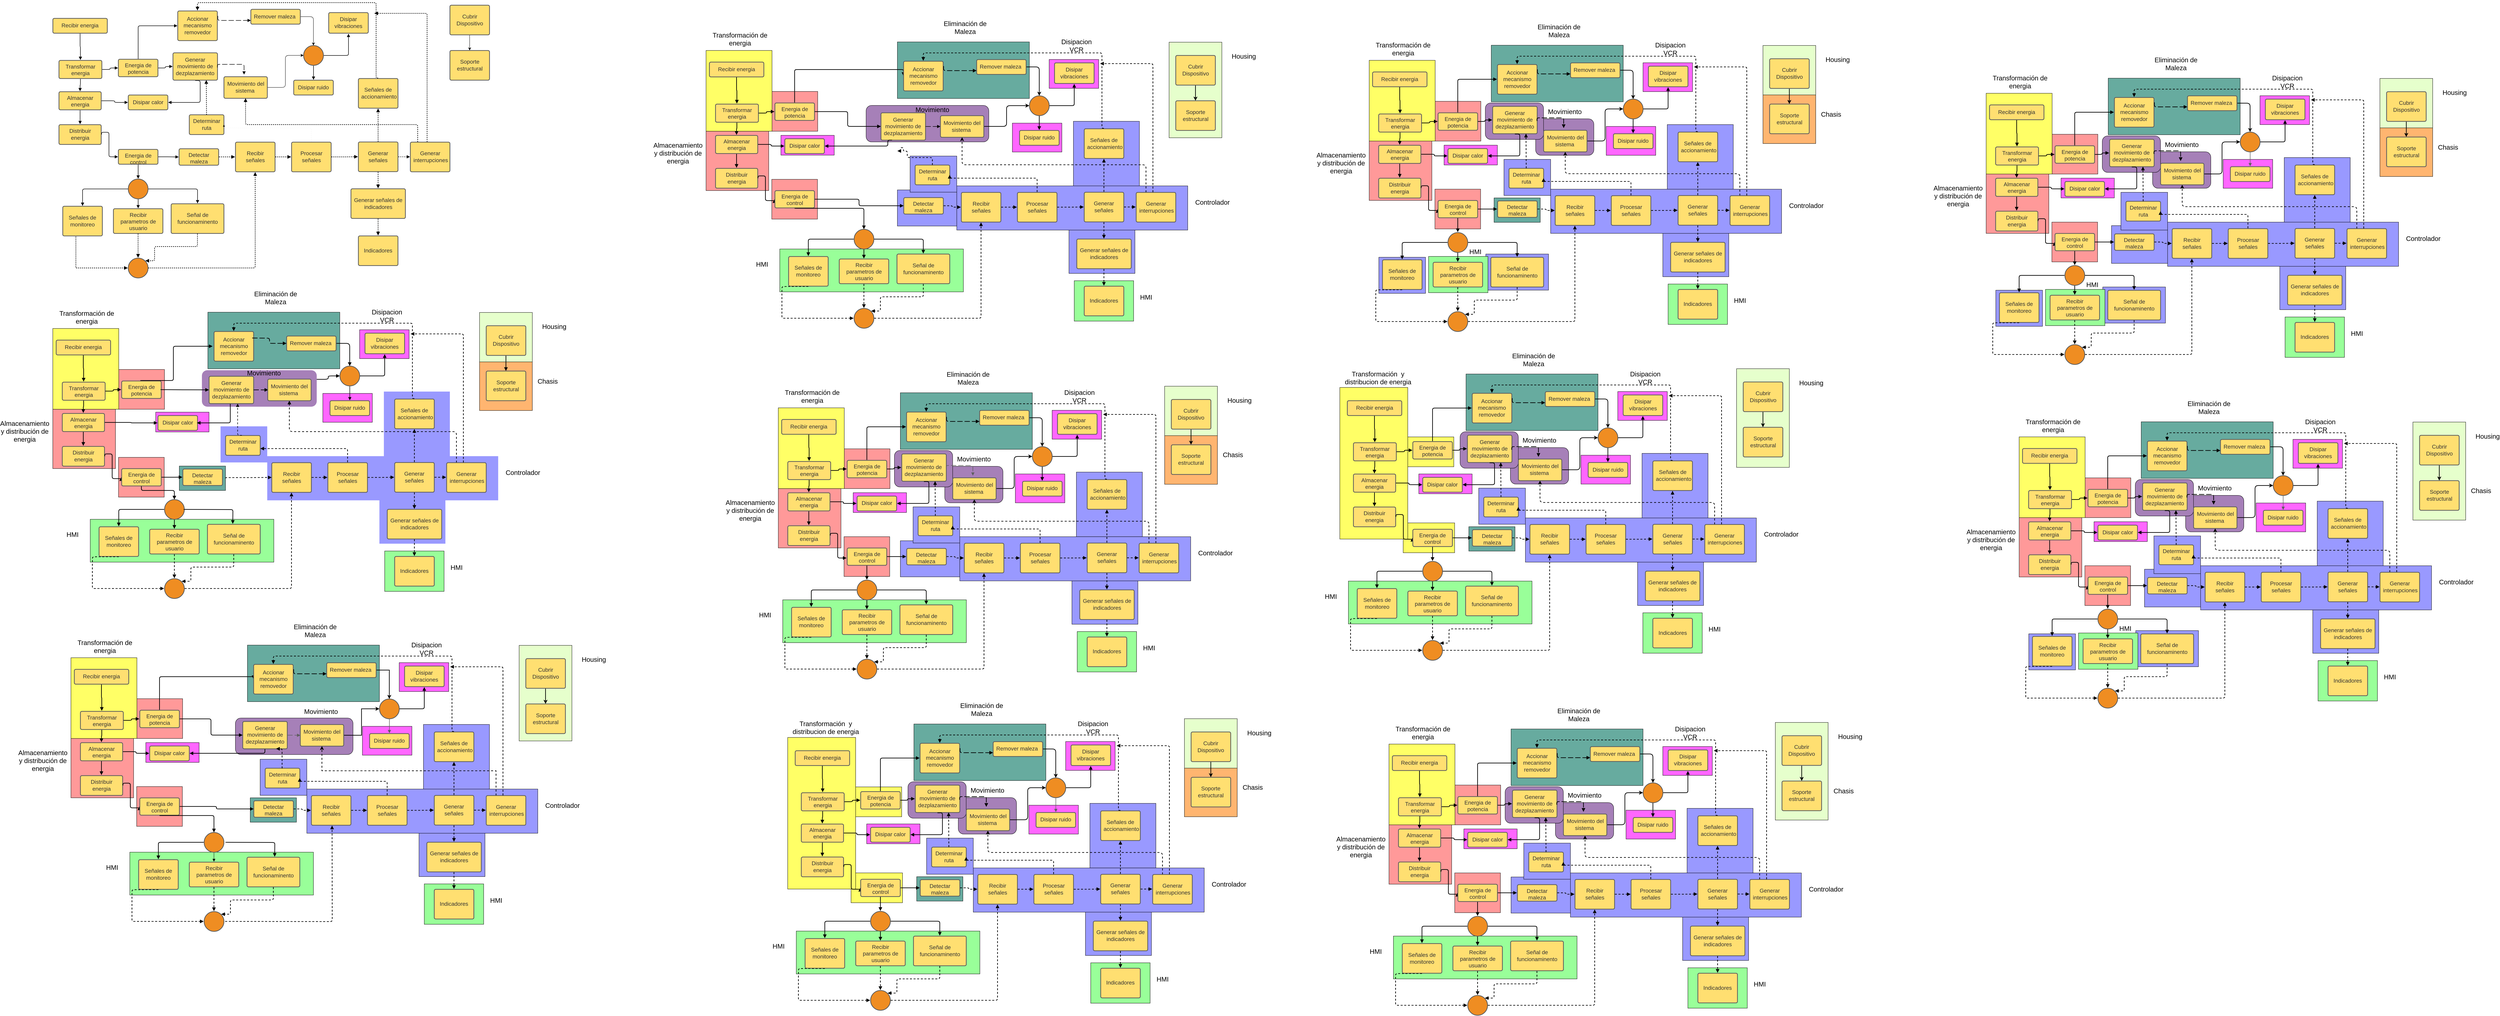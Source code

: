 <mxfile version="15.3.8" type="github" pages="5">
  <diagram id="0cCymv_eFSbqMlrv2P3G" name="Esquema de producto">
    <mxGraphModel dx="2653" dy="744" grid="1" gridSize="10" guides="1" tooltips="1" connect="1" arrows="1" fold="1" page="1" pageScale="1" pageWidth="827" pageHeight="1169" math="0" shadow="0">
      <root>
        <mxCell id="0" />
        <mxCell id="1" parent="0" />
        <mxCell id="tGJyjpvvMhVKjW3hvQNz-986" value="" style="rounded=0;whiteSpace=wrap;html=1;fontSize=20;fillColor=#9999FF;" parent="1" vertex="1">
          <mxGeometry x="6290" y="696.57" width="170" height="114.5" as="geometry" />
        </mxCell>
        <mxCell id="tGJyjpvvMhVKjW3hvQNz-599" value="" style="rounded=0;whiteSpace=wrap;html=1;fontSize=20;fillColor=#9999FF;" parent="1" vertex="1">
          <mxGeometry x="4393.5" y="782.75" width="190" height="109.5" as="geometry" />
        </mxCell>
        <mxCell id="tGJyjpvvMhVKjW3hvQNz-598" value="" style="rounded=0;whiteSpace=wrap;html=1;fontSize=20;fillColor=#9999FF;" parent="1" vertex="1">
          <mxGeometry x="4069.25" y="792.5" width="141.5" height="109.5" as="geometry" />
        </mxCell>
        <mxCell id="tGJyjpvvMhVKjW3hvQNz-501" value="" style="rounded=0;whiteSpace=wrap;html=1;fillColor=#FFFF66;" parent="1" vertex="1">
          <mxGeometry x="2469.5" y="2660.37" width="156" height="90.5" as="geometry" />
        </mxCell>
        <mxCell id="tGJyjpvvMhVKjW3hvQNz-500" value="" style="rounded=0;whiteSpace=wrap;html=1;fillColor=#FFFF66;" parent="1" vertex="1">
          <mxGeometry x="2467" y="2399.5" width="156" height="90.5" as="geometry" />
        </mxCell>
        <mxCell id="tGJyjpvvMhVKjW3hvQNz-296" value="" style="rounded=0;whiteSpace=wrap;html=1;fontSize=20;fillColor=#9999FF;" parent="1" vertex="1">
          <mxGeometry x="2610" y="588.25" width="182.25" height="109.5" as="geometry" />
        </mxCell>
        <mxCell id="tGJyjpvvMhVKjW3hvQNz-103" value="" style="rounded=0;whiteSpace=wrap;html=1;fontSize=20;fillColor=#FF66FF;" parent="1" vertex="1">
          <mxGeometry x="362" y="1262.5" width="161.5" height="60" as="geometry" />
        </mxCell>
        <mxCell id="tGJyjpvvMhVKjW3hvQNz-102" value="" style="rounded=0;whiteSpace=wrap;html=1;fontSize=20;fillColor=#FF66FF;" parent="1" vertex="1">
          <mxGeometry x="868.5" y="1205.63" width="150" height="87.5" as="geometry" />
        </mxCell>
        <mxCell id="tGJyjpvvMhVKjW3hvQNz-101" value="" style="rounded=0;whiteSpace=wrap;html=1;fontSize=20;fillColor=#FF66FF;" parent="1" vertex="1">
          <mxGeometry x="980" y="1012.5" width="150" height="87.5" as="geometry" />
        </mxCell>
        <mxCell id="tGJyjpvvMhVKjW3hvQNz-97" value="" style="rounded=1;whiteSpace=wrap;html=1;fontSize=20;fillColor=#A680B8;strokeColor=none;" parent="1" vertex="1">
          <mxGeometry x="502" y="1135.19" width="348" height="110.63" as="geometry" />
        </mxCell>
        <mxCell id="tGJyjpvvMhVKjW3hvQNz-95" value="" style="rounded=0;whiteSpace=wrap;html=1;fontSize=20;fillColor=#67AB9F;" parent="1" vertex="1">
          <mxGeometry x="520" y="959.25" width="400" height="171.5" as="geometry" />
        </mxCell>
        <mxCell id="tGJyjpvvMhVKjW3hvQNz-94" value="" style="rounded=0;whiteSpace=wrap;html=1;fontSize=20;fillColor=#67AB9F;" parent="1" vertex="1">
          <mxGeometry x="433.5" y="1426" width="140" height="74" as="geometry" />
        </mxCell>
        <mxCell id="tGJyjpvvMhVKjW3hvQNz-93" value="" style="rounded=0;whiteSpace=wrap;html=1;fontSize=20;fillColor=#9999FF;strokeColor=none;" parent="1" vertex="1">
          <mxGeometry x="558.5" y="1305.5" width="141.5" height="109.5" as="geometry" />
        </mxCell>
        <mxCell id="tGJyjpvvMhVKjW3hvQNz-91" value="" style="rounded=0;whiteSpace=wrap;html=1;fontSize=20;fillColor=#FFB570;" parent="1" vertex="1">
          <mxGeometry x="1343.5" y="1107.5" width="160" height="150" as="geometry" />
        </mxCell>
        <mxCell id="tGJyjpvvMhVKjW3hvQNz-89" value="" style="rounded=0;whiteSpace=wrap;html=1;fontSize=20;fillColor=#E6FFCC;" parent="1" vertex="1">
          <mxGeometry x="1343.5" y="960" width="160" height="150" as="geometry" />
        </mxCell>
        <mxCell id="tGJyjpvvMhVKjW3hvQNz-88" value="" style="rounded=0;whiteSpace=wrap;html=1;fontSize=20;fillColor=#9999FF;strokeColor=none;" parent="1" vertex="1">
          <mxGeometry x="1053.5" y="1200" width="200" height="196" as="geometry" />
        </mxCell>
        <mxCell id="tGJyjpvvMhVKjW3hvQNz-87" value="" style="rounded=0;whiteSpace=wrap;html=1;fontSize=20;fillColor=#9999FF;strokeColor=none;" parent="1" vertex="1">
          <mxGeometry x="1040" y="1527.5" width="200" height="134" as="geometry" />
        </mxCell>
        <mxCell id="tGJyjpvvMhVKjW3hvQNz-85" value="" style="rounded=0;whiteSpace=wrap;html=1;fontSize=20;fillColor=#9999FF;strokeColor=none;" parent="1" vertex="1">
          <mxGeometry x="700" y="1396" width="700" height="134" as="geometry" />
        </mxCell>
        <mxCell id="tGJyjpvvMhVKjW3hvQNz-83" value="" style="rounded=0;whiteSpace=wrap;html=1;fontSize=20;fillColor=#99FF99;" parent="1" vertex="1">
          <mxGeometry x="1056" y="1683.75" width="180" height="122.5" as="geometry" />
        </mxCell>
        <mxCell id="tGJyjpvvMhVKjW3hvQNz-81" value="" style="rounded=0;whiteSpace=wrap;html=1;fontSize=20;fillColor=#99FF99;" parent="1" vertex="1">
          <mxGeometry x="163.5" y="1587.5" width="556.5" height="130" as="geometry" />
        </mxCell>
        <mxCell id="tGJyjpvvMhVKjW3hvQNz-77" value="" style="rounded=0;whiteSpace=wrap;html=1;fontSize=20;fillColor=#FF9999;" parent="1" vertex="1">
          <mxGeometry x="249.25" y="1399.58" width="138.5" height="120.63" as="geometry" />
        </mxCell>
        <mxCell id="tGJyjpvvMhVKjW3hvQNz-76" value="" style="rounded=0;whiteSpace=wrap;html=1;fontSize=20;fillColor=#FF9999;" parent="1" vertex="1">
          <mxGeometry x="250" y="1133.01" width="138.5" height="120.63" as="geometry" />
        </mxCell>
        <mxCell id="tGJyjpvvMhVKjW3hvQNz-75" value="" style="rounded=0;whiteSpace=wrap;html=1;fontSize=20;fillColor=#FF9999;" parent="1" vertex="1">
          <mxGeometry x="50" y="1253.64" width="190" height="180" as="geometry" />
        </mxCell>
        <mxCell id="tGJyjpvvMhVKjW3hvQNz-73" value="" style="rounded=0;whiteSpace=wrap;html=1;fillColor=#FFFF66;" parent="1" vertex="1">
          <mxGeometry x="50" y="1008.64" width="200" height="245" as="geometry" />
        </mxCell>
        <UserObject label="Recibir energia " lucidchartObjectId="iB1i4.FvQlf5" id="H_UsJQ5flKIIZtNJFzKd-3">
          <mxCell style="html=1;overflow=block;blockSpacing=1;whiteSpace=wrap;;whiteSpace=wrap;fontSize=16.7;fontColor=#333333;align=center;spacing=9;strokeColor=#5e5e5e;strokeOpacity=100;fillOpacity=100;rounded=1;absoluteArcSize=1;arcSize=9;fillColor=#ffdf71;strokeWidth=2.3;" parent="1" vertex="1">
            <mxGeometry x="50" y="67.5" width="165" height="45" as="geometry" />
          </mxCell>
        </UserObject>
        <UserObject label="" lucidchartObjectId="LB1iaJ4PwKch" id="H_UsJQ5flKIIZtNJFzKd-4">
          <mxCell style="html=1;jettySize=18;whiteSpace=wrap;fontSize=13;strokeColor=#000000;strokeWidth=1.5;rounded=1;arcSize=12;edgeStyle=orthogonalEdgeStyle;startArrow=none;;endArrow=block;endFill=1;;exitX=0.5;exitY=1.025;exitPerimeter=0;entryX=0.5;entryY=-0.025;entryPerimeter=0;" parent="1" source="H_UsJQ5flKIIZtNJFzKd-3" target="H_UsJQ5flKIIZtNJFzKd-5" edge="1">
            <mxGeometry width="100" height="100" relative="1" as="geometry">
              <Array as="points" />
            </mxGeometry>
          </mxCell>
        </UserObject>
        <UserObject label="Transformar energia " lucidchartObjectId="MB1iP3pDdO8o" id="H_UsJQ5flKIIZtNJFzKd-5">
          <mxCell style="html=1;overflow=block;blockSpacing=1;whiteSpace=wrap;;whiteSpace=wrap;fontSize=16.7;fontColor=#333333;align=center;spacing=9;strokeColor=#5e5e5e;strokeOpacity=100;fillOpacity=100;rounded=1;absoluteArcSize=1;arcSize=9;fillColor=#ffdf71;strokeWidth=2.3;" parent="1" vertex="1">
            <mxGeometry x="68.5" y="195" width="130" height="55" as="geometry" />
          </mxCell>
        </UserObject>
        <UserObject label="" lucidchartObjectId="4B1izm4MbtH6" id="H_UsJQ5flKIIZtNJFzKd-6">
          <mxCell style="html=1;jettySize=18;whiteSpace=wrap;fontSize=13;strokeColor=#000000;strokeWidth=1.5;rounded=1;arcSize=12;edgeStyle=orthogonalEdgeStyle;startArrow=none;;endArrow=block;endFill=1;;exitX=0.5;exitY=1.025;exitPerimeter=0;entryX=0.5;entryY=-0.025;entryPerimeter=0;" parent="1" source="H_UsJQ5flKIIZtNJFzKd-5" target="H_UsJQ5flKIIZtNJFzKd-7" edge="1">
            <mxGeometry width="100" height="100" relative="1" as="geometry">
              <Array as="points" />
            </mxGeometry>
          </mxCell>
        </UserObject>
        <UserObject label="Almacenar energia" lucidchartObjectId="_D1iw.DUpT1X" id="H_UsJQ5flKIIZtNJFzKd-7">
          <mxCell style="html=1;overflow=block;blockSpacing=1;whiteSpace=wrap;;whiteSpace=wrap;fontSize=16.7;fontColor=#333333;align=center;spacing=9;strokeColor=#5e5e5e;strokeOpacity=100;fillOpacity=100;rounded=1;absoluteArcSize=1;arcSize=9;fillColor=#ffdf71;strokeWidth=2.3;" parent="1" vertex="1">
            <mxGeometry x="68.5" y="290" width="128" height="55" as="geometry" />
          </mxCell>
        </UserObject>
        <UserObject label="" lucidchartObjectId="yF1ifSt_gloi" id="H_UsJQ5flKIIZtNJFzKd-8">
          <mxCell style="html=1;jettySize=18;whiteSpace=wrap;fontSize=13;strokeColor=#000000;strokeWidth=1.5;rounded=1;arcSize=12;edgeStyle=orthogonalEdgeStyle;startArrow=none;;endArrow=block;endFill=1;;exitX=0.5;exitY=1.025;exitPerimeter=0;entryX=0.5;entryY=-0.025;entryPerimeter=0;" parent="1" source="H_UsJQ5flKIIZtNJFzKd-7" target="H_UsJQ5flKIIZtNJFzKd-9" edge="1">
            <mxGeometry width="100" height="100" relative="1" as="geometry">
              <Array as="points" />
            </mxGeometry>
          </mxCell>
        </UserObject>
        <UserObject label="Distribuir energia " lucidchartObjectId="zF1igbmMzxHJ" id="H_UsJQ5flKIIZtNJFzKd-9">
          <mxCell style="html=1;overflow=block;blockSpacing=1;whiteSpace=wrap;;whiteSpace=wrap;fontSize=16.7;fontColor=#333333;align=center;spacing=9;strokeColor=#5e5e5e;strokeOpacity=100;fillOpacity=100;rounded=1;absoluteArcSize=1;arcSize=9;fillColor=#ffdf71;strokeWidth=2.3;" parent="1" vertex="1">
            <mxGeometry x="68.5" y="390" width="128" height="60" as="geometry" />
          </mxCell>
        </UserObject>
        <UserObject label="" lucidchartObjectId="eG1i0pw~JeRs" id="H_UsJQ5flKIIZtNJFzKd-10">
          <mxCell style="html=1;jettySize=18;whiteSpace=wrap;fontSize=13;strokeColor=#000000;strokeWidth=1.5;rounded=1;arcSize=12;edgeStyle=orthogonalEdgeStyle;startArrow=none;;endArrow=block;endFill=1;;exitX=1.009;exitY=0.5;exitPerimeter=0;entryX=-0.009;entryY=0.5;entryPerimeter=0;" parent="1" source="H_UsJQ5flKIIZtNJFzKd-9" target="H_UsJQ5flKIIZtNJFzKd-11" edge="1">
            <mxGeometry width="100" height="100" relative="1" as="geometry">
              <Array as="points">
                <mxPoint x="220" y="413" />
                <mxPoint x="220" y="488" />
              </Array>
            </mxGeometry>
          </mxCell>
        </UserObject>
        <UserObject label="Energia de control " lucidchartObjectId="fG1iMbVR.Vme" id="H_UsJQ5flKIIZtNJFzKd-11">
          <mxCell style="html=1;overflow=block;blockSpacing=1;whiteSpace=wrap;;whiteSpace=wrap;fontSize=16.7;fontColor=#333333;align=center;spacing=9;strokeColor=#5e5e5e;strokeOpacity=100;fillOpacity=100;rounded=1;absoluteArcSize=1;arcSize=9;fillColor=#ffdf71;strokeWidth=2.3;" parent="1" vertex="1">
            <mxGeometry x="248.5" y="465" width="120" height="45" as="geometry" />
          </mxCell>
        </UserObject>
        <UserObject label="Generar movimiento de dezplazamiento " lucidchartObjectId="DH1iDy.-UHfz" id="H_UsJQ5flKIIZtNJFzKd-12">
          <mxCell style="html=1;overflow=block;blockSpacing=1;whiteSpace=wrap;;whiteSpace=wrap;fontSize=16.7;fontColor=#333333;align=center;spacing=9;strokeColor=#5e5e5e;strokeOpacity=100;fillOpacity=100;rounded=1;absoluteArcSize=1;arcSize=9;fillColor=#ffdf71;strokeWidth=2.3;" parent="1" vertex="1">
            <mxGeometry x="414" y="172" width="135" height="83" as="geometry" />
          </mxCell>
        </UserObject>
        <UserObject label="" lucidchartObjectId="-I1iH0t~i-Rq" id="H_UsJQ5flKIIZtNJFzKd-13">
          <mxCell style="html=1;jettySize=18;whiteSpace=wrap;fontSize=13;strokeColor=#000000;strokeWidth=1.5;rounded=1;arcSize=12;edgeStyle=orthogonalEdgeStyle;startArrow=none;;endArrow=block;endFill=1;;exitX=1.008;exitY=0.5;exitPerimeter=0;" parent="1" source="H_UsJQ5flKIIZtNJFzKd-5" edge="1">
            <mxGeometry width="100" height="100" relative="1" as="geometry">
              <Array as="points">
                <mxPoint x="223.5" y="222" />
                <mxPoint x="223.5" y="218" />
              </Array>
              <mxPoint x="247.5" y="218" as="targetPoint" />
            </mxGeometry>
          </mxCell>
        </UserObject>
        <UserObject label="Energia de potencia" lucidchartObjectId="5K1iT34nQMZZ" id="H_UsJQ5flKIIZtNJFzKd-14">
          <mxCell style="html=1;overflow=block;blockSpacing=1;whiteSpace=wrap;;whiteSpace=wrap;fontSize=16.7;fontColor=#333333;align=center;spacing=9;strokeColor=#5e5e5e;strokeOpacity=100;fillOpacity=100;rounded=1;absoluteArcSize=1;arcSize=9;fillColor=#ffdf71;strokeWidth=2.3;" parent="1" vertex="1">
            <mxGeometry x="248.5" y="191.5" width="120" height="53" as="geometry" />
          </mxCell>
        </UserObject>
        <UserObject label="" lucidchartObjectId="cL1iCogHpe_y" id="H_UsJQ5flKIIZtNJFzKd-15">
          <mxCell style="html=1;jettySize=18;whiteSpace=wrap;fontSize=13;strokeColor=#000000;strokeWidth=1.5;rounded=1;arcSize=12;edgeStyle=orthogonalEdgeStyle;startArrow=none;;endArrow=block;endFill=1;;exitX=1.009;exitY=0.5;exitPerimeter=0;entryX=-0.008;entryY=0.5;entryPerimeter=0;" parent="1" source="H_UsJQ5flKIIZtNJFzKd-14" target="H_UsJQ5flKIIZtNJFzKd-12" edge="1">
            <mxGeometry width="100" height="100" relative="1" as="geometry">
              <Array as="points" />
            </mxGeometry>
          </mxCell>
        </UserObject>
        <UserObject label="" lucidchartObjectId="nM1io3952w~x" id="H_UsJQ5flKIIZtNJFzKd-16">
          <mxCell style="html=1;jettySize=18;whiteSpace=wrap;fontSize=13;strokeColor=#000000;strokeWidth=1.5;rounded=1;arcSize=12;edgeStyle=orthogonalEdgeStyle;startArrow=none;;endArrow=block;endFill=1;;exitX=0.5;exitY=-0.021;exitPerimeter=0;entryX=-0.009;entryY=0.5;entryPerimeter=0;" parent="1" source="H_UsJQ5flKIIZtNJFzKd-14" target="H_UsJQ5flKIIZtNJFzKd-17" edge="1">
            <mxGeometry width="100" height="100" relative="1" as="geometry">
              <Array as="points">
                <mxPoint x="309" y="90" />
              </Array>
            </mxGeometry>
          </mxCell>
        </UserObject>
        <UserObject label="Accionar mecanismo removedor" lucidchartObjectId="oM1iAJr6.cHB" id="H_UsJQ5flKIIZtNJFzKd-17">
          <mxCell style="html=1;overflow=block;blockSpacing=1;whiteSpace=wrap;;whiteSpace=wrap;fontSize=16.7;fontColor=#333333;align=center;spacing=9;strokeColor=#5e5e5e;strokeOpacity=100;fillOpacity=100;rounded=1;absoluteArcSize=1;arcSize=9;fillColor=#ffdf71;strokeWidth=2.3;" parent="1" vertex="1">
            <mxGeometry x="428.5" y="45" width="120" height="90" as="geometry" />
          </mxCell>
        </UserObject>
        <UserObject label="Disipar ruido" lucidchartObjectId="~N1i8.venR.K" id="H_UsJQ5flKIIZtNJFzKd-18">
          <mxCell style="html=1;overflow=block;blockSpacing=1;whiteSpace=wrap;;whiteSpace=wrap;fontSize=16.7;fontColor=#333333;align=center;spacing=9;strokeColor=#5e5e5e;strokeOpacity=100;fillOpacity=100;rounded=1;absoluteArcSize=1;arcSize=9;fillColor=#ffdf71;strokeWidth=2.3;" parent="1" vertex="1">
            <mxGeometry x="780" y="255" width="120" height="45" as="geometry" />
          </mxCell>
        </UserObject>
        <UserObject label="Disipar vibraciones " lucidchartObjectId="LO1iABRvOSVL" id="H_UsJQ5flKIIZtNJFzKd-19">
          <mxCell style="html=1;overflow=block;blockSpacing=1;whiteSpace=wrap;;whiteSpace=wrap;fontSize=16.7;fontColor=#333333;align=center;spacing=9;strokeColor=#5e5e5e;strokeOpacity=100;fillOpacity=100;rounded=1;absoluteArcSize=1;arcSize=9;fillColor=#ffdf71;strokeWidth=2.3;" parent="1" vertex="1">
            <mxGeometry x="886" y="50" width="120" height="62.5" as="geometry" />
          </mxCell>
        </UserObject>
        <UserObject label="" lucidchartObjectId="fP1iuqsCz0Dg" id="H_UsJQ5flKIIZtNJFzKd-20">
          <mxCell style="html=1;overflow=block;blockSpacing=1;whiteSpace=wrap;ellipse;whiteSpace=wrap;fontSize=13;align=center;spacing=3.8;strokeColor=#5e5e5e;strokeOpacity=100;fillOpacity=100;rounded=1;absoluteArcSize=1;arcSize=9;fillColor=#ef8d22;strokeWidth=2.3;" parent="1" vertex="1">
            <mxGeometry x="810" y="150" width="60" height="60" as="geometry" />
          </mxCell>
        </UserObject>
        <UserObject label="" lucidchartObjectId="pQ1iYDGJzv0V" id="H_UsJQ5flKIIZtNJFzKd-23">
          <mxCell style="html=1;jettySize=18;whiteSpace=wrap;fontSize=13;strokeColor=#000000;strokeWidth=1.5;rounded=1;arcSize=12;edgeStyle=orthogonalEdgeStyle;startArrow=none;;endArrow=block;endFill=1;;exitX=0.5;exitY=1.019;exitPerimeter=0;entryX=0.5;entryY=-0.025;entryPerimeter=0;" parent="1" source="H_UsJQ5flKIIZtNJFzKd-20" target="H_UsJQ5flKIIZtNJFzKd-18" edge="1">
            <mxGeometry width="100" height="100" relative="1" as="geometry">
              <Array as="points" />
            </mxGeometry>
          </mxCell>
        </UserObject>
        <UserObject label="Disipar calor" lucidchartObjectId="YS1ilfnMgtdb" id="H_UsJQ5flKIIZtNJFzKd-24">
          <mxCell style="html=1;overflow=block;blockSpacing=1;whiteSpace=wrap;;whiteSpace=wrap;fontSize=16.7;fontColor=#333333;align=center;spacing=9;strokeColor=#5e5e5e;strokeOpacity=100;fillOpacity=100;rounded=1;absoluteArcSize=1;arcSize=9;fillColor=#ffdf71;strokeWidth=2.3;" parent="1" vertex="1">
            <mxGeometry x="278.5" y="300" width="120" height="45" as="geometry" />
          </mxCell>
        </UserObject>
        <UserObject label="" lucidchartObjectId="BT1iFTwwLViI" id="H_UsJQ5flKIIZtNJFzKd-26">
          <mxCell style="html=1;jettySize=18;whiteSpace=wrap;fontSize=13;strokeColor=#000000;strokeWidth=1.5;rounded=1;arcSize=12;edgeStyle=orthogonalEdgeStyle;startArrow=none;;endArrow=block;endFill=1;;exitX=1.009;exitY=0.5;exitPerimeter=0;entryX=-0.009;entryY=0.5;entryPerimeter=0;" parent="1" source="H_UsJQ5flKIIZtNJFzKd-7" target="H_UsJQ5flKIIZtNJFzKd-24" edge="1">
            <mxGeometry width="100" height="100" relative="1" as="geometry">
              <Array as="points" />
            </mxGeometry>
          </mxCell>
        </UserObject>
        <UserObject label="" lucidchartObjectId="-T1iFYq9cp1q" id="H_UsJQ5flKIIZtNJFzKd-27">
          <mxCell style="html=1;jettySize=18;whiteSpace=wrap;fontSize=13;strokeColor=#000000;strokeWidth=1.5;rounded=1;arcSize=12;edgeStyle=orthogonalEdgeStyle;startArrow=none;;endArrow=block;endFill=1;;exitX=0.5;exitY=1.013;exitPerimeter=0;entryX=1.009;entryY=0.5;entryPerimeter=0;" parent="1" source="H_UsJQ5flKIIZtNJFzKd-12" target="H_UsJQ5flKIIZtNJFzKd-24" edge="1">
            <mxGeometry width="100" height="100" relative="1" as="geometry">
              <Array as="points">
                <mxPoint x="496.5" y="323" />
              </Array>
            </mxGeometry>
          </mxCell>
        </UserObject>
        <UserObject label="Detectar maleza " lucidchartObjectId="MW1itOQQPT_Y" id="H_UsJQ5flKIIZtNJFzKd-28">
          <mxCell style="html=1;overflow=block;blockSpacing=1;whiteSpace=wrap;;whiteSpace=wrap;fontSize=16.7;fontColor=#333333;align=center;spacing=9;strokeColor=#5e5e5e;strokeOpacity=100;fillOpacity=100;rounded=1;absoluteArcSize=1;arcSize=9;fillColor=#ffdf71;strokeWidth=2.3;" parent="1" vertex="1">
            <mxGeometry x="432.5" y="463" width="120" height="50" as="geometry" />
          </mxCell>
        </UserObject>
        <UserObject label="" lucidchartObjectId="9W1iiyT2C02o" id="H_UsJQ5flKIIZtNJFzKd-29">
          <mxCell style="html=1;jettySize=18;whiteSpace=wrap;fontSize=13;strokeColor=#000000;strokeWidth=1.5;rounded=1;arcSize=12;edgeStyle=orthogonalEdgeStyle;startArrow=none;;endArrow=block;endFill=1;;exitX=1.009;exitY=0.5;exitPerimeter=0;entryX=-0.009;entryY=0.5;entryPerimeter=0;" parent="1" source="H_UsJQ5flKIIZtNJFzKd-11" target="H_UsJQ5flKIIZtNJFzKd-28" edge="1">
            <mxGeometry width="100" height="100" relative="1" as="geometry">
              <Array as="points" />
            </mxGeometry>
          </mxCell>
        </UserObject>
        <UserObject label="Recibir parametros de usuario " lucidchartObjectId="bY1iKV-49~VS" id="H_UsJQ5flKIIZtNJFzKd-30">
          <mxCell style="html=1;overflow=block;blockSpacing=1;whiteSpace=wrap;;whiteSpace=wrap;fontSize=16.7;fontColor=#333333;align=center;spacing=9;strokeColor=#5e5e5e;strokeOpacity=100;fillOpacity=100;rounded=1;absoluteArcSize=1;arcSize=9;fillColor=#ffdf71;strokeWidth=2.3;" parent="1" vertex="1">
            <mxGeometry x="233.5" y="645" width="150" height="75" as="geometry" />
          </mxCell>
        </UserObject>
        <UserObject label="" lucidchartObjectId="2b2ig6bPosST" id="H_UsJQ5flKIIZtNJFzKd-31">
          <mxCell style="html=1;jettySize=18;whiteSpace=wrap;fontSize=13;strokeColor=#000000;dashed=1;fixDash=1;strokeWidth=2;rounded=1;arcSize=12;edgeStyle=orthogonalEdgeStyle;startArrow=none;;endArrow=block;endFill=1;;exitX=1.009;exitY=0.5;exitPerimeter=0;entryX=-0.009;entryY=0.5;entryPerimeter=0;endSize=6;jumpSize=5;" parent="1" source="H_UsJQ5flKIIZtNJFzKd-28" target="H_UsJQ5flKIIZtNJFzKd-32" edge="1">
            <mxGeometry width="100" height="100" relative="1" as="geometry">
              <Array as="points" />
            </mxGeometry>
          </mxCell>
        </UserObject>
        <UserObject label="Recibir señales " lucidchartObjectId="4b2iU2RyH-A_" id="H_UsJQ5flKIIZtNJFzKd-32">
          <mxCell style="html=1;overflow=block;blockSpacing=1;whiteSpace=wrap;;whiteSpace=wrap;fontSize=16.7;fontColor=#333333;align=center;spacing=9;strokeColor=#5e5e5e;strokeOpacity=100;fillOpacity=100;rounded=1;absoluteArcSize=1;arcSize=9;fillColor=#ffdf71;strokeWidth=2.3;" parent="1" vertex="1">
            <mxGeometry x="603.5" y="443" width="120" height="90" as="geometry" />
          </mxCell>
        </UserObject>
        <UserObject label="" lucidchartObjectId="mc2i_ABSRhrL" id="H_UsJQ5flKIIZtNJFzKd-33">
          <mxCell style="html=1;jettySize=18;whiteSpace=wrap;fontSize=13;strokeColor=#000000;dashed=1;fixDash=1;strokeWidth=2;rounded=1;arcSize=12;edgeStyle=orthogonalEdgeStyle;startArrow=none;;endArrow=block;endFill=1;;exitX=1.009;exitY=0.5;exitPerimeter=0;entryX=-0.009;entryY=0.5;entryPerimeter=0;endSize=6;jumpSize=5;" parent="1" source="H_UsJQ5flKIIZtNJFzKd-32" target="H_UsJQ5flKIIZtNJFzKd-34" edge="1">
            <mxGeometry width="100" height="100" relative="1" as="geometry">
              <Array as="points" />
            </mxGeometry>
          </mxCell>
        </UserObject>
        <UserObject label="Procesar señales " lucidchartObjectId="oc2i5.O-WTf~" id="H_UsJQ5flKIIZtNJFzKd-34">
          <mxCell style="html=1;overflow=block;blockSpacing=1;whiteSpace=wrap;;whiteSpace=wrap;fontSize=16.7;fontColor=#333333;align=center;spacing=9;strokeColor=#5e5e5e;strokeOpacity=100;fillOpacity=100;rounded=1;absoluteArcSize=1;arcSize=9;fillColor=#ffdf71;strokeWidth=2.3;" parent="1" vertex="1">
            <mxGeometry x="773.5" y="443" width="120" height="90" as="geometry" />
          </mxCell>
        </UserObject>
        <UserObject label="" lucidchartObjectId="Bd2iMnMUYM1G" id="H_UsJQ5flKIIZtNJFzKd-35">
          <mxCell style="html=1;jettySize=18;whiteSpace=wrap;fontSize=13;strokeColor=#000000;dashed=1;fixDash=1;strokeWidth=2;rounded=1;arcSize=12;edgeStyle=orthogonalEdgeStyle;startArrow=none;;endArrow=block;endFill=1;;exitX=1.009;exitY=0.5;exitPerimeter=0;entryX=-0.009;entryY=0.5;entryPerimeter=0;endSize=6;jumpSize=5;" parent="1" source="H_UsJQ5flKIIZtNJFzKd-34" target="H_UsJQ5flKIIZtNJFzKd-36" edge="1">
            <mxGeometry width="100" height="100" relative="1" as="geometry">
              <Array as="points" />
            </mxGeometry>
          </mxCell>
        </UserObject>
        <UserObject label="Generar señales " lucidchartObjectId="Cd2iQJlkT~dl" id="H_UsJQ5flKIIZtNJFzKd-36">
          <mxCell style="html=1;overflow=block;blockSpacing=1;whiteSpace=wrap;;whiteSpace=wrap;fontSize=16.7;fontColor=#333333;align=center;spacing=9;strokeColor=#5e5e5e;strokeOpacity=100;fillOpacity=100;rounded=1;absoluteArcSize=1;arcSize=9;fillColor=#ffdf71;strokeWidth=2.3;" parent="1" vertex="1">
            <mxGeometry x="976" y="442.5" width="120" height="90" as="geometry" />
          </mxCell>
        </UserObject>
        <UserObject label="Generar señales de indicadores " lucidchartObjectId="ee2i5~Q723G2" id="H_UsJQ5flKIIZtNJFzKd-37">
          <mxCell style="html=1;overflow=block;blockSpacing=1;whiteSpace=wrap;;whiteSpace=wrap;fontSize=16.7;fontColor=#333333;align=center;spacing=9;strokeColor=#5e5e5e;strokeOpacity=100;fillOpacity=100;rounded=1;absoluteArcSize=1;arcSize=9;fillColor=#ffdf71;strokeWidth=2.3;" parent="1" vertex="1">
            <mxGeometry x="953.5" y="584.5" width="165" height="90" as="geometry" />
          </mxCell>
        </UserObject>
        <UserObject label="" lucidchartObjectId="Ve2iytc.b6nT" id="H_UsJQ5flKIIZtNJFzKd-38">
          <mxCell style="html=1;jettySize=18;whiteSpace=wrap;fontSize=13;strokeColor=#000000;dashed=1;fixDash=1;strokeWidth=2;rounded=1;arcSize=12;edgeStyle=orthogonalEdgeStyle;startArrow=none;;endArrow=block;endFill=1;;exitX=0.5;exitY=1.013;exitPerimeter=0;entryX=0.5;entryY=-0.012;entryPerimeter=0;endSize=6;jumpSize=5;" parent="1" source="H_UsJQ5flKIIZtNJFzKd-36" target="H_UsJQ5flKIIZtNJFzKd-37" edge="1">
            <mxGeometry width="100" height="100" relative="1" as="geometry">
              <Array as="points" />
            </mxGeometry>
          </mxCell>
        </UserObject>
        <UserObject label="" lucidchartObjectId="2e2ief45.WtK" id="H_UsJQ5flKIIZtNJFzKd-39">
          <mxCell style="html=1;jettySize=18;whiteSpace=wrap;fontSize=13;strokeColor=#000000;dashed=1;fixDash=1;strokeWidth=2;rounded=1;arcSize=12;edgeStyle=orthogonalEdgeStyle;startArrow=none;;endArrow=block;endFill=1;;exitX=0.5;exitY=-0.013;exitPerimeter=0;entryX=0.5;entryY=1.013;entryPerimeter=0;endSize=6;jumpSize=5;" parent="1" source="H_UsJQ5flKIIZtNJFzKd-36" target="H_UsJQ5flKIIZtNJFzKd-40" edge="1">
            <mxGeometry width="100" height="100" relative="1" as="geometry">
              <Array as="points" />
            </mxGeometry>
          </mxCell>
        </UserObject>
        <UserObject label="Señales de accionamiento" lucidchartObjectId="4e2iJqs.~Nzj" id="H_UsJQ5flKIIZtNJFzKd-40">
          <mxCell style="html=1;overflow=block;blockSpacing=1;whiteSpace=wrap;;whiteSpace=wrap;fontSize=16.7;fontColor=#333333;align=center;spacing=9;strokeColor=#5e5e5e;strokeOpacity=100;fillOpacity=100;rounded=1;absoluteArcSize=1;arcSize=9;fillColor=#ffdf71;strokeWidth=2.3;" parent="1" vertex="1">
            <mxGeometry x="976" y="250" width="120" height="90" as="geometry" />
          </mxCell>
        </UserObject>
        <UserObject label="" lucidchartObjectId="kf2i1Pji_3~7" id="H_UsJQ5flKIIZtNJFzKd-41">
          <mxCell style="html=1;jettySize=18;whiteSpace=wrap;fontSize=13;strokeColor=#000000;dashed=1;fixDash=1;strokeWidth=2;rounded=1;arcSize=12;edgeStyle=orthogonalEdgeStyle;startArrow=none;;endArrow=block;endFill=1;;exitX=0.5;exitY=-0.013;exitPerimeter=0;entryX=0.5;entryY=-0.012;entryPerimeter=0;endSize=6;jumpSize=5;" parent="1" source="H_UsJQ5flKIIZtNJFzKd-40" target="H_UsJQ5flKIIZtNJFzKd-17" edge="1">
            <mxGeometry width="100" height="100" relative="1" as="geometry">
              <Array as="points">
                <mxPoint x="1030" y="249" />
                <mxPoint x="1030" y="20" />
                <mxPoint x="489" y="20" />
              </Array>
            </mxGeometry>
          </mxCell>
        </UserObject>
        <UserObject label="" lucidchartObjectId="pi2infXQxoT." id="H_UsJQ5flKIIZtNJFzKd-42">
          <mxCell style="html=1;jettySize=18;whiteSpace=wrap;fontSize=13;strokeColor=#000000;dashed=1;fixDash=1;strokeWidth=2;rounded=1;arcSize=12;edgeStyle=orthogonalEdgeStyle;startArrow=none;;endArrow=block;endFill=1;;exitX=0.5;exitY=1.013;exitPerimeter=0;entryX=0.5;entryY=-0.012;entryPerimeter=0;endSize=6;jumpSize=5;" parent="1" source="H_UsJQ5flKIIZtNJFzKd-37" target="H_UsJQ5flKIIZtNJFzKd-43" edge="1">
            <mxGeometry width="100" height="100" relative="1" as="geometry">
              <Array as="points" />
            </mxGeometry>
          </mxCell>
        </UserObject>
        <UserObject label="Indicadores" lucidchartObjectId="ri2irbRbgz2T" id="H_UsJQ5flKIIZtNJFzKd-43">
          <mxCell style="html=1;overflow=block;blockSpacing=1;whiteSpace=wrap;;whiteSpace=wrap;fontSize=16.7;fontColor=#333333;align=center;spacing=9;strokeColor=#5e5e5e;strokeOpacity=100;fillOpacity=100;rounded=1;absoluteArcSize=1;arcSize=9;fillColor=#ffdf71;strokeWidth=2.3;" parent="1" vertex="1">
            <mxGeometry x="976" y="727.5" width="120" height="90" as="geometry" />
          </mxCell>
        </UserObject>
        <UserObject label="Señales de monitoreo" lucidchartObjectId="4l2iG0iSLtuH" id="H_UsJQ5flKIIZtNJFzKd-44">
          <mxCell style="html=1;overflow=block;blockSpacing=1;whiteSpace=wrap;;whiteSpace=wrap;fontSize=16.7;fontColor=#333333;align=center;spacing=9;strokeColor=#5e5e5e;strokeOpacity=100;fillOpacity=100;rounded=1;absoluteArcSize=1;arcSize=9;fillColor=#ffdf71;strokeWidth=2.3;" parent="1" vertex="1">
            <mxGeometry x="80" y="637.5" width="120" height="90" as="geometry" />
          </mxCell>
        </UserObject>
        <UserObject label="" lucidchartObjectId="-m2iALQl95zw" id="H_UsJQ5flKIIZtNJFzKd-45">
          <mxCell style="html=1;jettySize=18;whiteSpace=wrap;fontSize=13;strokeColor=#000000;dashed=1;fixDash=1;strokeWidth=2;rounded=0;arcSize=12;edgeStyle=orthogonalEdgeStyle;startArrow=none;;endArrow=block;endFill=1;;entryX=-0.019;entryY=0.5;entryPerimeter=0;endSize=6;jumpSize=5;" parent="1" target="H_UsJQ5flKIIZtNJFzKd-46" edge="1">
            <mxGeometry width="100" height="100" relative="1" as="geometry">
              <Array as="points">
                <mxPoint x="120" y="825" />
              </Array>
              <mxPoint x="120" y="730" as="sourcePoint" />
            </mxGeometry>
          </mxCell>
        </UserObject>
        <UserObject label="" lucidchartObjectId="fn2iiiSVO98~" id="H_UsJQ5flKIIZtNJFzKd-46">
          <mxCell style="html=1;overflow=block;blockSpacing=1;whiteSpace=wrap;ellipse;whiteSpace=wrap;fontSize=13;align=center;spacing=3.8;strokeColor=#5e5e5e;strokeOpacity=100;fillOpacity=100;rounded=1;absoluteArcSize=1;arcSize=9;fillColor=#ef8d22;strokeWidth=2.3;" parent="1" vertex="1">
            <mxGeometry x="278.5" y="795" width="60" height="60" as="geometry" />
          </mxCell>
        </UserObject>
        <UserObject label="" lucidchartObjectId="zn2i5Sc_vrbQ" id="H_UsJQ5flKIIZtNJFzKd-47">
          <mxCell style="html=1;jettySize=18;whiteSpace=wrap;fontSize=13;strokeColor=#000000;dashed=1;fixDash=1;strokeWidth=2;rounded=1;arcSize=12;edgeStyle=orthogonalEdgeStyle;startArrow=none;;endArrow=block;endFill=1;;exitX=0.5;exitY=1.015;exitPerimeter=0;entryX=0.5;entryY=-0.019;entryPerimeter=0;endSize=6;jumpSize=5;" parent="1" source="H_UsJQ5flKIIZtNJFzKd-30" target="H_UsJQ5flKIIZtNJFzKd-46" edge="1">
            <mxGeometry width="100" height="100" relative="1" as="geometry">
              <Array as="points" />
            </mxGeometry>
          </mxCell>
        </UserObject>
        <UserObject label="" lucidchartObjectId="jq2iTut0APpZ" id="H_UsJQ5flKIIZtNJFzKd-48">
          <mxCell style="html=1;jettySize=18;whiteSpace=wrap;fontSize=13;strokeColor=#000000;dashed=1;fixDash=1;strokeWidth=2;rounded=1;arcSize=12;edgeStyle=orthogonalEdgeStyle;startArrow=none;;endArrow=block;endFill=1;;exitX=1.019;exitY=0.5;exitPerimeter=0;entryX=0.5;entryY=1.013;entryPerimeter=0;endSize=6;jumpSize=5;" parent="1" source="H_UsJQ5flKIIZtNJFzKd-46" target="H_UsJQ5flKIIZtNJFzKd-32" edge="1">
            <mxGeometry width="100" height="100" relative="1" as="geometry">
              <Array as="points" />
            </mxGeometry>
          </mxCell>
        </UserObject>
        <UserObject label="Señal de funcionaminento" lucidchartObjectId="~q2iCDuNFYcM" id="H_UsJQ5flKIIZtNJFzKd-49">
          <mxCell style="html=1;overflow=block;blockSpacing=1;whiteSpace=wrap;;whiteSpace=wrap;fontSize=16.7;fontColor=#333333;align=center;spacing=9;strokeColor=#5e5e5e;strokeOpacity=100;fillOpacity=100;rounded=1;absoluteArcSize=1;arcSize=9;fillColor=#ffdf71;strokeWidth=2.3;" parent="1" vertex="1">
            <mxGeometry x="408.5" y="630" width="160" height="90" as="geometry" />
          </mxCell>
        </UserObject>
        <UserObject label="" lucidchartObjectId="ft2iLiVDmEKL" id="H_UsJQ5flKIIZtNJFzKd-50">
          <mxCell style="html=1;jettySize=18;whiteSpace=wrap;fontSize=13;strokeColor=#000000;dashed=1;fixDash=1;strokeWidth=1.5;rounded=1;arcSize=12;edgeStyle=orthogonalEdgeStyle;startArrow=none;;endArrow=block;endFill=1;;exitX=1.009;exitY=0.5;exitPerimeter=0;entryX=-0.009;entryY=0.5;entryPerimeter=0;" parent="1" source="H_UsJQ5flKIIZtNJFzKd-36" target="H_UsJQ5flKIIZtNJFzKd-51" edge="1">
            <mxGeometry width="100" height="100" relative="1" as="geometry">
              <Array as="points" />
            </mxGeometry>
          </mxCell>
        </UserObject>
        <UserObject label="Generar interrupciones " lucidchartObjectId="gt2iTZzYyyTV" id="H_UsJQ5flKIIZtNJFzKd-51">
          <mxCell style="html=1;overflow=block;blockSpacing=1;whiteSpace=wrap;;whiteSpace=wrap;fontSize=16.7;fontColor=#333333;align=center;spacing=9;strokeColor=#5e5e5e;strokeOpacity=100;fillOpacity=100;rounded=1;absoluteArcSize=1;arcSize=9;fillColor=#ffdf71;strokeWidth=2.3;" parent="1" vertex="1">
            <mxGeometry x="1133.5" y="443" width="120" height="90" as="geometry" />
          </mxCell>
        </UserObject>
        <UserObject label="Determinar ruta " lucidchartObjectId="3v2iHO~8FpMn" id="H_UsJQ5flKIIZtNJFzKd-53">
          <mxCell style="html=1;overflow=block;blockSpacing=1;whiteSpace=wrap;;whiteSpace=wrap;fontSize=16.7;fontColor=#333333;align=center;spacing=9;strokeColor=#5e5e5e;strokeOpacity=100;fillOpacity=100;rounded=1;absoluteArcSize=1;arcSize=9;fillColor=#ffdf71;strokeWidth=2.3;" parent="1" vertex="1">
            <mxGeometry x="463.5" y="360" width="105" height="60" as="geometry" />
          </mxCell>
        </UserObject>
        <UserObject label="" lucidchartObjectId="Jw2i28XVA-0f" id="H_UsJQ5flKIIZtNJFzKd-54">
          <mxCell style="html=1;jettySize=18;whiteSpace=wrap;fontSize=13;strokeColor=#000000;strokeWidth=1.5;rounded=1;arcSize=12;edgeStyle=orthogonalEdgeStyle;startArrow=none;;endArrow=block;endFill=1;;exitX=1.019;exitY=0.5;exitPerimeter=0;entryX=0.5;entryY=1.025;entryPerimeter=0;" parent="1" source="H_UsJQ5flKIIZtNJFzKd-20" target="H_UsJQ5flKIIZtNJFzKd-19" edge="1">
            <mxGeometry width="100" height="100" relative="1" as="geometry">
              <Array as="points" />
            </mxGeometry>
          </mxCell>
        </UserObject>
        <UserObject label="" lucidchartObjectId="Gx2i2BF4oCW8" id="H_UsJQ5flKIIZtNJFzKd-56">
          <mxCell style="html=1;jettySize=18;whiteSpace=wrap;fontSize=13;strokeColor=#000000;dashed=1;fixDash=1;strokeWidth=0;rounded=1;arcSize=12;edgeStyle=orthogonalEdgeStyle;startArrow=none;;endArrow=block;endFill=1;;exitX=0.5;exitY=-0.013;exitPerimeter=0;entryX=1;entryY=0.5;entryDx=0;entryDy=0;endSize=6;jumpSize=6;" parent="1" source="H_UsJQ5flKIIZtNJFzKd-34" target="H_UsJQ5flKIIZtNJFzKd-53" edge="1">
            <mxGeometry width="100" height="100" relative="1" as="geometry">
              <Array as="points">
                <mxPoint x="834" y="400" />
                <mxPoint x="569" y="400" />
              </Array>
            </mxGeometry>
          </mxCell>
        </UserObject>
        <UserObject label="" lucidchartObjectId="QG2iHFTbiP44" id="H_UsJQ5flKIIZtNJFzKd-57">
          <mxCell style="html=1;overflow=block;blockSpacing=1;whiteSpace=wrap;ellipse;whiteSpace=wrap;fontSize=13;align=center;spacing=3.8;strokeColor=#5e5e5e;strokeOpacity=100;fillOpacity=100;rounded=1;absoluteArcSize=1;arcSize=9;fillColor=#ef8d22;strokeWidth=2.3;" parent="1" vertex="1">
            <mxGeometry x="278.5" y="555" width="60" height="60" as="geometry" />
          </mxCell>
        </UserObject>
        <UserObject label="" lucidchartObjectId="9G2iJ1dZaLNt" id="H_UsJQ5flKIIZtNJFzKd-58">
          <mxCell style="html=1;jettySize=18;whiteSpace=wrap;fontSize=13;strokeColor=#000000;strokeWidth=1.5;rounded=1;arcSize=12;edgeStyle=orthogonalEdgeStyle;startArrow=none;;endArrow=block;endFill=1;;exitX=0.5;exitY=1.025;exitPerimeter=0;entryX=0.5;entryY=-0.019;entryPerimeter=0;" parent="1" source="H_UsJQ5flKIIZtNJFzKd-11" target="H_UsJQ5flKIIZtNJFzKd-57" edge="1">
            <mxGeometry width="100" height="100" relative="1" as="geometry">
              <Array as="points" />
            </mxGeometry>
          </mxCell>
        </UserObject>
        <UserObject label="" lucidchartObjectId="qH2iN.FF~gvp" id="H_UsJQ5flKIIZtNJFzKd-59">
          <mxCell style="html=1;jettySize=18;whiteSpace=wrap;fontSize=13;strokeColor=#000000;dashed=1;fixDash=1;strokeWidth=2;rounded=1;arcSize=12;edgeStyle=orthogonalEdgeStyle;startArrow=none;;endArrow=block;endFill=1;;exitX=0.5;exitY=1.013;exitPerimeter=0;entryX=0.867;entryY=0.135;entryPerimeter=0;endSize=6;jumpSize=5;" parent="1" source="H_UsJQ5flKIIZtNJFzKd-49" target="H_UsJQ5flKIIZtNJFzKd-46" edge="1">
            <mxGeometry width="100" height="100" relative="1" as="geometry">
              <Array as="points">
                <mxPoint x="488.5" y="760" />
                <mxPoint x="358.5" y="760" />
                <mxPoint x="358.5" y="803" />
              </Array>
            </mxGeometry>
          </mxCell>
        </UserObject>
        <UserObject label="" lucidchartObjectId="xH2i2l4yR8rz" id="H_UsJQ5flKIIZtNJFzKd-60">
          <mxCell style="html=1;jettySize=18;whiteSpace=wrap;fontSize=13;strokeColor=#000000;strokeWidth=1.5;rounded=1;arcSize=12;edgeStyle=orthogonalEdgeStyle;startArrow=none;;endArrow=block;endFill=1;;exitX=-0.019;exitY=0.5;exitPerimeter=0;entryX=0.5;entryY=-0.012;entryPerimeter=0;" parent="1" source="H_UsJQ5flKIIZtNJFzKd-57" target="H_UsJQ5flKIIZtNJFzKd-44" edge="1">
            <mxGeometry width="100" height="100" relative="1" as="geometry">
              <Array as="points" />
            </mxGeometry>
          </mxCell>
        </UserObject>
        <UserObject label="" lucidchartObjectId="zH2idlgsamgz" id="H_UsJQ5flKIIZtNJFzKd-61">
          <mxCell style="html=1;jettySize=18;whiteSpace=wrap;fontSize=13;strokeColor=#000000;strokeWidth=1.5;rounded=1;arcSize=12;edgeStyle=orthogonalEdgeStyle;startArrow=none;;endArrow=block;endFill=1;;exitX=0.5;exitY=1.019;exitPerimeter=0;entryX=0.5;entryY=-0.015;entryPerimeter=0;" parent="1" source="H_UsJQ5flKIIZtNJFzKd-57" target="H_UsJQ5flKIIZtNJFzKd-30" edge="1">
            <mxGeometry width="100" height="100" relative="1" as="geometry">
              <Array as="points" />
            </mxGeometry>
          </mxCell>
        </UserObject>
        <UserObject label="" lucidchartObjectId="BH2iYkUME5fU" id="H_UsJQ5flKIIZtNJFzKd-62">
          <mxCell style="html=1;jettySize=18;whiteSpace=wrap;fontSize=13;strokeColor=#000000;strokeWidth=1.5;rounded=1;arcSize=12;edgeStyle=orthogonalEdgeStyle;startArrow=none;;endArrow=block;endFill=1;;exitX=1.019;exitY=0.5;exitPerimeter=0;entryX=0.5;entryY=-0.013;entryPerimeter=0;" parent="1" source="H_UsJQ5flKIIZtNJFzKd-57" target="H_UsJQ5flKIIZtNJFzKd-49" edge="1">
            <mxGeometry width="100" height="100" relative="1" as="geometry">
              <Array as="points" />
            </mxGeometry>
          </mxCell>
        </UserObject>
        <mxCell id="H_UsJQ5flKIIZtNJFzKd-81" style="edgeStyle=orthogonalEdgeStyle;rounded=1;orthogonalLoop=1;jettySize=auto;html=1;exitX=1;exitY=0.5;exitDx=0;exitDy=0;entryX=0.5;entryY=0;entryDx=0;entryDy=0;strokeColor=#000000;" parent="1" source="H_UsJQ5flKIIZtNJFzKd-77" target="H_UsJQ5flKIIZtNJFzKd-20" edge="1">
          <mxGeometry relative="1" as="geometry" />
        </mxCell>
        <UserObject label="Remover maleza&amp;nbsp;" lucidchartObjectId="LO1iABRvOSVL" id="H_UsJQ5flKIIZtNJFzKd-77">
          <mxCell style="html=1;overflow=block;blockSpacing=1;whiteSpace=wrap;;whiteSpace=wrap;fontSize=16.7;fontColor=#333333;align=center;spacing=9;strokeColor=#5e5e5e;strokeOpacity=100;fillOpacity=100;rounded=1;absoluteArcSize=1;arcSize=9;fillColor=#ffdf71;strokeWidth=2.3;" parent="1" vertex="1">
            <mxGeometry x="650" y="40" width="150" height="45" as="geometry" />
          </mxCell>
        </UserObject>
        <UserObject label="" lucidchartObjectId="G.2iB7Gvxw.j" id="H_UsJQ5flKIIZtNJFzKd-80">
          <mxCell style="html=1;jettySize=18;whiteSpace=wrap;fontSize=13;strokeColor=#000000;dashed=1;fixDash=1;dashPattern=16 6;strokeWidth=1.5;rounded=1;arcSize=12;edgeStyle=orthogonalEdgeStyle;startArrow=none;;endArrow=block;endFill=1;;exitX=1.009;exitY=0.5;exitPerimeter=0;entryX=0;entryY=0.75;entryDx=0;entryDy=0;" parent="1" target="H_UsJQ5flKIIZtNJFzKd-77" edge="1">
            <mxGeometry width="100" height="100" relative="1" as="geometry">
              <Array as="points">
                <mxPoint x="550" y="74" />
              </Array>
              <mxPoint x="550" y="60" as="sourcePoint" />
              <mxPoint x="653.5" y="100" as="targetPoint" />
            </mxGeometry>
          </mxCell>
        </UserObject>
        <UserObject label="" lucidchartObjectId="G.2iB7Gvxw.j" id="H_UsJQ5flKIIZtNJFzKd-82">
          <mxCell style="html=1;jettySize=18;whiteSpace=wrap;fontSize=13;strokeColor=#000000;dashed=1;fixDash=1;dashPattern=16 6;strokeWidth=1.5;rounded=1;arcSize=12;edgeStyle=orthogonalEdgeStyle;startArrow=none;;endArrow=block;endFill=1;;exitX=1.009;exitY=0.5;exitPerimeter=0;" parent="1" edge="1">
            <mxGeometry width="100" height="100" relative="1" as="geometry">
              <Array as="points">
                <mxPoint x="549" y="207" />
                <mxPoint x="630" y="207" />
              </Array>
              <mxPoint x="548.5" y="216.5" as="sourcePoint" />
              <mxPoint x="629.5" y="238" as="targetPoint" />
            </mxGeometry>
          </mxCell>
        </UserObject>
        <mxCell id="H_UsJQ5flKIIZtNJFzKd-86" style="edgeStyle=orthogonalEdgeStyle;rounded=1;orthogonalLoop=1;jettySize=auto;html=1;exitX=1;exitY=0.5;exitDx=0;exitDy=0;entryX=0;entryY=0.5;entryDx=0;entryDy=0;strokeColor=#000000;jumpStyle=none;jumpSize=6;" parent="1" source="H_UsJQ5flKIIZtNJFzKd-83" target="H_UsJQ5flKIIZtNJFzKd-20" edge="1">
          <mxGeometry relative="1" as="geometry" />
        </mxCell>
        <UserObject label="Movimiento del sistema&amp;nbsp;" lucidchartObjectId="LO1iABRvOSVL" id="H_UsJQ5flKIIZtNJFzKd-83">
          <mxCell style="html=1;overflow=block;blockSpacing=1;whiteSpace=wrap;;whiteSpace=wrap;fontSize=16.7;fontColor=#333333;align=center;spacing=9;strokeColor=#5e5e5e;strokeOpacity=100;fillOpacity=100;rounded=1;absoluteArcSize=1;arcSize=9;fillColor=#ffdf71;strokeWidth=2.3;" parent="1" vertex="1">
            <mxGeometry x="568.5" y="244.5" width="131.5" height="65.5" as="geometry" />
          </mxCell>
        </UserObject>
        <UserObject label="" lucidchartObjectId="2e2ief45.WtK" id="H_UsJQ5flKIIZtNJFzKd-84">
          <mxCell style="html=1;jettySize=18;whiteSpace=wrap;fontSize=13;strokeColor=#000000;dashed=1;fixDash=1;strokeWidth=2;rounded=1;arcSize=12;edgeStyle=orthogonalEdgeStyle;startArrow=none;;endArrow=block;endFill=1;;exitX=0.5;exitY=0;entryX=0.75;entryY=1;entryDx=0;entryDy=0;exitDx=0;exitDy=0;endSize=6;jumpSize=5;" parent="1" source="H_UsJQ5flKIIZtNJFzKd-53" target="H_UsJQ5flKIIZtNJFzKd-12" edge="1">
            <mxGeometry width="100" height="100" relative="1" as="geometry">
              <Array as="points">
                <mxPoint x="515" y="360" />
              </Array>
              <mxPoint x="520" y="425.66" as="sourcePoint" />
              <mxPoint x="520" y="330.0" as="targetPoint" />
            </mxGeometry>
          </mxCell>
        </UserObject>
        <UserObject label="" lucidchartObjectId="kf2i1Pji_3~7" id="H_UsJQ5flKIIZtNJFzKd-87">
          <mxCell style="html=1;jettySize=18;whiteSpace=wrap;fontSize=13;strokeColor=#000000;dashed=1;fixDash=1;strokeWidth=2;rounded=1;arcSize=12;edgeStyle=orthogonalEdgeStyle;startArrow=none;;endArrow=block;endFill=1;;endSize=6;jumpSize=5;" parent="1" edge="1">
            <mxGeometry width="100" height="100" relative="1" as="geometry">
              <Array as="points">
                <mxPoint x="1184.5" y="52.5" />
              </Array>
              <mxPoint x="1184.5" y="442.5" as="sourcePoint" />
              <mxPoint x="1024.5" y="52.5" as="targetPoint" />
            </mxGeometry>
          </mxCell>
        </UserObject>
        <mxCell id="tGJyjpvvMhVKjW3hvQNz-2" style="edgeStyle=orthogonalEdgeStyle;rounded=0;orthogonalLoop=1;jettySize=auto;html=1;entryX=0.5;entryY=0;entryDx=0;entryDy=0;strokeColor=#000000;" parent="1" source="tGJyjpvvMhVKjW3hvQNz-1" target="tGJyjpvvMhVKjW3hvQNz-3" edge="1">
          <mxGeometry relative="1" as="geometry">
            <mxPoint x="1313.5" y="195" as="targetPoint" />
          </mxGeometry>
        </mxCell>
        <UserObject label="Cubrir Dispositivo" lucidchartObjectId="4e2iJqs.~Nzj" id="tGJyjpvvMhVKjW3hvQNz-1">
          <mxCell style="html=1;overflow=block;blockSpacing=1;whiteSpace=wrap;;whiteSpace=wrap;fontSize=16.7;fontColor=#333333;align=center;spacing=9;strokeColor=#5e5e5e;strokeOpacity=100;fillOpacity=100;rounded=1;absoluteArcSize=1;arcSize=9;fillColor=#ffdf71;strokeWidth=2.3;" parent="1" vertex="1">
            <mxGeometry x="1253.5" y="27.5" width="120" height="90" as="geometry" />
          </mxCell>
        </UserObject>
        <UserObject label="Soporte estructural" lucidchartObjectId="4e2iJqs.~Nzj" id="tGJyjpvvMhVKjW3hvQNz-3">
          <mxCell style="html=1;overflow=block;blockSpacing=1;whiteSpace=wrap;;whiteSpace=wrap;fontSize=16.7;fontColor=#333333;align=center;spacing=9;strokeColor=#5e5e5e;strokeOpacity=100;fillOpacity=100;rounded=1;absoluteArcSize=1;arcSize=9;fillColor=#ffdf71;strokeWidth=2.3;" parent="1" vertex="1">
            <mxGeometry x="1253.5" y="165" width="120" height="90" as="geometry" />
          </mxCell>
        </UserObject>
        <UserObject label="Recibir energia " lucidchartObjectId="iB1i4.FvQlf5" id="tGJyjpvvMhVKjW3hvQNz-5">
          <mxCell style="html=1;overflow=block;blockSpacing=1;whiteSpace=wrap;;whiteSpace=wrap;fontSize=16.7;fontColor=#333333;align=center;spacing=9;strokeColor=#5e5e5e;strokeOpacity=100;fillOpacity=100;rounded=1;absoluteArcSize=1;arcSize=9;fillColor=#ffdf71;strokeWidth=2.3;" parent="1" vertex="1">
            <mxGeometry x="60" y="1043.64" width="165" height="45" as="geometry" />
          </mxCell>
        </UserObject>
        <UserObject label="" lucidchartObjectId="LB1iaJ4PwKch" id="tGJyjpvvMhVKjW3hvQNz-6">
          <mxCell style="html=1;jettySize=18;whiteSpace=wrap;fontSize=13;strokeColor=#000000;strokeWidth=2;rounded=1;arcSize=12;edgeStyle=orthogonalEdgeStyle;startArrow=none;;endArrow=block;endFill=1;;exitX=0.5;exitY=1.025;exitPerimeter=0;entryX=0.5;entryY=-0.025;entryPerimeter=0;" parent="1" source="tGJyjpvvMhVKjW3hvQNz-5" target="tGJyjpvvMhVKjW3hvQNz-7" edge="1">
            <mxGeometry width="100" height="100" relative="1" as="geometry">
              <Array as="points" />
            </mxGeometry>
          </mxCell>
        </UserObject>
        <UserObject label="Transformar energia " lucidchartObjectId="MB1iP3pDdO8o" id="tGJyjpvvMhVKjW3hvQNz-7">
          <mxCell style="html=1;overflow=block;blockSpacing=1;whiteSpace=wrap;;whiteSpace=wrap;fontSize=16.7;fontColor=#333333;align=center;spacing=9;strokeColor=#5e5e5e;strokeOpacity=100;fillOpacity=100;rounded=1;absoluteArcSize=1;arcSize=9;fillColor=#ffdf71;strokeWidth=2.3;" parent="1" vertex="1">
            <mxGeometry x="78.5" y="1171.14" width="130" height="55" as="geometry" />
          </mxCell>
        </UserObject>
        <UserObject label="" lucidchartObjectId="4B1izm4MbtH6" id="tGJyjpvvMhVKjW3hvQNz-8">
          <mxCell style="html=1;jettySize=18;whiteSpace=wrap;fontSize=13;strokeColor=#000000;strokeWidth=2;rounded=1;arcSize=12;edgeStyle=orthogonalEdgeStyle;startArrow=none;;endArrow=block;endFill=1;;exitX=0.5;exitY=1.025;exitPerimeter=0;entryX=0.5;entryY=-0.025;entryPerimeter=0;" parent="1" source="tGJyjpvvMhVKjW3hvQNz-7" target="tGJyjpvvMhVKjW3hvQNz-9" edge="1">
            <mxGeometry width="100" height="100" relative="1" as="geometry">
              <Array as="points" />
            </mxGeometry>
          </mxCell>
        </UserObject>
        <mxCell id="ZLNR0iG1H_tf2zWf_bWu-25" value="" style="edgeStyle=orthogonalEdgeStyle;rounded=1;orthogonalLoop=1;jettySize=auto;html=1;dashed=1;strokeColor=#000000;strokeWidth=2;" parent="1" source="tGJyjpvvMhVKjW3hvQNz-9" edge="1">
          <mxGeometry relative="1" as="geometry">
            <mxPoint x="142.5" y="1401.14" as="targetPoint" />
          </mxGeometry>
        </mxCell>
        <UserObject label="Almacenar energia" lucidchartObjectId="_D1iw.DUpT1X" id="tGJyjpvvMhVKjW3hvQNz-9">
          <mxCell style="html=1;overflow=block;blockSpacing=1;whiteSpace=wrap;;whiteSpace=wrap;fontSize=16.7;fontColor=#333333;align=center;spacing=9;strokeColor=#5e5e5e;strokeOpacity=100;fillOpacity=100;rounded=1;absoluteArcSize=1;arcSize=9;fillColor=#ffdf71;strokeWidth=2.3;" parent="1" vertex="1">
            <mxGeometry x="78.5" y="1266.14" width="128" height="55" as="geometry" />
          </mxCell>
        </UserObject>
        <UserObject label="" lucidchartObjectId="yF1ifSt_gloi" id="tGJyjpvvMhVKjW3hvQNz-10">
          <mxCell style="html=1;jettySize=18;whiteSpace=wrap;fontSize=13;strokeColor=#000000;strokeWidth=2;rounded=1;arcSize=12;edgeStyle=orthogonalEdgeStyle;startArrow=none;;endArrow=block;endFill=1;;exitX=0.5;exitY=1.025;exitPerimeter=0;entryX=0.5;entryY=-0.025;entryPerimeter=0;" parent="1" source="tGJyjpvvMhVKjW3hvQNz-9" target="tGJyjpvvMhVKjW3hvQNz-11" edge="1">
            <mxGeometry width="100" height="100" relative="1" as="geometry">
              <Array as="points" />
            </mxGeometry>
          </mxCell>
        </UserObject>
        <UserObject label="Distribuir energia " lucidchartObjectId="zF1igbmMzxHJ" id="tGJyjpvvMhVKjW3hvQNz-11">
          <mxCell style="html=1;overflow=block;blockSpacing=1;whiteSpace=wrap;;whiteSpace=wrap;fontSize=16.7;fontColor=#333333;align=center;spacing=9;strokeColor=#5e5e5e;strokeOpacity=100;fillOpacity=100;rounded=1;absoluteArcSize=1;arcSize=9;fillColor=#ffdf71;strokeWidth=2.3;" parent="1" vertex="1">
            <mxGeometry x="78.5" y="1366.14" width="128" height="60" as="geometry" />
          </mxCell>
        </UserObject>
        <UserObject label="" lucidchartObjectId="eG1i0pw~JeRs" id="tGJyjpvvMhVKjW3hvQNz-12">
          <mxCell style="html=1;jettySize=18;whiteSpace=wrap;fontSize=13;strokeColor=#000000;strokeWidth=2;rounded=1;arcSize=12;edgeStyle=orthogonalEdgeStyle;startArrow=none;;endArrow=block;endFill=1;;exitX=1.009;exitY=0.5;exitPerimeter=0;entryX=-0.009;entryY=0.5;entryPerimeter=0;" parent="1" source="tGJyjpvvMhVKjW3hvQNz-11" target="tGJyjpvvMhVKjW3hvQNz-13" edge="1">
            <mxGeometry width="100" height="100" relative="1" as="geometry">
              <Array as="points">
                <mxPoint x="230" y="1389.14" />
                <mxPoint x="230" y="1464.14" />
              </Array>
            </mxGeometry>
          </mxCell>
        </UserObject>
        <UserObject label="Energia de control " lucidchartObjectId="fG1iMbVR.Vme" id="tGJyjpvvMhVKjW3hvQNz-13">
          <mxCell style="html=1;overflow=block;blockSpacing=1;whiteSpace=wrap;;whiteSpace=wrap;fontSize=16.7;fontColor=#333333;align=center;spacing=9;strokeColor=#5e5e5e;strokeOpacity=100;fillOpacity=100;rounded=1;absoluteArcSize=1;arcSize=9;fillColor=#ffdf71;strokeWidth=2.3;" parent="1" vertex="1">
            <mxGeometry x="258.5" y="1433.64" width="120" height="52.5" as="geometry" />
          </mxCell>
        </UserObject>
        <UserObject label="Generar movimiento de dezplazamiento " lucidchartObjectId="DH1iDy.-UHfz" id="tGJyjpvvMhVKjW3hvQNz-14">
          <mxCell style="html=1;overflow=block;blockSpacing=1;whiteSpace=wrap;;whiteSpace=wrap;fontSize=16.7;fontColor=#333333;align=center;spacing=9;strokeColor=#5e5e5e;strokeOpacity=100;fillOpacity=100;rounded=1;absoluteArcSize=1;arcSize=9;fillColor=#ffdf71;strokeWidth=2.3;" parent="1" vertex="1">
            <mxGeometry x="523.5" y="1153.32" width="135" height="83" as="geometry" />
          </mxCell>
        </UserObject>
        <UserObject label="" lucidchartObjectId="-I1iH0t~i-Rq" id="tGJyjpvvMhVKjW3hvQNz-15">
          <mxCell style="html=1;jettySize=18;whiteSpace=wrap;fontSize=13;strokeColor=#000000;strokeWidth=2;rounded=1;arcSize=12;edgeStyle=orthogonalEdgeStyle;startArrow=none;;endArrow=block;endFill=1;;exitX=1.008;exitY=0.5;exitPerimeter=0;" parent="1" source="tGJyjpvvMhVKjW3hvQNz-7" edge="1">
            <mxGeometry width="100" height="100" relative="1" as="geometry">
              <Array as="points">
                <mxPoint x="233.5" y="1198.14" />
                <mxPoint x="233.5" y="1194.14" />
              </Array>
              <mxPoint x="257.5" y="1194.14" as="targetPoint" />
            </mxGeometry>
          </mxCell>
        </UserObject>
        <UserObject label="Energia de potencia" lucidchartObjectId="5K1iT34nQMZZ" id="tGJyjpvvMhVKjW3hvQNz-16">
          <mxCell style="html=1;overflow=block;blockSpacing=1;whiteSpace=wrap;;whiteSpace=wrap;fontSize=16.7;fontColor=#333333;align=center;spacing=9;strokeColor=#5e5e5e;strokeOpacity=100;fillOpacity=100;rounded=1;absoluteArcSize=1;arcSize=9;fillColor=#ffdf71;strokeWidth=2.3;" parent="1" vertex="1">
            <mxGeometry x="258.5" y="1167.64" width="120" height="53" as="geometry" />
          </mxCell>
        </UserObject>
        <UserObject label="" lucidchartObjectId="cL1iCogHpe_y" id="tGJyjpvvMhVKjW3hvQNz-17">
          <mxCell style="html=1;jettySize=18;whiteSpace=wrap;fontSize=13;strokeColor=#000000;strokeWidth=2;rounded=1;arcSize=12;edgeStyle=orthogonalEdgeStyle;startArrow=none;;endArrow=block;endFill=1;;exitX=1.009;exitY=0.5;exitPerimeter=0;entryX=0;entryY=0.5;entryDx=0;entryDy=0;" parent="1" target="tGJyjpvvMhVKjW3hvQNz-14" edge="1">
            <mxGeometry width="100" height="100" relative="1" as="geometry">
              <Array as="points" />
              <mxPoint x="376.58" y="1194.14" as="sourcePoint" />
              <mxPoint x="519.42" y="1194.82" as="targetPoint" />
            </mxGeometry>
          </mxCell>
        </UserObject>
        <UserObject label="" lucidchartObjectId="nM1io3952w~x" id="tGJyjpvvMhVKjW3hvQNz-18">
          <mxCell style="html=1;jettySize=18;whiteSpace=wrap;fontSize=13;strokeColor=#000000;strokeWidth=2;rounded=1;arcSize=12;edgeStyle=orthogonalEdgeStyle;startArrow=none;;endArrow=block;endFill=1;;exitX=0.5;exitY=-0.021;exitPerimeter=0;entryX=-0.009;entryY=0.5;entryPerimeter=0;" parent="1" edge="1">
            <mxGeometry width="100" height="100" relative="1" as="geometry">
              <Array as="points">
                <mxPoint x="415.5" y="1062.5" />
              </Array>
              <mxPoint x="315.5" y="1166.527" as="sourcePoint" />
              <mxPoint x="534.42" y="1062.5" as="targetPoint" />
            </mxGeometry>
          </mxCell>
        </UserObject>
        <UserObject label="Accionar mecanismo removedor" lucidchartObjectId="oM1iAJr6.cHB" id="tGJyjpvvMhVKjW3hvQNz-19">
          <mxCell style="html=1;overflow=block;blockSpacing=1;whiteSpace=wrap;;whiteSpace=wrap;fontSize=16.7;fontColor=#333333;align=center;spacing=9;strokeColor=#5e5e5e;strokeOpacity=100;fillOpacity=100;rounded=1;absoluteArcSize=1;arcSize=9;fillColor=#ffdf71;strokeWidth=2.3;" parent="1" vertex="1">
            <mxGeometry x="538.5" y="1017.5" width="120" height="90" as="geometry" />
          </mxCell>
        </UserObject>
        <UserObject label="Disipar ruido" lucidchartObjectId="~N1i8.venR.K" id="tGJyjpvvMhVKjW3hvQNz-20">
          <mxCell style="html=1;overflow=block;blockSpacing=1;whiteSpace=wrap;;whiteSpace=wrap;fontSize=16.7;fontColor=#333333;align=center;spacing=9;strokeColor=#5e5e5e;strokeOpacity=100;fillOpacity=100;rounded=1;absoluteArcSize=1;arcSize=9;fillColor=#ffdf71;strokeWidth=2.3;" parent="1" vertex="1">
            <mxGeometry x="890" y="1227.5" width="120" height="45" as="geometry" />
          </mxCell>
        </UserObject>
        <UserObject label="Disipar vibraciones " lucidchartObjectId="LO1iABRvOSVL" id="tGJyjpvvMhVKjW3hvQNz-21">
          <mxCell style="html=1;overflow=block;blockSpacing=1;whiteSpace=wrap;;whiteSpace=wrap;fontSize=16.7;fontColor=#333333;align=center;spacing=9;strokeColor=#5e5e5e;strokeOpacity=100;fillOpacity=100;rounded=1;absoluteArcSize=1;arcSize=9;fillColor=#ffdf71;strokeWidth=2.3;" parent="1" vertex="1">
            <mxGeometry x="996" y="1022.5" width="120" height="62.5" as="geometry" />
          </mxCell>
        </UserObject>
        <UserObject label="" lucidchartObjectId="fP1iuqsCz0Dg" id="tGJyjpvvMhVKjW3hvQNz-22">
          <mxCell style="html=1;overflow=block;blockSpacing=1;whiteSpace=wrap;ellipse;whiteSpace=wrap;fontSize=13;align=center;spacing=3.8;strokeColor=#5e5e5e;strokeOpacity=100;fillOpacity=100;rounded=1;absoluteArcSize=1;arcSize=9;fillColor=#ef8d22;strokeWidth=2.3;" parent="1" vertex="1">
            <mxGeometry x="920" y="1122.5" width="60" height="60" as="geometry" />
          </mxCell>
        </UserObject>
        <UserObject label="" lucidchartObjectId="pQ1iYDGJzv0V" id="tGJyjpvvMhVKjW3hvQNz-23">
          <mxCell style="html=1;jettySize=18;whiteSpace=wrap;fontSize=13;strokeColor=#000000;strokeWidth=1.5;rounded=1;arcSize=12;edgeStyle=orthogonalEdgeStyle;startArrow=none;;endArrow=block;endFill=1;;exitX=0.5;exitY=1.019;exitPerimeter=0;entryX=0.5;entryY=-0.025;entryPerimeter=0;" parent="1" source="tGJyjpvvMhVKjW3hvQNz-22" target="tGJyjpvvMhVKjW3hvQNz-20" edge="1">
            <mxGeometry width="100" height="100" relative="1" as="geometry">
              <Array as="points" />
            </mxGeometry>
          </mxCell>
        </UserObject>
        <UserObject label="Disipar calor" lucidchartObjectId="YS1ilfnMgtdb" id="tGJyjpvvMhVKjW3hvQNz-24">
          <mxCell style="html=1;overflow=block;blockSpacing=1;whiteSpace=wrap;;whiteSpace=wrap;fontSize=16.7;fontColor=#333333;align=center;spacing=9;strokeColor=#5e5e5e;strokeOpacity=100;fillOpacity=100;rounded=1;absoluteArcSize=1;arcSize=9;fillColor=#ffdf71;strokeWidth=2.3;" parent="1" vertex="1">
            <mxGeometry x="368.5" y="1272.5" width="120" height="45" as="geometry" />
          </mxCell>
        </UserObject>
        <UserObject label="" lucidchartObjectId="BT1iFTwwLViI" id="tGJyjpvvMhVKjW3hvQNz-25">
          <mxCell style="html=1;jettySize=18;whiteSpace=wrap;fontSize=13;strokeColor=#000000;strokeWidth=2;rounded=1;arcSize=12;edgeStyle=orthogonalEdgeStyle;startArrow=none;;endArrow=block;endFill=1;;exitX=1.009;exitY=0.5;exitPerimeter=0;entryX=-0.009;entryY=0.5;entryPerimeter=0;" parent="1" source="tGJyjpvvMhVKjW3hvQNz-9" target="tGJyjpvvMhVKjW3hvQNz-24" edge="1">
            <mxGeometry width="100" height="100" relative="1" as="geometry">
              <Array as="points" />
            </mxGeometry>
          </mxCell>
        </UserObject>
        <UserObject label="" lucidchartObjectId="-T1iFYq9cp1q" id="tGJyjpvvMhVKjW3hvQNz-26">
          <mxCell style="html=1;jettySize=18;whiteSpace=wrap;fontSize=13;strokeColor=#000000;strokeWidth=2;rounded=1;arcSize=12;edgeStyle=orthogonalEdgeStyle;startArrow=none;;endArrow=block;endFill=1;;exitX=0.5;exitY=1.013;exitPerimeter=0;entryX=1.009;entryY=0.5;entryPerimeter=0;" parent="1" edge="1">
            <mxGeometry width="100" height="100" relative="1" as="geometry">
              <Array as="points">
                <mxPoint x="588" y="1295" />
              </Array>
              <mxPoint x="588" y="1237.399" as="sourcePoint" />
              <mxPoint x="486.58" y="1295" as="targetPoint" />
            </mxGeometry>
          </mxCell>
        </UserObject>
        <UserObject label="Detectar maleza " lucidchartObjectId="MW1itOQQPT_Y" id="tGJyjpvvMhVKjW3hvQNz-27">
          <mxCell style="html=1;overflow=block;blockSpacing=1;whiteSpace=wrap;;whiteSpace=wrap;fontSize=16.7;fontColor=#333333;align=center;spacing=9;strokeColor=#5e5e5e;strokeOpacity=100;fillOpacity=100;rounded=1;absoluteArcSize=1;arcSize=9;fillColor=#ffdf71;strokeWidth=2.3;" parent="1" vertex="1">
            <mxGeometry x="444" y="1434.75" width="120" height="50" as="geometry" />
          </mxCell>
        </UserObject>
        <UserObject label="" lucidchartObjectId="9W1iiyT2C02o" id="tGJyjpvvMhVKjW3hvQNz-28">
          <mxCell style="html=1;jettySize=18;whiteSpace=wrap;fontSize=13;strokeColor=#000000;strokeWidth=2;rounded=1;arcSize=12;edgeStyle=orthogonalEdgeStyle;startArrow=none;;endArrow=block;endFill=1;;exitX=1.009;exitY=0.5;exitPerimeter=0;entryX=-0.009;entryY=0.5;entryPerimeter=0;" parent="1" source="tGJyjpvvMhVKjW3hvQNz-13" target="tGJyjpvvMhVKjW3hvQNz-27" edge="1">
            <mxGeometry width="100" height="100" relative="1" as="geometry">
              <Array as="points" />
            </mxGeometry>
          </mxCell>
        </UserObject>
        <UserObject label="Recibir parametros de usuario " lucidchartObjectId="bY1iKV-49~VS" id="tGJyjpvvMhVKjW3hvQNz-29">
          <mxCell style="html=1;overflow=block;blockSpacing=1;whiteSpace=wrap;;whiteSpace=wrap;fontSize=16.7;fontColor=#333333;align=center;spacing=9;strokeColor=#5e5e5e;strokeOpacity=100;fillOpacity=100;rounded=1;absoluteArcSize=1;arcSize=9;fillColor=#ffdf71;strokeWidth=2.3;" parent="1" vertex="1">
            <mxGeometry x="343.5" y="1617.5" width="150" height="75" as="geometry" />
          </mxCell>
        </UserObject>
        <UserObject label="" lucidchartObjectId="2b2ig6bPosST" id="tGJyjpvvMhVKjW3hvQNz-30">
          <mxCell style="html=1;jettySize=18;whiteSpace=wrap;fontSize=13;strokeColor=#000000;dashed=1;fixDash=1;dashPattern=6 5;strokeWidth=2;rounded=1;arcSize=12;edgeStyle=orthogonalEdgeStyle;startArrow=none;;endArrow=block;endFill=1;;exitX=1;exitY=0.5;entryX=0;entryY=0.5;entryDx=0;entryDy=0;exitDx=0;exitDy=0;" parent="1" source="tGJyjpvvMhVKjW3hvQNz-94" target="tGJyjpvvMhVKjW3hvQNz-31" edge="1">
            <mxGeometry width="100" height="100" relative="1" as="geometry">
              <Array as="points">
                <mxPoint x="574" y="1461" />
                <mxPoint x="644" y="1461" />
              </Array>
              <mxPoint x="524.83" y="1466.12" as="sourcePoint" />
              <mxPoint x="672.17" y="1466.87" as="targetPoint" />
            </mxGeometry>
          </mxCell>
        </UserObject>
        <UserObject label="Recibir señales " lucidchartObjectId="4b2iU2RyH-A_" id="tGJyjpvvMhVKjW3hvQNz-31">
          <mxCell style="html=1;overflow=block;blockSpacing=1;whiteSpace=wrap;;whiteSpace=wrap;fontSize=16.7;fontColor=#333333;align=center;spacing=9;strokeColor=#5e5e5e;strokeOpacity=100;fillOpacity=100;rounded=1;absoluteArcSize=1;arcSize=9;fillColor=#ffdf71;strokeWidth=2.3;" parent="1" vertex="1">
            <mxGeometry x="713.5" y="1415.5" width="120" height="90" as="geometry" />
          </mxCell>
        </UserObject>
        <UserObject label="" lucidchartObjectId="mc2i_ABSRhrL" id="tGJyjpvvMhVKjW3hvQNz-32">
          <mxCell style="html=1;jettySize=18;whiteSpace=wrap;fontSize=13;strokeColor=#000000;dashed=1;fixDash=1;dashPattern=6 5;strokeWidth=2;rounded=1;arcSize=12;edgeStyle=orthogonalEdgeStyle;startArrow=none;;endArrow=block;endFill=1;;exitX=1.009;exitY=0.5;exitPerimeter=0;entryX=-0.009;entryY=0.5;entryPerimeter=0;" parent="1" source="tGJyjpvvMhVKjW3hvQNz-31" target="tGJyjpvvMhVKjW3hvQNz-33" edge="1">
            <mxGeometry width="100" height="100" relative="1" as="geometry">
              <Array as="points" />
            </mxGeometry>
          </mxCell>
        </UserObject>
        <UserObject label="Procesar señales " lucidchartObjectId="oc2i5.O-WTf~" id="tGJyjpvvMhVKjW3hvQNz-33">
          <mxCell style="html=1;overflow=block;blockSpacing=1;whiteSpace=wrap;;whiteSpace=wrap;fontSize=16.7;fontColor=#333333;align=center;spacing=9;strokeColor=#5e5e5e;strokeOpacity=100;fillOpacity=100;rounded=1;absoluteArcSize=1;arcSize=9;fillColor=#ffdf71;strokeWidth=2.3;" parent="1" vertex="1">
            <mxGeometry x="883.5" y="1415.5" width="120" height="90" as="geometry" />
          </mxCell>
        </UserObject>
        <UserObject label="" lucidchartObjectId="Bd2iMnMUYM1G" id="tGJyjpvvMhVKjW3hvQNz-34">
          <mxCell style="html=1;jettySize=18;whiteSpace=wrap;fontSize=13;strokeColor=#000000;dashed=1;fixDash=1;dashPattern=6 5;strokeWidth=2;rounded=1;arcSize=12;edgeStyle=orthogonalEdgeStyle;startArrow=none;;endArrow=block;endFill=1;;exitX=1.009;exitY=0.5;exitPerimeter=0;entryX=-0.009;entryY=0.5;entryPerimeter=0;" parent="1" source="tGJyjpvvMhVKjW3hvQNz-33" target="tGJyjpvvMhVKjW3hvQNz-35" edge="1">
            <mxGeometry width="100" height="100" relative="1" as="geometry">
              <Array as="points" />
            </mxGeometry>
          </mxCell>
        </UserObject>
        <UserObject label="Generar señales " lucidchartObjectId="Cd2iQJlkT~dl" id="tGJyjpvvMhVKjW3hvQNz-35">
          <mxCell style="html=1;overflow=block;blockSpacing=1;whiteSpace=wrap;;whiteSpace=wrap;fontSize=16.7;fontColor=#333333;align=center;spacing=9;strokeColor=#5e5e5e;strokeOpacity=100;fillOpacity=100;rounded=1;absoluteArcSize=1;arcSize=9;fillColor=#ffdf71;strokeWidth=2.3;" parent="1" vertex="1">
            <mxGeometry x="1086" y="1415" width="120" height="90" as="geometry" />
          </mxCell>
        </UserObject>
        <UserObject label="Generar señales de indicadores " lucidchartObjectId="ee2i5~Q723G2" id="tGJyjpvvMhVKjW3hvQNz-36">
          <mxCell style="html=1;overflow=block;blockSpacing=1;whiteSpace=wrap;;whiteSpace=wrap;fontSize=16.7;fontColor=#333333;align=center;spacing=9;strokeColor=#5e5e5e;strokeOpacity=100;fillOpacity=100;rounded=1;absoluteArcSize=1;arcSize=9;fillColor=#ffdf71;strokeWidth=2.3;" parent="1" vertex="1">
            <mxGeometry x="1063.5" y="1557" width="165" height="90" as="geometry" />
          </mxCell>
        </UserObject>
        <UserObject label="" lucidchartObjectId="Ve2iytc.b6nT" id="tGJyjpvvMhVKjW3hvQNz-37">
          <mxCell style="html=1;jettySize=18;whiteSpace=wrap;fontSize=13;strokeColor=#000000;dashed=1;fixDash=1;dashPattern=6 5;strokeWidth=2;rounded=1;arcSize=12;edgeStyle=orthogonalEdgeStyle;startArrow=none;;endArrow=block;endFill=1;;exitX=0.5;exitY=1.013;exitPerimeter=0;entryX=0.5;entryY=-0.012;entryPerimeter=0;" parent="1" source="tGJyjpvvMhVKjW3hvQNz-35" target="tGJyjpvvMhVKjW3hvQNz-36" edge="1">
            <mxGeometry width="100" height="100" relative="1" as="geometry">
              <Array as="points" />
            </mxGeometry>
          </mxCell>
        </UserObject>
        <UserObject label="" lucidchartObjectId="2e2ief45.WtK" id="tGJyjpvvMhVKjW3hvQNz-38">
          <mxCell style="html=1;jettySize=18;whiteSpace=wrap;fontSize=13;strokeColor=#000000;dashed=1;fixDash=1;dashPattern=6 5;strokeWidth=2;rounded=1;arcSize=12;edgeStyle=orthogonalEdgeStyle;startArrow=none;;endArrow=block;endFill=1;;exitX=0.5;exitY=-0.013;exitPerimeter=0;entryX=0.5;entryY=1.013;entryPerimeter=0;" parent="1" source="tGJyjpvvMhVKjW3hvQNz-35" target="tGJyjpvvMhVKjW3hvQNz-39" edge="1">
            <mxGeometry width="100" height="100" relative="1" as="geometry">
              <Array as="points" />
            </mxGeometry>
          </mxCell>
        </UserObject>
        <UserObject label="Señales de accionamiento" lucidchartObjectId="4e2iJqs.~Nzj" id="tGJyjpvvMhVKjW3hvQNz-39">
          <mxCell style="html=1;overflow=block;blockSpacing=1;whiteSpace=wrap;;whiteSpace=wrap;fontSize=16.7;fontColor=#333333;align=center;spacing=9;strokeColor=#5e5e5e;strokeOpacity=100;fillOpacity=100;rounded=1;absoluteArcSize=1;arcSize=9;fillColor=#ffdf71;strokeWidth=2.3;" parent="1" vertex="1">
            <mxGeometry x="1086" y="1222.5" width="120" height="90" as="geometry" />
          </mxCell>
        </UserObject>
        <UserObject label="" lucidchartObjectId="kf2i1Pji_3~7" id="tGJyjpvvMhVKjW3hvQNz-40">
          <mxCell style="html=1;jettySize=18;whiteSpace=wrap;fontSize=13;strokeColor=#000000;dashed=1;fixDash=1;dashPattern=6 5;strokeWidth=2;rounded=1;arcSize=12;edgeStyle=orthogonalEdgeStyle;startArrow=none;;endArrow=block;endFill=1;;exitX=0.5;exitY=-0.013;exitPerimeter=0;entryX=0.5;entryY=-0.012;entryPerimeter=0;" parent="1" source="tGJyjpvvMhVKjW3hvQNz-39" target="tGJyjpvvMhVKjW3hvQNz-19" edge="1">
            <mxGeometry width="100" height="100" relative="1" as="geometry">
              <Array as="points">
                <mxPoint x="1140" y="1221.5" />
                <mxPoint x="1140" y="992.5" />
                <mxPoint x="599" y="992.5" />
              </Array>
            </mxGeometry>
          </mxCell>
        </UserObject>
        <UserObject label="" lucidchartObjectId="pi2infXQxoT." id="tGJyjpvvMhVKjW3hvQNz-41">
          <mxCell style="html=1;jettySize=18;whiteSpace=wrap;fontSize=13;strokeColor=#000000;dashed=1;fixDash=1;dashPattern=6 5;strokeWidth=2;rounded=1;arcSize=12;edgeStyle=orthogonalEdgeStyle;startArrow=none;;endArrow=block;endFill=1;;exitX=0.5;exitY=1.013;exitPerimeter=0;entryX=0.5;entryY=-0.012;entryPerimeter=0;" parent="1" source="tGJyjpvvMhVKjW3hvQNz-36" target="tGJyjpvvMhVKjW3hvQNz-42" edge="1">
            <mxGeometry width="100" height="100" relative="1" as="geometry">
              <Array as="points" />
            </mxGeometry>
          </mxCell>
        </UserObject>
        <UserObject label="Indicadores" lucidchartObjectId="ri2irbRbgz2T" id="tGJyjpvvMhVKjW3hvQNz-42">
          <mxCell style="html=1;overflow=block;blockSpacing=1;whiteSpace=wrap;;whiteSpace=wrap;fontSize=16.7;fontColor=#333333;align=center;spacing=9;strokeColor=#5e5e5e;strokeOpacity=100;fillOpacity=100;rounded=1;absoluteArcSize=1;arcSize=9;fillColor=#ffdf71;strokeWidth=2.3;" parent="1" vertex="1">
            <mxGeometry x="1086" y="1700" width="120" height="90" as="geometry" />
          </mxCell>
        </UserObject>
        <UserObject label="Señales de monitoreo" lucidchartObjectId="4l2iG0iSLtuH" id="tGJyjpvvMhVKjW3hvQNz-43">
          <mxCell style="html=1;overflow=block;blockSpacing=1;whiteSpace=wrap;;whiteSpace=wrap;fontSize=16.7;fontColor=#333333;align=center;spacing=9;strokeColor=#5e5e5e;strokeOpacity=100;fillOpacity=100;rounded=1;absoluteArcSize=1;arcSize=9;fillColor=#ffdf71;strokeWidth=2.3;" parent="1" vertex="1">
            <mxGeometry x="190" y="1610" width="120" height="90" as="geometry" />
          </mxCell>
        </UserObject>
        <UserObject label="" lucidchartObjectId="-m2iALQl95zw" id="tGJyjpvvMhVKjW3hvQNz-44">
          <mxCell style="html=1;jettySize=18;whiteSpace=wrap;fontSize=13;strokeColor=#000000;dashed=1;fixDash=1;dashPattern=6 5;strokeWidth=2;rounded=1;arcSize=12;edgeStyle=orthogonalEdgeStyle;startArrow=none;;endArrow=block;endFill=1;;exitX=0.5;exitY=1.013;exitPerimeter=0;entryX=-0.019;entryY=0.5;entryPerimeter=0;" parent="1" source="tGJyjpvvMhVKjW3hvQNz-43" target="tGJyjpvvMhVKjW3hvQNz-45" edge="1">
            <mxGeometry width="100" height="100" relative="1" as="geometry">
              <Array as="points">
                <mxPoint x="170" y="1797.5" />
              </Array>
            </mxGeometry>
          </mxCell>
        </UserObject>
        <UserObject label="" lucidchartObjectId="fn2iiiSVO98~" id="tGJyjpvvMhVKjW3hvQNz-45">
          <mxCell style="html=1;overflow=block;blockSpacing=1;whiteSpace=wrap;ellipse;whiteSpace=wrap;fontSize=13;align=center;spacing=3.8;strokeColor=#5e5e5e;strokeOpacity=100;fillOpacity=100;rounded=1;absoluteArcSize=1;arcSize=9;fillColor=#ef8d22;strokeWidth=2.3;" parent="1" vertex="1">
            <mxGeometry x="388.5" y="1767.5" width="60" height="60" as="geometry" />
          </mxCell>
        </UserObject>
        <UserObject label="" lucidchartObjectId="zn2i5Sc_vrbQ" id="tGJyjpvvMhVKjW3hvQNz-46">
          <mxCell style="html=1;jettySize=18;whiteSpace=wrap;fontSize=13;strokeColor=#000000;dashed=1;fixDash=1;dashPattern=6 5;strokeWidth=2;rounded=1;arcSize=12;edgeStyle=orthogonalEdgeStyle;startArrow=none;;endArrow=block;endFill=1;;exitX=0.5;exitY=1.015;exitPerimeter=0;entryX=0.5;entryY=-0.019;entryPerimeter=0;" parent="1" source="tGJyjpvvMhVKjW3hvQNz-29" target="tGJyjpvvMhVKjW3hvQNz-45" edge="1">
            <mxGeometry width="100" height="100" relative="1" as="geometry">
              <Array as="points" />
            </mxGeometry>
          </mxCell>
        </UserObject>
        <UserObject label="" lucidchartObjectId="jq2iTut0APpZ" id="tGJyjpvvMhVKjW3hvQNz-47">
          <mxCell style="html=1;jettySize=18;whiteSpace=wrap;fontSize=13;strokeColor=#000000;dashed=1;fixDash=1;dashPattern=6 5;strokeWidth=2;rounded=1;arcSize=12;edgeStyle=orthogonalEdgeStyle;startArrow=none;;endArrow=block;endFill=1;;exitX=1.019;exitY=0.5;exitPerimeter=0;entryX=0.5;entryY=1.013;entryPerimeter=0;" parent="1" source="tGJyjpvvMhVKjW3hvQNz-45" target="tGJyjpvvMhVKjW3hvQNz-31" edge="1">
            <mxGeometry width="100" height="100" relative="1" as="geometry">
              <Array as="points" />
            </mxGeometry>
          </mxCell>
        </UserObject>
        <UserObject label="Señal de funcionaminento" lucidchartObjectId="~q2iCDuNFYcM" id="tGJyjpvvMhVKjW3hvQNz-48">
          <mxCell style="html=1;overflow=block;blockSpacing=1;whiteSpace=wrap;;whiteSpace=wrap;fontSize=16.7;fontColor=#333333;align=center;spacing=9;strokeColor=#5e5e5e;strokeOpacity=100;fillOpacity=100;rounded=1;absoluteArcSize=1;arcSize=9;fillColor=#ffdf71;strokeWidth=2.3;" parent="1" vertex="1">
            <mxGeometry x="518.5" y="1602.5" width="160" height="90" as="geometry" />
          </mxCell>
        </UserObject>
        <UserObject label="" lucidchartObjectId="ft2iLiVDmEKL" id="tGJyjpvvMhVKjW3hvQNz-49">
          <mxCell style="html=1;jettySize=18;whiteSpace=wrap;fontSize=13;strokeColor=#000000;dashed=1;fixDash=1;dashPattern=6 5;strokeWidth=2;rounded=1;arcSize=12;edgeStyle=orthogonalEdgeStyle;startArrow=none;;endArrow=block;endFill=1;;exitX=1.009;exitY=0.5;exitPerimeter=0;entryX=-0.009;entryY=0.5;entryPerimeter=0;" parent="1" source="tGJyjpvvMhVKjW3hvQNz-35" target="tGJyjpvvMhVKjW3hvQNz-51" edge="1">
            <mxGeometry width="100" height="100" relative="1" as="geometry">
              <Array as="points" />
            </mxGeometry>
          </mxCell>
        </UserObject>
        <mxCell id="tGJyjpvvMhVKjW3hvQNz-50" style="edgeStyle=orthogonalEdgeStyle;rounded=1;orthogonalLoop=1;jettySize=auto;html=1;exitX=0.25;exitY=0;exitDx=0;exitDy=0;dashed=1;strokeWidth=2;strokeColor=#000000;endArrow=block;endFill=1;" parent="1" source="tGJyjpvvMhVKjW3hvQNz-51" target="tGJyjpvvMhVKjW3hvQNz-66" edge="1">
          <mxGeometry relative="1" as="geometry" />
        </mxCell>
        <UserObject label="Generar interrupciones " lucidchartObjectId="gt2iTZzYyyTV" id="tGJyjpvvMhVKjW3hvQNz-51">
          <mxCell style="html=1;overflow=block;blockSpacing=1;whiteSpace=wrap;;whiteSpace=wrap;fontSize=16.7;fontColor=#333333;align=center;spacing=9;strokeColor=#5e5e5e;strokeOpacity=100;fillOpacity=100;rounded=1;absoluteArcSize=1;arcSize=9;fillColor=#ffdf71;strokeWidth=2.3;" parent="1" vertex="1">
            <mxGeometry x="1243.5" y="1415.5" width="120" height="90" as="geometry" />
          </mxCell>
        </UserObject>
        <UserObject label="Determinar ruta " lucidchartObjectId="3v2iHO~8FpMn" id="tGJyjpvvMhVKjW3hvQNz-52">
          <mxCell style="html=1;overflow=block;blockSpacing=1;whiteSpace=wrap;;whiteSpace=wrap;fontSize=16.7;fontColor=#333333;align=center;spacing=9;strokeColor=#5e5e5e;strokeOpacity=100;fillOpacity=100;rounded=1;absoluteArcSize=1;arcSize=9;fillColor=#ffdf71;strokeWidth=2.3;" parent="1" vertex="1">
            <mxGeometry x="573.5" y="1333.13" width="105" height="60" as="geometry" />
          </mxCell>
        </UserObject>
        <UserObject label="" lucidchartObjectId="Jw2i28XVA-0f" id="tGJyjpvvMhVKjW3hvQNz-53">
          <mxCell style="html=1;jettySize=18;whiteSpace=wrap;fontSize=13;strokeColor=#000000;strokeWidth=2;rounded=1;arcSize=12;edgeStyle=orthogonalEdgeStyle;startArrow=none;;endArrow=block;endFill=1;;exitX=1.019;exitY=0.5;exitPerimeter=0;entryX=0.5;entryY=1.025;entryPerimeter=0;" parent="1" source="tGJyjpvvMhVKjW3hvQNz-22" target="tGJyjpvvMhVKjW3hvQNz-21" edge="1">
            <mxGeometry width="100" height="100" relative="1" as="geometry">
              <Array as="points" />
            </mxGeometry>
          </mxCell>
        </UserObject>
        <UserObject label="" lucidchartObjectId="Gx2i2BF4oCW8" id="tGJyjpvvMhVKjW3hvQNz-54">
          <mxCell style="html=1;jettySize=18;whiteSpace=wrap;fontSize=13;strokeColor=#000000;dashed=1;fixDash=1;dashPattern=6 5;strokeWidth=2;rounded=1;arcSize=12;edgeStyle=orthogonalEdgeStyle;startArrow=none;;endArrow=block;endFill=1;;exitX=0.5;exitY=-0.013;exitPerimeter=0;" parent="1" source="tGJyjpvvMhVKjW3hvQNz-33" edge="1">
            <mxGeometry width="100" height="100" relative="1" as="geometry">
              <Array as="points">
                <mxPoint x="944" y="1373" />
                <mxPoint x="679" y="1373" />
              </Array>
              <mxPoint x="679" y="1373" as="targetPoint" />
            </mxGeometry>
          </mxCell>
        </UserObject>
        <UserObject label="" lucidchartObjectId="QG2iHFTbiP44" id="tGJyjpvvMhVKjW3hvQNz-55">
          <mxCell style="html=1;overflow=block;blockSpacing=1;whiteSpace=wrap;ellipse;whiteSpace=wrap;fontSize=13;align=center;spacing=3.8;strokeColor=#5e5e5e;strokeOpacity=100;fillOpacity=100;rounded=1;absoluteArcSize=1;arcSize=9;fillColor=#ef8d22;strokeWidth=2.3;" parent="1" vertex="1">
            <mxGeometry x="388.5" y="1527.5" width="60" height="60" as="geometry" />
          </mxCell>
        </UserObject>
        <UserObject label="" lucidchartObjectId="9G2iJ1dZaLNt" id="tGJyjpvvMhVKjW3hvQNz-56">
          <mxCell style="html=1;jettySize=18;whiteSpace=wrap;fontSize=13;strokeColor=#000000;strokeWidth=2;rounded=1;arcSize=12;edgeStyle=orthogonalEdgeStyle;startArrow=none;;endArrow=block;endFill=1;;exitX=0.5;exitY=1.025;exitPerimeter=0;entryX=0.5;entryY=0;entryDx=0;entryDy=0;" parent="1" source="tGJyjpvvMhVKjW3hvQNz-13" target="tGJyjpvvMhVKjW3hvQNz-55" edge="1">
            <mxGeometry width="100" height="100" relative="1" as="geometry">
              <Array as="points">
                <mxPoint x="319" y="1500" />
                <mxPoint x="419" y="1500" />
              </Array>
              <mxPoint x="318.5" y="1530.0" as="targetPoint" />
            </mxGeometry>
          </mxCell>
        </UserObject>
        <UserObject label="" lucidchartObjectId="qH2iN.FF~gvp" id="tGJyjpvvMhVKjW3hvQNz-57">
          <mxCell style="html=1;jettySize=18;whiteSpace=wrap;fontSize=13;strokeColor=#000000;dashed=1;fixDash=1;dashPattern=6 5;strokeWidth=2;rounded=1;arcSize=12;edgeStyle=orthogonalEdgeStyle;startArrow=none;;endArrow=block;endFill=1;;exitX=0.5;exitY=1.013;exitPerimeter=0;entryX=0.867;entryY=0.135;entryPerimeter=0;" parent="1" source="tGJyjpvvMhVKjW3hvQNz-48" target="tGJyjpvvMhVKjW3hvQNz-45" edge="1">
            <mxGeometry width="100" height="100" relative="1" as="geometry">
              <Array as="points">
                <mxPoint x="598.5" y="1732.5" />
                <mxPoint x="468.5" y="1732.5" />
                <mxPoint x="468.5" y="1775.5" />
              </Array>
            </mxGeometry>
          </mxCell>
        </UserObject>
        <UserObject label="" lucidchartObjectId="xH2i2l4yR8rz" id="tGJyjpvvMhVKjW3hvQNz-58">
          <mxCell style="html=1;jettySize=18;whiteSpace=wrap;fontSize=13;strokeColor=#000000;strokeWidth=2;rounded=1;arcSize=12;edgeStyle=orthogonalEdgeStyle;startArrow=none;;endArrow=block;endFill=1;;exitX=-0.019;exitY=0.5;exitPerimeter=0;entryX=0.5;entryY=-0.012;entryPerimeter=0;" parent="1" source="tGJyjpvvMhVKjW3hvQNz-55" target="tGJyjpvvMhVKjW3hvQNz-43" edge="1">
            <mxGeometry width="100" height="100" relative="1" as="geometry">
              <Array as="points" />
            </mxGeometry>
          </mxCell>
        </UserObject>
        <UserObject label="" lucidchartObjectId="zH2idlgsamgz" id="tGJyjpvvMhVKjW3hvQNz-59">
          <mxCell style="html=1;jettySize=18;whiteSpace=wrap;fontSize=13;strokeColor=#000000;strokeWidth=2;rounded=1;arcSize=12;edgeStyle=orthogonalEdgeStyle;startArrow=none;;endArrow=block;endFill=1;;exitX=0.5;exitY=1.019;exitPerimeter=0;entryX=0.5;entryY=-0.015;entryPerimeter=0;" parent="1" source="tGJyjpvvMhVKjW3hvQNz-55" target="tGJyjpvvMhVKjW3hvQNz-29" edge="1">
            <mxGeometry width="100" height="100" relative="1" as="geometry">
              <Array as="points" />
            </mxGeometry>
          </mxCell>
        </UserObject>
        <UserObject label="" lucidchartObjectId="BH2iYkUME5fU" id="tGJyjpvvMhVKjW3hvQNz-60">
          <mxCell style="html=1;jettySize=18;whiteSpace=wrap;fontSize=13;strokeColor=#000000;strokeWidth=2;rounded=1;arcSize=12;edgeStyle=orthogonalEdgeStyle;startArrow=none;;endArrow=block;endFill=1;;exitX=1.019;exitY=0.5;exitPerimeter=0;entryX=0.5;entryY=-0.013;entryPerimeter=0;" parent="1" edge="1">
            <mxGeometry width="100" height="100" relative="1" as="geometry">
              <Array as="points" />
              <mxPoint x="446.64" y="1557.5" as="sourcePoint" />
              <mxPoint x="595.5" y="1601.33" as="targetPoint" />
            </mxGeometry>
          </mxCell>
        </UserObject>
        <mxCell id="tGJyjpvvMhVKjW3hvQNz-61" style="edgeStyle=orthogonalEdgeStyle;rounded=1;orthogonalLoop=1;jettySize=auto;html=1;exitX=1;exitY=0.5;exitDx=0;exitDy=0;entryX=0.5;entryY=0;entryDx=0;entryDy=0;strokeColor=#000000;endArrow=block;endFill=1;strokeWidth=2;" parent="1" source="tGJyjpvvMhVKjW3hvQNz-62" target="tGJyjpvvMhVKjW3hvQNz-22" edge="1">
          <mxGeometry relative="1" as="geometry" />
        </mxCell>
        <UserObject label="Remover maleza&amp;nbsp;" lucidchartObjectId="LO1iABRvOSVL" id="tGJyjpvvMhVKjW3hvQNz-62">
          <mxCell style="html=1;overflow=block;blockSpacing=1;whiteSpace=wrap;;whiteSpace=wrap;fontSize=16.7;fontColor=#333333;align=center;spacing=9;strokeColor=#5e5e5e;strokeOpacity=100;fillOpacity=100;rounded=1;absoluteArcSize=1;arcSize=9;fillColor=#ffdf71;strokeWidth=2.3;" parent="1" vertex="1">
            <mxGeometry x="758.5" y="1031.25" width="150" height="45" as="geometry" />
          </mxCell>
        </UserObject>
        <UserObject label="" lucidchartObjectId="G.2iB7Gvxw.j" id="tGJyjpvvMhVKjW3hvQNz-63">
          <mxCell style="html=1;jettySize=18;whiteSpace=wrap;fontSize=13;strokeColor=#000000;dashed=1;fixDash=1;dashPattern=16 6;strokeWidth=2;rounded=1;arcSize=12;edgeStyle=orthogonalEdgeStyle;startArrow=none;;endArrow=block;endFill=1;;exitX=1.009;exitY=0.5;exitPerimeter=0;entryX=0;entryY=0.5;entryDx=0;entryDy=0;" parent="1" target="tGJyjpvvMhVKjW3hvQNz-62" edge="1">
            <mxGeometry width="100" height="100" relative="1" as="geometry">
              <Array as="points" />
              <mxPoint x="654.5" y="1037.5" as="sourcePoint" />
              <mxPoint x="753" y="1070" as="targetPoint" />
            </mxGeometry>
          </mxCell>
        </UserObject>
        <UserObject label="" lucidchartObjectId="G.2iB7Gvxw.j" id="tGJyjpvvMhVKjW3hvQNz-64">
          <mxCell style="html=1;jettySize=18;whiteSpace=wrap;fontSize=13;strokeColor=#000000;dashed=1;fixDash=1;dashPattern=16 6;strokeWidth=2;rounded=1;arcSize=12;edgeStyle=orthogonalEdgeStyle;startArrow=none;;endArrow=block;endFill=1;;exitX=1;exitY=0.5;exitDx=0;exitDy=0;" parent="1" source="tGJyjpvvMhVKjW3hvQNz-14" edge="1">
            <mxGeometry width="100" height="100" relative="1" as="geometry">
              <Array as="points" />
              <mxPoint x="670" y="1195" as="sourcePoint" />
              <mxPoint x="703" y="1195" as="targetPoint" />
            </mxGeometry>
          </mxCell>
        </UserObject>
        <UserObject label="Movimiento del sistema&amp;nbsp;" lucidchartObjectId="LO1iABRvOSVL" id="tGJyjpvvMhVKjW3hvQNz-66">
          <mxCell style="html=1;overflow=block;blockSpacing=1;whiteSpace=wrap;;whiteSpace=wrap;fontSize=16.7;fontColor=#333333;align=center;spacing=9;strokeColor=#5e5e5e;strokeOpacity=100;fillOpacity=100;rounded=1;absoluteArcSize=1;arcSize=9;fillColor=#ffdf71;strokeWidth=2.3;" parent="1" vertex="1">
            <mxGeometry x="701.25" y="1162" width="131.5" height="65.5" as="geometry" />
          </mxCell>
        </UserObject>
        <UserObject label="" lucidchartObjectId="kf2i1Pji_3~7" id="tGJyjpvvMhVKjW3hvQNz-68">
          <mxCell style="html=1;jettySize=18;whiteSpace=wrap;fontSize=13;strokeColor=#000000;dashed=1;fixDash=1;dashPattern=6 5;strokeWidth=2;rounded=1;arcSize=12;edgeStyle=orthogonalEdgeStyle;startArrow=none;;endArrow=block;endFill=1;;" parent="1" edge="1">
            <mxGeometry width="100" height="100" relative="1" as="geometry">
              <Array as="points">
                <mxPoint x="1294.5" y="1025" />
              </Array>
              <mxPoint x="1294.5" y="1415" as="sourcePoint" />
              <mxPoint x="1134.5" y="1025" as="targetPoint" />
            </mxGeometry>
          </mxCell>
        </UserObject>
        <mxCell id="tGJyjpvvMhVKjW3hvQNz-69" style="edgeStyle=orthogonalEdgeStyle;rounded=0;orthogonalLoop=1;jettySize=auto;html=1;entryX=0.5;entryY=0;entryDx=0;entryDy=0;strokeColor=#000000;endArrow=block;endFill=1;strokeWidth=2;" parent="1" source="tGJyjpvvMhVKjW3hvQNz-70" target="tGJyjpvvMhVKjW3hvQNz-71" edge="1">
          <mxGeometry relative="1" as="geometry">
            <mxPoint x="1423.5" y="1167.5" as="targetPoint" />
          </mxGeometry>
        </mxCell>
        <UserObject label="Cubrir Dispositivo" lucidchartObjectId="4e2iJqs.~Nzj" id="tGJyjpvvMhVKjW3hvQNz-70">
          <mxCell style="html=1;overflow=block;blockSpacing=1;whiteSpace=wrap;;whiteSpace=wrap;fontSize=16.7;fontColor=#333333;align=center;spacing=9;strokeColor=#5e5e5e;strokeOpacity=100;fillOpacity=100;rounded=1;absoluteArcSize=1;arcSize=9;fillColor=#ffdf71;strokeWidth=2.3;" parent="1" vertex="1">
            <mxGeometry x="1363.5" y="1000" width="120" height="90" as="geometry" />
          </mxCell>
        </UserObject>
        <UserObject label="Soporte estructural" lucidchartObjectId="4e2iJqs.~Nzj" id="tGJyjpvvMhVKjW3hvQNz-71">
          <mxCell style="html=1;overflow=block;blockSpacing=1;whiteSpace=wrap;;whiteSpace=wrap;fontSize=16.7;fontColor=#333333;align=center;spacing=9;strokeColor=#5e5e5e;strokeOpacity=100;fillOpacity=100;rounded=1;absoluteArcSize=1;arcSize=9;fillColor=#ffdf71;strokeWidth=2.3;" parent="1" vertex="1">
            <mxGeometry x="1363.5" y="1137.5" width="120" height="90" as="geometry" />
          </mxCell>
        </UserObject>
        <mxCell id="tGJyjpvvMhVKjW3hvQNz-74" value="&lt;font style=&quot;font-size: 20px&quot;&gt;Transformación de energia&lt;/font&gt;" style="text;html=1;strokeColor=none;fillColor=none;align=center;verticalAlign=middle;whiteSpace=wrap;rounded=0;" parent="1" vertex="1">
          <mxGeometry x="50" y="943.64" width="206" height="60" as="geometry" />
        </mxCell>
        <mxCell id="tGJyjpvvMhVKjW3hvQNz-80" value="Almacenamiento y distribución de energia" style="text;html=1;strokeColor=none;fillColor=none;align=center;verticalAlign=middle;whiteSpace=wrap;rounded=0;fontSize=20;" parent="1" vertex="1">
          <mxGeometry x="-110" y="1286.14" width="150" height="67" as="geometry" />
        </mxCell>
        <mxCell id="tGJyjpvvMhVKjW3hvQNz-82" value="HMI" style="text;html=1;strokeColor=none;fillColor=none;align=center;verticalAlign=middle;whiteSpace=wrap;rounded=0;fontSize=20;" parent="1" vertex="1">
          <mxGeometry x="80" y="1618" width="60" height="30" as="geometry" />
        </mxCell>
        <mxCell id="tGJyjpvvMhVKjW3hvQNz-84" value="HMI" style="text;html=1;strokeColor=none;fillColor=none;align=center;verticalAlign=middle;whiteSpace=wrap;rounded=0;fontSize=20;" parent="1" vertex="1">
          <mxGeometry x="1243.5" y="1717.5" width="60" height="30" as="geometry" />
        </mxCell>
        <mxCell id="tGJyjpvvMhVKjW3hvQNz-86" value="Controlador" style="text;html=1;strokeColor=none;fillColor=none;align=center;verticalAlign=middle;whiteSpace=wrap;rounded=0;fontSize=20;" parent="1" vertex="1">
          <mxGeometry x="1410" y="1415" width="130" height="59" as="geometry" />
        </mxCell>
        <mxCell id="tGJyjpvvMhVKjW3hvQNz-90" value="Housing" style="text;html=1;strokeColor=none;fillColor=none;align=center;verticalAlign=middle;whiteSpace=wrap;rounded=0;fontSize=20;" parent="1" vertex="1">
          <mxGeometry x="1540" y="987" width="60" height="30" as="geometry" />
        </mxCell>
        <mxCell id="tGJyjpvvMhVKjW3hvQNz-92" value="Chasis" style="text;html=1;strokeColor=none;fillColor=none;align=center;verticalAlign=middle;whiteSpace=wrap;rounded=0;fontSize=20;" parent="1" vertex="1">
          <mxGeometry x="1520" y="1152.5" width="60" height="30" as="geometry" />
        </mxCell>
        <mxCell id="tGJyjpvvMhVKjW3hvQNz-96" value="Eliminación de Maleza" style="text;html=1;strokeColor=none;fillColor=none;align=center;verticalAlign=middle;whiteSpace=wrap;rounded=0;fontSize=20;" parent="1" vertex="1">
          <mxGeometry x="654.5" y="890" width="141" height="50" as="geometry" />
        </mxCell>
        <mxCell id="tGJyjpvvMhVKjW3hvQNz-100" value="Movimiento" style="text;html=1;strokeColor=none;fillColor=none;align=center;verticalAlign=middle;whiteSpace=wrap;rounded=0;fontSize=20;" parent="1" vertex="1">
          <mxGeometry x="660" y="1127.63" width="60" height="30" as="geometry" />
        </mxCell>
        <mxCell id="tGJyjpvvMhVKjW3hvQNz-104" value="Disipacion VCR" style="text;html=1;strokeColor=none;fillColor=none;align=center;verticalAlign=middle;whiteSpace=wrap;rounded=0;fontSize=20;" parent="1" vertex="1">
          <mxGeometry x="1006" y="955" width="114" height="30" as="geometry" />
        </mxCell>
        <mxCell id="tGJyjpvvMhVKjW3hvQNz-106" value="" style="rounded=0;whiteSpace=wrap;html=1;fontSize=20;fillColor=#FF66FF;" parent="1" vertex="1">
          <mxGeometry x="332" y="2265" width="161.5" height="60" as="geometry" />
        </mxCell>
        <mxCell id="tGJyjpvvMhVKjW3hvQNz-107" value="" style="rounded=0;whiteSpace=wrap;html=1;fontSize=20;fillColor=#FF66FF;" parent="1" vertex="1">
          <mxGeometry x="988.5" y="2215.63" width="150" height="87.5" as="geometry" />
        </mxCell>
        <mxCell id="tGJyjpvvMhVKjW3hvQNz-108" value="" style="rounded=0;whiteSpace=wrap;html=1;fontSize=20;fillColor=#FF66FF;" parent="1" vertex="1">
          <mxGeometry x="1100" y="2022.5" width="150" height="87.5" as="geometry" />
        </mxCell>
        <mxCell id="tGJyjpvvMhVKjW3hvQNz-110" value="" style="rounded=1;whiteSpace=wrap;html=1;fontSize=20;fillColor=#A680B8;" parent="1" vertex="1">
          <mxGeometry x="603.5" y="2190.56" width="356.5" height="110.63" as="geometry" />
        </mxCell>
        <mxCell id="tGJyjpvvMhVKjW3hvQNz-111" value="" style="rounded=0;whiteSpace=wrap;html=1;fontSize=20;fillColor=#67AB9F;" parent="1" vertex="1">
          <mxGeometry x="640" y="1969.25" width="400" height="171.5" as="geometry" />
        </mxCell>
        <mxCell id="tGJyjpvvMhVKjW3hvQNz-112" value="" style="rounded=0;whiteSpace=wrap;html=1;fontSize=20;fillColor=#67AB9F;" parent="1" vertex="1">
          <mxGeometry x="648.5" y="2432.5" width="140" height="74" as="geometry" />
        </mxCell>
        <mxCell id="tGJyjpvvMhVKjW3hvQNz-113" value="" style="rounded=0;whiteSpace=wrap;html=1;fontSize=20;fillColor=#9999FF;" parent="1" vertex="1">
          <mxGeometry x="678.5" y="2315.5" width="141.5" height="109.5" as="geometry" />
        </mxCell>
        <mxCell id="tGJyjpvvMhVKjW3hvQNz-115" value="" style="rounded=0;whiteSpace=wrap;html=1;fontSize=20;fillColor=#E6FFCC;" parent="1" vertex="1">
          <mxGeometry x="1463.5" y="1970" width="160" height="290" as="geometry" />
        </mxCell>
        <mxCell id="tGJyjpvvMhVKjW3hvQNz-116" value="" style="rounded=0;whiteSpace=wrap;html=1;fontSize=20;fillColor=#9999FF;" parent="1" vertex="1">
          <mxGeometry x="1173.5" y="2210" width="200" height="196" as="geometry" />
        </mxCell>
        <mxCell id="tGJyjpvvMhVKjW3hvQNz-117" value="" style="rounded=0;whiteSpace=wrap;html=1;fontSize=20;fillColor=#9999FF;" parent="1" vertex="1">
          <mxGeometry x="1160" y="2537.5" width="200" height="134" as="geometry" />
        </mxCell>
        <mxCell id="tGJyjpvvMhVKjW3hvQNz-118" value="" style="rounded=0;whiteSpace=wrap;html=1;fontSize=20;fillColor=#9999FF;" parent="1" vertex="1">
          <mxGeometry x="820" y="2406" width="700" height="134" as="geometry" />
        </mxCell>
        <mxCell id="tGJyjpvvMhVKjW3hvQNz-119" value="" style="rounded=0;whiteSpace=wrap;html=1;fontSize=20;fillColor=#99FF99;" parent="1" vertex="1">
          <mxGeometry x="1176" y="2693.75" width="180" height="122.5" as="geometry" />
        </mxCell>
        <mxCell id="tGJyjpvvMhVKjW3hvQNz-120" value="" style="rounded=0;whiteSpace=wrap;html=1;fontSize=20;fillColor=#99FF99;" parent="1" vertex="1">
          <mxGeometry x="283.5" y="2597.5" width="556.5" height="130" as="geometry" />
        </mxCell>
        <mxCell id="tGJyjpvvMhVKjW3hvQNz-121" value="" style="rounded=0;whiteSpace=wrap;html=1;fontSize=20;fillColor=#FF9999;" parent="1" vertex="1">
          <mxGeometry x="304.25" y="2398.44" width="138.5" height="120.63" as="geometry" />
        </mxCell>
        <mxCell id="tGJyjpvvMhVKjW3hvQNz-122" value="" style="rounded=0;whiteSpace=wrap;html=1;fontSize=20;fillColor=#FF9999;" parent="1" vertex="1">
          <mxGeometry x="305" y="2131.87" width="138.5" height="120.63" as="geometry" />
        </mxCell>
        <mxCell id="tGJyjpvvMhVKjW3hvQNz-123" value="" style="rounded=0;whiteSpace=wrap;html=1;fontSize=20;fillColor=#FF9999;" parent="1" vertex="1">
          <mxGeometry x="105" y="2252.5" width="190" height="180" as="geometry" />
        </mxCell>
        <mxCell id="tGJyjpvvMhVKjW3hvQNz-124" value="" style="rounded=0;whiteSpace=wrap;html=1;fillColor=#FFFF66;" parent="1" vertex="1">
          <mxGeometry x="105" y="2007.5" width="200" height="245" as="geometry" />
        </mxCell>
        <UserObject label="Recibir energia " lucidchartObjectId="iB1i4.FvQlf5" id="tGJyjpvvMhVKjW3hvQNz-125">
          <mxCell style="html=1;overflow=block;blockSpacing=1;whiteSpace=wrap;;whiteSpace=wrap;fontSize=16.7;fontColor=#333333;align=center;spacing=9;strokeColor=#5e5e5e;strokeOpacity=100;fillOpacity=100;rounded=1;absoluteArcSize=1;arcSize=9;fillColor=#ffdf71;strokeWidth=2.3;" parent="1" vertex="1">
            <mxGeometry x="115" y="2042.5" width="165" height="45" as="geometry" />
          </mxCell>
        </UserObject>
        <UserObject label="" lucidchartObjectId="LB1iaJ4PwKch" id="tGJyjpvvMhVKjW3hvQNz-126">
          <mxCell style="html=1;jettySize=18;whiteSpace=wrap;fontSize=13;strokeColor=#000000;strokeWidth=2;rounded=1;arcSize=12;edgeStyle=orthogonalEdgeStyle;startArrow=none;;endArrow=block;endFill=1;;exitX=0.5;exitY=1.025;exitPerimeter=0;entryX=0.5;entryY=-0.025;entryPerimeter=0;" parent="1" source="tGJyjpvvMhVKjW3hvQNz-125" target="tGJyjpvvMhVKjW3hvQNz-127" edge="1">
            <mxGeometry width="100" height="100" relative="1" as="geometry">
              <Array as="points" />
            </mxGeometry>
          </mxCell>
        </UserObject>
        <UserObject label="Transformar energia " lucidchartObjectId="MB1iP3pDdO8o" id="tGJyjpvvMhVKjW3hvQNz-127">
          <mxCell style="html=1;overflow=block;blockSpacing=1;whiteSpace=wrap;;whiteSpace=wrap;fontSize=16.7;fontColor=#333333;align=center;spacing=9;strokeColor=#5e5e5e;strokeOpacity=100;fillOpacity=100;rounded=1;absoluteArcSize=1;arcSize=9;fillColor=#ffdf71;strokeWidth=2.3;" parent="1" vertex="1">
            <mxGeometry x="133.5" y="2170" width="130" height="55" as="geometry" />
          </mxCell>
        </UserObject>
        <UserObject label="" lucidchartObjectId="4B1izm4MbtH6" id="tGJyjpvvMhVKjW3hvQNz-128">
          <mxCell style="html=1;jettySize=18;whiteSpace=wrap;fontSize=13;strokeColor=#000000;strokeWidth=2;rounded=1;arcSize=12;edgeStyle=orthogonalEdgeStyle;startArrow=none;;endArrow=block;endFill=1;;exitX=0.5;exitY=1.025;exitPerimeter=0;entryX=0.5;entryY=-0.025;entryPerimeter=0;" parent="1" source="tGJyjpvvMhVKjW3hvQNz-127" target="tGJyjpvvMhVKjW3hvQNz-129" edge="1">
            <mxGeometry width="100" height="100" relative="1" as="geometry">
              <Array as="points" />
            </mxGeometry>
          </mxCell>
        </UserObject>
        <UserObject label="Almacenar energia" lucidchartObjectId="_D1iw.DUpT1X" id="tGJyjpvvMhVKjW3hvQNz-129">
          <mxCell style="html=1;overflow=block;blockSpacing=1;whiteSpace=wrap;;whiteSpace=wrap;fontSize=16.7;fontColor=#333333;align=center;spacing=9;strokeColor=#5e5e5e;strokeOpacity=100;fillOpacity=100;rounded=1;absoluteArcSize=1;arcSize=9;fillColor=#ffdf71;strokeWidth=2.3;" parent="1" vertex="1">
            <mxGeometry x="133.5" y="2265" width="128" height="55" as="geometry" />
          </mxCell>
        </UserObject>
        <UserObject label="" lucidchartObjectId="yF1ifSt_gloi" id="tGJyjpvvMhVKjW3hvQNz-130">
          <mxCell style="html=1;jettySize=18;whiteSpace=wrap;fontSize=13;strokeColor=#000000;strokeWidth=2;rounded=1;arcSize=12;edgeStyle=orthogonalEdgeStyle;startArrow=none;;endArrow=block;endFill=1;;exitX=0.5;exitY=1.025;exitPerimeter=0;entryX=0.5;entryY=-0.025;entryPerimeter=0;" parent="1" source="tGJyjpvvMhVKjW3hvQNz-129" target="tGJyjpvvMhVKjW3hvQNz-131" edge="1">
            <mxGeometry width="100" height="100" relative="1" as="geometry">
              <Array as="points" />
            </mxGeometry>
          </mxCell>
        </UserObject>
        <UserObject label="Distribuir energia " lucidchartObjectId="zF1igbmMzxHJ" id="tGJyjpvvMhVKjW3hvQNz-131">
          <mxCell style="html=1;overflow=block;blockSpacing=1;whiteSpace=wrap;;whiteSpace=wrap;fontSize=16.7;fontColor=#333333;align=center;spacing=9;strokeColor=#5e5e5e;strokeOpacity=100;fillOpacity=100;rounded=1;absoluteArcSize=1;arcSize=9;fillColor=#ffdf71;strokeWidth=2.3;" parent="1" vertex="1">
            <mxGeometry x="133.5" y="2365" width="128" height="60" as="geometry" />
          </mxCell>
        </UserObject>
        <UserObject label="" lucidchartObjectId="eG1i0pw~JeRs" id="tGJyjpvvMhVKjW3hvQNz-132">
          <mxCell style="html=1;jettySize=18;whiteSpace=wrap;fontSize=13;strokeColor=#000000;strokeWidth=2;rounded=1;arcSize=12;edgeStyle=orthogonalEdgeStyle;startArrow=none;;endArrow=block;endFill=1;;exitX=1.009;exitY=0.5;exitPerimeter=0;entryX=-0.009;entryY=0.5;entryPerimeter=0;" parent="1" source="tGJyjpvvMhVKjW3hvQNz-131" target="tGJyjpvvMhVKjW3hvQNz-133" edge="1">
            <mxGeometry width="100" height="100" relative="1" as="geometry">
              <Array as="points">
                <mxPoint x="285" y="2388" />
                <mxPoint x="285" y="2463" />
              </Array>
            </mxGeometry>
          </mxCell>
        </UserObject>
        <UserObject label="Energia de control " lucidchartObjectId="fG1iMbVR.Vme" id="tGJyjpvvMhVKjW3hvQNz-133">
          <mxCell style="html=1;overflow=block;blockSpacing=1;whiteSpace=wrap;;whiteSpace=wrap;fontSize=16.7;fontColor=#333333;align=center;spacing=9;strokeColor=#5e5e5e;strokeOpacity=100;fillOpacity=100;rounded=1;absoluteArcSize=1;arcSize=9;fillColor=#ffdf71;strokeWidth=2.3;" parent="1" vertex="1">
            <mxGeometry x="313.5" y="2432.5" width="120" height="52.5" as="geometry" />
          </mxCell>
        </UserObject>
        <UserObject label="Generar movimiento de dezplazamiento " lucidchartObjectId="DH1iDy.-UHfz" id="tGJyjpvvMhVKjW3hvQNz-134">
          <mxCell style="html=1;overflow=block;blockSpacing=1;whiteSpace=wrap;;whiteSpace=wrap;fontSize=16.7;fontColor=#333333;align=center;spacing=9;strokeColor=#5e5e5e;strokeOpacity=100;fillOpacity=100;rounded=1;absoluteArcSize=1;arcSize=9;fillColor=#ffdf71;strokeWidth=2.3;" parent="1" vertex="1">
            <mxGeometry x="625.5" y="2200.69" width="135" height="83" as="geometry" />
          </mxCell>
        </UserObject>
        <UserObject label="" lucidchartObjectId="-I1iH0t~i-Rq" id="tGJyjpvvMhVKjW3hvQNz-135">
          <mxCell style="html=1;jettySize=18;whiteSpace=wrap;fontSize=13;strokeColor=#000000;strokeWidth=2;rounded=1;arcSize=12;edgeStyle=orthogonalEdgeStyle;startArrow=none;;endArrow=block;endFill=1;;exitX=1.008;exitY=0.5;exitPerimeter=0;" parent="1" source="tGJyjpvvMhVKjW3hvQNz-127" edge="1">
            <mxGeometry width="100" height="100" relative="1" as="geometry">
              <Array as="points">
                <mxPoint x="288.5" y="2197" />
                <mxPoint x="288.5" y="2193" />
              </Array>
              <mxPoint x="312.5" y="2193" as="targetPoint" />
            </mxGeometry>
          </mxCell>
        </UserObject>
        <UserObject label="Energia de potencia" lucidchartObjectId="5K1iT34nQMZZ" id="tGJyjpvvMhVKjW3hvQNz-136">
          <mxCell style="html=1;overflow=block;blockSpacing=1;whiteSpace=wrap;;whiteSpace=wrap;fontSize=16.7;fontColor=#333333;align=center;spacing=9;strokeColor=#5e5e5e;strokeOpacity=100;fillOpacity=100;rounded=1;absoluteArcSize=1;arcSize=9;fillColor=#ffdf71;strokeWidth=2.3;" parent="1" vertex="1">
            <mxGeometry x="313.5" y="2166.5" width="120" height="53" as="geometry" />
          </mxCell>
        </UserObject>
        <UserObject label="" lucidchartObjectId="cL1iCogHpe_y" id="tGJyjpvvMhVKjW3hvQNz-137">
          <mxCell style="html=1;jettySize=18;whiteSpace=wrap;fontSize=13;strokeColor=#000000;strokeWidth=2;rounded=1;arcSize=12;edgeStyle=orthogonalEdgeStyle;startArrow=none;;endArrow=block;endFill=1;;exitX=1.009;exitY=0.5;exitPerimeter=0;entryX=0;entryY=0.5;entryDx=0;entryDy=0;" parent="1" source="tGJyjpvvMhVKjW3hvQNz-136" target="tGJyjpvvMhVKjW3hvQNz-134" edge="1">
            <mxGeometry width="100" height="100" relative="1" as="geometry">
              <Array as="points" />
              <mxPoint x="477.92" y="2188.5" as="targetPoint" />
            </mxGeometry>
          </mxCell>
        </UserObject>
        <UserObject label="" lucidchartObjectId="nM1io3952w~x" id="tGJyjpvvMhVKjW3hvQNz-138">
          <mxCell style="html=1;jettySize=18;whiteSpace=wrap;fontSize=13;strokeColor=#000000;strokeWidth=2;rounded=1;arcSize=12;edgeStyle=orthogonalEdgeStyle;startArrow=none;;endArrow=block;endFill=1;;exitX=0.5;exitY=-0.021;exitPerimeter=0;entryX=0;entryY=0.5;entryDx=0;entryDy=0;" parent="1" source="tGJyjpvvMhVKjW3hvQNz-136" target="tGJyjpvvMhVKjW3hvQNz-139" edge="1">
            <mxGeometry width="100" height="100" relative="1" as="geometry">
              <Array as="points">
                <mxPoint x="373" y="2065" />
                <mxPoint x="658" y="2065" />
              </Array>
              <mxPoint x="492.42" y="2065" as="targetPoint" />
            </mxGeometry>
          </mxCell>
        </UserObject>
        <UserObject label="Accionar mecanismo removedor" lucidchartObjectId="oM1iAJr6.cHB" id="tGJyjpvvMhVKjW3hvQNz-139">
          <mxCell style="html=1;overflow=block;blockSpacing=1;whiteSpace=wrap;;whiteSpace=wrap;fontSize=16.7;fontColor=#333333;align=center;spacing=9;strokeColor=#5e5e5e;strokeOpacity=100;fillOpacity=100;rounded=1;absoluteArcSize=1;arcSize=9;fillColor=#ffdf71;strokeWidth=2.3;" parent="1" vertex="1">
            <mxGeometry x="658.5" y="2027.5" width="120" height="90" as="geometry" />
          </mxCell>
        </UserObject>
        <UserObject label="Disipar ruido" lucidchartObjectId="~N1i8.venR.K" id="tGJyjpvvMhVKjW3hvQNz-140">
          <mxCell style="html=1;overflow=block;blockSpacing=1;whiteSpace=wrap;;whiteSpace=wrap;fontSize=16.7;fontColor=#333333;align=center;spacing=9;strokeColor=#5e5e5e;strokeOpacity=100;fillOpacity=100;rounded=1;absoluteArcSize=1;arcSize=9;fillColor=#ffdf71;strokeWidth=2.3;" parent="1" vertex="1">
            <mxGeometry x="1010" y="2237.5" width="120" height="45" as="geometry" />
          </mxCell>
        </UserObject>
        <UserObject label="Disipar vibraciones " lucidchartObjectId="LO1iABRvOSVL" id="tGJyjpvvMhVKjW3hvQNz-141">
          <mxCell style="html=1;overflow=block;blockSpacing=1;whiteSpace=wrap;;whiteSpace=wrap;fontSize=16.7;fontColor=#333333;align=center;spacing=9;strokeColor=#5e5e5e;strokeOpacity=100;fillOpacity=100;rounded=1;absoluteArcSize=1;arcSize=9;fillColor=#ffdf71;strokeWidth=2.3;" parent="1" vertex="1">
            <mxGeometry x="1116" y="2032.5" width="120" height="62.5" as="geometry" />
          </mxCell>
        </UserObject>
        <UserObject label="" lucidchartObjectId="fP1iuqsCz0Dg" id="tGJyjpvvMhVKjW3hvQNz-142">
          <mxCell style="html=1;overflow=block;blockSpacing=1;whiteSpace=wrap;ellipse;whiteSpace=wrap;fontSize=13;align=center;spacing=3.8;strokeColor=#5e5e5e;strokeOpacity=100;fillOpacity=100;rounded=1;absoluteArcSize=1;arcSize=9;fillColor=#ef8d22;strokeWidth=2.3;" parent="1" vertex="1">
            <mxGeometry x="1040" y="2132.5" width="60" height="60" as="geometry" />
          </mxCell>
        </UserObject>
        <UserObject label="" lucidchartObjectId="pQ1iYDGJzv0V" id="tGJyjpvvMhVKjW3hvQNz-143">
          <mxCell style="html=1;jettySize=18;whiteSpace=wrap;fontSize=13;strokeColor=#5E5E5E;strokeWidth=1.5;rounded=1;arcSize=12;edgeStyle=orthogonalEdgeStyle;startArrow=none;;endArrow=block;endFill=1;;exitX=0.5;exitY=1.019;exitPerimeter=0;entryX=0.5;entryY=-0.025;entryPerimeter=0;" parent="1" source="tGJyjpvvMhVKjW3hvQNz-142" target="tGJyjpvvMhVKjW3hvQNz-140" edge="1">
            <mxGeometry width="100" height="100" relative="1" as="geometry">
              <Array as="points" />
            </mxGeometry>
          </mxCell>
        </UserObject>
        <UserObject label="Disipar calor" lucidchartObjectId="YS1ilfnMgtdb" id="tGJyjpvvMhVKjW3hvQNz-144">
          <mxCell style="html=1;overflow=block;blockSpacing=1;whiteSpace=wrap;;whiteSpace=wrap;fontSize=16.7;fontColor=#333333;align=center;spacing=9;strokeColor=#5e5e5e;strokeOpacity=100;fillOpacity=100;rounded=1;absoluteArcSize=1;arcSize=9;fillColor=#ffdf71;strokeWidth=2.3;" parent="1" vertex="1">
            <mxGeometry x="343.5" y="2275" width="120" height="45" as="geometry" />
          </mxCell>
        </UserObject>
        <UserObject label="" lucidchartObjectId="BT1iFTwwLViI" id="tGJyjpvvMhVKjW3hvQNz-145">
          <mxCell style="html=1;jettySize=18;whiteSpace=wrap;fontSize=13;strokeColor=#000000;strokeWidth=2;rounded=1;arcSize=12;edgeStyle=orthogonalEdgeStyle;startArrow=none;;endArrow=block;endFill=1;;exitX=1.009;exitY=0.5;exitPerimeter=0;entryX=-0.009;entryY=0.5;entryPerimeter=0;" parent="1" source="tGJyjpvvMhVKjW3hvQNz-129" target="tGJyjpvvMhVKjW3hvQNz-144" edge="1">
            <mxGeometry width="100" height="100" relative="1" as="geometry">
              <Array as="points" />
            </mxGeometry>
          </mxCell>
        </UserObject>
        <UserObject label="" lucidchartObjectId="-T1iFYq9cp1q" id="tGJyjpvvMhVKjW3hvQNz-146">
          <mxCell style="html=1;jettySize=18;whiteSpace=wrap;fontSize=13;strokeColor=#000000;strokeWidth=2;rounded=1;arcSize=12;edgeStyle=orthogonalEdgeStyle;startArrow=none;;endArrow=block;endFill=1;;exitX=0.5;exitY=1.013;exitPerimeter=0;entryX=1.009;entryY=0.5;entryPerimeter=0;" parent="1" source="tGJyjpvvMhVKjW3hvQNz-134" target="tGJyjpvvMhVKjW3hvQNz-144" edge="1">
            <mxGeometry width="100" height="100" relative="1" as="geometry">
              <Array as="points">
                <mxPoint x="693" y="2298" />
              </Array>
            </mxGeometry>
          </mxCell>
        </UserObject>
        <UserObject label="Detectar maleza " lucidchartObjectId="MW1itOQQPT_Y" id="tGJyjpvvMhVKjW3hvQNz-147">
          <mxCell style="html=1;overflow=block;blockSpacing=1;whiteSpace=wrap;;whiteSpace=wrap;fontSize=16.7;fontColor=#333333;align=center;spacing=9;strokeColor=#5e5e5e;strokeOpacity=100;fillOpacity=100;rounded=1;absoluteArcSize=1;arcSize=9;fillColor=#ffdf71;strokeWidth=2.3;" parent="1" vertex="1">
            <mxGeometry x="659" y="2441.25" width="120" height="50" as="geometry" />
          </mxCell>
        </UserObject>
        <UserObject label="" lucidchartObjectId="9W1iiyT2C02o" id="tGJyjpvvMhVKjW3hvQNz-148">
          <mxCell style="html=1;jettySize=18;whiteSpace=wrap;fontSize=13;strokeColor=#000000;strokeWidth=2;rounded=1;arcSize=12;edgeStyle=orthogonalEdgeStyle;startArrow=none;;endArrow=block;endFill=1;;exitX=1.009;exitY=0.5;exitPerimeter=0;entryX=0;entryY=0.5;entryDx=0;entryDy=0;" parent="1" source="tGJyjpvvMhVKjW3hvQNz-133" target="tGJyjpvvMhVKjW3hvQNz-147" edge="1">
            <mxGeometry width="100" height="100" relative="1" as="geometry">
              <Array as="points" />
              <mxPoint x="492.92" y="2458.75" as="targetPoint" />
            </mxGeometry>
          </mxCell>
        </UserObject>
        <UserObject label="Recibir parametros de usuario " lucidchartObjectId="bY1iKV-49~VS" id="tGJyjpvvMhVKjW3hvQNz-149">
          <mxCell style="html=1;overflow=block;blockSpacing=1;whiteSpace=wrap;;whiteSpace=wrap;fontSize=16.7;fontColor=#333333;align=center;spacing=9;strokeColor=#5e5e5e;strokeOpacity=100;fillOpacity=100;rounded=1;absoluteArcSize=1;arcSize=9;fillColor=#ffdf71;strokeWidth=2.3;" parent="1" vertex="1">
            <mxGeometry x="463.5" y="2627.5" width="150" height="75" as="geometry" />
          </mxCell>
        </UserObject>
        <UserObject label="" lucidchartObjectId="2b2ig6bPosST" id="tGJyjpvvMhVKjW3hvQNz-150">
          <mxCell style="html=1;jettySize=18;whiteSpace=wrap;fontSize=13;strokeColor=#000000;dashed=1;fixDash=1;dashPattern=6 5;strokeWidth=2;rounded=1;arcSize=12;edgeStyle=orthogonalEdgeStyle;startArrow=none;;endArrow=block;endFill=1;;exitX=1.009;exitY=0.5;exitPerimeter=0;entryX=-0.009;entryY=0.5;entryPerimeter=0;" parent="1" source="tGJyjpvvMhVKjW3hvQNz-147" target="tGJyjpvvMhVKjW3hvQNz-151" edge="1">
            <mxGeometry width="100" height="100" relative="1" as="geometry">
              <Array as="points" />
            </mxGeometry>
          </mxCell>
        </UserObject>
        <UserObject label="Recibir señales " lucidchartObjectId="4b2iU2RyH-A_" id="tGJyjpvvMhVKjW3hvQNz-151">
          <mxCell style="html=1;overflow=block;blockSpacing=1;whiteSpace=wrap;;whiteSpace=wrap;fontSize=16.7;fontColor=#333333;align=center;spacing=9;strokeColor=#5e5e5e;strokeOpacity=100;fillOpacity=100;rounded=1;absoluteArcSize=1;arcSize=9;fillColor=#ffdf71;strokeWidth=2.3;" parent="1" vertex="1">
            <mxGeometry x="833.5" y="2425.5" width="120" height="90" as="geometry" />
          </mxCell>
        </UserObject>
        <UserObject label="" lucidchartObjectId="mc2i_ABSRhrL" id="tGJyjpvvMhVKjW3hvQNz-152">
          <mxCell style="html=1;jettySize=18;whiteSpace=wrap;fontSize=13;strokeColor=#000000;dashed=1;fixDash=1;dashPattern=6 5;strokeWidth=2;rounded=1;arcSize=12;edgeStyle=orthogonalEdgeStyle;startArrow=none;;endArrow=block;endFill=1;;exitX=1.009;exitY=0.5;exitPerimeter=0;entryX=-0.009;entryY=0.5;entryPerimeter=0;" parent="1" source="tGJyjpvvMhVKjW3hvQNz-151" target="tGJyjpvvMhVKjW3hvQNz-153" edge="1">
            <mxGeometry width="100" height="100" relative="1" as="geometry">
              <Array as="points" />
            </mxGeometry>
          </mxCell>
        </UserObject>
        <UserObject label="Procesar señales " lucidchartObjectId="oc2i5.O-WTf~" id="tGJyjpvvMhVKjW3hvQNz-153">
          <mxCell style="html=1;overflow=block;blockSpacing=1;whiteSpace=wrap;;whiteSpace=wrap;fontSize=16.7;fontColor=#333333;align=center;spacing=9;strokeColor=#5e5e5e;strokeOpacity=100;fillOpacity=100;rounded=1;absoluteArcSize=1;arcSize=9;fillColor=#ffdf71;strokeWidth=2.3;" parent="1" vertex="1">
            <mxGeometry x="1003.5" y="2425.5" width="120" height="90" as="geometry" />
          </mxCell>
        </UserObject>
        <UserObject label="" lucidchartObjectId="Bd2iMnMUYM1G" id="tGJyjpvvMhVKjW3hvQNz-154">
          <mxCell style="html=1;jettySize=18;whiteSpace=wrap;fontSize=13;strokeColor=#000000;dashed=1;fixDash=1;dashPattern=6 5;strokeWidth=2;rounded=1;arcSize=12;edgeStyle=orthogonalEdgeStyle;startArrow=none;;endArrow=block;endFill=1;;exitX=1.009;exitY=0.5;exitPerimeter=0;entryX=-0.009;entryY=0.5;entryPerimeter=0;" parent="1" source="tGJyjpvvMhVKjW3hvQNz-153" target="tGJyjpvvMhVKjW3hvQNz-155" edge="1">
            <mxGeometry width="100" height="100" relative="1" as="geometry">
              <Array as="points" />
            </mxGeometry>
          </mxCell>
        </UserObject>
        <UserObject label="Generar señales " lucidchartObjectId="Cd2iQJlkT~dl" id="tGJyjpvvMhVKjW3hvQNz-155">
          <mxCell style="html=1;overflow=block;blockSpacing=1;whiteSpace=wrap;;whiteSpace=wrap;fontSize=16.7;fontColor=#333333;align=center;spacing=9;strokeColor=#5e5e5e;strokeOpacity=100;fillOpacity=100;rounded=1;absoluteArcSize=1;arcSize=9;fillColor=#ffdf71;strokeWidth=2.3;" parent="1" vertex="1">
            <mxGeometry x="1206" y="2425" width="120" height="90" as="geometry" />
          </mxCell>
        </UserObject>
        <UserObject label="Generar señales de indicadores " lucidchartObjectId="ee2i5~Q723G2" id="tGJyjpvvMhVKjW3hvQNz-156">
          <mxCell style="html=1;overflow=block;blockSpacing=1;whiteSpace=wrap;;whiteSpace=wrap;fontSize=16.7;fontColor=#333333;align=center;spacing=9;strokeColor=#5e5e5e;strokeOpacity=100;fillOpacity=100;rounded=1;absoluteArcSize=1;arcSize=9;fillColor=#ffdf71;strokeWidth=2.3;" parent="1" vertex="1">
            <mxGeometry x="1183.5" y="2567" width="165" height="90" as="geometry" />
          </mxCell>
        </UserObject>
        <UserObject label="" lucidchartObjectId="Ve2iytc.b6nT" id="tGJyjpvvMhVKjW3hvQNz-157">
          <mxCell style="html=1;jettySize=18;whiteSpace=wrap;fontSize=13;strokeColor=#000000;dashed=1;fixDash=1;dashPattern=6 5;strokeWidth=2;rounded=1;arcSize=12;edgeStyle=orthogonalEdgeStyle;startArrow=none;;endArrow=block;endFill=1;;exitX=0.5;exitY=1.013;exitPerimeter=0;entryX=0.5;entryY=-0.012;entryPerimeter=0;" parent="1" source="tGJyjpvvMhVKjW3hvQNz-155" target="tGJyjpvvMhVKjW3hvQNz-156" edge="1">
            <mxGeometry width="100" height="100" relative="1" as="geometry">
              <Array as="points" />
            </mxGeometry>
          </mxCell>
        </UserObject>
        <UserObject label="" lucidchartObjectId="2e2ief45.WtK" id="tGJyjpvvMhVKjW3hvQNz-158">
          <mxCell style="html=1;jettySize=18;whiteSpace=wrap;fontSize=13;strokeColor=#000000;dashed=1;fixDash=1;dashPattern=6 5;strokeWidth=2;rounded=1;arcSize=12;edgeStyle=orthogonalEdgeStyle;startArrow=none;;endArrow=block;endFill=1;;exitX=0.5;exitY=-0.013;exitPerimeter=0;entryX=0.5;entryY=1.013;entryPerimeter=0;" parent="1" source="tGJyjpvvMhVKjW3hvQNz-155" target="tGJyjpvvMhVKjW3hvQNz-159" edge="1">
            <mxGeometry width="100" height="100" relative="1" as="geometry">
              <Array as="points" />
            </mxGeometry>
          </mxCell>
        </UserObject>
        <UserObject label="Señales de accionamiento" lucidchartObjectId="4e2iJqs.~Nzj" id="tGJyjpvvMhVKjW3hvQNz-159">
          <mxCell style="html=1;overflow=block;blockSpacing=1;whiteSpace=wrap;;whiteSpace=wrap;fontSize=16.7;fontColor=#333333;align=center;spacing=9;strokeColor=#5e5e5e;strokeOpacity=100;fillOpacity=100;rounded=1;absoluteArcSize=1;arcSize=9;fillColor=#ffdf71;strokeWidth=2.3;" parent="1" vertex="1">
            <mxGeometry x="1206" y="2232.5" width="120" height="90" as="geometry" />
          </mxCell>
        </UserObject>
        <UserObject label="" lucidchartObjectId="kf2i1Pji_3~7" id="tGJyjpvvMhVKjW3hvQNz-160">
          <mxCell style="html=1;jettySize=18;whiteSpace=wrap;fontSize=13;strokeColor=#000000;dashed=1;fixDash=1;dashPattern=6 5;strokeWidth=2;rounded=1;arcSize=12;edgeStyle=orthogonalEdgeStyle;startArrow=none;;endArrow=block;endFill=1;;exitX=0.5;exitY=-0.013;exitPerimeter=0;entryX=0.5;entryY=-0.012;entryPerimeter=0;" parent="1" source="tGJyjpvvMhVKjW3hvQNz-159" target="tGJyjpvvMhVKjW3hvQNz-139" edge="1">
            <mxGeometry width="100" height="100" relative="1" as="geometry">
              <Array as="points">
                <mxPoint x="1260" y="2231.5" />
                <mxPoint x="1260" y="2002.5" />
                <mxPoint x="719" y="2002.5" />
              </Array>
            </mxGeometry>
          </mxCell>
        </UserObject>
        <UserObject label="" lucidchartObjectId="pi2infXQxoT." id="tGJyjpvvMhVKjW3hvQNz-161">
          <mxCell style="html=1;jettySize=18;whiteSpace=wrap;fontSize=13;strokeColor=#000000;dashed=1;fixDash=1;dashPattern=6 5;strokeWidth=2;rounded=1;arcSize=12;edgeStyle=orthogonalEdgeStyle;startArrow=none;;endArrow=block;endFill=1;;exitX=0.5;exitY=1.013;exitPerimeter=0;entryX=0.5;entryY=-0.012;entryPerimeter=0;" parent="1" source="tGJyjpvvMhVKjW3hvQNz-156" target="tGJyjpvvMhVKjW3hvQNz-162" edge="1">
            <mxGeometry width="100" height="100" relative="1" as="geometry">
              <Array as="points" />
            </mxGeometry>
          </mxCell>
        </UserObject>
        <UserObject label="Indicadores" lucidchartObjectId="ri2irbRbgz2T" id="tGJyjpvvMhVKjW3hvQNz-162">
          <mxCell style="html=1;overflow=block;blockSpacing=1;whiteSpace=wrap;;whiteSpace=wrap;fontSize=16.7;fontColor=#333333;align=center;spacing=9;strokeColor=#5e5e5e;strokeOpacity=100;fillOpacity=100;rounded=1;absoluteArcSize=1;arcSize=9;fillColor=#ffdf71;strokeWidth=2.3;" parent="1" vertex="1">
            <mxGeometry x="1206" y="2710" width="120" height="90" as="geometry" />
          </mxCell>
        </UserObject>
        <UserObject label="Señales de monitoreo" lucidchartObjectId="4l2iG0iSLtuH" id="tGJyjpvvMhVKjW3hvQNz-163">
          <mxCell style="html=1;overflow=block;blockSpacing=1;whiteSpace=wrap;;whiteSpace=wrap;fontSize=16.7;fontColor=#333333;align=center;spacing=9;strokeColor=#5e5e5e;strokeOpacity=100;fillOpacity=100;rounded=1;absoluteArcSize=1;arcSize=9;fillColor=#ffdf71;strokeWidth=2.3;" parent="1" vertex="1">
            <mxGeometry x="310" y="2620" width="120" height="90" as="geometry" />
          </mxCell>
        </UserObject>
        <UserObject label="" lucidchartObjectId="-m2iALQl95zw" id="tGJyjpvvMhVKjW3hvQNz-164">
          <mxCell style="html=1;jettySize=18;whiteSpace=wrap;fontSize=13;strokeColor=#000000;dashed=1;fixDash=1;dashPattern=6 5;strokeWidth=2;rounded=1;arcSize=12;edgeStyle=orthogonalEdgeStyle;startArrow=none;;endArrow=block;endFill=1;;exitX=0.5;exitY=1.013;exitPerimeter=0;entryX=-0.019;entryY=0.5;entryPerimeter=0;" parent="1" source="tGJyjpvvMhVKjW3hvQNz-163" target="tGJyjpvvMhVKjW3hvQNz-165" edge="1">
            <mxGeometry width="100" height="100" relative="1" as="geometry">
              <Array as="points">
                <mxPoint x="290" y="2807.5" />
              </Array>
            </mxGeometry>
          </mxCell>
        </UserObject>
        <UserObject label="" lucidchartObjectId="fn2iiiSVO98~" id="tGJyjpvvMhVKjW3hvQNz-165">
          <mxCell style="html=1;overflow=block;blockSpacing=1;whiteSpace=wrap;ellipse;whiteSpace=wrap;fontSize=13;align=center;spacing=3.8;strokeColor=#5e5e5e;strokeOpacity=100;fillOpacity=100;rounded=1;absoluteArcSize=1;arcSize=9;fillColor=#ef8d22;strokeWidth=2.3;" parent="1" vertex="1">
            <mxGeometry x="508.5" y="2777.5" width="60" height="60" as="geometry" />
          </mxCell>
        </UserObject>
        <UserObject label="" lucidchartObjectId="zn2i5Sc_vrbQ" id="tGJyjpvvMhVKjW3hvQNz-166">
          <mxCell style="html=1;jettySize=18;whiteSpace=wrap;fontSize=13;strokeColor=#000000;dashed=1;fixDash=1;dashPattern=6 5;strokeWidth=2;rounded=1;arcSize=12;edgeStyle=orthogonalEdgeStyle;startArrow=none;;endArrow=block;endFill=1;;exitX=0.5;exitY=1.015;exitPerimeter=0;entryX=0.5;entryY=-0.019;entryPerimeter=0;" parent="1" source="tGJyjpvvMhVKjW3hvQNz-149" target="tGJyjpvvMhVKjW3hvQNz-165" edge="1">
            <mxGeometry width="100" height="100" relative="1" as="geometry">
              <Array as="points" />
            </mxGeometry>
          </mxCell>
        </UserObject>
        <UserObject label="" lucidchartObjectId="jq2iTut0APpZ" id="tGJyjpvvMhVKjW3hvQNz-167">
          <mxCell style="html=1;jettySize=18;whiteSpace=wrap;fontSize=13;strokeColor=#000000;dashed=1;fixDash=1;dashPattern=6 5;strokeWidth=2;rounded=1;arcSize=12;edgeStyle=orthogonalEdgeStyle;startArrow=none;;endArrow=block;endFill=1;;exitX=1.019;exitY=0.5;exitPerimeter=0;entryX=0.5;entryY=1.013;entryPerimeter=0;" parent="1" edge="1">
            <mxGeometry width="100" height="100" relative="1" as="geometry">
              <Array as="points" />
              <mxPoint x="572.64" y="2807.5" as="sourcePoint" />
              <mxPoint x="896.5" y="2516.67" as="targetPoint" />
            </mxGeometry>
          </mxCell>
        </UserObject>
        <UserObject label="Señal de funcionaminento" lucidchartObjectId="~q2iCDuNFYcM" id="tGJyjpvvMhVKjW3hvQNz-168">
          <mxCell style="html=1;overflow=block;blockSpacing=1;whiteSpace=wrap;;whiteSpace=wrap;fontSize=16.7;fontColor=#333333;align=center;spacing=9;strokeColor=#5e5e5e;strokeOpacity=100;fillOpacity=100;rounded=1;absoluteArcSize=1;arcSize=9;fillColor=#ffdf71;strokeWidth=2.3;" parent="1" vertex="1">
            <mxGeometry x="638.5" y="2612.5" width="160" height="90" as="geometry" />
          </mxCell>
        </UserObject>
        <UserObject label="" lucidchartObjectId="ft2iLiVDmEKL" id="tGJyjpvvMhVKjW3hvQNz-169">
          <mxCell style="html=1;jettySize=18;whiteSpace=wrap;fontSize=13;strokeColor=#000000;dashed=1;fixDash=1;dashPattern=6 5;strokeWidth=2;rounded=1;arcSize=12;edgeStyle=orthogonalEdgeStyle;startArrow=none;;endArrow=block;endFill=1;;exitX=1.009;exitY=0.5;exitPerimeter=0;entryX=-0.009;entryY=0.5;entryPerimeter=0;" parent="1" source="tGJyjpvvMhVKjW3hvQNz-155" target="tGJyjpvvMhVKjW3hvQNz-171" edge="1">
            <mxGeometry width="100" height="100" relative="1" as="geometry">
              <Array as="points" />
            </mxGeometry>
          </mxCell>
        </UserObject>
        <mxCell id="tGJyjpvvMhVKjW3hvQNz-170" style="edgeStyle=orthogonalEdgeStyle;rounded=0;orthogonalLoop=1;jettySize=auto;html=1;exitX=0.25;exitY=0;exitDx=0;exitDy=0;dashed=1;strokeColor=#000000;strokeWidth=2;" parent="1" source="tGJyjpvvMhVKjW3hvQNz-171" target="tGJyjpvvMhVKjW3hvQNz-186" edge="1">
          <mxGeometry relative="1" as="geometry" />
        </mxCell>
        <UserObject label="Generar interrupciones " lucidchartObjectId="gt2iTZzYyyTV" id="tGJyjpvvMhVKjW3hvQNz-171">
          <mxCell style="html=1;overflow=block;blockSpacing=1;whiteSpace=wrap;;whiteSpace=wrap;fontSize=16.7;fontColor=#333333;align=center;spacing=9;strokeColor=#5e5e5e;strokeOpacity=100;fillOpacity=100;rounded=1;absoluteArcSize=1;arcSize=9;fillColor=#ffdf71;strokeWidth=2.3;" parent="1" vertex="1">
            <mxGeometry x="1363.5" y="2425.5" width="120" height="90" as="geometry" />
          </mxCell>
        </UserObject>
        <UserObject label="Determinar ruta " lucidchartObjectId="3v2iHO~8FpMn" id="tGJyjpvvMhVKjW3hvQNz-172">
          <mxCell style="html=1;overflow=block;blockSpacing=1;whiteSpace=wrap;;whiteSpace=wrap;fontSize=16.7;fontColor=#333333;align=center;spacing=9;strokeColor=#5e5e5e;strokeOpacity=100;fillOpacity=100;rounded=1;absoluteArcSize=1;arcSize=9;fillColor=#ffdf71;strokeWidth=2.3;" parent="1" vertex="1">
            <mxGeometry x="693.5" y="2342.5" width="105" height="60" as="geometry" />
          </mxCell>
        </UserObject>
        <UserObject label="" lucidchartObjectId="Jw2i28XVA-0f" id="tGJyjpvvMhVKjW3hvQNz-173">
          <mxCell style="html=1;jettySize=18;whiteSpace=wrap;fontSize=13;strokeColor=#000000;strokeWidth=2;rounded=1;arcSize=12;edgeStyle=orthogonalEdgeStyle;startArrow=none;;endArrow=block;endFill=1;;exitX=1.019;exitY=0.5;exitPerimeter=0;entryX=0.5;entryY=1.025;entryPerimeter=0;" parent="1" source="tGJyjpvvMhVKjW3hvQNz-142" target="tGJyjpvvMhVKjW3hvQNz-141" edge="1">
            <mxGeometry width="100" height="100" relative="1" as="geometry">
              <Array as="points" />
            </mxGeometry>
          </mxCell>
        </UserObject>
        <UserObject label="" lucidchartObjectId="Gx2i2BF4oCW8" id="tGJyjpvvMhVKjW3hvQNz-174">
          <mxCell style="html=1;jettySize=18;whiteSpace=wrap;fontSize=13;strokeColor=#000000;dashed=1;fixDash=1;dashPattern=6 5;strokeWidth=2;rounded=1;arcSize=12;edgeStyle=orthogonalEdgeStyle;startArrow=none;;endArrow=block;endFill=1;;exitX=0.5;exitY=-0.013;exitPerimeter=0;entryX=1;entryY=0.5;entryDx=0;entryDy=0;" parent="1" source="tGJyjpvvMhVKjW3hvQNz-153" target="tGJyjpvvMhVKjW3hvQNz-172" edge="1">
            <mxGeometry width="100" height="100" relative="1" as="geometry">
              <Array as="points">
                <mxPoint x="1064" y="2382.5" />
                <mxPoint x="799" y="2382.5" />
              </Array>
            </mxGeometry>
          </mxCell>
        </UserObject>
        <UserObject label="" lucidchartObjectId="QG2iHFTbiP44" id="tGJyjpvvMhVKjW3hvQNz-175">
          <mxCell style="html=1;overflow=block;blockSpacing=1;whiteSpace=wrap;ellipse;whiteSpace=wrap;fontSize=13;align=center;spacing=3.8;strokeColor=#5e5e5e;strokeOpacity=100;fillOpacity=100;rounded=1;absoluteArcSize=1;arcSize=9;fillColor=#ef8d22;strokeWidth=2.3;" parent="1" vertex="1">
            <mxGeometry x="508.5" y="2537.5" width="60" height="60" as="geometry" />
          </mxCell>
        </UserObject>
        <UserObject label="" lucidchartObjectId="9G2iJ1dZaLNt" id="tGJyjpvvMhVKjW3hvQNz-176">
          <mxCell style="html=1;jettySize=18;whiteSpace=wrap;fontSize=13;strokeColor=#000000;strokeWidth=2;rounded=1;arcSize=12;edgeStyle=orthogonalEdgeStyle;startArrow=none;;endArrow=block;endFill=1;;exitX=0.5;exitY=1.025;exitPerimeter=0;entryX=0.5;entryY=0;entryDx=0;entryDy=0;" parent="1" source="tGJyjpvvMhVKjW3hvQNz-133" target="tGJyjpvvMhVKjW3hvQNz-175" edge="1">
            <mxGeometry width="100" height="100" relative="1" as="geometry">
              <Array as="points" />
              <mxPoint x="373.5" y="2528.86" as="targetPoint" />
            </mxGeometry>
          </mxCell>
        </UserObject>
        <UserObject label="" lucidchartObjectId="qH2iN.FF~gvp" id="tGJyjpvvMhVKjW3hvQNz-177">
          <mxCell style="html=1;jettySize=18;whiteSpace=wrap;fontSize=13;strokeColor=#000000;dashed=1;fixDash=1;dashPattern=6 5;strokeWidth=2;rounded=1;arcSize=12;edgeStyle=orthogonalEdgeStyle;startArrow=none;;endArrow=block;endFill=1;;exitX=0.5;exitY=1.013;exitPerimeter=0;entryX=0.867;entryY=0.135;entryPerimeter=0;" parent="1" source="tGJyjpvvMhVKjW3hvQNz-168" target="tGJyjpvvMhVKjW3hvQNz-165" edge="1">
            <mxGeometry width="100" height="100" relative="1" as="geometry">
              <Array as="points">
                <mxPoint x="718.5" y="2742.5" />
                <mxPoint x="588.5" y="2742.5" />
                <mxPoint x="588.5" y="2785.5" />
              </Array>
            </mxGeometry>
          </mxCell>
        </UserObject>
        <UserObject label="" lucidchartObjectId="xH2i2l4yR8rz" id="tGJyjpvvMhVKjW3hvQNz-178">
          <mxCell style="html=1;jettySize=18;whiteSpace=wrap;fontSize=13;strokeColor=#000000;strokeWidth=2;rounded=1;arcSize=12;edgeStyle=orthogonalEdgeStyle;startArrow=none;;endArrow=block;endFill=1;;exitX=-0.019;exitY=0.5;exitPerimeter=0;entryX=0.5;entryY=-0.012;entryPerimeter=0;" parent="1" source="tGJyjpvvMhVKjW3hvQNz-175" target="tGJyjpvvMhVKjW3hvQNz-163" edge="1">
            <mxGeometry width="100" height="100" relative="1" as="geometry">
              <Array as="points" />
            </mxGeometry>
          </mxCell>
        </UserObject>
        <UserObject label="" lucidchartObjectId="zH2idlgsamgz" id="tGJyjpvvMhVKjW3hvQNz-179">
          <mxCell style="html=1;jettySize=18;whiteSpace=wrap;fontSize=13;strokeColor=#000000;strokeWidth=1;rounded=1;arcSize=12;edgeStyle=orthogonalEdgeStyle;startArrow=none;;endArrow=block;endFill=1;;exitX=0.5;exitY=1.019;exitPerimeter=0;entryX=0.5;entryY=-0.015;entryPerimeter=0;" parent="1" source="tGJyjpvvMhVKjW3hvQNz-175" target="tGJyjpvvMhVKjW3hvQNz-149" edge="1">
            <mxGeometry width="100" height="100" relative="1" as="geometry">
              <Array as="points" />
            </mxGeometry>
          </mxCell>
        </UserObject>
        <UserObject label="" lucidchartObjectId="BH2iYkUME5fU" id="tGJyjpvvMhVKjW3hvQNz-180">
          <mxCell style="html=1;jettySize=18;whiteSpace=wrap;fontSize=13;strokeColor=#000000;strokeWidth=2;rounded=1;arcSize=12;edgeStyle=orthogonalEdgeStyle;startArrow=none;;endArrow=block;endFill=1;;exitX=1.019;exitY=0.5;exitPerimeter=0;entryX=0.5;entryY=-0.013;entryPerimeter=0;" parent="1" edge="1">
            <mxGeometry width="100" height="100" relative="1" as="geometry">
              <Array as="points" />
              <mxPoint x="573.64" y="2567.5" as="sourcePoint" />
              <mxPoint x="722.5" y="2611.33" as="targetPoint" />
            </mxGeometry>
          </mxCell>
        </UserObject>
        <mxCell id="tGJyjpvvMhVKjW3hvQNz-181" style="edgeStyle=orthogonalEdgeStyle;rounded=0;orthogonalLoop=1;jettySize=auto;html=1;exitX=1;exitY=0.5;exitDx=0;exitDy=0;entryX=0.5;entryY=0;entryDx=0;entryDy=0;strokeColor=#000000;strokeWidth=2;" parent="1" source="tGJyjpvvMhVKjW3hvQNz-182" target="tGJyjpvvMhVKjW3hvQNz-142" edge="1">
          <mxGeometry relative="1" as="geometry" />
        </mxCell>
        <UserObject label="Remover maleza&amp;nbsp;" lucidchartObjectId="LO1iABRvOSVL" id="tGJyjpvvMhVKjW3hvQNz-182">
          <mxCell style="html=1;overflow=block;blockSpacing=1;whiteSpace=wrap;;whiteSpace=wrap;fontSize=16.7;fontColor=#333333;align=center;spacing=9;strokeColor=#5e5e5e;strokeOpacity=100;fillOpacity=100;rounded=1;absoluteArcSize=1;arcSize=9;fillColor=#ffdf71;strokeWidth=2.3;" parent="1" vertex="1">
            <mxGeometry x="880" y="2022.5" width="150" height="45" as="geometry" />
          </mxCell>
        </UserObject>
        <UserObject label="" lucidchartObjectId="G.2iB7Gvxw.j" id="tGJyjpvvMhVKjW3hvQNz-183">
          <mxCell style="html=1;jettySize=18;whiteSpace=wrap;fontSize=13;strokeColor=#000000;dashed=1;fixDash=1;dashPattern=16 6;strokeWidth=2;rounded=1;arcSize=12;edgeStyle=orthogonalEdgeStyle;startArrow=none;;endArrow=block;endFill=1;;exitX=1.009;exitY=0.5;exitPerimeter=0;entryX=0;entryY=0.75;entryDx=0;entryDy=0;" parent="1" target="tGJyjpvvMhVKjW3hvQNz-182" edge="1">
            <mxGeometry width="100" height="100" relative="1" as="geometry">
              <Array as="points">
                <mxPoint x="780" y="2056.5" />
              </Array>
              <mxPoint x="780" y="2042.5" as="sourcePoint" />
              <mxPoint x="883.5" y="2082.5" as="targetPoint" />
            </mxGeometry>
          </mxCell>
        </UserObject>
        <UserObject label="" lucidchartObjectId="G.2iB7Gvxw.j" id="tGJyjpvvMhVKjW3hvQNz-184">
          <mxCell style="html=1;jettySize=18;whiteSpace=wrap;fontSize=13;strokeColor=#5E5E5E;dashed=1;fixDash=1;dashPattern=16 6;strokeWidth=1.5;rounded=1;arcSize=12;edgeStyle=orthogonalEdgeStyle;startArrow=none;;endArrow=block;endFill=1;;exitX=1;exitY=0.5;exitDx=0;exitDy=0;entryX=0;entryY=0.5;entryDx=0;entryDy=0;" parent="1" source="tGJyjpvvMhVKjW3hvQNz-134" target="tGJyjpvvMhVKjW3hvQNz-186" edge="1">
            <mxGeometry width="100" height="100" relative="1" as="geometry">
              <Array as="points">
                <mxPoint x="779" y="2242" />
                <mxPoint x="800" y="2243" />
              </Array>
              <mxPoint x="778.5" y="2199" as="sourcePoint" />
              <mxPoint x="859.5" y="2220.5" as="targetPoint" />
            </mxGeometry>
          </mxCell>
        </UserObject>
        <mxCell id="tGJyjpvvMhVKjW3hvQNz-185" style="edgeStyle=orthogonalEdgeStyle;rounded=0;orthogonalLoop=1;jettySize=auto;html=1;exitX=1;exitY=0.5;exitDx=0;exitDy=0;entryX=0;entryY=0.5;entryDx=0;entryDy=0;strokeWidth=2;strokeColor=#000000;" parent="1" source="tGJyjpvvMhVKjW3hvQNz-186" target="tGJyjpvvMhVKjW3hvQNz-142" edge="1">
          <mxGeometry relative="1" as="geometry" />
        </mxCell>
        <UserObject label="Movimiento del sistema&amp;nbsp;" lucidchartObjectId="LO1iABRvOSVL" id="tGJyjpvvMhVKjW3hvQNz-186">
          <mxCell style="html=1;overflow=block;blockSpacing=1;whiteSpace=wrap;;whiteSpace=wrap;fontSize=16.7;fontColor=#333333;align=center;spacing=9;strokeColor=#5e5e5e;strokeOpacity=100;fillOpacity=100;rounded=1;absoluteArcSize=1;arcSize=9;fillColor=#ffdf71;strokeWidth=2.3;" parent="1" vertex="1">
            <mxGeometry x="800" y="2210" width="131.5" height="65.5" as="geometry" />
          </mxCell>
        </UserObject>
        <UserObject label="" lucidchartObjectId="2e2ief45.WtK" id="tGJyjpvvMhVKjW3hvQNz-187">
          <mxCell style="html=1;jettySize=18;whiteSpace=wrap;fontSize=13;strokeColor=#000000;dashed=1;fixDash=1;dashPattern=6 5;strokeWidth=2;rounded=1;arcSize=12;edgeStyle=orthogonalEdgeStyle;startArrow=none;;endArrow=block;endFill=1;;exitX=0.5;exitY=0;entryX=0.75;entryY=1;entryDx=0;entryDy=0;exitDx=0;exitDy=0;" parent="1" source="tGJyjpvvMhVKjW3hvQNz-172" target="tGJyjpvvMhVKjW3hvQNz-134" edge="1">
            <mxGeometry width="100" height="100" relative="1" as="geometry">
              <Array as="points">
                <mxPoint x="745" y="2342.5" />
              </Array>
              <mxPoint x="750" y="2408.16" as="sourcePoint" />
              <mxPoint x="750" y="2312.5" as="targetPoint" />
            </mxGeometry>
          </mxCell>
        </UserObject>
        <UserObject label="" lucidchartObjectId="kf2i1Pji_3~7" id="tGJyjpvvMhVKjW3hvQNz-188">
          <mxCell style="html=1;jettySize=18;whiteSpace=wrap;fontSize=13;strokeColor=#000000;dashed=1;fixDash=1;dashPattern=6 5;strokeWidth=2;rounded=1;arcSize=12;edgeStyle=orthogonalEdgeStyle;startArrow=none;;endArrow=block;endFill=1;;" parent="1" edge="1">
            <mxGeometry width="100" height="100" relative="1" as="geometry">
              <Array as="points">
                <mxPoint x="1414.5" y="2035" />
              </Array>
              <mxPoint x="1414.5" y="2425" as="sourcePoint" />
              <mxPoint x="1254.5" y="2035" as="targetPoint" />
            </mxGeometry>
          </mxCell>
        </UserObject>
        <mxCell id="tGJyjpvvMhVKjW3hvQNz-189" style="edgeStyle=orthogonalEdgeStyle;rounded=0;orthogonalLoop=1;jettySize=auto;html=1;entryX=0.5;entryY=0;entryDx=0;entryDy=0;strokeColor=#000000;strokeWidth=2;" parent="1" source="tGJyjpvvMhVKjW3hvQNz-190" target="tGJyjpvvMhVKjW3hvQNz-191" edge="1">
          <mxGeometry relative="1" as="geometry">
            <mxPoint x="1543.5" y="2177.5" as="targetPoint" />
          </mxGeometry>
        </mxCell>
        <UserObject label="Cubrir Dispositivo" lucidchartObjectId="4e2iJqs.~Nzj" id="tGJyjpvvMhVKjW3hvQNz-190">
          <mxCell style="html=1;overflow=block;blockSpacing=1;whiteSpace=wrap;;whiteSpace=wrap;fontSize=16.7;fontColor=#333333;align=center;spacing=9;strokeColor=#5e5e5e;strokeOpacity=100;fillOpacity=100;rounded=1;absoluteArcSize=1;arcSize=9;fillColor=#ffdf71;strokeWidth=2.3;" parent="1" vertex="1">
            <mxGeometry x="1483.5" y="2010" width="120" height="90" as="geometry" />
          </mxCell>
        </UserObject>
        <UserObject label="Soporte estructural" lucidchartObjectId="4e2iJqs.~Nzj" id="tGJyjpvvMhVKjW3hvQNz-191">
          <mxCell style="html=1;overflow=block;blockSpacing=1;whiteSpace=wrap;;whiteSpace=wrap;fontSize=16.7;fontColor=#333333;align=center;spacing=9;strokeColor=#5e5e5e;strokeOpacity=100;fillOpacity=100;rounded=1;absoluteArcSize=1;arcSize=9;fillColor=#ffdf71;strokeWidth=2.3;" parent="1" vertex="1">
            <mxGeometry x="1483.5" y="2147.5" width="120" height="90" as="geometry" />
          </mxCell>
        </UserObject>
        <mxCell id="tGJyjpvvMhVKjW3hvQNz-192" value="&lt;font style=&quot;font-size: 20px&quot;&gt;Transformación de energia&lt;/font&gt;" style="text;html=1;strokeColor=none;fillColor=none;align=center;verticalAlign=middle;whiteSpace=wrap;rounded=0;" parent="1" vertex="1">
          <mxGeometry x="105" y="1942.5" width="206" height="60" as="geometry" />
        </mxCell>
        <mxCell id="tGJyjpvvMhVKjW3hvQNz-193" value="Almacenamiento y distribución de energia" style="text;html=1;strokeColor=none;fillColor=none;align=center;verticalAlign=middle;whiteSpace=wrap;rounded=0;fontSize=20;" parent="1" vertex="1">
          <mxGeometry x="-55" y="2285" width="150" height="67" as="geometry" />
        </mxCell>
        <mxCell id="tGJyjpvvMhVKjW3hvQNz-194" value="HMI" style="text;html=1;strokeColor=none;fillColor=none;align=center;verticalAlign=middle;whiteSpace=wrap;rounded=0;fontSize=20;" parent="1" vertex="1">
          <mxGeometry x="200" y="2628" width="60" height="30" as="geometry" />
        </mxCell>
        <mxCell id="tGJyjpvvMhVKjW3hvQNz-195" value="HMI" style="text;html=1;strokeColor=none;fillColor=none;align=center;verticalAlign=middle;whiteSpace=wrap;rounded=0;fontSize=20;" parent="1" vertex="1">
          <mxGeometry x="1363.5" y="2727.5" width="60" height="30" as="geometry" />
        </mxCell>
        <mxCell id="tGJyjpvvMhVKjW3hvQNz-196" value="Controlador" style="text;html=1;strokeColor=none;fillColor=none;align=center;verticalAlign=middle;whiteSpace=wrap;rounded=0;fontSize=20;" parent="1" vertex="1">
          <mxGeometry x="1530" y="2425" width="130" height="59" as="geometry" />
        </mxCell>
        <mxCell id="tGJyjpvvMhVKjW3hvQNz-197" value="Housing" style="text;html=1;strokeColor=none;fillColor=none;align=center;verticalAlign=middle;whiteSpace=wrap;rounded=0;fontSize=20;" parent="1" vertex="1">
          <mxGeometry x="1660" y="1997" width="60" height="30" as="geometry" />
        </mxCell>
        <mxCell id="tGJyjpvvMhVKjW3hvQNz-199" value="Eliminación de Maleza" style="text;html=1;strokeColor=none;fillColor=none;align=center;verticalAlign=middle;whiteSpace=wrap;rounded=0;fontSize=20;" parent="1" vertex="1">
          <mxGeometry x="774.5" y="1900" width="141" height="50" as="geometry" />
        </mxCell>
        <mxCell id="tGJyjpvvMhVKjW3hvQNz-200" value="Movimiento" style="text;html=1;strokeColor=none;fillColor=none;align=center;verticalAlign=middle;whiteSpace=wrap;rounded=0;fontSize=20;" parent="1" vertex="1">
          <mxGeometry x="832.75" y="2154.5" width="60" height="30" as="geometry" />
        </mxCell>
        <mxCell id="tGJyjpvvMhVKjW3hvQNz-201" value="Disipacion VCR" style="text;html=1;strokeColor=none;fillColor=none;align=center;verticalAlign=middle;whiteSpace=wrap;rounded=0;fontSize=20;" parent="1" vertex="1">
          <mxGeometry x="1126" y="1965" width="114" height="30" as="geometry" />
        </mxCell>
        <mxCell id="tGJyjpvvMhVKjW3hvQNz-202" value="" style="rounded=0;whiteSpace=wrap;html=1;fontSize=20;fillColor=#FF66FF;" parent="1" vertex="1">
          <mxGeometry x="2257" y="422.64" width="161.5" height="60" as="geometry" />
        </mxCell>
        <mxCell id="tGJyjpvvMhVKjW3hvQNz-203" value="" style="rounded=0;whiteSpace=wrap;html=1;fontSize=20;fillColor=#FF66FF;" parent="1" vertex="1">
          <mxGeometry x="2958.5" y="385.63" width="150" height="87.5" as="geometry" />
        </mxCell>
        <mxCell id="tGJyjpvvMhVKjW3hvQNz-204" value="" style="rounded=0;whiteSpace=wrap;html=1;fontSize=20;fillColor=#FF66FF;" parent="1" vertex="1">
          <mxGeometry x="3070" y="192.5" width="150" height="87.5" as="geometry" />
        </mxCell>
        <mxCell id="tGJyjpvvMhVKjW3hvQNz-206" value="" style="rounded=1;whiteSpace=wrap;html=1;fontSize=20;fillColor=#A680B8;" parent="1" vertex="1">
          <mxGeometry x="2515.13" y="331.87" width="372" height="110.63" as="geometry" />
        </mxCell>
        <mxCell id="tGJyjpvvMhVKjW3hvQNz-207" value="" style="rounded=0;whiteSpace=wrap;html=1;fontSize=20;fillColor=#67AB9F;" parent="1" vertex="1">
          <mxGeometry x="2610" y="139.25" width="400" height="171.5" as="geometry" />
        </mxCell>
        <mxCell id="tGJyjpvvMhVKjW3hvQNz-209" value="" style="rounded=0;whiteSpace=wrap;html=1;fontSize=20;fillColor=#9999FF;" parent="1" vertex="1">
          <mxGeometry x="2648.5" y="485.5" width="141.5" height="109.5" as="geometry" />
        </mxCell>
        <mxCell id="tGJyjpvvMhVKjW3hvQNz-210" value="" style="rounded=0;whiteSpace=wrap;html=1;fontSize=20;fillColor=#E6FFCC;" parent="1" vertex="1">
          <mxGeometry x="3433.5" y="140" width="160" height="290" as="geometry" />
        </mxCell>
        <mxCell id="tGJyjpvvMhVKjW3hvQNz-211" value="" style="rounded=0;whiteSpace=wrap;html=1;fontSize=20;fillColor=#9999FF;" parent="1" vertex="1">
          <mxGeometry x="3143.5" y="380" width="200" height="196" as="geometry" />
        </mxCell>
        <mxCell id="tGJyjpvvMhVKjW3hvQNz-212" value="" style="rounded=0;whiteSpace=wrap;html=1;fontSize=20;fillColor=#9999FF;" parent="1" vertex="1">
          <mxGeometry x="3130" y="707.5" width="200" height="134" as="geometry" />
        </mxCell>
        <mxCell id="tGJyjpvvMhVKjW3hvQNz-213" value="" style="rounded=0;whiteSpace=wrap;html=1;fontSize=20;fillColor=#9999FF;" parent="1" vertex="1">
          <mxGeometry x="2790" y="576" width="700" height="134" as="geometry" />
        </mxCell>
        <mxCell id="tGJyjpvvMhVKjW3hvQNz-214" value="" style="rounded=0;whiteSpace=wrap;html=1;fontSize=20;fillColor=#99FF99;" parent="1" vertex="1">
          <mxGeometry x="3146" y="863.75" width="180" height="122.5" as="geometry" />
        </mxCell>
        <mxCell id="tGJyjpvvMhVKjW3hvQNz-215" value="" style="rounded=0;whiteSpace=wrap;html=1;fontSize=20;fillColor=#99FF99;" parent="1" vertex="1">
          <mxGeometry x="2253.5" y="767.5" width="556.5" height="130" as="geometry" />
        </mxCell>
        <mxCell id="tGJyjpvvMhVKjW3hvQNz-216" value="" style="rounded=0;whiteSpace=wrap;html=1;fontSize=20;fillColor=#FF9999;" parent="1" vertex="1">
          <mxGeometry x="2229.25" y="556.08" width="138.5" height="120.63" as="geometry" />
        </mxCell>
        <mxCell id="tGJyjpvvMhVKjW3hvQNz-217" value="" style="rounded=0;whiteSpace=wrap;html=1;fontSize=20;fillColor=#FF9999;" parent="1" vertex="1">
          <mxGeometry x="2230" y="289.51" width="138.5" height="120.63" as="geometry" />
        </mxCell>
        <mxCell id="tGJyjpvvMhVKjW3hvQNz-218" value="" style="rounded=0;whiteSpace=wrap;html=1;fontSize=20;fillColor=#FF9999;" parent="1" vertex="1">
          <mxGeometry x="2030" y="410.14" width="190" height="180" as="geometry" />
        </mxCell>
        <mxCell id="tGJyjpvvMhVKjW3hvQNz-219" value="" style="rounded=0;whiteSpace=wrap;html=1;fillColor=#FFFF66;" parent="1" vertex="1">
          <mxGeometry x="2030" y="165.14" width="200" height="245" as="geometry" />
        </mxCell>
        <UserObject label="Recibir energia " lucidchartObjectId="iB1i4.FvQlf5" id="tGJyjpvvMhVKjW3hvQNz-220">
          <mxCell style="html=1;overflow=block;blockSpacing=1;whiteSpace=wrap;;whiteSpace=wrap;fontSize=16.7;fontColor=#333333;align=center;spacing=9;strokeColor=#5e5e5e;strokeOpacity=100;fillOpacity=100;rounded=1;absoluteArcSize=1;arcSize=9;fillColor=#ffdf71;strokeWidth=2.3;" parent="1" vertex="1">
            <mxGeometry x="2040" y="200.14" width="165" height="45" as="geometry" />
          </mxCell>
        </UserObject>
        <UserObject label="" lucidchartObjectId="LB1iaJ4PwKch" id="tGJyjpvvMhVKjW3hvQNz-221">
          <mxCell style="html=1;jettySize=18;whiteSpace=wrap;fontSize=13;strokeColor=#000000;strokeWidth=2;rounded=1;arcSize=12;edgeStyle=orthogonalEdgeStyle;startArrow=none;;endArrow=block;endFill=1;;exitX=0.5;exitY=1.025;exitPerimeter=0;entryX=0.5;entryY=-0.025;entryPerimeter=0;" parent="1" source="tGJyjpvvMhVKjW3hvQNz-220" target="tGJyjpvvMhVKjW3hvQNz-222" edge="1">
            <mxGeometry width="100" height="100" relative="1" as="geometry">
              <Array as="points" />
            </mxGeometry>
          </mxCell>
        </UserObject>
        <UserObject label="Transformar energia " lucidchartObjectId="MB1iP3pDdO8o" id="tGJyjpvvMhVKjW3hvQNz-222">
          <mxCell style="html=1;overflow=block;blockSpacing=1;whiteSpace=wrap;;whiteSpace=wrap;fontSize=16.7;fontColor=#333333;align=center;spacing=9;strokeColor=#5e5e5e;strokeOpacity=100;fillOpacity=100;rounded=1;absoluteArcSize=1;arcSize=9;fillColor=#ffdf71;strokeWidth=2.3;" parent="1" vertex="1">
            <mxGeometry x="2058.5" y="327.64" width="130" height="55" as="geometry" />
          </mxCell>
        </UserObject>
        <UserObject label="" lucidchartObjectId="4B1izm4MbtH6" id="tGJyjpvvMhVKjW3hvQNz-223">
          <mxCell style="html=1;jettySize=18;whiteSpace=wrap;fontSize=13;strokeColor=#000000;strokeWidth=2;rounded=1;arcSize=12;edgeStyle=orthogonalEdgeStyle;startArrow=none;;endArrow=block;endFill=1;;exitX=0.5;exitY=1.025;exitPerimeter=0;entryX=0.5;entryY=-0.025;entryPerimeter=0;" parent="1" source="tGJyjpvvMhVKjW3hvQNz-222" target="tGJyjpvvMhVKjW3hvQNz-224" edge="1">
            <mxGeometry width="100" height="100" relative="1" as="geometry">
              <Array as="points" />
            </mxGeometry>
          </mxCell>
        </UserObject>
        <UserObject label="Almacenar energia" lucidchartObjectId="_D1iw.DUpT1X" id="tGJyjpvvMhVKjW3hvQNz-224">
          <mxCell style="html=1;overflow=block;blockSpacing=1;whiteSpace=wrap;;whiteSpace=wrap;fontSize=16.7;fontColor=#333333;align=center;spacing=9;strokeColor=#5e5e5e;strokeOpacity=100;fillOpacity=100;rounded=1;absoluteArcSize=1;arcSize=9;fillColor=#ffdf71;strokeWidth=2.3;" parent="1" vertex="1">
            <mxGeometry x="2058.5" y="422.64" width="128" height="55" as="geometry" />
          </mxCell>
        </UserObject>
        <UserObject label="" lucidchartObjectId="yF1ifSt_gloi" id="tGJyjpvvMhVKjW3hvQNz-225">
          <mxCell style="html=1;jettySize=18;whiteSpace=wrap;fontSize=13;strokeColor=#000000;strokeWidth=2;rounded=1;arcSize=12;edgeStyle=orthogonalEdgeStyle;startArrow=none;;endArrow=block;endFill=1;;exitX=0.5;exitY=1.025;exitPerimeter=0;entryX=0.5;entryY=-0.025;entryPerimeter=0;" parent="1" source="tGJyjpvvMhVKjW3hvQNz-224" target="tGJyjpvvMhVKjW3hvQNz-226" edge="1">
            <mxGeometry width="100" height="100" relative="1" as="geometry">
              <Array as="points" />
            </mxGeometry>
          </mxCell>
        </UserObject>
        <UserObject label="Distribuir energia " lucidchartObjectId="zF1igbmMzxHJ" id="tGJyjpvvMhVKjW3hvQNz-226">
          <mxCell style="html=1;overflow=block;blockSpacing=1;whiteSpace=wrap;;whiteSpace=wrap;fontSize=16.7;fontColor=#333333;align=center;spacing=9;strokeColor=#5e5e5e;strokeOpacity=100;fillOpacity=100;rounded=1;absoluteArcSize=1;arcSize=9;fillColor=#ffdf71;strokeWidth=2.3;" parent="1" vertex="1">
            <mxGeometry x="2058.5" y="522.64" width="128" height="60" as="geometry" />
          </mxCell>
        </UserObject>
        <UserObject label="" lucidchartObjectId="eG1i0pw~JeRs" id="tGJyjpvvMhVKjW3hvQNz-227">
          <mxCell style="html=1;jettySize=18;whiteSpace=wrap;fontSize=13;strokeColor=#000000;strokeWidth=2;rounded=1;arcSize=12;edgeStyle=orthogonalEdgeStyle;startArrow=none;;endArrow=block;endFill=1;;exitX=1.009;exitY=0.5;exitPerimeter=0;entryX=-0.009;entryY=0.5;entryPerimeter=0;" parent="1" source="tGJyjpvvMhVKjW3hvQNz-226" target="tGJyjpvvMhVKjW3hvQNz-228" edge="1">
            <mxGeometry width="100" height="100" relative="1" as="geometry">
              <Array as="points">
                <mxPoint x="2210" y="545.64" />
                <mxPoint x="2210" y="620.64" />
              </Array>
            </mxGeometry>
          </mxCell>
        </UserObject>
        <UserObject label="Energia de control " lucidchartObjectId="fG1iMbVR.Vme" id="tGJyjpvvMhVKjW3hvQNz-228">
          <mxCell style="html=1;overflow=block;blockSpacing=1;whiteSpace=wrap;;whiteSpace=wrap;fontSize=16.7;fontColor=#333333;align=center;spacing=9;strokeColor=#5e5e5e;strokeOpacity=100;fillOpacity=100;rounded=1;absoluteArcSize=1;arcSize=9;fillColor=#ffdf71;strokeWidth=2.3;" parent="1" vertex="1">
            <mxGeometry x="2238.5" y="590.14" width="120" height="52.5" as="geometry" />
          </mxCell>
        </UserObject>
        <UserObject label="Generar movimiento de dezplazamiento " lucidchartObjectId="DH1iDy.-UHfz" id="tGJyjpvvMhVKjW3hvQNz-229">
          <mxCell style="html=1;overflow=block;blockSpacing=1;whiteSpace=wrap;;whiteSpace=wrap;fontSize=16.7;fontColor=#333333;align=center;spacing=9;strokeColor=#5e5e5e;strokeOpacity=100;fillOpacity=100;rounded=1;absoluteArcSize=1;arcSize=9;fillColor=#ffdf71;strokeWidth=2.3;" parent="1" vertex="1">
            <mxGeometry x="2560" y="354" width="135" height="83" as="geometry" />
          </mxCell>
        </UserObject>
        <UserObject label="" lucidchartObjectId="-I1iH0t~i-Rq" id="tGJyjpvvMhVKjW3hvQNz-230">
          <mxCell style="html=1;jettySize=18;whiteSpace=wrap;fontSize=13;strokeColor=#000000;strokeWidth=2;rounded=1;arcSize=12;edgeStyle=orthogonalEdgeStyle;startArrow=none;;endArrow=block;endFill=1;;exitX=1.008;exitY=0.5;exitPerimeter=0;" parent="1" source="tGJyjpvvMhVKjW3hvQNz-222" edge="1">
            <mxGeometry width="100" height="100" relative="1" as="geometry">
              <Array as="points">
                <mxPoint x="2213.5" y="354.64" />
                <mxPoint x="2213.5" y="350.64" />
              </Array>
              <mxPoint x="2237.5" y="350.64" as="targetPoint" />
            </mxGeometry>
          </mxCell>
        </UserObject>
        <UserObject label="Energia de potencia" lucidchartObjectId="5K1iT34nQMZZ" id="tGJyjpvvMhVKjW3hvQNz-231">
          <mxCell style="html=1;overflow=block;blockSpacing=1;whiteSpace=wrap;;whiteSpace=wrap;fontSize=16.7;fontColor=#333333;align=center;spacing=9;strokeColor=#5e5e5e;strokeOpacity=100;fillOpacity=100;rounded=1;absoluteArcSize=1;arcSize=9;fillColor=#ffdf71;strokeWidth=2.3;" parent="1" vertex="1">
            <mxGeometry x="2238.5" y="324.14" width="120" height="53" as="geometry" />
          </mxCell>
        </UserObject>
        <UserObject label="" lucidchartObjectId="cL1iCogHpe_y" id="tGJyjpvvMhVKjW3hvQNz-232">
          <mxCell style="html=1;jettySize=18;whiteSpace=wrap;fontSize=13;strokeColor=#000000;strokeWidth=2;rounded=1;arcSize=12;edgeStyle=orthogonalEdgeStyle;startArrow=none;;endArrow=block;endFill=1;;exitX=1.009;exitY=0.5;exitPerimeter=0;entryX=0;entryY=0.5;entryDx=0;entryDy=0;" parent="1" source="tGJyjpvvMhVKjW3hvQNz-231" target="tGJyjpvvMhVKjW3hvQNz-229" edge="1">
            <mxGeometry width="100" height="100" relative="1" as="geometry">
              <Array as="points" />
              <mxPoint x="2402.92" y="346.14" as="targetPoint" />
            </mxGeometry>
          </mxCell>
        </UserObject>
        <UserObject label="" lucidchartObjectId="nM1io3952w~x" id="tGJyjpvvMhVKjW3hvQNz-233">
          <mxCell style="html=1;jettySize=18;whiteSpace=wrap;fontSize=13;strokeColor=#000000;strokeWidth=2;rounded=1;arcSize=12;edgeStyle=orthogonalEdgeStyle;startArrow=none;;endArrow=block;endFill=1;;exitX=0.5;exitY=-0.021;exitPerimeter=0;entryX=0;entryY=0.5;entryDx=0;entryDy=0;" parent="1" source="tGJyjpvvMhVKjW3hvQNz-231" target="tGJyjpvvMhVKjW3hvQNz-234" edge="1">
            <mxGeometry width="100" height="100" relative="1" as="geometry">
              <Array as="points">
                <mxPoint x="2299" y="223" />
                <mxPoint x="2629" y="223" />
              </Array>
              <mxPoint x="2417.42" y="222.64" as="targetPoint" />
            </mxGeometry>
          </mxCell>
        </UserObject>
        <UserObject label="Accionar mecanismo removedor" lucidchartObjectId="oM1iAJr6.cHB" id="tGJyjpvvMhVKjW3hvQNz-234">
          <mxCell style="html=1;overflow=block;blockSpacing=1;whiteSpace=wrap;;whiteSpace=wrap;fontSize=16.7;fontColor=#333333;align=center;spacing=9;strokeColor=#5e5e5e;strokeOpacity=100;fillOpacity=100;rounded=1;absoluteArcSize=1;arcSize=9;fillColor=#ffdf71;strokeWidth=2.3;" parent="1" vertex="1">
            <mxGeometry x="2628.5" y="197.5" width="120" height="90" as="geometry" />
          </mxCell>
        </UserObject>
        <UserObject label="Disipar ruido" lucidchartObjectId="~N1i8.venR.K" id="tGJyjpvvMhVKjW3hvQNz-235">
          <mxCell style="html=1;overflow=block;blockSpacing=1;whiteSpace=wrap;;whiteSpace=wrap;fontSize=16.7;fontColor=#333333;align=center;spacing=9;strokeColor=#5e5e5e;strokeOpacity=100;fillOpacity=100;rounded=1;absoluteArcSize=1;arcSize=9;fillColor=#ffdf71;strokeWidth=2.3;" parent="1" vertex="1">
            <mxGeometry x="2980" y="407.5" width="120" height="45" as="geometry" />
          </mxCell>
        </UserObject>
        <UserObject label="Disipar vibraciones " lucidchartObjectId="LO1iABRvOSVL" id="tGJyjpvvMhVKjW3hvQNz-236">
          <mxCell style="html=1;overflow=block;blockSpacing=1;whiteSpace=wrap;;whiteSpace=wrap;fontSize=16.7;fontColor=#333333;align=center;spacing=9;strokeColor=#5e5e5e;strokeOpacity=100;fillOpacity=100;rounded=1;absoluteArcSize=1;arcSize=9;fillColor=#ffdf71;strokeWidth=2.3;" parent="1" vertex="1">
            <mxGeometry x="3086" y="202.5" width="120" height="62.5" as="geometry" />
          </mxCell>
        </UserObject>
        <UserObject label="" lucidchartObjectId="fP1iuqsCz0Dg" id="tGJyjpvvMhVKjW3hvQNz-237">
          <mxCell style="html=1;overflow=block;blockSpacing=1;whiteSpace=wrap;ellipse;whiteSpace=wrap;fontSize=13;align=center;spacing=3.8;strokeColor=#5e5e5e;strokeOpacity=100;fillOpacity=100;rounded=1;absoluteArcSize=1;arcSize=9;fillColor=#ef8d22;strokeWidth=2.3;" parent="1" vertex="1">
            <mxGeometry x="3010" y="302.5" width="60" height="60" as="geometry" />
          </mxCell>
        </UserObject>
        <UserObject label="" lucidchartObjectId="pQ1iYDGJzv0V" id="tGJyjpvvMhVKjW3hvQNz-238">
          <mxCell style="html=1;jettySize=18;whiteSpace=wrap;fontSize=13;strokeColor=#000000;strokeWidth=2;rounded=1;arcSize=12;edgeStyle=orthogonalEdgeStyle;startArrow=none;;endArrow=block;endFill=1;;exitX=0.5;exitY=1.019;exitPerimeter=0;entryX=0.5;entryY=-0.025;entryPerimeter=0;" parent="1" source="tGJyjpvvMhVKjW3hvQNz-237" target="tGJyjpvvMhVKjW3hvQNz-235" edge="1">
            <mxGeometry width="100" height="100" relative="1" as="geometry">
              <Array as="points" />
            </mxGeometry>
          </mxCell>
        </UserObject>
        <UserObject label="Disipar calor" lucidchartObjectId="YS1ilfnMgtdb" id="tGJyjpvvMhVKjW3hvQNz-239">
          <mxCell style="html=1;overflow=block;blockSpacing=1;whiteSpace=wrap;;whiteSpace=wrap;fontSize=16.7;fontColor=#333333;align=center;spacing=9;strokeColor=#5e5e5e;strokeOpacity=100;fillOpacity=100;rounded=1;absoluteArcSize=1;arcSize=9;fillColor=#ffdf71;strokeWidth=2.3;" parent="1" vertex="1">
            <mxGeometry x="2268.5" y="432.64" width="120" height="45" as="geometry" />
          </mxCell>
        </UserObject>
        <UserObject label="" lucidchartObjectId="BT1iFTwwLViI" id="tGJyjpvvMhVKjW3hvQNz-240">
          <mxCell style="html=1;jettySize=18;whiteSpace=wrap;fontSize=13;strokeColor=#000000;strokeWidth=2;rounded=1;arcSize=12;edgeStyle=orthogonalEdgeStyle;startArrow=none;;endArrow=block;endFill=1;;exitX=1.009;exitY=0.5;exitPerimeter=0;entryX=-0.009;entryY=0.5;entryPerimeter=0;" parent="1" source="tGJyjpvvMhVKjW3hvQNz-224" target="tGJyjpvvMhVKjW3hvQNz-239" edge="1">
            <mxGeometry width="100" height="100" relative="1" as="geometry">
              <Array as="points" />
            </mxGeometry>
          </mxCell>
        </UserObject>
        <UserObject label="" lucidchartObjectId="-T1iFYq9cp1q" id="tGJyjpvvMhVKjW3hvQNz-241">
          <mxCell style="html=1;jettySize=18;whiteSpace=wrap;fontSize=13;strokeColor=#000000;strokeWidth=2;rounded=1;arcSize=12;edgeStyle=orthogonalEdgeStyle;startArrow=none;;endArrow=block;endFill=1;;entryX=1.009;entryY=0.5;entryPerimeter=0;exitX=0.25;exitY=1;exitDx=0;exitDy=0;" parent="1" source="tGJyjpvvMhVKjW3hvQNz-229" target="tGJyjpvvMhVKjW3hvQNz-239" edge="1">
            <mxGeometry width="100" height="100" relative="1" as="geometry">
              <Array as="points">
                <mxPoint x="2581" y="455" />
              </Array>
              <mxPoint x="2590" y="490" as="sourcePoint" />
            </mxGeometry>
          </mxCell>
        </UserObject>
        <UserObject label="Detectar maleza " lucidchartObjectId="MW1itOQQPT_Y" id="tGJyjpvvMhVKjW3hvQNz-242">
          <mxCell style="html=1;overflow=block;blockSpacing=1;whiteSpace=wrap;;whiteSpace=wrap;fontSize=16.7;fontColor=#333333;align=center;spacing=9;strokeColor=#5e5e5e;strokeOpacity=100;fillOpacity=100;rounded=1;absoluteArcSize=1;arcSize=9;fillColor=#ffdf71;strokeWidth=2.3;" parent="1" vertex="1">
            <mxGeometry x="2629" y="611.25" width="120" height="50" as="geometry" />
          </mxCell>
        </UserObject>
        <UserObject label="" lucidchartObjectId="9W1iiyT2C02o" id="tGJyjpvvMhVKjW3hvQNz-243">
          <mxCell style="html=1;jettySize=18;whiteSpace=wrap;fontSize=13;strokeColor=#000000;strokeWidth=2;rounded=1;arcSize=12;edgeStyle=orthogonalEdgeStyle;startArrow=none;;endArrow=block;endFill=1;;exitX=1.009;exitY=0.5;exitPerimeter=0;entryX=0;entryY=0.5;entryDx=0;entryDy=0;" parent="1" source="tGJyjpvvMhVKjW3hvQNz-228" target="tGJyjpvvMhVKjW3hvQNz-242" edge="1">
            <mxGeometry width="100" height="100" relative="1" as="geometry">
              <Array as="points" />
              <mxPoint x="2417.92" y="616.39" as="targetPoint" />
            </mxGeometry>
          </mxCell>
        </UserObject>
        <UserObject label="Recibir parametros de usuario " lucidchartObjectId="bY1iKV-49~VS" id="tGJyjpvvMhVKjW3hvQNz-244">
          <mxCell style="html=1;overflow=block;blockSpacing=1;whiteSpace=wrap;;whiteSpace=wrap;fontSize=16.7;fontColor=#333333;align=center;spacing=9;strokeColor=#5e5e5e;strokeOpacity=100;fillOpacity=100;rounded=1;absoluteArcSize=1;arcSize=9;fillColor=#ffdf71;strokeWidth=2.3;" parent="1" vertex="1">
            <mxGeometry x="2433.5" y="797.5" width="150" height="75" as="geometry" />
          </mxCell>
        </UserObject>
        <UserObject label="" lucidchartObjectId="2b2ig6bPosST" id="tGJyjpvvMhVKjW3hvQNz-245">
          <mxCell style="html=1;jettySize=18;whiteSpace=wrap;fontSize=13;strokeColor=#000000;dashed=1;fixDash=1;dashPattern=6 5;strokeWidth=2;rounded=1;arcSize=12;edgeStyle=orthogonalEdgeStyle;startArrow=none;;endArrow=block;endFill=1;;exitX=1.009;exitY=0.5;exitPerimeter=0;entryX=-0.009;entryY=0.5;entryPerimeter=0;" parent="1" source="tGJyjpvvMhVKjW3hvQNz-242" target="tGJyjpvvMhVKjW3hvQNz-246" edge="1">
            <mxGeometry width="100" height="100" relative="1" as="geometry">
              <Array as="points" />
            </mxGeometry>
          </mxCell>
        </UserObject>
        <UserObject label="Recibir señales " lucidchartObjectId="4b2iU2RyH-A_" id="tGJyjpvvMhVKjW3hvQNz-246">
          <mxCell style="html=1;overflow=block;blockSpacing=1;whiteSpace=wrap;;whiteSpace=wrap;fontSize=16.7;fontColor=#333333;align=center;spacing=9;strokeColor=#5e5e5e;strokeOpacity=100;fillOpacity=100;rounded=1;absoluteArcSize=1;arcSize=9;fillColor=#ffdf71;strokeWidth=2.3;" parent="1" vertex="1">
            <mxGeometry x="2803.5" y="595.5" width="120" height="90" as="geometry" />
          </mxCell>
        </UserObject>
        <UserObject label="" lucidchartObjectId="mc2i_ABSRhrL" id="tGJyjpvvMhVKjW3hvQNz-247">
          <mxCell style="html=1;jettySize=18;whiteSpace=wrap;fontSize=13;strokeColor=#000000;dashed=1;fixDash=1;dashPattern=6 5;strokeWidth=2;rounded=1;arcSize=12;edgeStyle=orthogonalEdgeStyle;startArrow=none;;endArrow=block;endFill=1;;exitX=1.009;exitY=0.5;exitPerimeter=0;entryX=-0.009;entryY=0.5;entryPerimeter=0;" parent="1" source="tGJyjpvvMhVKjW3hvQNz-246" target="tGJyjpvvMhVKjW3hvQNz-248" edge="1">
            <mxGeometry width="100" height="100" relative="1" as="geometry">
              <Array as="points" />
            </mxGeometry>
          </mxCell>
        </UserObject>
        <UserObject label="Procesar señales " lucidchartObjectId="oc2i5.O-WTf~" id="tGJyjpvvMhVKjW3hvQNz-248">
          <mxCell style="html=1;overflow=block;blockSpacing=1;whiteSpace=wrap;;whiteSpace=wrap;fontSize=16.7;fontColor=#333333;align=center;spacing=9;strokeColor=#5e5e5e;strokeOpacity=100;fillOpacity=100;rounded=1;absoluteArcSize=1;arcSize=9;fillColor=#ffdf71;strokeWidth=2.3;" parent="1" vertex="1">
            <mxGeometry x="2973.5" y="595.5" width="120" height="90" as="geometry" />
          </mxCell>
        </UserObject>
        <UserObject label="" lucidchartObjectId="Bd2iMnMUYM1G" id="tGJyjpvvMhVKjW3hvQNz-249">
          <mxCell style="html=1;jettySize=18;whiteSpace=wrap;fontSize=13;strokeColor=#000000;dashed=1;fixDash=1;dashPattern=6 5;strokeWidth=2;rounded=1;arcSize=12;edgeStyle=orthogonalEdgeStyle;startArrow=none;;endArrow=block;endFill=1;;exitX=1.009;exitY=0.5;exitPerimeter=0;entryX=-0.009;entryY=0.5;entryPerimeter=0;" parent="1" source="tGJyjpvvMhVKjW3hvQNz-248" target="tGJyjpvvMhVKjW3hvQNz-250" edge="1">
            <mxGeometry width="100" height="100" relative="1" as="geometry">
              <Array as="points" />
            </mxGeometry>
          </mxCell>
        </UserObject>
        <UserObject label="Generar señales " lucidchartObjectId="Cd2iQJlkT~dl" id="tGJyjpvvMhVKjW3hvQNz-250">
          <mxCell style="html=1;overflow=block;blockSpacing=1;whiteSpace=wrap;;whiteSpace=wrap;fontSize=16.7;fontColor=#333333;align=center;spacing=9;strokeColor=#5e5e5e;strokeOpacity=100;fillOpacity=100;rounded=1;absoluteArcSize=1;arcSize=9;fillColor=#ffdf71;strokeWidth=2.3;" parent="1" vertex="1">
            <mxGeometry x="3176" y="595" width="120" height="90" as="geometry" />
          </mxCell>
        </UserObject>
        <UserObject label="Generar señales de indicadores " lucidchartObjectId="ee2i5~Q723G2" id="tGJyjpvvMhVKjW3hvQNz-251">
          <mxCell style="html=1;overflow=block;blockSpacing=1;whiteSpace=wrap;;whiteSpace=wrap;fontSize=16.7;fontColor=#333333;align=center;spacing=9;strokeColor=#5e5e5e;strokeOpacity=100;fillOpacity=100;rounded=1;absoluteArcSize=1;arcSize=9;fillColor=#ffdf71;strokeWidth=2.3;" parent="1" vertex="1">
            <mxGeometry x="3153.5" y="737" width="165" height="90" as="geometry" />
          </mxCell>
        </UserObject>
        <UserObject label="" lucidchartObjectId="Ve2iytc.b6nT" id="tGJyjpvvMhVKjW3hvQNz-252">
          <mxCell style="html=1;jettySize=18;whiteSpace=wrap;fontSize=13;strokeColor=#000000;dashed=1;fixDash=1;dashPattern=6 5;strokeWidth=2;rounded=1;arcSize=12;edgeStyle=orthogonalEdgeStyle;startArrow=none;;endArrow=block;endFill=1;;exitX=0.5;exitY=1.013;exitPerimeter=0;entryX=0.5;entryY=-0.012;entryPerimeter=0;" parent="1" source="tGJyjpvvMhVKjW3hvQNz-250" target="tGJyjpvvMhVKjW3hvQNz-251" edge="1">
            <mxGeometry width="100" height="100" relative="1" as="geometry">
              <Array as="points" />
            </mxGeometry>
          </mxCell>
        </UserObject>
        <UserObject label="" lucidchartObjectId="2e2ief45.WtK" id="tGJyjpvvMhVKjW3hvQNz-253">
          <mxCell style="html=1;jettySize=18;whiteSpace=wrap;fontSize=13;strokeColor=#000000;dashed=1;fixDash=1;dashPattern=6 5;strokeWidth=2;rounded=1;arcSize=12;edgeStyle=orthogonalEdgeStyle;startArrow=none;;endArrow=block;endFill=1;;exitX=0.5;exitY=-0.013;exitPerimeter=0;entryX=0.5;entryY=1.013;entryPerimeter=0;" parent="1" source="tGJyjpvvMhVKjW3hvQNz-250" target="tGJyjpvvMhVKjW3hvQNz-254" edge="1">
            <mxGeometry width="100" height="100" relative="1" as="geometry">
              <Array as="points" />
            </mxGeometry>
          </mxCell>
        </UserObject>
        <UserObject label="Señales de accionamiento" lucidchartObjectId="4e2iJqs.~Nzj" id="tGJyjpvvMhVKjW3hvQNz-254">
          <mxCell style="html=1;overflow=block;blockSpacing=1;whiteSpace=wrap;;whiteSpace=wrap;fontSize=16.7;fontColor=#333333;align=center;spacing=9;strokeColor=#5e5e5e;strokeOpacity=100;fillOpacity=100;rounded=1;absoluteArcSize=1;arcSize=9;fillColor=#ffdf71;strokeWidth=2.3;" parent="1" vertex="1">
            <mxGeometry x="3176" y="402.5" width="120" height="90" as="geometry" />
          </mxCell>
        </UserObject>
        <UserObject label="" lucidchartObjectId="kf2i1Pji_3~7" id="tGJyjpvvMhVKjW3hvQNz-255">
          <mxCell style="html=1;jettySize=18;whiteSpace=wrap;fontSize=13;strokeColor=#000000;dashed=1;fixDash=1;dashPattern=6 5;strokeWidth=2;rounded=1;arcSize=12;edgeStyle=orthogonalEdgeStyle;startArrow=none;;endArrow=block;endFill=1;;exitX=0.5;exitY=-0.013;exitPerimeter=0;entryX=0.5;entryY=-0.012;entryPerimeter=0;" parent="1" source="tGJyjpvvMhVKjW3hvQNz-254" target="tGJyjpvvMhVKjW3hvQNz-234" edge="1">
            <mxGeometry width="100" height="100" relative="1" as="geometry">
              <Array as="points">
                <mxPoint x="3230" y="401.5" />
                <mxPoint x="3230" y="172.5" />
                <mxPoint x="2689" y="172.5" />
              </Array>
            </mxGeometry>
          </mxCell>
        </UserObject>
        <UserObject label="" lucidchartObjectId="pi2infXQxoT." id="tGJyjpvvMhVKjW3hvQNz-256">
          <mxCell style="html=1;jettySize=18;whiteSpace=wrap;fontSize=13;strokeColor=#000000;dashed=1;fixDash=1;dashPattern=6 5;strokeWidth=2;rounded=1;arcSize=12;edgeStyle=orthogonalEdgeStyle;startArrow=none;;endArrow=block;endFill=1;;exitX=0.5;exitY=1.013;exitPerimeter=0;entryX=0.5;entryY=-0.012;entryPerimeter=0;" parent="1" source="tGJyjpvvMhVKjW3hvQNz-251" target="tGJyjpvvMhVKjW3hvQNz-257" edge="1">
            <mxGeometry width="100" height="100" relative="1" as="geometry">
              <Array as="points" />
            </mxGeometry>
          </mxCell>
        </UserObject>
        <UserObject label="Indicadores" lucidchartObjectId="ri2irbRbgz2T" id="tGJyjpvvMhVKjW3hvQNz-257">
          <mxCell style="html=1;overflow=block;blockSpacing=1;whiteSpace=wrap;;whiteSpace=wrap;fontSize=16.7;fontColor=#333333;align=center;spacing=9;strokeColor=#5e5e5e;strokeOpacity=100;fillOpacity=100;rounded=1;absoluteArcSize=1;arcSize=9;fillColor=#ffdf71;strokeWidth=2.3;" parent="1" vertex="1">
            <mxGeometry x="3176" y="880" width="120" height="90" as="geometry" />
          </mxCell>
        </UserObject>
        <UserObject label="Señales de monitoreo" lucidchartObjectId="4l2iG0iSLtuH" id="tGJyjpvvMhVKjW3hvQNz-258">
          <mxCell style="html=1;overflow=block;blockSpacing=1;whiteSpace=wrap;;whiteSpace=wrap;fontSize=16.7;fontColor=#333333;align=center;spacing=9;strokeColor=#5e5e5e;strokeOpacity=100;fillOpacity=100;rounded=1;absoluteArcSize=1;arcSize=9;fillColor=#ffdf71;strokeWidth=2.3;" parent="1" vertex="1">
            <mxGeometry x="2280" y="790" width="120" height="90" as="geometry" />
          </mxCell>
        </UserObject>
        <UserObject label="" lucidchartObjectId="-m2iALQl95zw" id="tGJyjpvvMhVKjW3hvQNz-259">
          <mxCell style="html=1;jettySize=18;whiteSpace=wrap;fontSize=13;strokeColor=#000000;dashed=1;fixDash=1;dashPattern=6 5;strokeWidth=2;rounded=1;arcSize=12;edgeStyle=orthogonalEdgeStyle;startArrow=none;;endArrow=block;endFill=1;;exitX=0.5;exitY=1.013;exitPerimeter=0;entryX=-0.019;entryY=0.5;entryPerimeter=0;" parent="1" source="tGJyjpvvMhVKjW3hvQNz-258" target="tGJyjpvvMhVKjW3hvQNz-260" edge="1">
            <mxGeometry width="100" height="100" relative="1" as="geometry">
              <Array as="points">
                <mxPoint x="2260" y="977.5" />
              </Array>
            </mxGeometry>
          </mxCell>
        </UserObject>
        <UserObject label="" lucidchartObjectId="fn2iiiSVO98~" id="tGJyjpvvMhVKjW3hvQNz-260">
          <mxCell style="html=1;overflow=block;blockSpacing=1;whiteSpace=wrap;ellipse;whiteSpace=wrap;fontSize=13;align=center;spacing=3.8;strokeColor=#5e5e5e;strokeOpacity=100;fillOpacity=100;rounded=1;absoluteArcSize=1;arcSize=9;fillColor=#ef8d22;strokeWidth=2.3;" parent="1" vertex="1">
            <mxGeometry x="2478.5" y="947.5" width="60" height="60" as="geometry" />
          </mxCell>
        </UserObject>
        <UserObject label="" lucidchartObjectId="zn2i5Sc_vrbQ" id="tGJyjpvvMhVKjW3hvQNz-261">
          <mxCell style="html=1;jettySize=18;whiteSpace=wrap;fontSize=13;strokeColor=#000000;dashed=1;fixDash=1;dashPattern=6 5;strokeWidth=2;rounded=1;arcSize=12;edgeStyle=orthogonalEdgeStyle;startArrow=none;;endArrow=block;endFill=1;;exitX=0.5;exitY=1.015;exitPerimeter=0;entryX=0.5;entryY=-0.019;entryPerimeter=0;" parent="1" source="tGJyjpvvMhVKjW3hvQNz-244" target="tGJyjpvvMhVKjW3hvQNz-260" edge="1">
            <mxGeometry width="100" height="100" relative="1" as="geometry">
              <Array as="points" />
            </mxGeometry>
          </mxCell>
        </UserObject>
        <UserObject label="" lucidchartObjectId="jq2iTut0APpZ" id="tGJyjpvvMhVKjW3hvQNz-262">
          <mxCell style="html=1;jettySize=18;whiteSpace=wrap;fontSize=13;strokeColor=#000000;dashed=1;fixDash=1;dashPattern=6 5;strokeWidth=2;rounded=1;arcSize=12;edgeStyle=orthogonalEdgeStyle;startArrow=none;;endArrow=block;endFill=1;;exitX=1.019;exitY=0.5;exitPerimeter=0;entryX=0.5;entryY=1.013;entryPerimeter=0;" parent="1" source="tGJyjpvvMhVKjW3hvQNz-260" target="tGJyjpvvMhVKjW3hvQNz-246" edge="1">
            <mxGeometry width="100" height="100" relative="1" as="geometry">
              <Array as="points" />
            </mxGeometry>
          </mxCell>
        </UserObject>
        <UserObject label="Señal de funcionaminento" lucidchartObjectId="~q2iCDuNFYcM" id="tGJyjpvvMhVKjW3hvQNz-263">
          <mxCell style="html=1;overflow=block;blockSpacing=1;whiteSpace=wrap;;whiteSpace=wrap;fontSize=16.7;fontColor=#333333;align=center;spacing=9;strokeColor=#5e5e5e;strokeOpacity=100;fillOpacity=100;rounded=1;absoluteArcSize=1;arcSize=9;fillColor=#ffdf71;strokeWidth=2.3;" parent="1" vertex="1">
            <mxGeometry x="2608.5" y="782.5" width="160" height="90" as="geometry" />
          </mxCell>
        </UserObject>
        <UserObject label="" lucidchartObjectId="ft2iLiVDmEKL" id="tGJyjpvvMhVKjW3hvQNz-264">
          <mxCell style="html=1;jettySize=18;whiteSpace=wrap;fontSize=13;strokeColor=#000000;dashed=1;fixDash=1;dashPattern=6 5;strokeWidth=2;rounded=1;arcSize=12;edgeStyle=orthogonalEdgeStyle;startArrow=none;;endArrow=block;endFill=1;;exitX=1.009;exitY=0.5;exitPerimeter=0;entryX=-0.009;entryY=0.5;entryPerimeter=0;" parent="1" source="tGJyjpvvMhVKjW3hvQNz-250" target="tGJyjpvvMhVKjW3hvQNz-266" edge="1">
            <mxGeometry width="100" height="100" relative="1" as="geometry">
              <Array as="points" />
            </mxGeometry>
          </mxCell>
        </UserObject>
        <mxCell id="tGJyjpvvMhVKjW3hvQNz-265" style="edgeStyle=orthogonalEdgeStyle;rounded=1;orthogonalLoop=1;jettySize=auto;html=1;exitX=0.25;exitY=0;exitDx=0;exitDy=0;dashed=1;strokeColor=#000000;strokeWidth=2;" parent="1" source="tGJyjpvvMhVKjW3hvQNz-266" target="tGJyjpvvMhVKjW3hvQNz-281" edge="1">
          <mxGeometry relative="1" as="geometry" />
        </mxCell>
        <UserObject label="Generar interrupciones " lucidchartObjectId="gt2iTZzYyyTV" id="tGJyjpvvMhVKjW3hvQNz-266">
          <mxCell style="html=1;overflow=block;blockSpacing=1;whiteSpace=wrap;;whiteSpace=wrap;fontSize=16.7;fontColor=#333333;align=center;spacing=9;strokeColor=#5e5e5e;strokeOpacity=100;fillOpacity=100;rounded=1;absoluteArcSize=1;arcSize=9;fillColor=#ffdf71;strokeWidth=2.3;" parent="1" vertex="1">
            <mxGeometry x="3333.5" y="595.5" width="120" height="90" as="geometry" />
          </mxCell>
        </UserObject>
        <UserObject label="Determinar ruta " lucidchartObjectId="3v2iHO~8FpMn" id="tGJyjpvvMhVKjW3hvQNz-267">
          <mxCell style="html=1;overflow=block;blockSpacing=1;whiteSpace=wrap;;whiteSpace=wrap;fontSize=16.7;fontColor=#333333;align=center;spacing=9;strokeColor=#5e5e5e;strokeOpacity=100;fillOpacity=100;rounded=1;absoluteArcSize=1;arcSize=9;fillColor=#ffdf71;strokeWidth=2.3;" parent="1" vertex="1">
            <mxGeometry x="2663.5" y="512.5" width="105" height="60" as="geometry" />
          </mxCell>
        </UserObject>
        <UserObject label="" lucidchartObjectId="Jw2i28XVA-0f" id="tGJyjpvvMhVKjW3hvQNz-268">
          <mxCell style="html=1;jettySize=18;whiteSpace=wrap;fontSize=13;strokeColor=#000000;strokeWidth=2;rounded=1;arcSize=12;edgeStyle=orthogonalEdgeStyle;startArrow=none;;endArrow=block;endFill=1;;exitX=1.019;exitY=0.5;exitPerimeter=0;entryX=0.5;entryY=1.025;entryPerimeter=0;" parent="1" source="tGJyjpvvMhVKjW3hvQNz-237" target="tGJyjpvvMhVKjW3hvQNz-236" edge="1">
            <mxGeometry width="100" height="100" relative="1" as="geometry">
              <Array as="points" />
            </mxGeometry>
          </mxCell>
        </UserObject>
        <UserObject label="" lucidchartObjectId="Gx2i2BF4oCW8" id="tGJyjpvvMhVKjW3hvQNz-269">
          <mxCell style="html=1;jettySize=18;whiteSpace=wrap;fontSize=13;strokeColor=#000000;dashed=1;fixDash=1;dashPattern=6 5;strokeWidth=2;rounded=1;arcSize=12;edgeStyle=orthogonalEdgeStyle;startArrow=none;;endArrow=block;endFill=1;;exitX=0.5;exitY=-0.013;exitPerimeter=0;entryX=1;entryY=0.5;entryDx=0;entryDy=0;" parent="1" source="tGJyjpvvMhVKjW3hvQNz-248" target="tGJyjpvvMhVKjW3hvQNz-267" edge="1">
            <mxGeometry width="100" height="100" relative="1" as="geometry">
              <Array as="points">
                <mxPoint x="3034" y="552.5" />
                <mxPoint x="2769" y="552.5" />
              </Array>
            </mxGeometry>
          </mxCell>
        </UserObject>
        <UserObject label="" lucidchartObjectId="QG2iHFTbiP44" id="tGJyjpvvMhVKjW3hvQNz-270">
          <mxCell style="html=1;overflow=block;blockSpacing=1;whiteSpace=wrap;ellipse;whiteSpace=wrap;fontSize=13;align=center;spacing=3.8;strokeColor=#5e5e5e;strokeOpacity=100;fillOpacity=100;rounded=1;absoluteArcSize=1;arcSize=9;fillColor=#ef8d22;strokeWidth=2.3;" parent="1" vertex="1">
            <mxGeometry x="2478.5" y="707.5" width="60" height="60" as="geometry" />
          </mxCell>
        </UserObject>
        <UserObject label="" lucidchartObjectId="9G2iJ1dZaLNt" id="tGJyjpvvMhVKjW3hvQNz-271">
          <mxCell style="html=1;jettySize=18;whiteSpace=wrap;fontSize=13;strokeColor=#000000;strokeWidth=2;rounded=1;arcSize=12;edgeStyle=orthogonalEdgeStyle;startArrow=none;;endArrow=block;endFill=1;;exitX=0.5;exitY=1.025;exitPerimeter=0;entryX=0.5;entryY=0;entryDx=0;entryDy=0;" parent="1" source="tGJyjpvvMhVKjW3hvQNz-228" target="tGJyjpvvMhVKjW3hvQNz-270" edge="1">
            <mxGeometry width="100" height="100" relative="1" as="geometry">
              <Array as="points" />
              <mxPoint x="2298.5" y="686.5" as="targetPoint" />
            </mxGeometry>
          </mxCell>
        </UserObject>
        <UserObject label="" lucidchartObjectId="qH2iN.FF~gvp" id="tGJyjpvvMhVKjW3hvQNz-272">
          <mxCell style="html=1;jettySize=18;whiteSpace=wrap;fontSize=13;strokeColor=#000000;dashed=1;fixDash=1;dashPattern=6 5;strokeWidth=2;rounded=1;arcSize=12;edgeStyle=orthogonalEdgeStyle;startArrow=none;;endArrow=block;endFill=1;;exitX=0.5;exitY=1.013;exitPerimeter=0;entryX=0.867;entryY=0.135;entryPerimeter=0;" parent="1" source="tGJyjpvvMhVKjW3hvQNz-263" target="tGJyjpvvMhVKjW3hvQNz-260" edge="1">
            <mxGeometry width="100" height="100" relative="1" as="geometry">
              <Array as="points">
                <mxPoint x="2688.5" y="912.5" />
                <mxPoint x="2558.5" y="912.5" />
                <mxPoint x="2558.5" y="955.5" />
              </Array>
            </mxGeometry>
          </mxCell>
        </UserObject>
        <UserObject label="" lucidchartObjectId="xH2i2l4yR8rz" id="tGJyjpvvMhVKjW3hvQNz-273">
          <mxCell style="html=1;jettySize=18;whiteSpace=wrap;fontSize=13;strokeColor=#000000;strokeWidth=2;rounded=1;arcSize=12;edgeStyle=orthogonalEdgeStyle;startArrow=none;;endArrow=block;endFill=1;;exitX=-0.019;exitY=0.5;exitPerimeter=0;entryX=0.5;entryY=-0.012;entryPerimeter=0;" parent="1" source="tGJyjpvvMhVKjW3hvQNz-270" target="tGJyjpvvMhVKjW3hvQNz-258" edge="1">
            <mxGeometry width="100" height="100" relative="1" as="geometry">
              <Array as="points" />
            </mxGeometry>
          </mxCell>
        </UserObject>
        <UserObject label="" lucidchartObjectId="zH2idlgsamgz" id="tGJyjpvvMhVKjW3hvQNz-274">
          <mxCell style="html=1;jettySize=18;whiteSpace=wrap;fontSize=13;strokeColor=#000000;strokeWidth=2;rounded=1;arcSize=12;edgeStyle=orthogonalEdgeStyle;startArrow=none;;endArrow=block;endFill=1;;exitX=0.5;exitY=1.019;exitPerimeter=0;entryX=0.5;entryY=-0.015;entryPerimeter=0;" parent="1" source="tGJyjpvvMhVKjW3hvQNz-270" target="tGJyjpvvMhVKjW3hvQNz-244" edge="1">
            <mxGeometry width="100" height="100" relative="1" as="geometry">
              <Array as="points" />
            </mxGeometry>
          </mxCell>
        </UserObject>
        <UserObject label="" lucidchartObjectId="BH2iYkUME5fU" id="tGJyjpvvMhVKjW3hvQNz-275">
          <mxCell style="html=1;jettySize=18;whiteSpace=wrap;fontSize=13;strokeColor=#000000;strokeWidth=2;rounded=1;arcSize=12;edgeStyle=orthogonalEdgeStyle;startArrow=none;;endArrow=block;endFill=1;;exitX=1.019;exitY=0.5;exitPerimeter=0;entryX=0.5;entryY=-0.013;entryPerimeter=0;" parent="1" source="tGJyjpvvMhVKjW3hvQNz-270" target="tGJyjpvvMhVKjW3hvQNz-263" edge="1">
            <mxGeometry width="100" height="100" relative="1" as="geometry">
              <Array as="points" />
            </mxGeometry>
          </mxCell>
        </UserObject>
        <mxCell id="tGJyjpvvMhVKjW3hvQNz-276" style="edgeStyle=orthogonalEdgeStyle;rounded=1;orthogonalLoop=1;jettySize=auto;html=1;exitX=1;exitY=0.5;exitDx=0;exitDy=0;entryX=0.5;entryY=0;entryDx=0;entryDy=0;strokeColor=#000000;strokeWidth=2;" parent="1" source="tGJyjpvvMhVKjW3hvQNz-277" target="tGJyjpvvMhVKjW3hvQNz-237" edge="1">
          <mxGeometry relative="1" as="geometry" />
        </mxCell>
        <UserObject label="Remover maleza&amp;nbsp;" lucidchartObjectId="LO1iABRvOSVL" id="tGJyjpvvMhVKjW3hvQNz-277">
          <mxCell style="html=1;overflow=block;blockSpacing=1;whiteSpace=wrap;;whiteSpace=wrap;fontSize=16.7;fontColor=#333333;align=center;spacing=9;strokeColor=#5e5e5e;strokeOpacity=100;fillOpacity=100;rounded=1;absoluteArcSize=1;arcSize=9;fillColor=#ffdf71;strokeWidth=2.3;" parent="1" vertex="1">
            <mxGeometry x="2850" y="192.5" width="150" height="45" as="geometry" />
          </mxCell>
        </UserObject>
        <UserObject label="" lucidchartObjectId="G.2iB7Gvxw.j" id="tGJyjpvvMhVKjW3hvQNz-278">
          <mxCell style="html=1;jettySize=18;whiteSpace=wrap;fontSize=13;strokeColor=#000000;dashed=1;fixDash=1;dashPattern=16 6;strokeWidth=2;rounded=1;arcSize=12;edgeStyle=orthogonalEdgeStyle;startArrow=none;;endArrow=block;endFill=1;;exitX=1.009;exitY=0.5;exitPerimeter=0;entryX=0;entryY=0.75;entryDx=0;entryDy=0;" parent="1" target="tGJyjpvvMhVKjW3hvQNz-277" edge="1">
            <mxGeometry width="100" height="100" relative="1" as="geometry">
              <Array as="points">
                <mxPoint x="2750" y="226.5" />
              </Array>
              <mxPoint x="2750" y="212.5" as="sourcePoint" />
              <mxPoint x="2853.5" y="252.5" as="targetPoint" />
            </mxGeometry>
          </mxCell>
        </UserObject>
        <UserObject label="" lucidchartObjectId="G.2iB7Gvxw.j" id="tGJyjpvvMhVKjW3hvQNz-279">
          <mxCell style="html=1;jettySize=18;whiteSpace=wrap;fontSize=13;strokeColor=#000000;dashed=1;fixDash=1;dashPattern=16 6;strokeWidth=1.5;rounded=1;arcSize=12;edgeStyle=orthogonalEdgeStyle;startArrow=none;;endArrow=block;endFill=1;;exitX=1;exitY=0.5;exitDx=0;exitDy=0;entryX=0;entryY=0.5;entryDx=0;entryDy=0;" parent="1" source="tGJyjpvvMhVKjW3hvQNz-229" target="tGJyjpvvMhVKjW3hvQNz-281" edge="1">
            <mxGeometry width="100" height="100" relative="1" as="geometry">
              <Array as="points" />
              <mxPoint x="2748.5" y="369.0" as="sourcePoint" />
              <mxPoint x="2829.5" y="390.5" as="targetPoint" />
            </mxGeometry>
          </mxCell>
        </UserObject>
        <mxCell id="tGJyjpvvMhVKjW3hvQNz-280" style="edgeStyle=orthogonalEdgeStyle;rounded=1;orthogonalLoop=1;jettySize=auto;html=1;exitX=1;exitY=0.5;exitDx=0;exitDy=0;entryX=0;entryY=0.5;entryDx=0;entryDy=0;strokeColor=#000000;strokeWidth=2;" parent="1" source="tGJyjpvvMhVKjW3hvQNz-281" target="tGJyjpvvMhVKjW3hvQNz-237" edge="1">
          <mxGeometry relative="1" as="geometry" />
        </mxCell>
        <UserObject label="Movimiento del sistema&amp;nbsp;" lucidchartObjectId="LO1iABRvOSVL" id="tGJyjpvvMhVKjW3hvQNz-281">
          <mxCell style="html=1;overflow=block;blockSpacing=1;whiteSpace=wrap;;whiteSpace=wrap;fontSize=16.7;fontColor=#333333;align=center;spacing=9;strokeColor=#5e5e5e;strokeOpacity=100;fillOpacity=100;rounded=1;absoluteArcSize=1;arcSize=9;fillColor=#ffdf71;strokeWidth=2.3;" parent="1" vertex="1">
            <mxGeometry x="2740.25" y="362.75" width="131.5" height="65.5" as="geometry" />
          </mxCell>
        </UserObject>
        <UserObject label="" lucidchartObjectId="2e2ief45.WtK" id="tGJyjpvvMhVKjW3hvQNz-282">
          <mxCell style="html=1;jettySize=18;whiteSpace=wrap;fontSize=13;strokeColor=#000000;dashed=1;fixDash=1;dashPattern=6 5;strokeWidth=2;rounded=1;arcSize=12;edgeStyle=orthogonalEdgeStyle;startArrow=none;;endArrow=block;endFill=1;;exitX=0.5;exitY=0;exitDx=0;exitDy=0;" parent="1" source="tGJyjpvvMhVKjW3hvQNz-267" edge="1">
            <mxGeometry width="100" height="100" relative="1" as="geometry">
              <Array as="points">
                <mxPoint x="2716" y="490" />
                <mxPoint x="2640" y="490" />
                <mxPoint x="2640" y="470" />
                <mxPoint x="2628" y="470" />
                <mxPoint x="2628" y="460" />
                <mxPoint x="2620" y="460" />
              </Array>
              <mxPoint x="2720" y="578.16" as="sourcePoint" />
              <mxPoint x="2610" y="470" as="targetPoint" />
            </mxGeometry>
          </mxCell>
        </UserObject>
        <UserObject label="" lucidchartObjectId="kf2i1Pji_3~7" id="tGJyjpvvMhVKjW3hvQNz-283">
          <mxCell style="html=1;jettySize=18;whiteSpace=wrap;fontSize=13;strokeColor=#000000;dashed=1;fixDash=1;dashPattern=6 5;strokeWidth=2;rounded=1;arcSize=12;edgeStyle=orthogonalEdgeStyle;startArrow=none;;endArrow=block;endFill=1;;" parent="1" edge="1">
            <mxGeometry width="100" height="100" relative="1" as="geometry">
              <Array as="points">
                <mxPoint x="3384.5" y="205" />
              </Array>
              <mxPoint x="3384.5" y="595" as="sourcePoint" />
              <mxPoint x="3224.5" y="205" as="targetPoint" />
            </mxGeometry>
          </mxCell>
        </UserObject>
        <mxCell id="tGJyjpvvMhVKjW3hvQNz-284" style="edgeStyle=orthogonalEdgeStyle;rounded=0;orthogonalLoop=1;jettySize=auto;html=1;entryX=0.5;entryY=0;entryDx=0;entryDy=0;strokeWidth=2;" parent="1" source="tGJyjpvvMhVKjW3hvQNz-285" target="tGJyjpvvMhVKjW3hvQNz-286" edge="1">
          <mxGeometry relative="1" as="geometry">
            <mxPoint x="3513.5" y="347.5" as="targetPoint" />
          </mxGeometry>
        </mxCell>
        <UserObject label="Cubrir Dispositivo" lucidchartObjectId="4e2iJqs.~Nzj" id="tGJyjpvvMhVKjW3hvQNz-285">
          <mxCell style="html=1;overflow=block;blockSpacing=1;whiteSpace=wrap;;whiteSpace=wrap;fontSize=16.7;fontColor=#333333;align=center;spacing=9;strokeColor=#5e5e5e;strokeOpacity=100;fillOpacity=100;rounded=1;absoluteArcSize=1;arcSize=9;fillColor=#ffdf71;strokeWidth=2.3;" parent="1" vertex="1">
            <mxGeometry x="3453.5" y="180" width="120" height="90" as="geometry" />
          </mxCell>
        </UserObject>
        <UserObject label="Soporte estructural" lucidchartObjectId="4e2iJqs.~Nzj" id="tGJyjpvvMhVKjW3hvQNz-286">
          <mxCell style="html=1;overflow=block;blockSpacing=1;whiteSpace=wrap;;whiteSpace=wrap;fontSize=16.7;fontColor=#333333;align=center;spacing=9;strokeColor=#5e5e5e;strokeOpacity=100;fillOpacity=100;rounded=1;absoluteArcSize=1;arcSize=9;fillColor=#ffdf71;strokeWidth=2.3;" parent="1" vertex="1">
            <mxGeometry x="3453.5" y="317.5" width="120" height="90" as="geometry" />
          </mxCell>
        </UserObject>
        <mxCell id="tGJyjpvvMhVKjW3hvQNz-287" value="&lt;font style=&quot;font-size: 20px&quot;&gt;Transformación de energia&lt;/font&gt;" style="text;html=1;strokeColor=none;fillColor=none;align=center;verticalAlign=middle;whiteSpace=wrap;rounded=0;" parent="1" vertex="1">
          <mxGeometry x="2030" y="100.14" width="206" height="60" as="geometry" />
        </mxCell>
        <mxCell id="tGJyjpvvMhVKjW3hvQNz-288" value="Almacenamiento y distribución de energia" style="text;html=1;strokeColor=none;fillColor=none;align=center;verticalAlign=middle;whiteSpace=wrap;rounded=0;fontSize=20;" parent="1" vertex="1">
          <mxGeometry x="1870" y="442.64" width="150" height="67" as="geometry" />
        </mxCell>
        <mxCell id="tGJyjpvvMhVKjW3hvQNz-289" value="HMI" style="text;html=1;strokeColor=none;fillColor=none;align=center;verticalAlign=middle;whiteSpace=wrap;rounded=0;fontSize=20;" parent="1" vertex="1">
          <mxGeometry x="2170" y="798" width="60" height="30" as="geometry" />
        </mxCell>
        <mxCell id="tGJyjpvvMhVKjW3hvQNz-290" value="HMI" style="text;html=1;strokeColor=none;fillColor=none;align=center;verticalAlign=middle;whiteSpace=wrap;rounded=0;fontSize=20;" parent="1" vertex="1">
          <mxGeometry x="3333.5" y="897.5" width="60" height="30" as="geometry" />
        </mxCell>
        <mxCell id="tGJyjpvvMhVKjW3hvQNz-291" value="Controlador" style="text;html=1;strokeColor=none;fillColor=none;align=center;verticalAlign=middle;whiteSpace=wrap;rounded=0;fontSize=20;" parent="1" vertex="1">
          <mxGeometry x="3500" y="595" width="130" height="59" as="geometry" />
        </mxCell>
        <mxCell id="tGJyjpvvMhVKjW3hvQNz-292" value="Housing" style="text;html=1;strokeColor=none;fillColor=none;align=center;verticalAlign=middle;whiteSpace=wrap;rounded=0;fontSize=20;" parent="1" vertex="1">
          <mxGeometry x="3630" y="167" width="60" height="30" as="geometry" />
        </mxCell>
        <mxCell id="tGJyjpvvMhVKjW3hvQNz-293" value="Eliminación de Maleza" style="text;html=1;strokeColor=none;fillColor=none;align=center;verticalAlign=middle;whiteSpace=wrap;rounded=0;fontSize=20;" parent="1" vertex="1">
          <mxGeometry x="2744.5" y="70" width="141" height="50" as="geometry" />
        </mxCell>
        <mxCell id="tGJyjpvvMhVKjW3hvQNz-294" value="Movimiento" style="text;html=1;strokeColor=none;fillColor=none;align=center;verticalAlign=middle;whiteSpace=wrap;rounded=0;fontSize=20;" parent="1" vertex="1">
          <mxGeometry x="2686" y="328.75" width="60" height="30" as="geometry" />
        </mxCell>
        <mxCell id="tGJyjpvvMhVKjW3hvQNz-295" value="Disipacion VCR" style="text;html=1;strokeColor=none;fillColor=none;align=center;verticalAlign=middle;whiteSpace=wrap;rounded=0;fontSize=20;" parent="1" vertex="1">
          <mxGeometry x="3096" y="135" width="114" height="30" as="geometry" />
        </mxCell>
        <mxCell id="tGJyjpvvMhVKjW3hvQNz-297" value="" style="rounded=0;whiteSpace=wrap;html=1;fontSize=20;fillColor=#9999FF;" parent="1" vertex="1">
          <mxGeometry x="2619" y="1652.62" width="182.25" height="109.5" as="geometry" />
        </mxCell>
        <mxCell id="tGJyjpvvMhVKjW3hvQNz-298" value="" style="rounded=0;whiteSpace=wrap;html=1;fontSize=20;fillColor=#FF66FF;" parent="1" vertex="1">
          <mxGeometry x="2476" y="1506.87" width="161.5" height="60" as="geometry" />
        </mxCell>
        <mxCell id="tGJyjpvvMhVKjW3hvQNz-299" value="" style="rounded=0;whiteSpace=wrap;html=1;fontSize=20;fillColor=#FF66FF;" parent="1" vertex="1">
          <mxGeometry x="2967.5" y="1450" width="150" height="87.5" as="geometry" />
        </mxCell>
        <mxCell id="tGJyjpvvMhVKjW3hvQNz-300" value="" style="rounded=0;whiteSpace=wrap;html=1;fontSize=20;fillColor=#FF66FF;" parent="1" vertex="1">
          <mxGeometry x="3079" y="1256.87" width="150" height="87.5" as="geometry" />
        </mxCell>
        <mxCell id="tGJyjpvvMhVKjW3hvQNz-301" value="" style="rounded=1;whiteSpace=wrap;html=1;fontSize=20;fillColor=#A680B8;" parent="1" vertex="1">
          <mxGeometry x="2753.5" y="1426.87" width="176.5" height="110.63" as="geometry" />
        </mxCell>
        <mxCell id="tGJyjpvvMhVKjW3hvQNz-302" value="" style="rounded=1;whiteSpace=wrap;html=1;fontSize=20;fillColor=#A680B8;" parent="1" vertex="1">
          <mxGeometry x="2601" y="1378.74" width="176.5" height="110.63" as="geometry" />
        </mxCell>
        <mxCell id="tGJyjpvvMhVKjW3hvQNz-303" value="" style="rounded=0;whiteSpace=wrap;html=1;fontSize=20;fillColor=#67AB9F;" parent="1" vertex="1">
          <mxGeometry x="2619" y="1203.62" width="400" height="171.5" as="geometry" />
        </mxCell>
        <mxCell id="tGJyjpvvMhVKjW3hvQNz-304" value="" style="rounded=0;whiteSpace=wrap;html=1;fontSize=20;fillColor=#9999FF;" parent="1" vertex="1">
          <mxGeometry x="2657.5" y="1549.87" width="141.5" height="109.5" as="geometry" />
        </mxCell>
        <mxCell id="tGJyjpvvMhVKjW3hvQNz-306" value="" style="rounded=0;whiteSpace=wrap;html=1;fontSize=20;fillColor=#9999FF;" parent="1" vertex="1">
          <mxGeometry x="3152.5" y="1444.37" width="200" height="196" as="geometry" />
        </mxCell>
        <mxCell id="tGJyjpvvMhVKjW3hvQNz-307" value="" style="rounded=0;whiteSpace=wrap;html=1;fontSize=20;fillColor=#9999FF;" parent="1" vertex="1">
          <mxGeometry x="3139" y="1771.87" width="200" height="134" as="geometry" />
        </mxCell>
        <mxCell id="tGJyjpvvMhVKjW3hvQNz-308" value="" style="rounded=0;whiteSpace=wrap;html=1;fontSize=20;fillColor=#9999FF;" parent="1" vertex="1">
          <mxGeometry x="2799" y="1640.37" width="700" height="134" as="geometry" />
        </mxCell>
        <mxCell id="tGJyjpvvMhVKjW3hvQNz-309" value="" style="rounded=0;whiteSpace=wrap;html=1;fontSize=20;fillColor=#99FF99;" parent="1" vertex="1">
          <mxGeometry x="3155" y="1928.12" width="180" height="122.5" as="geometry" />
        </mxCell>
        <mxCell id="tGJyjpvvMhVKjW3hvQNz-310" value="" style="rounded=0;whiteSpace=wrap;html=1;fontSize=20;fillColor=#99FF99;" parent="1" vertex="1">
          <mxGeometry x="2262.5" y="1831.87" width="556.5" height="130" as="geometry" />
        </mxCell>
        <mxCell id="tGJyjpvvMhVKjW3hvQNz-311" value="" style="rounded=0;whiteSpace=wrap;html=1;fontSize=20;fillColor=#FF9999;" parent="1" vertex="1">
          <mxGeometry x="2448.25" y="1640.31" width="138.5" height="120.63" as="geometry" />
        </mxCell>
        <mxCell id="tGJyjpvvMhVKjW3hvQNz-312" value="" style="rounded=0;whiteSpace=wrap;html=1;fontSize=20;fillColor=#FF9999;" parent="1" vertex="1">
          <mxGeometry x="2449" y="1373.74" width="138.5" height="120.63" as="geometry" />
        </mxCell>
        <mxCell id="tGJyjpvvMhVKjW3hvQNz-313" value="" style="rounded=0;whiteSpace=wrap;html=1;fontSize=20;fillColor=#FF9999;" parent="1" vertex="1">
          <mxGeometry x="2249" y="1494.37" width="190" height="180" as="geometry" />
        </mxCell>
        <mxCell id="tGJyjpvvMhVKjW3hvQNz-314" value="" style="rounded=0;whiteSpace=wrap;html=1;fillColor=#FFFF66;" parent="1" vertex="1">
          <mxGeometry x="2249" y="1249.37" width="200" height="245" as="geometry" />
        </mxCell>
        <UserObject label="Recibir energia " lucidchartObjectId="iB1i4.FvQlf5" id="tGJyjpvvMhVKjW3hvQNz-315">
          <mxCell style="html=1;overflow=block;blockSpacing=1;whiteSpace=wrap;;whiteSpace=wrap;fontSize=16.7;fontColor=#333333;align=center;spacing=9;strokeColor=#5e5e5e;strokeOpacity=100;fillOpacity=100;rounded=1;absoluteArcSize=1;arcSize=9;fillColor=#ffdf71;strokeWidth=2.3;" parent="1" vertex="1">
            <mxGeometry x="2259" y="1284.37" width="165" height="45" as="geometry" />
          </mxCell>
        </UserObject>
        <UserObject label="" lucidchartObjectId="LB1iaJ4PwKch" id="tGJyjpvvMhVKjW3hvQNz-316">
          <mxCell style="html=1;jettySize=18;whiteSpace=wrap;fontSize=13;strokeColor=#000000;strokeWidth=2;rounded=1;arcSize=12;edgeStyle=orthogonalEdgeStyle;startArrow=none;;endArrow=block;endFill=1;;exitX=0.5;exitY=1.025;exitPerimeter=0;entryX=0.5;entryY=-0.025;entryPerimeter=0;" parent="1" source="tGJyjpvvMhVKjW3hvQNz-315" target="tGJyjpvvMhVKjW3hvQNz-317" edge="1">
            <mxGeometry width="100" height="100" relative="1" as="geometry">
              <Array as="points" />
            </mxGeometry>
          </mxCell>
        </UserObject>
        <UserObject label="Transformar energia " lucidchartObjectId="MB1iP3pDdO8o" id="tGJyjpvvMhVKjW3hvQNz-317">
          <mxCell style="html=1;overflow=block;blockSpacing=1;whiteSpace=wrap;;whiteSpace=wrap;fontSize=16.7;fontColor=#333333;align=center;spacing=9;strokeColor=#5e5e5e;strokeOpacity=100;fillOpacity=100;rounded=1;absoluteArcSize=1;arcSize=9;fillColor=#ffdf71;strokeWidth=2.3;" parent="1" vertex="1">
            <mxGeometry x="2277.5" y="1411.87" width="130" height="55" as="geometry" />
          </mxCell>
        </UserObject>
        <UserObject label="" lucidchartObjectId="4B1izm4MbtH6" id="tGJyjpvvMhVKjW3hvQNz-318">
          <mxCell style="html=1;jettySize=18;whiteSpace=wrap;fontSize=13;strokeColor=#000000;strokeWidth=2;rounded=1;arcSize=12;edgeStyle=orthogonalEdgeStyle;startArrow=none;;endArrow=block;endFill=1;;exitX=0.5;exitY=1.025;exitPerimeter=0;entryX=0.5;entryY=-0.025;entryPerimeter=0;" parent="1" source="tGJyjpvvMhVKjW3hvQNz-317" target="tGJyjpvvMhVKjW3hvQNz-319" edge="1">
            <mxGeometry width="100" height="100" relative="1" as="geometry">
              <Array as="points" />
            </mxGeometry>
          </mxCell>
        </UserObject>
        <UserObject label="Almacenar energia" lucidchartObjectId="_D1iw.DUpT1X" id="tGJyjpvvMhVKjW3hvQNz-319">
          <mxCell style="html=1;overflow=block;blockSpacing=1;whiteSpace=wrap;;whiteSpace=wrap;fontSize=16.7;fontColor=#333333;align=center;spacing=9;strokeColor=#5e5e5e;strokeOpacity=100;fillOpacity=100;rounded=1;absoluteArcSize=1;arcSize=9;fillColor=#ffdf71;strokeWidth=2.3;" parent="1" vertex="1">
            <mxGeometry x="2277.5" y="1506.87" width="128" height="55" as="geometry" />
          </mxCell>
        </UserObject>
        <UserObject label="" lucidchartObjectId="yF1ifSt_gloi" id="tGJyjpvvMhVKjW3hvQNz-320">
          <mxCell style="html=1;jettySize=18;whiteSpace=wrap;fontSize=13;strokeColor=#000000;strokeWidth=2;rounded=1;arcSize=12;edgeStyle=orthogonalEdgeStyle;startArrow=none;;endArrow=block;endFill=1;;exitX=0.5;exitY=1.025;exitPerimeter=0;entryX=0.5;entryY=-0.025;entryPerimeter=0;" parent="1" source="tGJyjpvvMhVKjW3hvQNz-319" target="tGJyjpvvMhVKjW3hvQNz-321" edge="1">
            <mxGeometry width="100" height="100" relative="1" as="geometry">
              <Array as="points" />
            </mxGeometry>
          </mxCell>
        </UserObject>
        <UserObject label="Distribuir energia " lucidchartObjectId="zF1igbmMzxHJ" id="tGJyjpvvMhVKjW3hvQNz-321">
          <mxCell style="html=1;overflow=block;blockSpacing=1;whiteSpace=wrap;;whiteSpace=wrap;fontSize=16.7;fontColor=#333333;align=center;spacing=9;strokeColor=#5e5e5e;strokeOpacity=100;fillOpacity=100;rounded=1;absoluteArcSize=1;arcSize=9;fillColor=#ffdf71;strokeWidth=2.3;" parent="1" vertex="1">
            <mxGeometry x="2277.5" y="1606.87" width="128" height="60" as="geometry" />
          </mxCell>
        </UserObject>
        <UserObject label="" lucidchartObjectId="eG1i0pw~JeRs" id="tGJyjpvvMhVKjW3hvQNz-322">
          <mxCell style="html=1;jettySize=18;whiteSpace=wrap;fontSize=13;strokeColor=#000000;strokeWidth=2;rounded=1;arcSize=12;edgeStyle=orthogonalEdgeStyle;startArrow=none;;endArrow=block;endFill=1;;exitX=1.009;exitY=0.5;exitPerimeter=0;" parent="1" source="tGJyjpvvMhVKjW3hvQNz-321" edge="1">
            <mxGeometry width="100" height="100" relative="1" as="geometry">
              <Array as="points">
                <mxPoint x="2429" y="1629.87" />
                <mxPoint x="2429" y="1704.87" />
              </Array>
              <mxPoint x="2456" y="1705" as="targetPoint" />
            </mxGeometry>
          </mxCell>
        </UserObject>
        <UserObject label="Energia de control " lucidchartObjectId="fG1iMbVR.Vme" id="tGJyjpvvMhVKjW3hvQNz-323">
          <mxCell style="html=1;overflow=block;blockSpacing=1;whiteSpace=wrap;;whiteSpace=wrap;fontSize=16.7;fontColor=#333333;align=center;spacing=9;strokeColor=#5e5e5e;strokeOpacity=100;fillOpacity=100;rounded=1;absoluteArcSize=1;arcSize=9;fillColor=#ffdf71;strokeWidth=2.3;" parent="1" vertex="1">
            <mxGeometry x="2457.5" y="1674.37" width="120" height="52.5" as="geometry" />
          </mxCell>
        </UserObject>
        <UserObject label="Generar movimiento de dezplazamiento " lucidchartObjectId="DH1iDy.-UHfz" id="tGJyjpvvMhVKjW3hvQNz-324">
          <mxCell style="html=1;overflow=block;blockSpacing=1;whiteSpace=wrap;;whiteSpace=wrap;fontSize=16.7;fontColor=#333333;align=center;spacing=9;strokeColor=#5e5e5e;strokeOpacity=100;fillOpacity=100;rounded=1;absoluteArcSize=1;arcSize=9;fillColor=#ffdf71;strokeWidth=2.3;" parent="1" vertex="1">
            <mxGeometry x="2623" y="1388.87" width="135" height="83" as="geometry" />
          </mxCell>
        </UserObject>
        <UserObject label="" lucidchartObjectId="-I1iH0t~i-Rq" id="tGJyjpvvMhVKjW3hvQNz-325">
          <mxCell style="html=1;jettySize=18;whiteSpace=wrap;fontSize=13;strokeColor=#000000;strokeWidth=2;rounded=1;arcSize=12;edgeStyle=orthogonalEdgeStyle;startArrow=none;;endArrow=block;endFill=1;;exitX=1.008;exitY=0.5;exitPerimeter=0;" parent="1" source="tGJyjpvvMhVKjW3hvQNz-317" edge="1">
            <mxGeometry width="100" height="100" relative="1" as="geometry">
              <Array as="points">
                <mxPoint x="2432.5" y="1438.87" />
                <mxPoint x="2432.5" y="1434.87" />
              </Array>
              <mxPoint x="2456.5" y="1434.87" as="targetPoint" />
            </mxGeometry>
          </mxCell>
        </UserObject>
        <UserObject label="Energia de potencia" lucidchartObjectId="5K1iT34nQMZZ" id="tGJyjpvvMhVKjW3hvQNz-326">
          <mxCell style="html=1;overflow=block;blockSpacing=1;whiteSpace=wrap;;whiteSpace=wrap;fontSize=16.7;fontColor=#333333;align=center;spacing=9;strokeColor=#5e5e5e;strokeOpacity=100;fillOpacity=100;rounded=1;absoluteArcSize=1;arcSize=9;fillColor=#ffdf71;strokeWidth=2.3;" parent="1" vertex="1">
            <mxGeometry x="2457.5" y="1408.37" width="120" height="53" as="geometry" />
          </mxCell>
        </UserObject>
        <UserObject label="" lucidchartObjectId="cL1iCogHpe_y" id="tGJyjpvvMhVKjW3hvQNz-327">
          <mxCell style="html=1;jettySize=18;whiteSpace=wrap;fontSize=13;strokeColor=#000000;strokeWidth=2;rounded=1;arcSize=12;edgeStyle=orthogonalEdgeStyle;startArrow=none;;endArrow=block;endFill=1;;exitX=1.009;exitY=0.5;exitPerimeter=0;entryX=-0.008;entryY=0.5;entryPerimeter=0;" parent="1" source="tGJyjpvvMhVKjW3hvQNz-326" target="tGJyjpvvMhVKjW3hvQNz-324" edge="1">
            <mxGeometry width="100" height="100" relative="1" as="geometry">
              <Array as="points" />
            </mxGeometry>
          </mxCell>
        </UserObject>
        <UserObject label="" lucidchartObjectId="nM1io3952w~x" id="tGJyjpvvMhVKjW3hvQNz-328">
          <mxCell style="html=1;jettySize=18;whiteSpace=wrap;fontSize=13;strokeColor=#000000;strokeWidth=2;rounded=1;arcSize=12;edgeStyle=orthogonalEdgeStyle;startArrow=none;;endArrow=block;endFill=1;;exitX=0.5;exitY=-0.021;exitPerimeter=0;entryX=-0.009;entryY=0.5;entryPerimeter=0;" parent="1" source="tGJyjpvvMhVKjW3hvQNz-326" target="tGJyjpvvMhVKjW3hvQNz-329" edge="1">
            <mxGeometry width="100" height="100" relative="1" as="geometry">
              <Array as="points">
                <mxPoint x="2517.5" y="1306.87" />
              </Array>
            </mxGeometry>
          </mxCell>
        </UserObject>
        <UserObject label="Accionar mecanismo removedor" lucidchartObjectId="oM1iAJr6.cHB" id="tGJyjpvvMhVKjW3hvQNz-329">
          <mxCell style="html=1;overflow=block;blockSpacing=1;whiteSpace=wrap;;whiteSpace=wrap;fontSize=16.7;fontColor=#333333;align=center;spacing=9;strokeColor=#5e5e5e;strokeOpacity=100;fillOpacity=100;rounded=1;absoluteArcSize=1;arcSize=9;fillColor=#ffdf71;strokeWidth=2.3;" parent="1" vertex="1">
            <mxGeometry x="2637.5" y="1261.87" width="120" height="90" as="geometry" />
          </mxCell>
        </UserObject>
        <UserObject label="Disipar ruido" lucidchartObjectId="~N1i8.venR.K" id="tGJyjpvvMhVKjW3hvQNz-330">
          <mxCell style="html=1;overflow=block;blockSpacing=1;whiteSpace=wrap;;whiteSpace=wrap;fontSize=16.7;fontColor=#333333;align=center;spacing=9;strokeColor=#5e5e5e;strokeOpacity=100;fillOpacity=100;rounded=1;absoluteArcSize=1;arcSize=9;fillColor=#ffdf71;strokeWidth=2.3;" parent="1" vertex="1">
            <mxGeometry x="2989" y="1471.87" width="120" height="45" as="geometry" />
          </mxCell>
        </UserObject>
        <UserObject label="Disipar vibraciones " lucidchartObjectId="LO1iABRvOSVL" id="tGJyjpvvMhVKjW3hvQNz-331">
          <mxCell style="html=1;overflow=block;blockSpacing=1;whiteSpace=wrap;;whiteSpace=wrap;fontSize=16.7;fontColor=#333333;align=center;spacing=9;strokeColor=#5e5e5e;strokeOpacity=100;fillOpacity=100;rounded=1;absoluteArcSize=1;arcSize=9;fillColor=#ffdf71;strokeWidth=2.3;" parent="1" vertex="1">
            <mxGeometry x="3095" y="1266.87" width="120" height="62.5" as="geometry" />
          </mxCell>
        </UserObject>
        <UserObject label="" lucidchartObjectId="fP1iuqsCz0Dg" id="tGJyjpvvMhVKjW3hvQNz-332">
          <mxCell style="html=1;overflow=block;blockSpacing=1;whiteSpace=wrap;ellipse;whiteSpace=wrap;fontSize=13;align=center;spacing=3.8;strokeColor=#5e5e5e;strokeOpacity=100;fillOpacity=100;rounded=1;absoluteArcSize=1;arcSize=9;fillColor=#ef8d22;strokeWidth=2.3;" parent="1" vertex="1">
            <mxGeometry x="3019" y="1366.87" width="60" height="60" as="geometry" />
          </mxCell>
        </UserObject>
        <UserObject label="" lucidchartObjectId="pQ1iYDGJzv0V" id="tGJyjpvvMhVKjW3hvQNz-333">
          <mxCell style="html=1;jettySize=18;whiteSpace=wrap;fontSize=13;strokeColor=#000000;strokeWidth=2;rounded=1;arcSize=12;edgeStyle=orthogonalEdgeStyle;startArrow=none;;endArrow=block;endFill=1;;exitX=0.5;exitY=1.019;exitPerimeter=0;entryX=0.5;entryY=-0.025;entryPerimeter=0;" parent="1" source="tGJyjpvvMhVKjW3hvQNz-332" target="tGJyjpvvMhVKjW3hvQNz-330" edge="1">
            <mxGeometry width="100" height="100" relative="1" as="geometry">
              <Array as="points" />
            </mxGeometry>
          </mxCell>
        </UserObject>
        <UserObject label="Disipar calor" lucidchartObjectId="YS1ilfnMgtdb" id="tGJyjpvvMhVKjW3hvQNz-334">
          <mxCell style="html=1;overflow=block;blockSpacing=1;whiteSpace=wrap;;whiteSpace=wrap;fontSize=16.7;fontColor=#333333;align=center;spacing=9;strokeColor=#5e5e5e;strokeOpacity=100;fillOpacity=100;rounded=1;absoluteArcSize=1;arcSize=9;fillColor=#ffdf71;strokeWidth=2.3;" parent="1" vertex="1">
            <mxGeometry x="2487.5" y="1516.87" width="120" height="45" as="geometry" />
          </mxCell>
        </UserObject>
        <UserObject label="" lucidchartObjectId="BT1iFTwwLViI" id="tGJyjpvvMhVKjW3hvQNz-335">
          <mxCell style="html=1;jettySize=18;whiteSpace=wrap;fontSize=13;strokeColor=#000000;strokeWidth=2;rounded=1;arcSize=12;edgeStyle=orthogonalEdgeStyle;startArrow=none;;endArrow=block;endFill=1;;exitX=1.009;exitY=0.5;exitPerimeter=0;entryX=-0.009;entryY=0.5;entryPerimeter=0;" parent="1" source="tGJyjpvvMhVKjW3hvQNz-319" target="tGJyjpvvMhVKjW3hvQNz-334" edge="1">
            <mxGeometry width="100" height="100" relative="1" as="geometry">
              <Array as="points" />
            </mxGeometry>
          </mxCell>
        </UserObject>
        <UserObject label="" lucidchartObjectId="-T1iFYq9cp1q" id="tGJyjpvvMhVKjW3hvQNz-336">
          <mxCell style="html=1;jettySize=18;whiteSpace=wrap;fontSize=13;strokeColor=#000000;strokeWidth=2;rounded=1;arcSize=12;edgeStyle=orthogonalEdgeStyle;startArrow=none;;endArrow=block;endFill=1;;exitX=0.5;exitY=1.013;exitPerimeter=0;entryX=1.009;entryY=0.5;entryPerimeter=0;" parent="1" source="tGJyjpvvMhVKjW3hvQNz-324" target="tGJyjpvvMhVKjW3hvQNz-334" edge="1">
            <mxGeometry width="100" height="100" relative="1" as="geometry">
              <Array as="points">
                <mxPoint x="2705.5" y="1539.87" />
              </Array>
            </mxGeometry>
          </mxCell>
        </UserObject>
        <UserObject label="Detectar maleza " lucidchartObjectId="MW1itOQQPT_Y" id="tGJyjpvvMhVKjW3hvQNz-337">
          <mxCell style="html=1;overflow=block;blockSpacing=1;whiteSpace=wrap;;whiteSpace=wrap;fontSize=16.7;fontColor=#333333;align=center;spacing=9;strokeColor=#5e5e5e;strokeOpacity=100;fillOpacity=100;rounded=1;absoluteArcSize=1;arcSize=9;fillColor=#ffdf71;strokeWidth=2.3;" parent="1" vertex="1">
            <mxGeometry x="2638" y="1675.62" width="120" height="50" as="geometry" />
          </mxCell>
        </UserObject>
        <UserObject label="" lucidchartObjectId="9W1iiyT2C02o" id="tGJyjpvvMhVKjW3hvQNz-338">
          <mxCell style="html=1;jettySize=18;whiteSpace=wrap;fontSize=13;strokeColor=#000000;strokeWidth=2;rounded=1;arcSize=12;edgeStyle=orthogonalEdgeStyle;startArrow=none;;endArrow=block;endFill=1;;exitX=1.009;exitY=0.5;exitPerimeter=0;entryX=-0.009;entryY=0.5;entryPerimeter=0;" parent="1" source="tGJyjpvvMhVKjW3hvQNz-323" target="tGJyjpvvMhVKjW3hvQNz-337" edge="1">
            <mxGeometry width="100" height="100" relative="1" as="geometry">
              <Array as="points" />
            </mxGeometry>
          </mxCell>
        </UserObject>
        <UserObject label="Recibir parametros de usuario " lucidchartObjectId="bY1iKV-49~VS" id="tGJyjpvvMhVKjW3hvQNz-339">
          <mxCell style="html=1;overflow=block;blockSpacing=1;whiteSpace=wrap;;whiteSpace=wrap;fontSize=16.7;fontColor=#333333;align=center;spacing=9;strokeColor=#5e5e5e;strokeOpacity=100;fillOpacity=100;rounded=1;absoluteArcSize=1;arcSize=9;fillColor=#ffdf71;strokeWidth=2.3;" parent="1" vertex="1">
            <mxGeometry x="2442.5" y="1861.87" width="150" height="75" as="geometry" />
          </mxCell>
        </UserObject>
        <UserObject label="" lucidchartObjectId="2b2ig6bPosST" id="tGJyjpvvMhVKjW3hvQNz-340">
          <mxCell style="html=1;jettySize=18;whiteSpace=wrap;fontSize=13;strokeColor=#000000;dashed=1;fixDash=1;dashPattern=6 5;strokeWidth=2;rounded=1;arcSize=12;edgeStyle=orthogonalEdgeStyle;startArrow=none;;endArrow=block;endFill=1;;exitX=1.009;exitY=0.5;exitPerimeter=0;entryX=-0.009;entryY=0.5;entryPerimeter=0;" parent="1" source="tGJyjpvvMhVKjW3hvQNz-337" target="tGJyjpvvMhVKjW3hvQNz-341" edge="1">
            <mxGeometry width="100" height="100" relative="1" as="geometry">
              <Array as="points" />
            </mxGeometry>
          </mxCell>
        </UserObject>
        <UserObject label="Recibir señales " lucidchartObjectId="4b2iU2RyH-A_" id="tGJyjpvvMhVKjW3hvQNz-341">
          <mxCell style="html=1;overflow=block;blockSpacing=1;whiteSpace=wrap;;whiteSpace=wrap;fontSize=16.7;fontColor=#333333;align=center;spacing=9;strokeColor=#5e5e5e;strokeOpacity=100;fillOpacity=100;rounded=1;absoluteArcSize=1;arcSize=9;fillColor=#ffdf71;strokeWidth=2.3;" parent="1" vertex="1">
            <mxGeometry x="2812.5" y="1659.87" width="120" height="90" as="geometry" />
          </mxCell>
        </UserObject>
        <UserObject label="" lucidchartObjectId="mc2i_ABSRhrL" id="tGJyjpvvMhVKjW3hvQNz-342">
          <mxCell style="html=1;jettySize=18;whiteSpace=wrap;fontSize=13;strokeColor=#000000;dashed=1;fixDash=1;dashPattern=6 5;strokeWidth=2;rounded=1;arcSize=12;edgeStyle=orthogonalEdgeStyle;startArrow=none;;endArrow=block;endFill=1;;exitX=1.009;exitY=0.5;exitPerimeter=0;entryX=-0.009;entryY=0.5;entryPerimeter=0;" parent="1" source="tGJyjpvvMhVKjW3hvQNz-341" target="tGJyjpvvMhVKjW3hvQNz-343" edge="1">
            <mxGeometry width="100" height="100" relative="1" as="geometry">
              <Array as="points" />
            </mxGeometry>
          </mxCell>
        </UserObject>
        <UserObject label="Procesar señales " lucidchartObjectId="oc2i5.O-WTf~" id="tGJyjpvvMhVKjW3hvQNz-343">
          <mxCell style="html=1;overflow=block;blockSpacing=1;whiteSpace=wrap;;whiteSpace=wrap;fontSize=16.7;fontColor=#333333;align=center;spacing=9;strokeColor=#5e5e5e;strokeOpacity=100;fillOpacity=100;rounded=1;absoluteArcSize=1;arcSize=9;fillColor=#ffdf71;strokeWidth=2.3;" parent="1" vertex="1">
            <mxGeometry x="2982.5" y="1659.87" width="120" height="90" as="geometry" />
          </mxCell>
        </UserObject>
        <UserObject label="" lucidchartObjectId="Bd2iMnMUYM1G" id="tGJyjpvvMhVKjW3hvQNz-344">
          <mxCell style="html=1;jettySize=18;whiteSpace=wrap;fontSize=13;strokeColor=#000000;dashed=1;fixDash=1;dashPattern=6 5;strokeWidth=2;rounded=1;arcSize=12;edgeStyle=orthogonalEdgeStyle;startArrow=none;;endArrow=block;endFill=1;;exitX=1.009;exitY=0.5;exitPerimeter=0;entryX=-0.009;entryY=0.5;entryPerimeter=0;" parent="1" source="tGJyjpvvMhVKjW3hvQNz-343" target="tGJyjpvvMhVKjW3hvQNz-345" edge="1">
            <mxGeometry width="100" height="100" relative="1" as="geometry">
              <Array as="points" />
            </mxGeometry>
          </mxCell>
        </UserObject>
        <UserObject label="Generar señales " lucidchartObjectId="Cd2iQJlkT~dl" id="tGJyjpvvMhVKjW3hvQNz-345">
          <mxCell style="html=1;overflow=block;blockSpacing=1;whiteSpace=wrap;;whiteSpace=wrap;fontSize=16.7;fontColor=#333333;align=center;spacing=9;strokeColor=#5e5e5e;strokeOpacity=100;fillOpacity=100;rounded=1;absoluteArcSize=1;arcSize=9;fillColor=#ffdf71;strokeWidth=2.3;" parent="1" vertex="1">
            <mxGeometry x="3185" y="1659.37" width="120" height="90" as="geometry" />
          </mxCell>
        </UserObject>
        <UserObject label="Generar señales de indicadores " lucidchartObjectId="ee2i5~Q723G2" id="tGJyjpvvMhVKjW3hvQNz-346">
          <mxCell style="html=1;overflow=block;blockSpacing=1;whiteSpace=wrap;;whiteSpace=wrap;fontSize=16.7;fontColor=#333333;align=center;spacing=9;strokeColor=#5e5e5e;strokeOpacity=100;fillOpacity=100;rounded=1;absoluteArcSize=1;arcSize=9;fillColor=#ffdf71;strokeWidth=2.3;" parent="1" vertex="1">
            <mxGeometry x="3162.5" y="1801.37" width="165" height="90" as="geometry" />
          </mxCell>
        </UserObject>
        <UserObject label="" lucidchartObjectId="Ve2iytc.b6nT" id="tGJyjpvvMhVKjW3hvQNz-347">
          <mxCell style="html=1;jettySize=18;whiteSpace=wrap;fontSize=13;strokeColor=#000000;dashed=1;fixDash=1;dashPattern=6 5;strokeWidth=2;rounded=1;arcSize=12;edgeStyle=orthogonalEdgeStyle;startArrow=none;;endArrow=block;endFill=1;;exitX=0.5;exitY=1.013;exitPerimeter=0;entryX=0.5;entryY=-0.012;entryPerimeter=0;" parent="1" source="tGJyjpvvMhVKjW3hvQNz-345" target="tGJyjpvvMhVKjW3hvQNz-346" edge="1">
            <mxGeometry width="100" height="100" relative="1" as="geometry">
              <Array as="points" />
            </mxGeometry>
          </mxCell>
        </UserObject>
        <UserObject label="" lucidchartObjectId="2e2ief45.WtK" id="tGJyjpvvMhVKjW3hvQNz-348">
          <mxCell style="html=1;jettySize=18;whiteSpace=wrap;fontSize=13;strokeColor=#000000;dashed=1;fixDash=1;dashPattern=6 5;strokeWidth=2;rounded=1;arcSize=12;edgeStyle=orthogonalEdgeStyle;startArrow=none;;endArrow=block;endFill=1;;exitX=0.5;exitY=-0.013;exitPerimeter=0;entryX=0.5;entryY=1.013;entryPerimeter=0;" parent="1" source="tGJyjpvvMhVKjW3hvQNz-345" target="tGJyjpvvMhVKjW3hvQNz-349" edge="1">
            <mxGeometry width="100" height="100" relative="1" as="geometry">
              <Array as="points" />
            </mxGeometry>
          </mxCell>
        </UserObject>
        <UserObject label="Señales de accionamiento" lucidchartObjectId="4e2iJqs.~Nzj" id="tGJyjpvvMhVKjW3hvQNz-349">
          <mxCell style="html=1;overflow=block;blockSpacing=1;whiteSpace=wrap;;whiteSpace=wrap;fontSize=16.7;fontColor=#333333;align=center;spacing=9;strokeColor=#5e5e5e;strokeOpacity=100;fillOpacity=100;rounded=1;absoluteArcSize=1;arcSize=9;fillColor=#ffdf71;strokeWidth=2.3;" parent="1" vertex="1">
            <mxGeometry x="3185" y="1466.87" width="120" height="90" as="geometry" />
          </mxCell>
        </UserObject>
        <UserObject label="" lucidchartObjectId="kf2i1Pji_3~7" id="tGJyjpvvMhVKjW3hvQNz-350">
          <mxCell style="html=1;jettySize=18;whiteSpace=wrap;fontSize=13;strokeColor=#000000;dashed=1;fixDash=1;dashPattern=6 5;strokeWidth=2;rounded=1;arcSize=12;edgeStyle=orthogonalEdgeStyle;startArrow=none;;endArrow=block;endFill=1;;exitX=0.5;exitY=-0.013;exitPerimeter=0;entryX=0.5;entryY=-0.012;entryPerimeter=0;" parent="1" source="tGJyjpvvMhVKjW3hvQNz-349" target="tGJyjpvvMhVKjW3hvQNz-329" edge="1">
            <mxGeometry width="100" height="100" relative="1" as="geometry">
              <Array as="points">
                <mxPoint x="3239" y="1465.87" />
                <mxPoint x="3239" y="1236.87" />
                <mxPoint x="2698" y="1236.87" />
              </Array>
            </mxGeometry>
          </mxCell>
        </UserObject>
        <UserObject label="" lucidchartObjectId="pi2infXQxoT." id="tGJyjpvvMhVKjW3hvQNz-351">
          <mxCell style="html=1;jettySize=18;whiteSpace=wrap;fontSize=13;strokeColor=#000000;dashed=1;fixDash=1;dashPattern=6 5;strokeWidth=2;rounded=1;arcSize=12;edgeStyle=orthogonalEdgeStyle;startArrow=none;;endArrow=block;endFill=1;;exitX=0.5;exitY=1.013;exitPerimeter=0;entryX=0.5;entryY=-0.012;entryPerimeter=0;" parent="1" source="tGJyjpvvMhVKjW3hvQNz-346" target="tGJyjpvvMhVKjW3hvQNz-352" edge="1">
            <mxGeometry width="100" height="100" relative="1" as="geometry">
              <Array as="points" />
            </mxGeometry>
          </mxCell>
        </UserObject>
        <UserObject label="Indicadores" lucidchartObjectId="ri2irbRbgz2T" id="tGJyjpvvMhVKjW3hvQNz-352">
          <mxCell style="html=1;overflow=block;blockSpacing=1;whiteSpace=wrap;;whiteSpace=wrap;fontSize=16.7;fontColor=#333333;align=center;spacing=9;strokeColor=#5e5e5e;strokeOpacity=100;fillOpacity=100;rounded=1;absoluteArcSize=1;arcSize=9;fillColor=#ffdf71;strokeWidth=2.3;" parent="1" vertex="1">
            <mxGeometry x="3185" y="1944.37" width="120" height="90" as="geometry" />
          </mxCell>
        </UserObject>
        <UserObject label="Señales de monitoreo" lucidchartObjectId="4l2iG0iSLtuH" id="tGJyjpvvMhVKjW3hvQNz-353">
          <mxCell style="html=1;overflow=block;blockSpacing=1;whiteSpace=wrap;;whiteSpace=wrap;fontSize=16.7;fontColor=#333333;align=center;spacing=9;strokeColor=#5e5e5e;strokeOpacity=100;fillOpacity=100;rounded=1;absoluteArcSize=1;arcSize=9;fillColor=#ffdf71;strokeWidth=2.3;" parent="1" vertex="1">
            <mxGeometry x="2289" y="1854.37" width="120" height="90" as="geometry" />
          </mxCell>
        </UserObject>
        <UserObject label="" lucidchartObjectId="-m2iALQl95zw" id="tGJyjpvvMhVKjW3hvQNz-354">
          <mxCell style="html=1;jettySize=18;whiteSpace=wrap;fontSize=13;strokeColor=#000000;dashed=1;fixDash=1;dashPattern=6 5;strokeWidth=2;rounded=1;arcSize=12;edgeStyle=orthogonalEdgeStyle;startArrow=none;;endArrow=block;endFill=1;;exitX=0.5;exitY=1.013;exitPerimeter=0;entryX=-0.019;entryY=0.5;entryPerimeter=0;" parent="1" source="tGJyjpvvMhVKjW3hvQNz-353" target="tGJyjpvvMhVKjW3hvQNz-355" edge="1">
            <mxGeometry width="100" height="100" relative="1" as="geometry">
              <Array as="points">
                <mxPoint x="2269" y="2041.87" />
              </Array>
            </mxGeometry>
          </mxCell>
        </UserObject>
        <UserObject label="" lucidchartObjectId="fn2iiiSVO98~" id="tGJyjpvvMhVKjW3hvQNz-355">
          <mxCell style="html=1;overflow=block;blockSpacing=1;whiteSpace=wrap;ellipse;whiteSpace=wrap;fontSize=13;align=center;spacing=3.8;strokeColor=#5e5e5e;strokeOpacity=100;fillOpacity=100;rounded=1;absoluteArcSize=1;arcSize=9;fillColor=#ef8d22;strokeWidth=2.3;" parent="1" vertex="1">
            <mxGeometry x="2487.5" y="2011.87" width="60" height="60" as="geometry" />
          </mxCell>
        </UserObject>
        <UserObject label="" lucidchartObjectId="zn2i5Sc_vrbQ" id="tGJyjpvvMhVKjW3hvQNz-356">
          <mxCell style="html=1;jettySize=18;whiteSpace=wrap;fontSize=13;strokeColor=#000000;dashed=1;fixDash=1;dashPattern=6 5;strokeWidth=2;rounded=1;arcSize=12;edgeStyle=orthogonalEdgeStyle;startArrow=none;;endArrow=block;endFill=1;;exitX=0.5;exitY=1.015;exitPerimeter=0;entryX=0.5;entryY=-0.019;entryPerimeter=0;" parent="1" source="tGJyjpvvMhVKjW3hvQNz-339" target="tGJyjpvvMhVKjW3hvQNz-355" edge="1">
            <mxGeometry width="100" height="100" relative="1" as="geometry">
              <Array as="points" />
            </mxGeometry>
          </mxCell>
        </UserObject>
        <UserObject label="" lucidchartObjectId="jq2iTut0APpZ" id="tGJyjpvvMhVKjW3hvQNz-357">
          <mxCell style="html=1;jettySize=18;whiteSpace=wrap;fontSize=13;strokeColor=#000000;dashed=1;fixDash=1;dashPattern=6 5;strokeWidth=2;rounded=1;arcSize=12;edgeStyle=orthogonalEdgeStyle;startArrow=none;;endArrow=block;endFill=1;;exitX=1.019;exitY=0.5;exitPerimeter=0;entryX=0.5;entryY=1.013;entryPerimeter=0;" parent="1" source="tGJyjpvvMhVKjW3hvQNz-355" target="tGJyjpvvMhVKjW3hvQNz-341" edge="1">
            <mxGeometry width="100" height="100" relative="1" as="geometry">
              <Array as="points" />
            </mxGeometry>
          </mxCell>
        </UserObject>
        <UserObject label="Señal de funcionaminento" lucidchartObjectId="~q2iCDuNFYcM" id="tGJyjpvvMhVKjW3hvQNz-358">
          <mxCell style="html=1;overflow=block;blockSpacing=1;whiteSpace=wrap;;whiteSpace=wrap;fontSize=16.7;fontColor=#333333;align=center;spacing=9;strokeColor=#5e5e5e;strokeOpacity=100;fillOpacity=100;rounded=1;absoluteArcSize=1;arcSize=9;fillColor=#ffdf71;strokeWidth=2.3;" parent="1" vertex="1">
            <mxGeometry x="2617.5" y="1846.87" width="160" height="90" as="geometry" />
          </mxCell>
        </UserObject>
        <UserObject label="" lucidchartObjectId="ft2iLiVDmEKL" id="tGJyjpvvMhVKjW3hvQNz-359">
          <mxCell style="html=1;jettySize=18;whiteSpace=wrap;fontSize=13;strokeColor=#000000;dashed=1;fixDash=1;dashPattern=6 5;strokeWidth=2;rounded=1;arcSize=12;edgeStyle=orthogonalEdgeStyle;startArrow=none;;endArrow=block;endFill=1;;exitX=1.009;exitY=0.5;exitPerimeter=0;entryX=-0.009;entryY=0.5;entryPerimeter=0;" parent="1" source="tGJyjpvvMhVKjW3hvQNz-345" target="tGJyjpvvMhVKjW3hvQNz-361" edge="1">
            <mxGeometry width="100" height="100" relative="1" as="geometry">
              <Array as="points" />
            </mxGeometry>
          </mxCell>
        </UserObject>
        <mxCell id="tGJyjpvvMhVKjW3hvQNz-360" style="edgeStyle=orthogonalEdgeStyle;rounded=1;orthogonalLoop=1;jettySize=auto;html=1;exitX=0.25;exitY=0;exitDx=0;exitDy=0;dashed=1;strokeColor=#000000;strokeWidth=2;" parent="1" source="tGJyjpvvMhVKjW3hvQNz-361" target="tGJyjpvvMhVKjW3hvQNz-376" edge="1">
          <mxGeometry relative="1" as="geometry" />
        </mxCell>
        <UserObject label="Generar interrupciones " lucidchartObjectId="gt2iTZzYyyTV" id="tGJyjpvvMhVKjW3hvQNz-361">
          <mxCell style="html=1;overflow=block;blockSpacing=1;whiteSpace=wrap;;whiteSpace=wrap;fontSize=16.7;fontColor=#333333;align=center;spacing=9;strokeColor=#5e5e5e;strokeOpacity=100;fillOpacity=100;rounded=1;absoluteArcSize=1;arcSize=9;fillColor=#ffdf71;strokeWidth=2.3;" parent="1" vertex="1">
            <mxGeometry x="3342.5" y="1659.87" width="120" height="90" as="geometry" />
          </mxCell>
        </UserObject>
        <UserObject label="Determinar ruta " lucidchartObjectId="3v2iHO~8FpMn" id="tGJyjpvvMhVKjW3hvQNz-362">
          <mxCell style="html=1;overflow=block;blockSpacing=1;whiteSpace=wrap;;whiteSpace=wrap;fontSize=16.7;fontColor=#333333;align=center;spacing=9;strokeColor=#5e5e5e;strokeOpacity=100;fillOpacity=100;rounded=1;absoluteArcSize=1;arcSize=9;fillColor=#ffdf71;strokeWidth=2.3;" parent="1" vertex="1">
            <mxGeometry x="2672.5" y="1576.87" width="105" height="60" as="geometry" />
          </mxCell>
        </UserObject>
        <UserObject label="" lucidchartObjectId="Jw2i28XVA-0f" id="tGJyjpvvMhVKjW3hvQNz-363">
          <mxCell style="html=1;jettySize=18;whiteSpace=wrap;fontSize=13;strokeColor=#000000;strokeWidth=2;rounded=1;arcSize=12;edgeStyle=orthogonalEdgeStyle;startArrow=none;;endArrow=block;endFill=1;;exitX=1.019;exitY=0.5;exitPerimeter=0;entryX=0.5;entryY=1.025;entryPerimeter=0;" parent="1" source="tGJyjpvvMhVKjW3hvQNz-332" target="tGJyjpvvMhVKjW3hvQNz-331" edge="1">
            <mxGeometry width="100" height="100" relative="1" as="geometry">
              <Array as="points" />
            </mxGeometry>
          </mxCell>
        </UserObject>
        <UserObject label="" lucidchartObjectId="Gx2i2BF4oCW8" id="tGJyjpvvMhVKjW3hvQNz-364">
          <mxCell style="html=1;jettySize=18;whiteSpace=wrap;fontSize=13;strokeColor=#000000;dashed=1;fixDash=1;dashPattern=6 5;strokeWidth=2;rounded=1;arcSize=12;edgeStyle=orthogonalEdgeStyle;startArrow=none;;endArrow=block;endFill=1;;exitX=0.5;exitY=-0.013;exitPerimeter=0;entryX=1;entryY=0.5;entryDx=0;entryDy=0;" parent="1" source="tGJyjpvvMhVKjW3hvQNz-343" target="tGJyjpvvMhVKjW3hvQNz-362" edge="1">
            <mxGeometry width="100" height="100" relative="1" as="geometry">
              <Array as="points">
                <mxPoint x="3043" y="1616.87" />
                <mxPoint x="2778" y="1616.87" />
              </Array>
            </mxGeometry>
          </mxCell>
        </UserObject>
        <UserObject label="" lucidchartObjectId="QG2iHFTbiP44" id="tGJyjpvvMhVKjW3hvQNz-365">
          <mxCell style="html=1;overflow=block;blockSpacing=1;whiteSpace=wrap;ellipse;whiteSpace=wrap;fontSize=13;align=center;spacing=3.8;strokeColor=#5e5e5e;strokeOpacity=100;fillOpacity=100;rounded=1;absoluteArcSize=1;arcSize=9;fillColor=#ef8d22;strokeWidth=2.3;" parent="1" vertex="1">
            <mxGeometry x="2487.5" y="1771.87" width="60" height="60" as="geometry" />
          </mxCell>
        </UserObject>
        <UserObject label="" lucidchartObjectId="9G2iJ1dZaLNt" id="tGJyjpvvMhVKjW3hvQNz-366">
          <mxCell style="html=1;jettySize=18;whiteSpace=wrap;fontSize=13;strokeColor=#000000;strokeWidth=2;rounded=1;arcSize=12;edgeStyle=orthogonalEdgeStyle;startArrow=none;;endArrow=block;endFill=1;;exitX=0.5;exitY=1.025;exitPerimeter=0;entryX=0.5;entryY=-0.019;entryPerimeter=0;" parent="1" source="tGJyjpvvMhVKjW3hvQNz-323" target="tGJyjpvvMhVKjW3hvQNz-365" edge="1">
            <mxGeometry width="100" height="100" relative="1" as="geometry">
              <Array as="points" />
            </mxGeometry>
          </mxCell>
        </UserObject>
        <UserObject label="" lucidchartObjectId="qH2iN.FF~gvp" id="tGJyjpvvMhVKjW3hvQNz-367">
          <mxCell style="html=1;jettySize=18;whiteSpace=wrap;fontSize=13;strokeColor=#000000;dashed=1;fixDash=1;dashPattern=6 5;strokeWidth=2;rounded=1;arcSize=12;edgeStyle=orthogonalEdgeStyle;startArrow=none;;endArrow=block;endFill=1;;exitX=0.5;exitY=1.013;exitPerimeter=0;entryX=0.867;entryY=0.135;entryPerimeter=0;" parent="1" source="tGJyjpvvMhVKjW3hvQNz-358" target="tGJyjpvvMhVKjW3hvQNz-355" edge="1">
            <mxGeometry width="100" height="100" relative="1" as="geometry">
              <Array as="points">
                <mxPoint x="2697.5" y="1976.87" />
                <mxPoint x="2567.5" y="1976.87" />
                <mxPoint x="2567.5" y="2019.87" />
              </Array>
            </mxGeometry>
          </mxCell>
        </UserObject>
        <UserObject label="" lucidchartObjectId="xH2i2l4yR8rz" id="tGJyjpvvMhVKjW3hvQNz-368">
          <mxCell style="html=1;jettySize=18;whiteSpace=wrap;fontSize=13;strokeColor=#000000;strokeWidth=2;rounded=1;arcSize=12;edgeStyle=orthogonalEdgeStyle;startArrow=none;;endArrow=block;endFill=1;;exitX=-0.019;exitY=0.5;exitPerimeter=0;entryX=0.5;entryY=-0.012;entryPerimeter=0;" parent="1" source="tGJyjpvvMhVKjW3hvQNz-365" target="tGJyjpvvMhVKjW3hvQNz-353" edge="1">
            <mxGeometry width="100" height="100" relative="1" as="geometry">
              <Array as="points" />
            </mxGeometry>
          </mxCell>
        </UserObject>
        <UserObject label="" lucidchartObjectId="zH2idlgsamgz" id="tGJyjpvvMhVKjW3hvQNz-369">
          <mxCell style="html=1;jettySize=18;whiteSpace=wrap;fontSize=13;strokeColor=#000000;strokeWidth=2;rounded=1;arcSize=12;edgeStyle=orthogonalEdgeStyle;startArrow=none;;endArrow=block;endFill=1;;exitX=0.5;exitY=1.019;exitPerimeter=0;entryX=0.5;entryY=-0.015;entryPerimeter=0;" parent="1" source="tGJyjpvvMhVKjW3hvQNz-365" target="tGJyjpvvMhVKjW3hvQNz-339" edge="1">
            <mxGeometry width="100" height="100" relative="1" as="geometry">
              <Array as="points" />
            </mxGeometry>
          </mxCell>
        </UserObject>
        <UserObject label="" lucidchartObjectId="BH2iYkUME5fU" id="tGJyjpvvMhVKjW3hvQNz-370">
          <mxCell style="html=1;jettySize=18;whiteSpace=wrap;fontSize=13;strokeColor=#000000;strokeWidth=2;rounded=1;arcSize=12;edgeStyle=orthogonalEdgeStyle;startArrow=none;;endArrow=block;endFill=1;;exitX=1.019;exitY=0.5;exitPerimeter=0;entryX=0.5;entryY=-0.013;entryPerimeter=0;" parent="1" source="tGJyjpvvMhVKjW3hvQNz-365" target="tGJyjpvvMhVKjW3hvQNz-358" edge="1">
            <mxGeometry width="100" height="100" relative="1" as="geometry">
              <Array as="points" />
            </mxGeometry>
          </mxCell>
        </UserObject>
        <mxCell id="tGJyjpvvMhVKjW3hvQNz-371" style="edgeStyle=orthogonalEdgeStyle;rounded=1;orthogonalLoop=1;jettySize=auto;html=1;exitX=1;exitY=0.5;exitDx=0;exitDy=0;entryX=0.5;entryY=0;entryDx=0;entryDy=0;strokeWidth=2;strokeColor=#000000;" parent="1" source="tGJyjpvvMhVKjW3hvQNz-372" target="tGJyjpvvMhVKjW3hvQNz-332" edge="1">
          <mxGeometry relative="1" as="geometry" />
        </mxCell>
        <UserObject label="Remover maleza&amp;nbsp;" lucidchartObjectId="LO1iABRvOSVL" id="tGJyjpvvMhVKjW3hvQNz-372">
          <mxCell style="html=1;overflow=block;blockSpacing=1;whiteSpace=wrap;;whiteSpace=wrap;fontSize=16.7;fontColor=#333333;align=center;spacing=9;strokeColor=#5e5e5e;strokeOpacity=100;fillOpacity=100;rounded=1;absoluteArcSize=1;arcSize=9;fillColor=#ffdf71;strokeWidth=2.3;" parent="1" vertex="1">
            <mxGeometry x="2859" y="1256.87" width="150" height="45" as="geometry" />
          </mxCell>
        </UserObject>
        <UserObject label="" lucidchartObjectId="G.2iB7Gvxw.j" id="tGJyjpvvMhVKjW3hvQNz-373">
          <mxCell style="html=1;jettySize=18;whiteSpace=wrap;fontSize=13;strokeColor=#000000;dashed=1;fixDash=1;dashPattern=16 6;strokeWidth=2;rounded=1;arcSize=12;edgeStyle=orthogonalEdgeStyle;startArrow=none;;endArrow=block;endFill=1;;exitX=1.009;exitY=0.5;exitPerimeter=0;entryX=0;entryY=0.75;entryDx=0;entryDy=0;" parent="1" target="tGJyjpvvMhVKjW3hvQNz-372" edge="1">
            <mxGeometry width="100" height="100" relative="1" as="geometry">
              <Array as="points">
                <mxPoint x="2759" y="1290.87" />
              </Array>
              <mxPoint x="2759" y="1276.87" as="sourcePoint" />
              <mxPoint x="2862.5" y="1316.87" as="targetPoint" />
            </mxGeometry>
          </mxCell>
        </UserObject>
        <UserObject label="" lucidchartObjectId="G.2iB7Gvxw.j" id="tGJyjpvvMhVKjW3hvQNz-374">
          <mxCell style="html=1;jettySize=18;whiteSpace=wrap;fontSize=13;strokeColor=#5E5E5E;dashed=1;fixDash=1;dashPattern=16 6;strokeWidth=1.5;rounded=1;arcSize=12;edgeStyle=orthogonalEdgeStyle;startArrow=none;;endArrow=block;endFill=1;;exitX=1.009;exitY=0.5;exitPerimeter=0;" parent="1" edge="1">
            <mxGeometry width="100" height="100" relative="1" as="geometry">
              <Array as="points">
                <mxPoint x="2758" y="1423.87" />
                <mxPoint x="2839" y="1423.87" />
              </Array>
              <mxPoint x="2757.5" y="1433.37" as="sourcePoint" />
              <mxPoint x="2838.5" y="1454.87" as="targetPoint" />
            </mxGeometry>
          </mxCell>
        </UserObject>
        <mxCell id="tGJyjpvvMhVKjW3hvQNz-375" style="edgeStyle=orthogonalEdgeStyle;rounded=1;orthogonalLoop=1;jettySize=auto;html=1;exitX=1;exitY=0.5;exitDx=0;exitDy=0;entryX=0;entryY=0.5;entryDx=0;entryDy=0;strokeColor=#000000;strokeWidth=2;" parent="1" source="tGJyjpvvMhVKjW3hvQNz-376" target="tGJyjpvvMhVKjW3hvQNz-332" edge="1">
          <mxGeometry relative="1" as="geometry" />
        </mxCell>
        <UserObject label="Movimiento del sistema&amp;nbsp;" lucidchartObjectId="LO1iABRvOSVL" id="tGJyjpvvMhVKjW3hvQNz-376">
          <mxCell style="html=1;overflow=block;blockSpacing=1;whiteSpace=wrap;;whiteSpace=wrap;fontSize=16.7;fontColor=#333333;align=center;spacing=9;strokeColor=#5e5e5e;strokeOpacity=100;fillOpacity=100;rounded=1;absoluteArcSize=1;arcSize=9;fillColor=#ffdf71;strokeWidth=2.3;" parent="1" vertex="1">
            <mxGeometry x="2777.5" y="1461.37" width="131.5" height="65.5" as="geometry" />
          </mxCell>
        </UserObject>
        <UserObject label="" lucidchartObjectId="2e2ief45.WtK" id="tGJyjpvvMhVKjW3hvQNz-377">
          <mxCell style="html=1;jettySize=18;whiteSpace=wrap;fontSize=13;strokeColor=#000000;dashed=1;fixDash=1;dashPattern=6 5;strokeWidth=2;rounded=1;arcSize=12;edgeStyle=orthogonalEdgeStyle;startArrow=none;;endArrow=block;endFill=1;;exitX=0.5;exitY=0;entryX=0.75;entryY=1;entryDx=0;entryDy=0;exitDx=0;exitDy=0;" parent="1" source="tGJyjpvvMhVKjW3hvQNz-362" target="tGJyjpvvMhVKjW3hvQNz-324" edge="1">
            <mxGeometry width="100" height="100" relative="1" as="geometry">
              <Array as="points">
                <mxPoint x="2724" y="1576.87" />
              </Array>
              <mxPoint x="2729" y="1642.53" as="sourcePoint" />
              <mxPoint x="2729" y="1546.87" as="targetPoint" />
            </mxGeometry>
          </mxCell>
        </UserObject>
        <UserObject label="" lucidchartObjectId="kf2i1Pji_3~7" id="tGJyjpvvMhVKjW3hvQNz-378">
          <mxCell style="html=1;jettySize=18;whiteSpace=wrap;fontSize=13;strokeColor=#000000;dashed=1;fixDash=1;dashPattern=6 5;strokeWidth=2;rounded=1;arcSize=12;edgeStyle=orthogonalEdgeStyle;startArrow=none;;endArrow=block;endFill=1;;" parent="1" edge="1">
            <mxGeometry width="100" height="100" relative="1" as="geometry">
              <Array as="points">
                <mxPoint x="3393.5" y="1269.37" />
              </Array>
              <mxPoint x="3393.5" y="1659.37" as="sourcePoint" />
              <mxPoint x="3233.5" y="1269.37" as="targetPoint" />
            </mxGeometry>
          </mxCell>
        </UserObject>
        <mxCell id="tGJyjpvvMhVKjW3hvQNz-382" value="&lt;font style=&quot;font-size: 20px&quot;&gt;Transformación de energia&lt;/font&gt;" style="text;html=1;strokeColor=none;fillColor=none;align=center;verticalAlign=middle;whiteSpace=wrap;rounded=0;" parent="1" vertex="1">
          <mxGeometry x="2249" y="1184.37" width="206" height="60" as="geometry" />
        </mxCell>
        <mxCell id="tGJyjpvvMhVKjW3hvQNz-383" value="Almacenamiento y distribución de energia" style="text;html=1;strokeColor=none;fillColor=none;align=center;verticalAlign=middle;whiteSpace=wrap;rounded=0;fontSize=20;" parent="1" vertex="1">
          <mxGeometry x="2089" y="1526.87" width="150" height="67" as="geometry" />
        </mxCell>
        <mxCell id="tGJyjpvvMhVKjW3hvQNz-384" value="HMI" style="text;html=1;strokeColor=none;fillColor=none;align=center;verticalAlign=middle;whiteSpace=wrap;rounded=0;fontSize=20;" parent="1" vertex="1">
          <mxGeometry x="2179" y="1862.37" width="60" height="30" as="geometry" />
        </mxCell>
        <mxCell id="tGJyjpvvMhVKjW3hvQNz-385" value="HMI" style="text;html=1;strokeColor=none;fillColor=none;align=center;verticalAlign=middle;whiteSpace=wrap;rounded=0;fontSize=20;" parent="1" vertex="1">
          <mxGeometry x="3342.5" y="1961.87" width="60" height="30" as="geometry" />
        </mxCell>
        <mxCell id="tGJyjpvvMhVKjW3hvQNz-386" value="Controlador" style="text;html=1;strokeColor=none;fillColor=none;align=center;verticalAlign=middle;whiteSpace=wrap;rounded=0;fontSize=20;" parent="1" vertex="1">
          <mxGeometry x="3509" y="1659.37" width="130" height="59" as="geometry" />
        </mxCell>
        <mxCell id="tGJyjpvvMhVKjW3hvQNz-388" value="Eliminación de Maleza" style="text;html=1;strokeColor=none;fillColor=none;align=center;verticalAlign=middle;whiteSpace=wrap;rounded=0;fontSize=20;" parent="1" vertex="1">
          <mxGeometry x="2753.5" y="1134.37" width="141" height="50" as="geometry" />
        </mxCell>
        <mxCell id="tGJyjpvvMhVKjW3hvQNz-389" value="Movimiento" style="text;html=1;strokeColor=none;fillColor=none;align=center;verticalAlign=middle;whiteSpace=wrap;rounded=0;fontSize=20;" parent="1" vertex="1">
          <mxGeometry x="2811.75" y="1388.87" width="60" height="30" as="geometry" />
        </mxCell>
        <mxCell id="tGJyjpvvMhVKjW3hvQNz-390" value="Disipacion VCR" style="text;html=1;strokeColor=none;fillColor=none;align=center;verticalAlign=middle;whiteSpace=wrap;rounded=0;fontSize=20;" parent="1" vertex="1">
          <mxGeometry x="3105" y="1199.37" width="114" height="30" as="geometry" />
        </mxCell>
        <mxCell id="tGJyjpvvMhVKjW3hvQNz-391" value="" style="rounded=0;whiteSpace=wrap;html=1;fontSize=20;fillColor=#FFB570;" parent="1" vertex="1">
          <mxGeometry x="3420" y="1331.25" width="160" height="150" as="geometry" />
        </mxCell>
        <mxCell id="tGJyjpvvMhVKjW3hvQNz-392" value="" style="rounded=0;whiteSpace=wrap;html=1;fontSize=20;fillColor=#E6FFCC;" parent="1" vertex="1">
          <mxGeometry x="3420" y="1183.75" width="160" height="150" as="geometry" />
        </mxCell>
        <mxCell id="tGJyjpvvMhVKjW3hvQNz-393" style="edgeStyle=orthogonalEdgeStyle;rounded=1;orthogonalLoop=1;jettySize=auto;html=1;entryX=0.5;entryY=0;entryDx=0;entryDy=0;strokeWidth=2;strokeColor=#000000;" parent="1" source="tGJyjpvvMhVKjW3hvQNz-394" target="tGJyjpvvMhVKjW3hvQNz-395" edge="1">
          <mxGeometry relative="1" as="geometry">
            <mxPoint x="3500" y="1391.25" as="targetPoint" />
          </mxGeometry>
        </mxCell>
        <UserObject label="Cubrir Dispositivo" lucidchartObjectId="4e2iJqs.~Nzj" id="tGJyjpvvMhVKjW3hvQNz-394">
          <mxCell style="html=1;overflow=block;blockSpacing=1;whiteSpace=wrap;;whiteSpace=wrap;fontSize=16.7;fontColor=#333333;align=center;spacing=9;strokeColor=#5e5e5e;strokeOpacity=100;fillOpacity=100;rounded=1;absoluteArcSize=1;arcSize=9;fillColor=#ffdf71;strokeWidth=2.3;" parent="1" vertex="1">
            <mxGeometry x="3440" y="1223.75" width="120" height="90" as="geometry" />
          </mxCell>
        </UserObject>
        <UserObject label="Soporte estructural" lucidchartObjectId="4e2iJqs.~Nzj" id="tGJyjpvvMhVKjW3hvQNz-395">
          <mxCell style="html=1;overflow=block;blockSpacing=1;whiteSpace=wrap;;whiteSpace=wrap;fontSize=16.7;fontColor=#333333;align=center;spacing=9;strokeColor=#5e5e5e;strokeOpacity=100;fillOpacity=100;rounded=1;absoluteArcSize=1;arcSize=9;fillColor=#ffdf71;strokeWidth=2.3;" parent="1" vertex="1">
            <mxGeometry x="3440" y="1361.25" width="120" height="90" as="geometry" />
          </mxCell>
        </UserObject>
        <mxCell id="tGJyjpvvMhVKjW3hvQNz-396" value="Housing" style="text;html=1;strokeColor=none;fillColor=none;align=center;verticalAlign=middle;whiteSpace=wrap;rounded=0;fontSize=20;" parent="1" vertex="1">
          <mxGeometry x="3616.5" y="1210.75" width="60" height="30" as="geometry" />
        </mxCell>
        <mxCell id="tGJyjpvvMhVKjW3hvQNz-397" value="Chasis" style="text;html=1;strokeColor=none;fillColor=none;align=center;verticalAlign=middle;whiteSpace=wrap;rounded=0;fontSize=20;" parent="1" vertex="1">
          <mxGeometry x="3596.5" y="1376.25" width="60" height="30" as="geometry" />
        </mxCell>
        <mxCell id="tGJyjpvvMhVKjW3hvQNz-398" value="" style="rounded=0;whiteSpace=wrap;html=1;fontSize=20;fillColor=#FF66FF;" parent="1" vertex="1">
          <mxGeometry x="2517" y="2511.87" width="161.5" height="60" as="geometry" />
        </mxCell>
        <mxCell id="tGJyjpvvMhVKjW3hvQNz-399" value="" style="rounded=0;whiteSpace=wrap;html=1;fontSize=20;fillColor=#FF66FF;" parent="1" vertex="1">
          <mxGeometry x="3008.5" y="2455" width="150" height="87.5" as="geometry" />
        </mxCell>
        <mxCell id="tGJyjpvvMhVKjW3hvQNz-400" value="" style="rounded=0;whiteSpace=wrap;html=1;fontSize=20;fillColor=#FF66FF;" parent="1" vertex="1">
          <mxGeometry x="3120" y="2261.87" width="150" height="87.5" as="geometry" />
        </mxCell>
        <mxCell id="tGJyjpvvMhVKjW3hvQNz-401" value="" style="rounded=1;whiteSpace=wrap;html=1;fontSize=20;fillColor=#A680B8;" parent="1" vertex="1">
          <mxGeometry x="2794.5" y="2431.87" width="176.5" height="110.63" as="geometry" />
        </mxCell>
        <mxCell id="tGJyjpvvMhVKjW3hvQNz-402" value="" style="rounded=1;whiteSpace=wrap;html=1;fontSize=20;fillColor=#A680B8;" parent="1" vertex="1">
          <mxGeometry x="2642" y="2383.74" width="176.5" height="110.63" as="geometry" />
        </mxCell>
        <mxCell id="tGJyjpvvMhVKjW3hvQNz-403" value="" style="rounded=0;whiteSpace=wrap;html=1;fontSize=20;fillColor=#67AB9F;" parent="1" vertex="1">
          <mxGeometry x="2660" y="2208.62" width="400" height="171.5" as="geometry" />
        </mxCell>
        <mxCell id="tGJyjpvvMhVKjW3hvQNz-404" value="" style="rounded=0;whiteSpace=wrap;html=1;fontSize=20;fillColor=#67AB9F;" parent="1" vertex="1">
          <mxGeometry x="2668.5" y="2671.87" width="140" height="74" as="geometry" />
        </mxCell>
        <mxCell id="tGJyjpvvMhVKjW3hvQNz-405" value="" style="rounded=0;whiteSpace=wrap;html=1;fontSize=20;fillColor=#9999FF;" parent="1" vertex="1">
          <mxGeometry x="2698.5" y="2554.87" width="141.5" height="109.5" as="geometry" />
        </mxCell>
        <mxCell id="tGJyjpvvMhVKjW3hvQNz-407" value="" style="rounded=0;whiteSpace=wrap;html=1;fontSize=20;fillColor=#9999FF;" parent="1" vertex="1">
          <mxGeometry x="3193.5" y="2449.37" width="200" height="196" as="geometry" />
        </mxCell>
        <mxCell id="tGJyjpvvMhVKjW3hvQNz-408" value="" style="rounded=0;whiteSpace=wrap;html=1;fontSize=20;fillColor=#9999FF;" parent="1" vertex="1">
          <mxGeometry x="3180" y="2776.87" width="200" height="134" as="geometry" />
        </mxCell>
        <mxCell id="tGJyjpvvMhVKjW3hvQNz-409" value="" style="rounded=0;whiteSpace=wrap;html=1;fontSize=20;fillColor=#9999FF;" parent="1" vertex="1">
          <mxGeometry x="2840" y="2645.37" width="700" height="134" as="geometry" />
        </mxCell>
        <mxCell id="tGJyjpvvMhVKjW3hvQNz-410" value="" style="rounded=0;whiteSpace=wrap;html=1;fontSize=20;fillColor=#99FF99;" parent="1" vertex="1">
          <mxGeometry x="3196" y="2933.12" width="180" height="122.5" as="geometry" />
        </mxCell>
        <mxCell id="tGJyjpvvMhVKjW3hvQNz-411" value="" style="rounded=0;whiteSpace=wrap;html=1;fontSize=20;fillColor=#99FF99;" parent="1" vertex="1">
          <mxGeometry x="2303.5" y="2836.87" width="556.5" height="130" as="geometry" />
        </mxCell>
        <mxCell id="tGJyjpvvMhVKjW3hvQNz-415" value="" style="rounded=0;whiteSpace=wrap;html=1;fillColor=#FFFF66;" parent="1" vertex="1">
          <mxGeometry x="2277.5" y="2249.37" width="206" height="460" as="geometry" />
        </mxCell>
        <UserObject label="Recibir energia " lucidchartObjectId="iB1i4.FvQlf5" id="tGJyjpvvMhVKjW3hvQNz-416">
          <mxCell style="html=1;overflow=block;blockSpacing=1;whiteSpace=wrap;;whiteSpace=wrap;fontSize=16.7;fontColor=#333333;align=center;spacing=9;strokeColor=#5e5e5e;strokeOpacity=100;fillOpacity=100;rounded=1;absoluteArcSize=1;arcSize=9;fillColor=#ffdf71;strokeWidth=2.3;" parent="1" vertex="1">
            <mxGeometry x="2300" y="2289.37" width="165" height="45" as="geometry" />
          </mxCell>
        </UserObject>
        <UserObject label="" lucidchartObjectId="LB1iaJ4PwKch" id="tGJyjpvvMhVKjW3hvQNz-417">
          <mxCell style="html=1;jettySize=18;whiteSpace=wrap;fontSize=13;strokeColor=#000000;strokeWidth=2;rounded=1;arcSize=12;edgeStyle=orthogonalEdgeStyle;startArrow=none;;endArrow=block;endFill=1;;exitX=0.5;exitY=1.025;exitPerimeter=0;entryX=0.5;entryY=-0.025;entryPerimeter=0;" parent="1" source="tGJyjpvvMhVKjW3hvQNz-416" target="tGJyjpvvMhVKjW3hvQNz-418" edge="1">
            <mxGeometry width="100" height="100" relative="1" as="geometry">
              <Array as="points" />
            </mxGeometry>
          </mxCell>
        </UserObject>
        <UserObject label="Transformar energia " lucidchartObjectId="MB1iP3pDdO8o" id="tGJyjpvvMhVKjW3hvQNz-418">
          <mxCell style="html=1;overflow=block;blockSpacing=1;whiteSpace=wrap;;whiteSpace=wrap;fontSize=16.7;fontColor=#333333;align=center;spacing=9;strokeColor=#5e5e5e;strokeOpacity=100;fillOpacity=100;rounded=1;absoluteArcSize=1;arcSize=9;fillColor=#ffdf71;strokeWidth=2.3;" parent="1" vertex="1">
            <mxGeometry x="2318.5" y="2416.87" width="130" height="55" as="geometry" />
          </mxCell>
        </UserObject>
        <UserObject label="" lucidchartObjectId="4B1izm4MbtH6" id="tGJyjpvvMhVKjW3hvQNz-419">
          <mxCell style="html=1;jettySize=18;whiteSpace=wrap;fontSize=13;strokeColor=#000000;strokeWidth=2;rounded=1;arcSize=12;edgeStyle=orthogonalEdgeStyle;startArrow=none;;endArrow=block;endFill=1;;exitX=0.5;exitY=1.025;exitPerimeter=0;entryX=0.5;entryY=-0.025;entryPerimeter=0;" parent="1" source="tGJyjpvvMhVKjW3hvQNz-418" target="tGJyjpvvMhVKjW3hvQNz-420" edge="1">
            <mxGeometry width="100" height="100" relative="1" as="geometry">
              <Array as="points" />
            </mxGeometry>
          </mxCell>
        </UserObject>
        <UserObject label="Almacenar energia" lucidchartObjectId="_D1iw.DUpT1X" id="tGJyjpvvMhVKjW3hvQNz-420">
          <mxCell style="html=1;overflow=block;blockSpacing=1;whiteSpace=wrap;;whiteSpace=wrap;fontSize=16.7;fontColor=#333333;align=center;spacing=9;strokeColor=#5e5e5e;strokeOpacity=100;fillOpacity=100;rounded=1;absoluteArcSize=1;arcSize=9;fillColor=#ffdf71;strokeWidth=2.3;" parent="1" vertex="1">
            <mxGeometry x="2318.5" y="2511.87" width="128" height="55" as="geometry" />
          </mxCell>
        </UserObject>
        <UserObject label="" lucidchartObjectId="yF1ifSt_gloi" id="tGJyjpvvMhVKjW3hvQNz-421">
          <mxCell style="html=1;jettySize=18;whiteSpace=wrap;fontSize=13;strokeColor=#000000;strokeWidth=2;rounded=1;arcSize=12;edgeStyle=orthogonalEdgeStyle;startArrow=none;;endArrow=block;endFill=1;;exitX=0.5;exitY=1.025;exitPerimeter=0;entryX=0.5;entryY=-0.025;entryPerimeter=0;" parent="1" source="tGJyjpvvMhVKjW3hvQNz-420" target="tGJyjpvvMhVKjW3hvQNz-422" edge="1">
            <mxGeometry width="100" height="100" relative="1" as="geometry">
              <Array as="points" />
            </mxGeometry>
          </mxCell>
        </UserObject>
        <UserObject label="Distribuir energia " lucidchartObjectId="zF1igbmMzxHJ" id="tGJyjpvvMhVKjW3hvQNz-422">
          <mxCell style="html=1;overflow=block;blockSpacing=1;whiteSpace=wrap;;whiteSpace=wrap;fontSize=16.7;fontColor=#333333;align=center;spacing=9;strokeColor=#5e5e5e;strokeOpacity=100;fillOpacity=100;rounded=1;absoluteArcSize=1;arcSize=9;fillColor=#ffdf71;strokeWidth=2.3;" parent="1" vertex="1">
            <mxGeometry x="2318.5" y="2611.87" width="128" height="60" as="geometry" />
          </mxCell>
        </UserObject>
        <UserObject label="" lucidchartObjectId="eG1i0pw~JeRs" id="tGJyjpvvMhVKjW3hvQNz-423">
          <mxCell style="html=1;jettySize=18;whiteSpace=wrap;fontSize=13;strokeColor=#000000;strokeWidth=2;rounded=1;arcSize=12;edgeStyle=orthogonalEdgeStyle;startArrow=none;;endArrow=block;endFill=1;;exitX=1.009;exitY=0.5;exitPerimeter=0;entryX=-0.009;entryY=0.5;entryPerimeter=0;" parent="1" source="tGJyjpvvMhVKjW3hvQNz-422" target="tGJyjpvvMhVKjW3hvQNz-424" edge="1">
            <mxGeometry width="100" height="100" relative="1" as="geometry">
              <Array as="points">
                <mxPoint x="2470" y="2634.87" />
                <mxPoint x="2470" y="2709.87" />
              </Array>
            </mxGeometry>
          </mxCell>
        </UserObject>
        <UserObject label="Energia de control " lucidchartObjectId="fG1iMbVR.Vme" id="tGJyjpvvMhVKjW3hvQNz-424">
          <mxCell style="html=1;overflow=block;blockSpacing=1;whiteSpace=wrap;;whiteSpace=wrap;fontSize=16.7;fontColor=#333333;align=center;spacing=9;strokeColor=#5e5e5e;strokeOpacity=100;fillOpacity=100;rounded=1;absoluteArcSize=1;arcSize=9;fillColor=#ffdf71;strokeWidth=2.3;" parent="1" vertex="1">
            <mxGeometry x="2498.5" y="2679.37" width="120" height="52.5" as="geometry" />
          </mxCell>
        </UserObject>
        <UserObject label="Generar movimiento de dezplazamiento " lucidchartObjectId="DH1iDy.-UHfz" id="tGJyjpvvMhVKjW3hvQNz-425">
          <mxCell style="html=1;overflow=block;blockSpacing=1;whiteSpace=wrap;;whiteSpace=wrap;fontSize=16.7;fontColor=#333333;align=center;spacing=9;strokeColor=#5e5e5e;strokeOpacity=100;fillOpacity=100;rounded=1;absoluteArcSize=1;arcSize=9;fillColor=#ffdf71;strokeWidth=2.3;" parent="1" vertex="1">
            <mxGeometry x="2664" y="2393.87" width="135" height="83" as="geometry" />
          </mxCell>
        </UserObject>
        <UserObject label="" lucidchartObjectId="-I1iH0t~i-Rq" id="tGJyjpvvMhVKjW3hvQNz-426">
          <mxCell style="html=1;jettySize=18;whiteSpace=wrap;fontSize=13;strokeColor=#000000;strokeWidth=2;rounded=1;arcSize=12;edgeStyle=orthogonalEdgeStyle;startArrow=none;;endArrow=block;endFill=1;;exitX=1.008;exitY=0.5;exitPerimeter=0;" parent="1" source="tGJyjpvvMhVKjW3hvQNz-418" edge="1">
            <mxGeometry width="100" height="100" relative="1" as="geometry">
              <Array as="points">
                <mxPoint x="2473.5" y="2443.87" />
                <mxPoint x="2473.5" y="2439.87" />
              </Array>
              <mxPoint x="2497.5" y="2439.87" as="targetPoint" />
            </mxGeometry>
          </mxCell>
        </UserObject>
        <UserObject label="Energia de potencia" lucidchartObjectId="5K1iT34nQMZZ" id="tGJyjpvvMhVKjW3hvQNz-427">
          <mxCell style="html=1;overflow=block;blockSpacing=1;whiteSpace=wrap;;whiteSpace=wrap;fontSize=16.7;fontColor=#333333;align=center;spacing=9;strokeColor=#5e5e5e;strokeOpacity=100;fillOpacity=100;rounded=1;absoluteArcSize=1;arcSize=9;fillColor=#ffdf71;strokeWidth=2.3;" parent="1" vertex="1">
            <mxGeometry x="2498.5" y="2413.37" width="120" height="53" as="geometry" />
          </mxCell>
        </UserObject>
        <UserObject label="" lucidchartObjectId="cL1iCogHpe_y" id="tGJyjpvvMhVKjW3hvQNz-428">
          <mxCell style="html=1;jettySize=18;whiteSpace=wrap;fontSize=13;strokeColor=#000000;strokeWidth=2;rounded=1;arcSize=12;edgeStyle=orthogonalEdgeStyle;startArrow=none;;endArrow=block;endFill=1;;exitX=1.009;exitY=0.5;exitPerimeter=0;entryX=-0.008;entryY=0.5;entryPerimeter=0;" parent="1" source="tGJyjpvvMhVKjW3hvQNz-427" target="tGJyjpvvMhVKjW3hvQNz-425" edge="1">
            <mxGeometry width="100" height="100" relative="1" as="geometry">
              <Array as="points" />
            </mxGeometry>
          </mxCell>
        </UserObject>
        <UserObject label="" lucidchartObjectId="nM1io3952w~x" id="tGJyjpvvMhVKjW3hvQNz-429">
          <mxCell style="html=1;jettySize=18;whiteSpace=wrap;fontSize=13;strokeColor=#000000;strokeWidth=2;rounded=1;arcSize=12;edgeStyle=orthogonalEdgeStyle;startArrow=none;;endArrow=block;endFill=1;;exitX=0.5;exitY=-0.021;exitPerimeter=0;entryX=-0.009;entryY=0.5;entryPerimeter=0;" parent="1" source="tGJyjpvvMhVKjW3hvQNz-427" target="tGJyjpvvMhVKjW3hvQNz-430" edge="1">
            <mxGeometry width="100" height="100" relative="1" as="geometry">
              <Array as="points">
                <mxPoint x="2558.5" y="2311.87" />
              </Array>
            </mxGeometry>
          </mxCell>
        </UserObject>
        <UserObject label="Accionar mecanismo removedor" lucidchartObjectId="oM1iAJr6.cHB" id="tGJyjpvvMhVKjW3hvQNz-430">
          <mxCell style="html=1;overflow=block;blockSpacing=1;whiteSpace=wrap;;whiteSpace=wrap;fontSize=16.7;fontColor=#333333;align=center;spacing=9;strokeColor=#5e5e5e;strokeOpacity=100;fillOpacity=100;rounded=1;absoluteArcSize=1;arcSize=9;fillColor=#ffdf71;strokeWidth=2.3;" parent="1" vertex="1">
            <mxGeometry x="2678.5" y="2266.87" width="120" height="90" as="geometry" />
          </mxCell>
        </UserObject>
        <UserObject label="Disipar ruido" lucidchartObjectId="~N1i8.venR.K" id="tGJyjpvvMhVKjW3hvQNz-431">
          <mxCell style="html=1;overflow=block;blockSpacing=1;whiteSpace=wrap;;whiteSpace=wrap;fontSize=16.7;fontColor=#333333;align=center;spacing=9;strokeColor=#5e5e5e;strokeOpacity=100;fillOpacity=100;rounded=1;absoluteArcSize=1;arcSize=9;fillColor=#ffdf71;strokeWidth=2.3;" parent="1" vertex="1">
            <mxGeometry x="3030" y="2476.87" width="120" height="45" as="geometry" />
          </mxCell>
        </UserObject>
        <UserObject label="Disipar vibraciones " lucidchartObjectId="LO1iABRvOSVL" id="tGJyjpvvMhVKjW3hvQNz-432">
          <mxCell style="html=1;overflow=block;blockSpacing=1;whiteSpace=wrap;;whiteSpace=wrap;fontSize=16.7;fontColor=#333333;align=center;spacing=9;strokeColor=#5e5e5e;strokeOpacity=100;fillOpacity=100;rounded=1;absoluteArcSize=1;arcSize=9;fillColor=#ffdf71;strokeWidth=2.3;" parent="1" vertex="1">
            <mxGeometry x="3136" y="2271.87" width="120" height="62.5" as="geometry" />
          </mxCell>
        </UserObject>
        <UserObject label="" lucidchartObjectId="fP1iuqsCz0Dg" id="tGJyjpvvMhVKjW3hvQNz-433">
          <mxCell style="html=1;overflow=block;blockSpacing=1;whiteSpace=wrap;ellipse;whiteSpace=wrap;fontSize=13;align=center;spacing=3.8;strokeColor=#5e5e5e;strokeOpacity=100;fillOpacity=100;rounded=1;absoluteArcSize=1;arcSize=9;fillColor=#ef8d22;strokeWidth=2.3;" parent="1" vertex="1">
            <mxGeometry x="3060" y="2371.87" width="60" height="60" as="geometry" />
          </mxCell>
        </UserObject>
        <UserObject label="" lucidchartObjectId="pQ1iYDGJzv0V" id="tGJyjpvvMhVKjW3hvQNz-434">
          <mxCell style="html=1;jettySize=18;whiteSpace=wrap;fontSize=13;strokeColor=#5E5E5E;strokeWidth=1.5;rounded=1;arcSize=12;edgeStyle=orthogonalEdgeStyle;startArrow=none;;endArrow=block;endFill=1;;exitX=0.5;exitY=1.019;exitPerimeter=0;entryX=0.5;entryY=-0.025;entryPerimeter=0;" parent="1" source="tGJyjpvvMhVKjW3hvQNz-433" target="tGJyjpvvMhVKjW3hvQNz-431" edge="1">
            <mxGeometry width="100" height="100" relative="1" as="geometry">
              <Array as="points" />
            </mxGeometry>
          </mxCell>
        </UserObject>
        <UserObject label="Disipar calor" lucidchartObjectId="YS1ilfnMgtdb" id="tGJyjpvvMhVKjW3hvQNz-435">
          <mxCell style="html=1;overflow=block;blockSpacing=1;whiteSpace=wrap;;whiteSpace=wrap;fontSize=16.7;fontColor=#333333;align=center;spacing=9;strokeColor=#5e5e5e;strokeOpacity=100;fillOpacity=100;rounded=1;absoluteArcSize=1;arcSize=9;fillColor=#ffdf71;strokeWidth=2.3;" parent="1" vertex="1">
            <mxGeometry x="2528.5" y="2521.87" width="120" height="45" as="geometry" />
          </mxCell>
        </UserObject>
        <UserObject label="" lucidchartObjectId="BT1iFTwwLViI" id="tGJyjpvvMhVKjW3hvQNz-436">
          <mxCell style="html=1;jettySize=18;whiteSpace=wrap;fontSize=13;strokeColor=#000000;strokeWidth=2;rounded=1;arcSize=12;edgeStyle=orthogonalEdgeStyle;startArrow=none;;endArrow=block;endFill=1;;exitX=1.009;exitY=0.5;exitPerimeter=0;entryX=-0.009;entryY=0.5;entryPerimeter=0;" parent="1" source="tGJyjpvvMhVKjW3hvQNz-420" target="tGJyjpvvMhVKjW3hvQNz-435" edge="1">
            <mxGeometry width="100" height="100" relative="1" as="geometry">
              <Array as="points" />
            </mxGeometry>
          </mxCell>
        </UserObject>
        <UserObject label="" lucidchartObjectId="-T1iFYq9cp1q" id="tGJyjpvvMhVKjW3hvQNz-437">
          <mxCell style="html=1;jettySize=18;whiteSpace=wrap;fontSize=13;strokeColor=#000000;strokeWidth=2;rounded=1;arcSize=12;edgeStyle=orthogonalEdgeStyle;startArrow=none;;endArrow=block;endFill=1;;exitX=0.5;exitY=1.013;exitPerimeter=0;entryX=1.009;entryY=0.5;entryPerimeter=0;" parent="1" source="tGJyjpvvMhVKjW3hvQNz-425" target="tGJyjpvvMhVKjW3hvQNz-435" edge="1">
            <mxGeometry width="100" height="100" relative="1" as="geometry">
              <Array as="points">
                <mxPoint x="2746.5" y="2544.87" />
              </Array>
            </mxGeometry>
          </mxCell>
        </UserObject>
        <UserObject label="Detectar maleza " lucidchartObjectId="MW1itOQQPT_Y" id="tGJyjpvvMhVKjW3hvQNz-438">
          <mxCell style="html=1;overflow=block;blockSpacing=1;whiteSpace=wrap;;whiteSpace=wrap;fontSize=16.7;fontColor=#333333;align=center;spacing=9;strokeColor=#5e5e5e;strokeOpacity=100;fillOpacity=100;rounded=1;absoluteArcSize=1;arcSize=9;fillColor=#ffdf71;strokeWidth=2.3;" parent="1" vertex="1">
            <mxGeometry x="2679" y="2680.62" width="120" height="50" as="geometry" />
          </mxCell>
        </UserObject>
        <UserObject label="" lucidchartObjectId="9W1iiyT2C02o" id="tGJyjpvvMhVKjW3hvQNz-439">
          <mxCell style="html=1;jettySize=18;whiteSpace=wrap;fontSize=13;strokeColor=#000000;strokeWidth=2;rounded=1;arcSize=12;edgeStyle=orthogonalEdgeStyle;startArrow=none;;endArrow=block;endFill=1;;exitX=1.009;exitY=0.5;exitPerimeter=0;entryX=-0.009;entryY=0.5;entryPerimeter=0;" parent="1" source="tGJyjpvvMhVKjW3hvQNz-424" target="tGJyjpvvMhVKjW3hvQNz-438" edge="1">
            <mxGeometry width="100" height="100" relative="1" as="geometry">
              <Array as="points" />
            </mxGeometry>
          </mxCell>
        </UserObject>
        <UserObject label="Recibir parametros de usuario " lucidchartObjectId="bY1iKV-49~VS" id="tGJyjpvvMhVKjW3hvQNz-440">
          <mxCell style="html=1;overflow=block;blockSpacing=1;whiteSpace=wrap;;whiteSpace=wrap;fontSize=16.7;fontColor=#333333;align=center;spacing=9;strokeColor=#5e5e5e;strokeOpacity=100;fillOpacity=100;rounded=1;absoluteArcSize=1;arcSize=9;fillColor=#ffdf71;strokeWidth=2.3;" parent="1" vertex="1">
            <mxGeometry x="2483.5" y="2866.87" width="150" height="75" as="geometry" />
          </mxCell>
        </UserObject>
        <UserObject label="" lucidchartObjectId="2b2ig6bPosST" id="tGJyjpvvMhVKjW3hvQNz-441">
          <mxCell style="html=1;jettySize=18;whiteSpace=wrap;fontSize=13;strokeColor=#000000;dashed=1;fixDash=1;dashPattern=6 5;strokeWidth=2;rounded=1;arcSize=12;edgeStyle=orthogonalEdgeStyle;startArrow=none;;endArrow=block;endFill=1;;exitX=1.009;exitY=0.5;exitPerimeter=0;entryX=-0.009;entryY=0.5;entryPerimeter=0;" parent="1" source="tGJyjpvvMhVKjW3hvQNz-438" target="tGJyjpvvMhVKjW3hvQNz-442" edge="1">
            <mxGeometry width="100" height="100" relative="1" as="geometry">
              <Array as="points" />
            </mxGeometry>
          </mxCell>
        </UserObject>
        <UserObject label="Recibir señales " lucidchartObjectId="4b2iU2RyH-A_" id="tGJyjpvvMhVKjW3hvQNz-442">
          <mxCell style="html=1;overflow=block;blockSpacing=1;whiteSpace=wrap;;whiteSpace=wrap;fontSize=16.7;fontColor=#333333;align=center;spacing=9;strokeColor=#5e5e5e;strokeOpacity=100;fillOpacity=100;rounded=1;absoluteArcSize=1;arcSize=9;fillColor=#ffdf71;strokeWidth=2.3;" parent="1" vertex="1">
            <mxGeometry x="2853.5" y="2664.87" width="120" height="90" as="geometry" />
          </mxCell>
        </UserObject>
        <UserObject label="" lucidchartObjectId="mc2i_ABSRhrL" id="tGJyjpvvMhVKjW3hvQNz-443">
          <mxCell style="html=1;jettySize=18;whiteSpace=wrap;fontSize=13;strokeColor=#000000;dashed=1;fixDash=1;dashPattern=6 5;strokeWidth=2;rounded=1;arcSize=12;edgeStyle=orthogonalEdgeStyle;startArrow=none;;endArrow=block;endFill=1;;exitX=1.009;exitY=0.5;exitPerimeter=0;entryX=-0.009;entryY=0.5;entryPerimeter=0;" parent="1" source="tGJyjpvvMhVKjW3hvQNz-442" target="tGJyjpvvMhVKjW3hvQNz-444" edge="1">
            <mxGeometry width="100" height="100" relative="1" as="geometry">
              <Array as="points" />
            </mxGeometry>
          </mxCell>
        </UserObject>
        <UserObject label="Procesar señales " lucidchartObjectId="oc2i5.O-WTf~" id="tGJyjpvvMhVKjW3hvQNz-444">
          <mxCell style="html=1;overflow=block;blockSpacing=1;whiteSpace=wrap;;whiteSpace=wrap;fontSize=16.7;fontColor=#333333;align=center;spacing=9;strokeColor=#5e5e5e;strokeOpacity=100;fillOpacity=100;rounded=1;absoluteArcSize=1;arcSize=9;fillColor=#ffdf71;strokeWidth=2.3;" parent="1" vertex="1">
            <mxGeometry x="3023.5" y="2664.87" width="120" height="90" as="geometry" />
          </mxCell>
        </UserObject>
        <UserObject label="" lucidchartObjectId="Bd2iMnMUYM1G" id="tGJyjpvvMhVKjW3hvQNz-445">
          <mxCell style="html=1;jettySize=18;whiteSpace=wrap;fontSize=13;strokeColor=#000000;dashed=1;fixDash=1;dashPattern=6 5;strokeWidth=2;rounded=1;arcSize=12;edgeStyle=orthogonalEdgeStyle;startArrow=none;;endArrow=block;endFill=1;;exitX=1.009;exitY=0.5;exitPerimeter=0;entryX=-0.009;entryY=0.5;entryPerimeter=0;" parent="1" source="tGJyjpvvMhVKjW3hvQNz-444" target="tGJyjpvvMhVKjW3hvQNz-446" edge="1">
            <mxGeometry width="100" height="100" relative="1" as="geometry">
              <Array as="points" />
            </mxGeometry>
          </mxCell>
        </UserObject>
        <UserObject label="Generar señales " lucidchartObjectId="Cd2iQJlkT~dl" id="tGJyjpvvMhVKjW3hvQNz-446">
          <mxCell style="html=1;overflow=block;blockSpacing=1;whiteSpace=wrap;;whiteSpace=wrap;fontSize=16.7;fontColor=#333333;align=center;spacing=9;strokeColor=#5e5e5e;strokeOpacity=100;fillOpacity=100;rounded=1;absoluteArcSize=1;arcSize=9;fillColor=#ffdf71;strokeWidth=2.3;" parent="1" vertex="1">
            <mxGeometry x="3226" y="2664.37" width="120" height="90" as="geometry" />
          </mxCell>
        </UserObject>
        <UserObject label="Generar señales de indicadores " lucidchartObjectId="ee2i5~Q723G2" id="tGJyjpvvMhVKjW3hvQNz-447">
          <mxCell style="html=1;overflow=block;blockSpacing=1;whiteSpace=wrap;;whiteSpace=wrap;fontSize=16.7;fontColor=#333333;align=center;spacing=9;strokeColor=#5e5e5e;strokeOpacity=100;fillOpacity=100;rounded=1;absoluteArcSize=1;arcSize=9;fillColor=#ffdf71;strokeWidth=2.3;" parent="1" vertex="1">
            <mxGeometry x="3203.5" y="2806.37" width="165" height="90" as="geometry" />
          </mxCell>
        </UserObject>
        <UserObject label="" lucidchartObjectId="Ve2iytc.b6nT" id="tGJyjpvvMhVKjW3hvQNz-448">
          <mxCell style="html=1;jettySize=18;whiteSpace=wrap;fontSize=13;strokeColor=#000000;dashed=1;fixDash=1;dashPattern=6 5;strokeWidth=2;rounded=1;arcSize=12;edgeStyle=orthogonalEdgeStyle;startArrow=none;;endArrow=block;endFill=1;;exitX=0.5;exitY=1.013;exitPerimeter=0;entryX=0.5;entryY=-0.012;entryPerimeter=0;" parent="1" source="tGJyjpvvMhVKjW3hvQNz-446" target="tGJyjpvvMhVKjW3hvQNz-447" edge="1">
            <mxGeometry width="100" height="100" relative="1" as="geometry">
              <Array as="points" />
            </mxGeometry>
          </mxCell>
        </UserObject>
        <UserObject label="" lucidchartObjectId="2e2ief45.WtK" id="tGJyjpvvMhVKjW3hvQNz-449">
          <mxCell style="html=1;jettySize=18;whiteSpace=wrap;fontSize=13;strokeColor=#000000;dashed=1;fixDash=1;dashPattern=6 5;strokeWidth=2;rounded=1;arcSize=12;edgeStyle=orthogonalEdgeStyle;startArrow=none;;endArrow=block;endFill=1;;exitX=0.5;exitY=-0.013;exitPerimeter=0;entryX=0.5;entryY=1.013;entryPerimeter=0;" parent="1" source="tGJyjpvvMhVKjW3hvQNz-446" target="tGJyjpvvMhVKjW3hvQNz-450" edge="1">
            <mxGeometry width="100" height="100" relative="1" as="geometry">
              <Array as="points" />
            </mxGeometry>
          </mxCell>
        </UserObject>
        <UserObject label="Señales de accionamiento" lucidchartObjectId="4e2iJqs.~Nzj" id="tGJyjpvvMhVKjW3hvQNz-450">
          <mxCell style="html=1;overflow=block;blockSpacing=1;whiteSpace=wrap;;whiteSpace=wrap;fontSize=16.7;fontColor=#333333;align=center;spacing=9;strokeColor=#5e5e5e;strokeOpacity=100;fillOpacity=100;rounded=1;absoluteArcSize=1;arcSize=9;fillColor=#ffdf71;strokeWidth=2.3;" parent="1" vertex="1">
            <mxGeometry x="3226" y="2471.87" width="120" height="90" as="geometry" />
          </mxCell>
        </UserObject>
        <UserObject label="" lucidchartObjectId="kf2i1Pji_3~7" id="tGJyjpvvMhVKjW3hvQNz-451">
          <mxCell style="html=1;jettySize=18;whiteSpace=wrap;fontSize=13;strokeColor=#000000;dashed=1;fixDash=1;dashPattern=6 5;strokeWidth=2;rounded=1;arcSize=12;edgeStyle=orthogonalEdgeStyle;startArrow=none;;endArrow=block;endFill=1;;exitX=0.5;exitY=-0.013;exitPerimeter=0;entryX=0.5;entryY=-0.012;entryPerimeter=0;" parent="1" source="tGJyjpvvMhVKjW3hvQNz-450" target="tGJyjpvvMhVKjW3hvQNz-430" edge="1">
            <mxGeometry width="100" height="100" relative="1" as="geometry">
              <Array as="points">
                <mxPoint x="3280" y="2470.87" />
                <mxPoint x="3280" y="2241.87" />
                <mxPoint x="2739" y="2241.87" />
              </Array>
            </mxGeometry>
          </mxCell>
        </UserObject>
        <UserObject label="" lucidchartObjectId="pi2infXQxoT." id="tGJyjpvvMhVKjW3hvQNz-452">
          <mxCell style="html=1;jettySize=18;whiteSpace=wrap;fontSize=13;strokeColor=#000000;dashed=1;fixDash=1;dashPattern=6 5;strokeWidth=2;rounded=1;arcSize=12;edgeStyle=orthogonalEdgeStyle;startArrow=none;;endArrow=block;endFill=1;;exitX=0.5;exitY=1.013;exitPerimeter=0;entryX=0.5;entryY=-0.012;entryPerimeter=0;" parent="1" source="tGJyjpvvMhVKjW3hvQNz-447" target="tGJyjpvvMhVKjW3hvQNz-453" edge="1">
            <mxGeometry width="100" height="100" relative="1" as="geometry">
              <Array as="points" />
            </mxGeometry>
          </mxCell>
        </UserObject>
        <UserObject label="Indicadores" lucidchartObjectId="ri2irbRbgz2T" id="tGJyjpvvMhVKjW3hvQNz-453">
          <mxCell style="html=1;overflow=block;blockSpacing=1;whiteSpace=wrap;;whiteSpace=wrap;fontSize=16.7;fontColor=#333333;align=center;spacing=9;strokeColor=#5e5e5e;strokeOpacity=100;fillOpacity=100;rounded=1;absoluteArcSize=1;arcSize=9;fillColor=#ffdf71;strokeWidth=2.3;" parent="1" vertex="1">
            <mxGeometry x="3226" y="2949.37" width="120" height="90" as="geometry" />
          </mxCell>
        </UserObject>
        <UserObject label="Señales de monitoreo" lucidchartObjectId="4l2iG0iSLtuH" id="tGJyjpvvMhVKjW3hvQNz-454">
          <mxCell style="html=1;overflow=block;blockSpacing=1;whiteSpace=wrap;;whiteSpace=wrap;fontSize=16.7;fontColor=#333333;align=center;spacing=9;strokeColor=#5e5e5e;strokeOpacity=100;fillOpacity=100;rounded=1;absoluteArcSize=1;arcSize=9;fillColor=#ffdf71;strokeWidth=2.3;" parent="1" vertex="1">
            <mxGeometry x="2330" y="2859.37" width="120" height="90" as="geometry" />
          </mxCell>
        </UserObject>
        <UserObject label="" lucidchartObjectId="-m2iALQl95zw" id="tGJyjpvvMhVKjW3hvQNz-455">
          <mxCell style="html=1;jettySize=18;whiteSpace=wrap;fontSize=13;strokeColor=#000000;dashed=1;fixDash=1;dashPattern=6 5;strokeWidth=2;rounded=1;arcSize=12;edgeStyle=orthogonalEdgeStyle;startArrow=none;;endArrow=block;endFill=1;;exitX=0.5;exitY=1.013;exitPerimeter=0;entryX=-0.019;entryY=0.5;entryPerimeter=0;" parent="1" source="tGJyjpvvMhVKjW3hvQNz-454" target="tGJyjpvvMhVKjW3hvQNz-456" edge="1">
            <mxGeometry width="100" height="100" relative="1" as="geometry">
              <Array as="points">
                <mxPoint x="2310" y="3046.87" />
              </Array>
            </mxGeometry>
          </mxCell>
        </UserObject>
        <UserObject label="" lucidchartObjectId="fn2iiiSVO98~" id="tGJyjpvvMhVKjW3hvQNz-456">
          <mxCell style="html=1;overflow=block;blockSpacing=1;whiteSpace=wrap;ellipse;whiteSpace=wrap;fontSize=13;align=center;spacing=3.8;strokeColor=#5e5e5e;strokeOpacity=100;fillOpacity=100;rounded=1;absoluteArcSize=1;arcSize=9;fillColor=#ef8d22;strokeWidth=2.3;" parent="1" vertex="1">
            <mxGeometry x="2528.5" y="3016.87" width="60" height="60" as="geometry" />
          </mxCell>
        </UserObject>
        <UserObject label="" lucidchartObjectId="zn2i5Sc_vrbQ" id="tGJyjpvvMhVKjW3hvQNz-457">
          <mxCell style="html=1;jettySize=18;whiteSpace=wrap;fontSize=13;strokeColor=#000000;dashed=1;fixDash=1;dashPattern=6 5;strokeWidth=2;rounded=1;arcSize=12;edgeStyle=orthogonalEdgeStyle;startArrow=none;;endArrow=block;endFill=1;;exitX=0.5;exitY=1.015;exitPerimeter=0;entryX=0.5;entryY=-0.019;entryPerimeter=0;" parent="1" source="tGJyjpvvMhVKjW3hvQNz-440" target="tGJyjpvvMhVKjW3hvQNz-456" edge="1">
            <mxGeometry width="100" height="100" relative="1" as="geometry">
              <Array as="points" />
            </mxGeometry>
          </mxCell>
        </UserObject>
        <UserObject label="" lucidchartObjectId="jq2iTut0APpZ" id="tGJyjpvvMhVKjW3hvQNz-458">
          <mxCell style="html=1;jettySize=18;whiteSpace=wrap;fontSize=13;strokeColor=#000000;dashed=1;fixDash=1;dashPattern=6 5;strokeWidth=2;rounded=1;arcSize=12;edgeStyle=orthogonalEdgeStyle;startArrow=none;;endArrow=block;endFill=1;;exitX=1.019;exitY=0.5;exitPerimeter=0;entryX=0.5;entryY=1.013;entryPerimeter=0;" parent="1" source="tGJyjpvvMhVKjW3hvQNz-456" target="tGJyjpvvMhVKjW3hvQNz-442" edge="1">
            <mxGeometry width="100" height="100" relative="1" as="geometry">
              <Array as="points" />
            </mxGeometry>
          </mxCell>
        </UserObject>
        <UserObject label="Señal de funcionaminento" lucidchartObjectId="~q2iCDuNFYcM" id="tGJyjpvvMhVKjW3hvQNz-459">
          <mxCell style="html=1;overflow=block;blockSpacing=1;whiteSpace=wrap;;whiteSpace=wrap;fontSize=16.7;fontColor=#333333;align=center;spacing=9;strokeColor=#5e5e5e;strokeOpacity=100;fillOpacity=100;rounded=1;absoluteArcSize=1;arcSize=9;fillColor=#ffdf71;strokeWidth=2.3;" parent="1" vertex="1">
            <mxGeometry x="2658.5" y="2851.87" width="160" height="90" as="geometry" />
          </mxCell>
        </UserObject>
        <UserObject label="" lucidchartObjectId="ft2iLiVDmEKL" id="tGJyjpvvMhVKjW3hvQNz-460">
          <mxCell style="html=1;jettySize=18;whiteSpace=wrap;fontSize=13;strokeColor=#000000;dashed=1;fixDash=1;dashPattern=6 5;strokeWidth=2;rounded=1;arcSize=12;edgeStyle=orthogonalEdgeStyle;startArrow=none;;endArrow=block;endFill=1;;exitX=1.009;exitY=0.5;exitPerimeter=0;entryX=-0.009;entryY=0.5;entryPerimeter=0;" parent="1" source="tGJyjpvvMhVKjW3hvQNz-446" target="tGJyjpvvMhVKjW3hvQNz-462" edge="1">
            <mxGeometry width="100" height="100" relative="1" as="geometry">
              <Array as="points" />
            </mxGeometry>
          </mxCell>
        </UserObject>
        <mxCell id="tGJyjpvvMhVKjW3hvQNz-461" style="edgeStyle=orthogonalEdgeStyle;rounded=1;orthogonalLoop=1;jettySize=auto;html=1;exitX=0.25;exitY=0;exitDx=0;exitDy=0;dashed=1;strokeColor=#000000;strokeWidth=2;" parent="1" source="tGJyjpvvMhVKjW3hvQNz-462" target="tGJyjpvvMhVKjW3hvQNz-477" edge="1">
          <mxGeometry relative="1" as="geometry" />
        </mxCell>
        <UserObject label="Generar interrupciones " lucidchartObjectId="gt2iTZzYyyTV" id="tGJyjpvvMhVKjW3hvQNz-462">
          <mxCell style="html=1;overflow=block;blockSpacing=1;whiteSpace=wrap;;whiteSpace=wrap;fontSize=16.7;fontColor=#333333;align=center;spacing=9;strokeColor=#5e5e5e;strokeOpacity=100;fillOpacity=100;rounded=1;absoluteArcSize=1;arcSize=9;fillColor=#ffdf71;strokeWidth=2.3;" parent="1" vertex="1">
            <mxGeometry x="3383.5" y="2664.87" width="120" height="90" as="geometry" />
          </mxCell>
        </UserObject>
        <UserObject label="Determinar ruta " lucidchartObjectId="3v2iHO~8FpMn" id="tGJyjpvvMhVKjW3hvQNz-463">
          <mxCell style="html=1;overflow=block;blockSpacing=1;whiteSpace=wrap;;whiteSpace=wrap;fontSize=16.7;fontColor=#333333;align=center;spacing=9;strokeColor=#5e5e5e;strokeOpacity=100;fillOpacity=100;rounded=1;absoluteArcSize=1;arcSize=9;fillColor=#ffdf71;strokeWidth=2.3;" parent="1" vertex="1">
            <mxGeometry x="2713.5" y="2581.87" width="105" height="60" as="geometry" />
          </mxCell>
        </UserObject>
        <UserObject label="" lucidchartObjectId="Jw2i28XVA-0f" id="tGJyjpvvMhVKjW3hvQNz-464">
          <mxCell style="html=1;jettySize=18;whiteSpace=wrap;fontSize=13;strokeColor=#000000;strokeWidth=2;rounded=1;arcSize=12;edgeStyle=orthogonalEdgeStyle;startArrow=none;;endArrow=block;endFill=1;;exitX=1.019;exitY=0.5;exitPerimeter=0;entryX=0.5;entryY=1.025;entryPerimeter=0;" parent="1" source="tGJyjpvvMhVKjW3hvQNz-433" target="tGJyjpvvMhVKjW3hvQNz-432" edge="1">
            <mxGeometry width="100" height="100" relative="1" as="geometry">
              <Array as="points" />
            </mxGeometry>
          </mxCell>
        </UserObject>
        <UserObject label="" lucidchartObjectId="Gx2i2BF4oCW8" id="tGJyjpvvMhVKjW3hvQNz-465">
          <mxCell style="html=1;jettySize=18;whiteSpace=wrap;fontSize=13;strokeColor=#000000;dashed=1;fixDash=1;dashPattern=6 5;strokeWidth=2;rounded=1;arcSize=12;edgeStyle=orthogonalEdgeStyle;startArrow=none;;endArrow=block;endFill=1;;exitX=0.5;exitY=-0.013;exitPerimeter=0;entryX=1;entryY=0.5;entryDx=0;entryDy=0;" parent="1" source="tGJyjpvvMhVKjW3hvQNz-444" target="tGJyjpvvMhVKjW3hvQNz-463" edge="1">
            <mxGeometry width="100" height="100" relative="1" as="geometry">
              <Array as="points">
                <mxPoint x="3084" y="2621.87" />
                <mxPoint x="2819" y="2621.87" />
              </Array>
            </mxGeometry>
          </mxCell>
        </UserObject>
        <UserObject label="" lucidchartObjectId="QG2iHFTbiP44" id="tGJyjpvvMhVKjW3hvQNz-466">
          <mxCell style="html=1;overflow=block;blockSpacing=1;whiteSpace=wrap;ellipse;whiteSpace=wrap;fontSize=13;align=center;spacing=3.8;strokeColor=#5e5e5e;strokeOpacity=100;fillOpacity=100;rounded=1;absoluteArcSize=1;arcSize=9;fillColor=#ef8d22;strokeWidth=2.3;" parent="1" vertex="1">
            <mxGeometry x="2528.5" y="2776.87" width="60" height="60" as="geometry" />
          </mxCell>
        </UserObject>
        <UserObject label="" lucidchartObjectId="9G2iJ1dZaLNt" id="tGJyjpvvMhVKjW3hvQNz-467">
          <mxCell style="html=1;jettySize=18;whiteSpace=wrap;fontSize=13;strokeColor=#000000;strokeWidth=2;rounded=1;arcSize=12;edgeStyle=orthogonalEdgeStyle;startArrow=none;;endArrow=block;endFill=1;;exitX=0.5;exitY=1.025;exitPerimeter=0;entryX=0.5;entryY=-0.019;entryPerimeter=0;" parent="1" source="tGJyjpvvMhVKjW3hvQNz-424" target="tGJyjpvvMhVKjW3hvQNz-466" edge="1">
            <mxGeometry width="100" height="100" relative="1" as="geometry">
              <Array as="points" />
            </mxGeometry>
          </mxCell>
        </UserObject>
        <UserObject label="" lucidchartObjectId="qH2iN.FF~gvp" id="tGJyjpvvMhVKjW3hvQNz-468">
          <mxCell style="html=1;jettySize=18;whiteSpace=wrap;fontSize=13;strokeColor=#000000;dashed=1;fixDash=1;dashPattern=6 5;strokeWidth=2;rounded=1;arcSize=12;edgeStyle=orthogonalEdgeStyle;startArrow=none;;endArrow=block;endFill=1;;exitX=0.5;exitY=1.013;exitPerimeter=0;entryX=0.867;entryY=0.135;entryPerimeter=0;" parent="1" source="tGJyjpvvMhVKjW3hvQNz-459" target="tGJyjpvvMhVKjW3hvQNz-456" edge="1">
            <mxGeometry width="100" height="100" relative="1" as="geometry">
              <Array as="points">
                <mxPoint x="2738.5" y="2981.87" />
                <mxPoint x="2608.5" y="2981.87" />
                <mxPoint x="2608.5" y="3024.87" />
              </Array>
            </mxGeometry>
          </mxCell>
        </UserObject>
        <UserObject label="" lucidchartObjectId="xH2i2l4yR8rz" id="tGJyjpvvMhVKjW3hvQNz-469">
          <mxCell style="html=1;jettySize=18;whiteSpace=wrap;fontSize=13;strokeColor=#000000;strokeWidth=2;rounded=1;arcSize=12;edgeStyle=orthogonalEdgeStyle;startArrow=none;;endArrow=block;endFill=1;;exitX=-0.019;exitY=0.5;exitPerimeter=0;entryX=0.5;entryY=-0.012;entryPerimeter=0;" parent="1" source="tGJyjpvvMhVKjW3hvQNz-466" target="tGJyjpvvMhVKjW3hvQNz-454" edge="1">
            <mxGeometry width="100" height="100" relative="1" as="geometry">
              <Array as="points" />
            </mxGeometry>
          </mxCell>
        </UserObject>
        <UserObject label="" lucidchartObjectId="zH2idlgsamgz" id="tGJyjpvvMhVKjW3hvQNz-470">
          <mxCell style="html=1;jettySize=18;whiteSpace=wrap;fontSize=13;strokeColor=#000000;strokeWidth=2;rounded=1;arcSize=12;edgeStyle=orthogonalEdgeStyle;startArrow=none;;endArrow=block;endFill=1;;exitX=0.5;exitY=1.019;exitPerimeter=0;entryX=0.5;entryY=-0.015;entryPerimeter=0;" parent="1" source="tGJyjpvvMhVKjW3hvQNz-466" target="tGJyjpvvMhVKjW3hvQNz-440" edge="1">
            <mxGeometry width="100" height="100" relative="1" as="geometry">
              <Array as="points" />
            </mxGeometry>
          </mxCell>
        </UserObject>
        <UserObject label="" lucidchartObjectId="BH2iYkUME5fU" id="tGJyjpvvMhVKjW3hvQNz-471">
          <mxCell style="html=1;jettySize=18;whiteSpace=wrap;fontSize=13;strokeColor=#000000;strokeWidth=2;rounded=1;arcSize=12;edgeStyle=orthogonalEdgeStyle;startArrow=none;;endArrow=block;endFill=1;;exitX=1.019;exitY=0.5;exitPerimeter=0;entryX=0.5;entryY=-0.013;entryPerimeter=0;" parent="1" source="tGJyjpvvMhVKjW3hvQNz-466" target="tGJyjpvvMhVKjW3hvQNz-459" edge="1">
            <mxGeometry width="100" height="100" relative="1" as="geometry">
              <Array as="points" />
            </mxGeometry>
          </mxCell>
        </UserObject>
        <mxCell id="tGJyjpvvMhVKjW3hvQNz-472" style="edgeStyle=orthogonalEdgeStyle;rounded=1;orthogonalLoop=1;jettySize=auto;html=1;exitX=1;exitY=0.5;exitDx=0;exitDy=0;entryX=0.5;entryY=0;entryDx=0;entryDy=0;strokeColor=#000000;strokeWidth=2;" parent="1" source="tGJyjpvvMhVKjW3hvQNz-473" target="tGJyjpvvMhVKjW3hvQNz-433" edge="1">
          <mxGeometry relative="1" as="geometry" />
        </mxCell>
        <UserObject label="Remover maleza&amp;nbsp;" lucidchartObjectId="LO1iABRvOSVL" id="tGJyjpvvMhVKjW3hvQNz-473">
          <mxCell style="html=1;overflow=block;blockSpacing=1;whiteSpace=wrap;;whiteSpace=wrap;fontSize=16.7;fontColor=#333333;align=center;spacing=9;strokeColor=#5e5e5e;strokeOpacity=100;fillOpacity=100;rounded=1;absoluteArcSize=1;arcSize=9;fillColor=#ffdf71;strokeWidth=2.3;" parent="1" vertex="1">
            <mxGeometry x="2900" y="2261.87" width="150" height="45" as="geometry" />
          </mxCell>
        </UserObject>
        <UserObject label="" lucidchartObjectId="G.2iB7Gvxw.j" id="tGJyjpvvMhVKjW3hvQNz-474">
          <mxCell style="html=1;jettySize=18;whiteSpace=wrap;fontSize=13;strokeColor=#000000;dashed=1;fixDash=1;dashPattern=16 6;strokeWidth=2;rounded=1;arcSize=12;edgeStyle=orthogonalEdgeStyle;startArrow=none;;endArrow=block;endFill=1;;exitX=1.009;exitY=0.5;exitPerimeter=0;entryX=0;entryY=0.75;entryDx=0;entryDy=0;" parent="1" target="tGJyjpvvMhVKjW3hvQNz-473" edge="1">
            <mxGeometry width="100" height="100" relative="1" as="geometry">
              <Array as="points">
                <mxPoint x="2800" y="2295.87" />
              </Array>
              <mxPoint x="2800" y="2281.87" as="sourcePoint" />
              <mxPoint x="2903.5" y="2321.87" as="targetPoint" />
            </mxGeometry>
          </mxCell>
        </UserObject>
        <UserObject label="" lucidchartObjectId="G.2iB7Gvxw.j" id="tGJyjpvvMhVKjW3hvQNz-475">
          <mxCell style="html=1;jettySize=18;whiteSpace=wrap;fontSize=13;strokeColor=#000000;dashed=1;fixDash=1;dashPattern=16 6;strokeWidth=2;rounded=1;arcSize=12;edgeStyle=orthogonalEdgeStyle;startArrow=none;;endArrow=block;endFill=1;;exitX=1.009;exitY=0.5;exitPerimeter=0;" parent="1" edge="1">
            <mxGeometry width="100" height="100" relative="1" as="geometry">
              <Array as="points">
                <mxPoint x="2799" y="2428.87" />
                <mxPoint x="2880" y="2428.87" />
              </Array>
              <mxPoint x="2798.5" y="2438.37" as="sourcePoint" />
              <mxPoint x="2879.5" y="2459.87" as="targetPoint" />
            </mxGeometry>
          </mxCell>
        </UserObject>
        <mxCell id="tGJyjpvvMhVKjW3hvQNz-476" style="edgeStyle=orthogonalEdgeStyle;rounded=1;orthogonalLoop=1;jettySize=auto;html=1;exitX=1;exitY=0.5;exitDx=0;exitDy=0;entryX=0;entryY=0.5;entryDx=0;entryDy=0;strokeColor=#000000;strokeWidth=2;" parent="1" source="tGJyjpvvMhVKjW3hvQNz-477" target="tGJyjpvvMhVKjW3hvQNz-433" edge="1">
          <mxGeometry relative="1" as="geometry" />
        </mxCell>
        <UserObject label="Movimiento del sistema&amp;nbsp;" lucidchartObjectId="LO1iABRvOSVL" id="tGJyjpvvMhVKjW3hvQNz-477">
          <mxCell style="html=1;overflow=block;blockSpacing=1;whiteSpace=wrap;;whiteSpace=wrap;fontSize=16.7;fontColor=#333333;align=center;spacing=9;strokeColor=#5e5e5e;strokeOpacity=100;fillOpacity=100;rounded=1;absoluteArcSize=1;arcSize=9;fillColor=#ffdf71;strokeWidth=2.3;" parent="1" vertex="1">
            <mxGeometry x="2818.5" y="2466.37" width="131.5" height="65.5" as="geometry" />
          </mxCell>
        </UserObject>
        <UserObject label="" lucidchartObjectId="2e2ief45.WtK" id="tGJyjpvvMhVKjW3hvQNz-478">
          <mxCell style="html=1;jettySize=18;whiteSpace=wrap;fontSize=13;strokeColor=#000000;dashed=1;fixDash=1;dashPattern=6 5;strokeWidth=2;rounded=1;arcSize=12;edgeStyle=orthogonalEdgeStyle;startArrow=none;;endArrow=block;endFill=1;;exitX=0.5;exitY=0;entryX=0.75;entryY=1;entryDx=0;entryDy=0;exitDx=0;exitDy=0;" parent="1" source="tGJyjpvvMhVKjW3hvQNz-463" target="tGJyjpvvMhVKjW3hvQNz-425" edge="1">
            <mxGeometry width="100" height="100" relative="1" as="geometry">
              <Array as="points">
                <mxPoint x="2765" y="2581.87" />
              </Array>
              <mxPoint x="2770" y="2647.53" as="sourcePoint" />
              <mxPoint x="2770" y="2551.87" as="targetPoint" />
            </mxGeometry>
          </mxCell>
        </UserObject>
        <UserObject label="" lucidchartObjectId="kf2i1Pji_3~7" id="tGJyjpvvMhVKjW3hvQNz-479">
          <mxCell style="html=1;jettySize=18;whiteSpace=wrap;fontSize=13;strokeColor=#000000;dashed=1;fixDash=1;dashPattern=6 5;strokeWidth=2;rounded=1;arcSize=12;edgeStyle=orthogonalEdgeStyle;startArrow=none;;endArrow=block;endFill=1;;" parent="1" edge="1">
            <mxGeometry width="100" height="100" relative="1" as="geometry">
              <Array as="points">
                <mxPoint x="3434.5" y="2274.37" />
              </Array>
              <mxPoint x="3434.5" y="2664.37" as="sourcePoint" />
              <mxPoint x="3274.5" y="2274.37" as="targetPoint" />
            </mxGeometry>
          </mxCell>
        </UserObject>
        <mxCell id="tGJyjpvvMhVKjW3hvQNz-483" value="&lt;font style=&quot;font-size: 20px&quot;&gt;Transformación&amp;nbsp; y distribucion de energia&lt;/font&gt;" style="text;html=1;strokeColor=none;fillColor=none;align=center;verticalAlign=middle;whiteSpace=wrap;rounded=0;" parent="1" vertex="1">
          <mxGeometry x="2290" y="2189.37" width="206" height="60" as="geometry" />
        </mxCell>
        <mxCell id="tGJyjpvvMhVKjW3hvQNz-485" value="HMI" style="text;html=1;strokeColor=none;fillColor=none;align=center;verticalAlign=middle;whiteSpace=wrap;rounded=0;fontSize=20;" parent="1" vertex="1">
          <mxGeometry x="2220" y="2867.37" width="60" height="30" as="geometry" />
        </mxCell>
        <mxCell id="tGJyjpvvMhVKjW3hvQNz-486" value="HMI" style="text;html=1;strokeColor=none;fillColor=none;align=center;verticalAlign=middle;whiteSpace=wrap;rounded=0;fontSize=20;" parent="1" vertex="1">
          <mxGeometry x="3383.5" y="2966.87" width="60" height="30" as="geometry" />
        </mxCell>
        <mxCell id="tGJyjpvvMhVKjW3hvQNz-487" value="Controlador" style="text;html=1;strokeColor=none;fillColor=none;align=center;verticalAlign=middle;whiteSpace=wrap;rounded=0;fontSize=20;" parent="1" vertex="1">
          <mxGeometry x="3550" y="2664.37" width="130" height="59" as="geometry" />
        </mxCell>
        <mxCell id="tGJyjpvvMhVKjW3hvQNz-489" value="Eliminación de Maleza" style="text;html=1;strokeColor=none;fillColor=none;align=center;verticalAlign=middle;whiteSpace=wrap;rounded=0;fontSize=20;" parent="1" vertex="1">
          <mxGeometry x="2794.5" y="2139.37" width="141" height="50" as="geometry" />
        </mxCell>
        <mxCell id="tGJyjpvvMhVKjW3hvQNz-490" value="Movimiento" style="text;html=1;strokeColor=none;fillColor=none;align=center;verticalAlign=middle;whiteSpace=wrap;rounded=0;fontSize=20;" parent="1" vertex="1">
          <mxGeometry x="2852.75" y="2393.87" width="60" height="30" as="geometry" />
        </mxCell>
        <mxCell id="tGJyjpvvMhVKjW3hvQNz-491" value="Disipacion VCR" style="text;html=1;strokeColor=none;fillColor=none;align=center;verticalAlign=middle;whiteSpace=wrap;rounded=0;fontSize=20;" parent="1" vertex="1">
          <mxGeometry x="3146" y="2204.37" width="114" height="30" as="geometry" />
        </mxCell>
        <mxCell id="tGJyjpvvMhVKjW3hvQNz-492" value="" style="rounded=0;whiteSpace=wrap;html=1;fontSize=20;fillColor=#FFB570;" parent="1" vertex="1">
          <mxGeometry x="3480" y="2340" width="160" height="150" as="geometry" />
        </mxCell>
        <mxCell id="tGJyjpvvMhVKjW3hvQNz-493" value="" style="rounded=0;whiteSpace=wrap;html=1;fontSize=20;fillColor=#E6FFCC;" parent="1" vertex="1">
          <mxGeometry x="3480" y="2192.5" width="160" height="150" as="geometry" />
        </mxCell>
        <mxCell id="tGJyjpvvMhVKjW3hvQNz-494" style="edgeStyle=orthogonalEdgeStyle;rounded=1;orthogonalLoop=1;jettySize=auto;html=1;entryX=0.5;entryY=0;entryDx=0;entryDy=0;strokeColor=#000000;strokeWidth=2;" parent="1" source="tGJyjpvvMhVKjW3hvQNz-495" target="tGJyjpvvMhVKjW3hvQNz-496" edge="1">
          <mxGeometry relative="1" as="geometry">
            <mxPoint x="3560" y="2400" as="targetPoint" />
          </mxGeometry>
        </mxCell>
        <UserObject label="Cubrir Dispositivo" lucidchartObjectId="4e2iJqs.~Nzj" id="tGJyjpvvMhVKjW3hvQNz-495">
          <mxCell style="html=1;overflow=block;blockSpacing=1;whiteSpace=wrap;;whiteSpace=wrap;fontSize=16.7;fontColor=#333333;align=center;spacing=9;strokeColor=#5e5e5e;strokeOpacity=100;fillOpacity=100;rounded=1;absoluteArcSize=1;arcSize=9;fillColor=#ffdf71;strokeWidth=2.3;" parent="1" vertex="1">
            <mxGeometry x="3500" y="2232.5" width="120" height="90" as="geometry" />
          </mxCell>
        </UserObject>
        <UserObject label="Soporte estructural" lucidchartObjectId="4e2iJqs.~Nzj" id="tGJyjpvvMhVKjW3hvQNz-496">
          <mxCell style="html=1;overflow=block;blockSpacing=1;whiteSpace=wrap;;whiteSpace=wrap;fontSize=16.7;fontColor=#333333;align=center;spacing=9;strokeColor=#5e5e5e;strokeOpacity=100;fillOpacity=100;rounded=1;absoluteArcSize=1;arcSize=9;fillColor=#ffdf71;strokeWidth=2.3;" parent="1" vertex="1">
            <mxGeometry x="3500" y="2370" width="120" height="90" as="geometry" />
          </mxCell>
        </UserObject>
        <mxCell id="tGJyjpvvMhVKjW3hvQNz-497" value="Housing" style="text;html=1;strokeColor=none;fillColor=none;align=center;verticalAlign=middle;whiteSpace=wrap;rounded=0;fontSize=20;" parent="1" vertex="1">
          <mxGeometry x="3676.5" y="2219.5" width="60" height="30" as="geometry" />
        </mxCell>
        <mxCell id="tGJyjpvvMhVKjW3hvQNz-498" value="Chasis" style="text;html=1;strokeColor=none;fillColor=none;align=center;verticalAlign=middle;whiteSpace=wrap;rounded=0;fontSize=20;" parent="1" vertex="1">
          <mxGeometry x="3656.5" y="2385" width="60" height="30" as="geometry" />
        </mxCell>
        <mxCell id="tGJyjpvvMhVKjW3hvQNz-502" value="" style="rounded=0;whiteSpace=wrap;html=1;fontSize=20;fillColor=#FF66FF;" parent="1" vertex="1">
          <mxGeometry x="4267" y="452.5" width="161.5" height="60" as="geometry" />
        </mxCell>
        <mxCell id="tGJyjpvvMhVKjW3hvQNz-503" value="" style="rounded=0;whiteSpace=wrap;html=1;fontSize=20;fillColor=#FF66FF;" parent="1" vertex="1">
          <mxGeometry x="4758.5" y="395.63" width="150" height="87.5" as="geometry" />
        </mxCell>
        <mxCell id="tGJyjpvvMhVKjW3hvQNz-504" value="" style="rounded=0;whiteSpace=wrap;html=1;fontSize=20;fillColor=#FF66FF;" parent="1" vertex="1">
          <mxGeometry x="4870" y="202.5" width="150" height="87.5" as="geometry" />
        </mxCell>
        <mxCell id="tGJyjpvvMhVKjW3hvQNz-505" value="" style="rounded=1;whiteSpace=wrap;html=1;fontSize=20;fillColor=#A680B8;" parent="1" vertex="1">
          <mxGeometry x="4544.5" y="372.5" width="176.5" height="110.63" as="geometry" />
        </mxCell>
        <mxCell id="tGJyjpvvMhVKjW3hvQNz-506" value="" style="rounded=1;whiteSpace=wrap;html=1;fontSize=20;fillColor=#A680B8;" parent="1" vertex="1">
          <mxGeometry x="4392" y="324.37" width="176.5" height="110.63" as="geometry" />
        </mxCell>
        <mxCell id="tGJyjpvvMhVKjW3hvQNz-507" value="" style="rounded=0;whiteSpace=wrap;html=1;fontSize=20;fillColor=#67AB9F;" parent="1" vertex="1">
          <mxGeometry x="4410" y="149.25" width="400" height="171.5" as="geometry" />
        </mxCell>
        <mxCell id="tGJyjpvvMhVKjW3hvQNz-508" value="" style="rounded=0;whiteSpace=wrap;html=1;fontSize=20;fillColor=#67AB9F;" parent="1" vertex="1">
          <mxGeometry x="4418.5" y="612.5" width="140" height="74" as="geometry" />
        </mxCell>
        <mxCell id="tGJyjpvvMhVKjW3hvQNz-509" value="" style="rounded=0;whiteSpace=wrap;html=1;fontSize=20;fillColor=#9999FF;" parent="1" vertex="1">
          <mxGeometry x="4448.5" y="495.5" width="141.5" height="109.5" as="geometry" />
        </mxCell>
        <mxCell id="tGJyjpvvMhVKjW3hvQNz-510" value="" style="rounded=0;whiteSpace=wrap;html=1;fontSize=20;fillColor=#FFB570;" parent="1" vertex="1">
          <mxGeometry x="5233.5" y="297.5" width="160" height="150" as="geometry" />
        </mxCell>
        <mxCell id="tGJyjpvvMhVKjW3hvQNz-511" value="" style="rounded=0;whiteSpace=wrap;html=1;fontSize=20;fillColor=#E6FFCC;" parent="1" vertex="1">
          <mxGeometry x="5233.5" y="150" width="160" height="150" as="geometry" />
        </mxCell>
        <mxCell id="tGJyjpvvMhVKjW3hvQNz-512" value="" style="rounded=0;whiteSpace=wrap;html=1;fontSize=20;fillColor=#9999FF;" parent="1" vertex="1">
          <mxGeometry x="4943.5" y="390" width="200" height="196" as="geometry" />
        </mxCell>
        <mxCell id="tGJyjpvvMhVKjW3hvQNz-513" value="" style="rounded=0;whiteSpace=wrap;html=1;fontSize=20;fillColor=#9999FF;" parent="1" vertex="1">
          <mxGeometry x="4930" y="717.5" width="200" height="134" as="geometry" />
        </mxCell>
        <mxCell id="tGJyjpvvMhVKjW3hvQNz-514" value="" style="rounded=0;whiteSpace=wrap;html=1;fontSize=20;fillColor=#9999FF;" parent="1" vertex="1">
          <mxGeometry x="4590" y="586" width="700" height="134" as="geometry" />
        </mxCell>
        <mxCell id="tGJyjpvvMhVKjW3hvQNz-515" value="" style="rounded=0;whiteSpace=wrap;html=1;fontSize=20;fillColor=#99FF99;" parent="1" vertex="1">
          <mxGeometry x="4946" y="873.75" width="180" height="122.5" as="geometry" />
        </mxCell>
        <mxCell id="tGJyjpvvMhVKjW3hvQNz-516" value="" style="rounded=0;whiteSpace=wrap;html=1;fontSize=20;fillColor=#99FF99;" parent="1" vertex="1">
          <mxGeometry x="4220" y="790" width="180" height="110" as="geometry" />
        </mxCell>
        <mxCell id="tGJyjpvvMhVKjW3hvQNz-517" value="" style="rounded=0;whiteSpace=wrap;html=1;fontSize=20;fillColor=#FF9999;" parent="1" vertex="1">
          <mxGeometry x="4239.25" y="585.94" width="138.5" height="120.63" as="geometry" />
        </mxCell>
        <mxCell id="tGJyjpvvMhVKjW3hvQNz-518" value="" style="rounded=0;whiteSpace=wrap;html=1;fontSize=20;fillColor=#FF9999;" parent="1" vertex="1">
          <mxGeometry x="4240" y="319.37" width="138.5" height="120.63" as="geometry" />
        </mxCell>
        <mxCell id="tGJyjpvvMhVKjW3hvQNz-519" value="" style="rounded=0;whiteSpace=wrap;html=1;fontSize=20;fillColor=#FF9999;" parent="1" vertex="1">
          <mxGeometry x="4040" y="440" width="190" height="180" as="geometry" />
        </mxCell>
        <mxCell id="tGJyjpvvMhVKjW3hvQNz-520" value="" style="rounded=0;whiteSpace=wrap;html=1;fillColor=#FFFF66;" parent="1" vertex="1">
          <mxGeometry x="4040" y="195" width="200" height="245" as="geometry" />
        </mxCell>
        <UserObject label="Recibir energia " lucidchartObjectId="iB1i4.FvQlf5" id="tGJyjpvvMhVKjW3hvQNz-521">
          <mxCell style="html=1;overflow=block;blockSpacing=1;whiteSpace=wrap;;whiteSpace=wrap;fontSize=16.7;fontColor=#333333;align=center;spacing=9;strokeColor=#5e5e5e;strokeOpacity=100;fillOpacity=100;rounded=1;absoluteArcSize=1;arcSize=9;fillColor=#ffdf71;strokeWidth=2.3;" parent="1" vertex="1">
            <mxGeometry x="4050" y="230" width="165" height="45" as="geometry" />
          </mxCell>
        </UserObject>
        <UserObject label="" lucidchartObjectId="LB1iaJ4PwKch" id="tGJyjpvvMhVKjW3hvQNz-522">
          <mxCell style="html=1;jettySize=18;whiteSpace=wrap;fontSize=13;strokeColor=#000000;strokeWidth=2;rounded=1;arcSize=12;edgeStyle=orthogonalEdgeStyle;startArrow=none;;endArrow=block;endFill=1;;exitX=0.5;exitY=1.025;exitPerimeter=0;entryX=0.5;entryY=-0.025;entryPerimeter=0;" parent="1" source="tGJyjpvvMhVKjW3hvQNz-521" target="tGJyjpvvMhVKjW3hvQNz-523" edge="1">
            <mxGeometry width="100" height="100" relative="1" as="geometry">
              <Array as="points" />
            </mxGeometry>
          </mxCell>
        </UserObject>
        <UserObject label="Transformar energia " lucidchartObjectId="MB1iP3pDdO8o" id="tGJyjpvvMhVKjW3hvQNz-523">
          <mxCell style="html=1;overflow=block;blockSpacing=1;whiteSpace=wrap;;whiteSpace=wrap;fontSize=16.7;fontColor=#333333;align=center;spacing=9;strokeColor=#5e5e5e;strokeOpacity=100;fillOpacity=100;rounded=1;absoluteArcSize=1;arcSize=9;fillColor=#ffdf71;strokeWidth=2.3;" parent="1" vertex="1">
            <mxGeometry x="4068.5" y="357.5" width="130" height="55" as="geometry" />
          </mxCell>
        </UserObject>
        <UserObject label="" lucidchartObjectId="4B1izm4MbtH6" id="tGJyjpvvMhVKjW3hvQNz-524">
          <mxCell style="html=1;jettySize=18;whiteSpace=wrap;fontSize=13;strokeColor=#000000;strokeWidth=2;rounded=1;arcSize=12;edgeStyle=orthogonalEdgeStyle;startArrow=none;;endArrow=block;endFill=1;;exitX=0.5;exitY=1.025;exitPerimeter=0;entryX=0.5;entryY=-0.025;entryPerimeter=0;" parent="1" source="tGJyjpvvMhVKjW3hvQNz-523" target="tGJyjpvvMhVKjW3hvQNz-525" edge="1">
            <mxGeometry width="100" height="100" relative="1" as="geometry">
              <Array as="points" />
            </mxGeometry>
          </mxCell>
        </UserObject>
        <UserObject label="Almacenar energia" lucidchartObjectId="_D1iw.DUpT1X" id="tGJyjpvvMhVKjW3hvQNz-525">
          <mxCell style="html=1;overflow=block;blockSpacing=1;whiteSpace=wrap;;whiteSpace=wrap;fontSize=16.7;fontColor=#333333;align=center;spacing=9;strokeColor=#5e5e5e;strokeOpacity=100;fillOpacity=100;rounded=1;absoluteArcSize=1;arcSize=9;fillColor=#ffdf71;strokeWidth=2.3;" parent="1" vertex="1">
            <mxGeometry x="4068.5" y="452.5" width="128" height="55" as="geometry" />
          </mxCell>
        </UserObject>
        <UserObject label="" lucidchartObjectId="yF1ifSt_gloi" id="tGJyjpvvMhVKjW3hvQNz-526">
          <mxCell style="html=1;jettySize=18;whiteSpace=wrap;fontSize=13;strokeColor=#000000;strokeWidth=2;rounded=1;arcSize=12;edgeStyle=orthogonalEdgeStyle;startArrow=none;;endArrow=block;endFill=1;;exitX=0.5;exitY=1.025;exitPerimeter=0;entryX=0.5;entryY=-0.025;entryPerimeter=0;" parent="1" source="tGJyjpvvMhVKjW3hvQNz-525" target="tGJyjpvvMhVKjW3hvQNz-527" edge="1">
            <mxGeometry width="100" height="100" relative="1" as="geometry">
              <Array as="points" />
            </mxGeometry>
          </mxCell>
        </UserObject>
        <UserObject label="Distribuir energia " lucidchartObjectId="zF1igbmMzxHJ" id="tGJyjpvvMhVKjW3hvQNz-527">
          <mxCell style="html=1;overflow=block;blockSpacing=1;whiteSpace=wrap;;whiteSpace=wrap;fontSize=16.7;fontColor=#333333;align=center;spacing=9;strokeColor=#5e5e5e;strokeOpacity=100;fillOpacity=100;rounded=1;absoluteArcSize=1;arcSize=9;fillColor=#ffdf71;strokeWidth=2.3;" parent="1" vertex="1">
            <mxGeometry x="4068.5" y="552.5" width="128" height="60" as="geometry" />
          </mxCell>
        </UserObject>
        <UserObject label="" lucidchartObjectId="eG1i0pw~JeRs" id="tGJyjpvvMhVKjW3hvQNz-528">
          <mxCell style="html=1;jettySize=18;whiteSpace=wrap;fontSize=13;strokeColor=#000000;strokeWidth=2;rounded=1;arcSize=12;edgeStyle=orthogonalEdgeStyle;startArrow=none;;endArrow=block;endFill=1;;exitX=1.009;exitY=0.5;exitPerimeter=0;entryX=-0.009;entryY=0.5;entryPerimeter=0;" parent="1" source="tGJyjpvvMhVKjW3hvQNz-527" target="tGJyjpvvMhVKjW3hvQNz-529" edge="1">
            <mxGeometry width="100" height="100" relative="1" as="geometry">
              <Array as="points">
                <mxPoint x="4220" y="575.5" />
                <mxPoint x="4220" y="650.5" />
              </Array>
            </mxGeometry>
          </mxCell>
        </UserObject>
        <UserObject label="Energia de control " lucidchartObjectId="fG1iMbVR.Vme" id="tGJyjpvvMhVKjW3hvQNz-529">
          <mxCell style="html=1;overflow=block;blockSpacing=1;whiteSpace=wrap;;whiteSpace=wrap;fontSize=16.7;fontColor=#333333;align=center;spacing=9;strokeColor=#5e5e5e;strokeOpacity=100;fillOpacity=100;rounded=1;absoluteArcSize=1;arcSize=9;fillColor=#ffdf71;strokeWidth=2.3;" parent="1" vertex="1">
            <mxGeometry x="4248.5" y="620" width="120" height="52.5" as="geometry" />
          </mxCell>
        </UserObject>
        <UserObject label="Generar movimiento de dezplazamiento " lucidchartObjectId="DH1iDy.-UHfz" id="tGJyjpvvMhVKjW3hvQNz-530">
          <mxCell style="html=1;overflow=block;blockSpacing=1;whiteSpace=wrap;;whiteSpace=wrap;fontSize=16.7;fontColor=#333333;align=center;spacing=9;strokeColor=#5e5e5e;strokeOpacity=100;fillOpacity=100;rounded=1;absoluteArcSize=1;arcSize=9;fillColor=#ffdf71;strokeWidth=2.3;" parent="1" vertex="1">
            <mxGeometry x="4414" y="334.5" width="135" height="83" as="geometry" />
          </mxCell>
        </UserObject>
        <UserObject label="" lucidchartObjectId="-I1iH0t~i-Rq" id="tGJyjpvvMhVKjW3hvQNz-531">
          <mxCell style="html=1;jettySize=18;whiteSpace=wrap;fontSize=13;strokeColor=#000000;strokeWidth=2;rounded=1;arcSize=12;edgeStyle=orthogonalEdgeStyle;startArrow=none;;endArrow=block;endFill=1;;exitX=1.008;exitY=0.5;exitPerimeter=0;" parent="1" source="tGJyjpvvMhVKjW3hvQNz-523" edge="1">
            <mxGeometry width="100" height="100" relative="1" as="geometry">
              <Array as="points">
                <mxPoint x="4223.5" y="384.5" />
                <mxPoint x="4223.5" y="380.5" />
              </Array>
              <mxPoint x="4247.5" y="380.5" as="targetPoint" />
            </mxGeometry>
          </mxCell>
        </UserObject>
        <UserObject label="Energia de potencia" lucidchartObjectId="5K1iT34nQMZZ" id="tGJyjpvvMhVKjW3hvQNz-532">
          <mxCell style="html=1;overflow=block;blockSpacing=1;whiteSpace=wrap;;whiteSpace=wrap;fontSize=16.7;fontColor=#333333;align=center;spacing=9;strokeColor=#5e5e5e;strokeOpacity=100;fillOpacity=100;rounded=1;absoluteArcSize=1;arcSize=9;fillColor=#ffdf71;strokeWidth=2.3;" parent="1" vertex="1">
            <mxGeometry x="4248.5" y="354" width="120" height="53" as="geometry" />
          </mxCell>
        </UserObject>
        <UserObject label="" lucidchartObjectId="cL1iCogHpe_y" id="tGJyjpvvMhVKjW3hvQNz-533">
          <mxCell style="html=1;jettySize=18;whiteSpace=wrap;fontSize=13;strokeColor=#000000;strokeWidth=2;rounded=1;arcSize=12;edgeStyle=orthogonalEdgeStyle;startArrow=none;;endArrow=block;endFill=1;;exitX=1.009;exitY=0.5;exitPerimeter=0;entryX=-0.008;entryY=0.5;entryPerimeter=0;" parent="1" source="tGJyjpvvMhVKjW3hvQNz-532" target="tGJyjpvvMhVKjW3hvQNz-530" edge="1">
            <mxGeometry width="100" height="100" relative="1" as="geometry">
              <Array as="points" />
            </mxGeometry>
          </mxCell>
        </UserObject>
        <UserObject label="" lucidchartObjectId="nM1io3952w~x" id="tGJyjpvvMhVKjW3hvQNz-534">
          <mxCell style="html=1;jettySize=18;whiteSpace=wrap;fontSize=13;strokeColor=#000000;strokeWidth=2;rounded=1;arcSize=12;edgeStyle=orthogonalEdgeStyle;startArrow=none;;endArrow=block;endFill=1;;exitX=0.5;exitY=-0.021;exitPerimeter=0;entryX=-0.009;entryY=0.5;entryPerimeter=0;" parent="1" source="tGJyjpvvMhVKjW3hvQNz-532" target="tGJyjpvvMhVKjW3hvQNz-535" edge="1">
            <mxGeometry width="100" height="100" relative="1" as="geometry">
              <Array as="points">
                <mxPoint x="4308.5" y="252.5" />
              </Array>
            </mxGeometry>
          </mxCell>
        </UserObject>
        <UserObject label="Accionar mecanismo removedor" lucidchartObjectId="oM1iAJr6.cHB" id="tGJyjpvvMhVKjW3hvQNz-535">
          <mxCell style="html=1;overflow=block;blockSpacing=1;whiteSpace=wrap;;whiteSpace=wrap;fontSize=16.7;fontColor=#333333;align=center;spacing=9;strokeColor=#5e5e5e;strokeOpacity=100;fillOpacity=100;rounded=1;absoluteArcSize=1;arcSize=9;fillColor=#ffdf71;strokeWidth=2.3;" parent="1" vertex="1">
            <mxGeometry x="4428.5" y="207.5" width="120" height="90" as="geometry" />
          </mxCell>
        </UserObject>
        <UserObject label="Disipar ruido" lucidchartObjectId="~N1i8.venR.K" id="tGJyjpvvMhVKjW3hvQNz-536">
          <mxCell style="html=1;overflow=block;blockSpacing=1;whiteSpace=wrap;;whiteSpace=wrap;fontSize=16.7;fontColor=#333333;align=center;spacing=9;strokeColor=#5e5e5e;strokeOpacity=100;fillOpacity=100;rounded=1;absoluteArcSize=1;arcSize=9;fillColor=#ffdf71;strokeWidth=2.3;" parent="1" vertex="1">
            <mxGeometry x="4780" y="417.5" width="120" height="45" as="geometry" />
          </mxCell>
        </UserObject>
        <UserObject label="Disipar vibraciones " lucidchartObjectId="LO1iABRvOSVL" id="tGJyjpvvMhVKjW3hvQNz-537">
          <mxCell style="html=1;overflow=block;blockSpacing=1;whiteSpace=wrap;;whiteSpace=wrap;fontSize=16.7;fontColor=#333333;align=center;spacing=9;strokeColor=#5e5e5e;strokeOpacity=100;fillOpacity=100;rounded=1;absoluteArcSize=1;arcSize=9;fillColor=#ffdf71;strokeWidth=2.3;" parent="1" vertex="1">
            <mxGeometry x="4886" y="212.5" width="120" height="62.5" as="geometry" />
          </mxCell>
        </UserObject>
        <UserObject label="" lucidchartObjectId="fP1iuqsCz0Dg" id="tGJyjpvvMhVKjW3hvQNz-538">
          <mxCell style="html=1;overflow=block;blockSpacing=1;whiteSpace=wrap;ellipse;whiteSpace=wrap;fontSize=13;align=center;spacing=3.8;strokeColor=#5e5e5e;strokeOpacity=100;fillOpacity=100;rounded=1;absoluteArcSize=1;arcSize=9;fillColor=#ef8d22;strokeWidth=2.3;" parent="1" vertex="1">
            <mxGeometry x="4810" y="312.5" width="60" height="60" as="geometry" />
          </mxCell>
        </UserObject>
        <UserObject label="" lucidchartObjectId="pQ1iYDGJzv0V" id="tGJyjpvvMhVKjW3hvQNz-539">
          <mxCell style="html=1;jettySize=18;whiteSpace=wrap;fontSize=13;strokeColor=#000000;strokeWidth=2;rounded=1;arcSize=12;edgeStyle=orthogonalEdgeStyle;startArrow=none;;endArrow=block;endFill=1;;exitX=0.5;exitY=1.019;exitPerimeter=0;entryX=0.5;entryY=-0.025;entryPerimeter=0;" parent="1" source="tGJyjpvvMhVKjW3hvQNz-538" target="tGJyjpvvMhVKjW3hvQNz-536" edge="1">
            <mxGeometry width="100" height="100" relative="1" as="geometry">
              <Array as="points" />
            </mxGeometry>
          </mxCell>
        </UserObject>
        <UserObject label="Disipar calor" lucidchartObjectId="YS1ilfnMgtdb" id="tGJyjpvvMhVKjW3hvQNz-540">
          <mxCell style="html=1;overflow=block;blockSpacing=1;whiteSpace=wrap;;whiteSpace=wrap;fontSize=16.7;fontColor=#333333;align=center;spacing=9;strokeColor=#5e5e5e;strokeOpacity=100;fillOpacity=100;rounded=1;absoluteArcSize=1;arcSize=9;fillColor=#ffdf71;strokeWidth=2.3;" parent="1" vertex="1">
            <mxGeometry x="4278.5" y="462.5" width="120" height="45" as="geometry" />
          </mxCell>
        </UserObject>
        <UserObject label="" lucidchartObjectId="BT1iFTwwLViI" id="tGJyjpvvMhVKjW3hvQNz-541">
          <mxCell style="html=1;jettySize=18;whiteSpace=wrap;fontSize=13;strokeColor=#000000;strokeWidth=2;rounded=1;arcSize=12;edgeStyle=orthogonalEdgeStyle;startArrow=none;;endArrow=block;endFill=1;;exitX=1.009;exitY=0.5;exitPerimeter=0;entryX=-0.009;entryY=0.5;entryPerimeter=0;" parent="1" source="tGJyjpvvMhVKjW3hvQNz-525" target="tGJyjpvvMhVKjW3hvQNz-540" edge="1">
            <mxGeometry width="100" height="100" relative="1" as="geometry">
              <Array as="points" />
            </mxGeometry>
          </mxCell>
        </UserObject>
        <UserObject label="" lucidchartObjectId="-T1iFYq9cp1q" id="tGJyjpvvMhVKjW3hvQNz-542">
          <mxCell style="html=1;jettySize=18;whiteSpace=wrap;fontSize=13;strokeColor=#000000;strokeWidth=2;rounded=1;arcSize=12;edgeStyle=orthogonalEdgeStyle;startArrow=none;;endArrow=block;endFill=1;;exitX=0.5;exitY=1.013;exitPerimeter=0;entryX=1.009;entryY=0.5;entryPerimeter=0;" parent="1" source="tGJyjpvvMhVKjW3hvQNz-530" target="tGJyjpvvMhVKjW3hvQNz-540" edge="1">
            <mxGeometry width="100" height="100" relative="1" as="geometry">
              <Array as="points">
                <mxPoint x="4496.5" y="485.5" />
              </Array>
            </mxGeometry>
          </mxCell>
        </UserObject>
        <UserObject label="Detectar maleza " lucidchartObjectId="MW1itOQQPT_Y" id="tGJyjpvvMhVKjW3hvQNz-543">
          <mxCell style="html=1;overflow=block;blockSpacing=1;whiteSpace=wrap;;whiteSpace=wrap;fontSize=16.7;fontColor=#333333;align=center;spacing=9;strokeColor=#5e5e5e;strokeOpacity=100;fillOpacity=100;rounded=1;absoluteArcSize=1;arcSize=9;fillColor=#ffdf71;strokeWidth=2.3;" parent="1" vertex="1">
            <mxGeometry x="4429" y="621.25" width="120" height="50" as="geometry" />
          </mxCell>
        </UserObject>
        <UserObject label="" lucidchartObjectId="9W1iiyT2C02o" id="tGJyjpvvMhVKjW3hvQNz-544">
          <mxCell style="html=1;jettySize=18;whiteSpace=wrap;fontSize=13;strokeColor=#000000;strokeWidth=2;rounded=1;arcSize=12;edgeStyle=orthogonalEdgeStyle;startArrow=none;;endArrow=block;endFill=1;;exitX=1.009;exitY=0.5;exitPerimeter=0;entryX=-0.009;entryY=0.5;entryPerimeter=0;" parent="1" source="tGJyjpvvMhVKjW3hvQNz-529" target="tGJyjpvvMhVKjW3hvQNz-543" edge="1">
            <mxGeometry width="100" height="100" relative="1" as="geometry">
              <Array as="points" />
            </mxGeometry>
          </mxCell>
        </UserObject>
        <UserObject label="Recibir parametros de usuario " lucidchartObjectId="bY1iKV-49~VS" id="tGJyjpvvMhVKjW3hvQNz-545">
          <mxCell style="html=1;overflow=block;blockSpacing=1;whiteSpace=wrap;;whiteSpace=wrap;fontSize=16.7;fontColor=#333333;align=center;spacing=9;strokeColor=#5e5e5e;strokeOpacity=100;fillOpacity=100;rounded=1;absoluteArcSize=1;arcSize=9;fillColor=#ffdf71;strokeWidth=2.3;" parent="1" vertex="1">
            <mxGeometry x="4233.5" y="807.5" width="150" height="75" as="geometry" />
          </mxCell>
        </UserObject>
        <UserObject label="" lucidchartObjectId="2b2ig6bPosST" id="tGJyjpvvMhVKjW3hvQNz-546">
          <mxCell style="html=1;jettySize=18;whiteSpace=wrap;fontSize=13;strokeColor=#000000;dashed=1;fixDash=1;dashPattern=6 5;strokeWidth=2;rounded=1;arcSize=12;edgeStyle=orthogonalEdgeStyle;startArrow=none;;endArrow=block;endFill=1;;exitX=1.009;exitY=0.5;exitPerimeter=0;entryX=-0.009;entryY=0.5;entryPerimeter=0;" parent="1" source="tGJyjpvvMhVKjW3hvQNz-543" target="tGJyjpvvMhVKjW3hvQNz-547" edge="1">
            <mxGeometry width="100" height="100" relative="1" as="geometry">
              <Array as="points" />
            </mxGeometry>
          </mxCell>
        </UserObject>
        <UserObject label="Recibir señales " lucidchartObjectId="4b2iU2RyH-A_" id="tGJyjpvvMhVKjW3hvQNz-547">
          <mxCell style="html=1;overflow=block;blockSpacing=1;whiteSpace=wrap;;whiteSpace=wrap;fontSize=16.7;fontColor=#333333;align=center;spacing=9;strokeColor=#5e5e5e;strokeOpacity=100;fillOpacity=100;rounded=1;absoluteArcSize=1;arcSize=9;fillColor=#ffdf71;strokeWidth=2.3;" parent="1" vertex="1">
            <mxGeometry x="4603.5" y="605.5" width="120" height="90" as="geometry" />
          </mxCell>
        </UserObject>
        <UserObject label="" lucidchartObjectId="mc2i_ABSRhrL" id="tGJyjpvvMhVKjW3hvQNz-548">
          <mxCell style="html=1;jettySize=18;whiteSpace=wrap;fontSize=13;strokeColor=#000000;dashed=1;fixDash=1;dashPattern=6 5;strokeWidth=2;rounded=1;arcSize=12;edgeStyle=orthogonalEdgeStyle;startArrow=none;;endArrow=block;endFill=1;;exitX=1.009;exitY=0.5;exitPerimeter=0;entryX=-0.009;entryY=0.5;entryPerimeter=0;" parent="1" source="tGJyjpvvMhVKjW3hvQNz-547" target="tGJyjpvvMhVKjW3hvQNz-549" edge="1">
            <mxGeometry width="100" height="100" relative="1" as="geometry">
              <Array as="points" />
            </mxGeometry>
          </mxCell>
        </UserObject>
        <UserObject label="Procesar señales " lucidchartObjectId="oc2i5.O-WTf~" id="tGJyjpvvMhVKjW3hvQNz-549">
          <mxCell style="html=1;overflow=block;blockSpacing=1;whiteSpace=wrap;;whiteSpace=wrap;fontSize=16.7;fontColor=#333333;align=center;spacing=9;strokeColor=#5e5e5e;strokeOpacity=100;fillOpacity=100;rounded=1;absoluteArcSize=1;arcSize=9;fillColor=#ffdf71;strokeWidth=2.3;" parent="1" vertex="1">
            <mxGeometry x="4773.5" y="605.5" width="120" height="90" as="geometry" />
          </mxCell>
        </UserObject>
        <UserObject label="" lucidchartObjectId="Bd2iMnMUYM1G" id="tGJyjpvvMhVKjW3hvQNz-550">
          <mxCell style="html=1;jettySize=18;whiteSpace=wrap;fontSize=13;strokeColor=#000000;dashed=1;fixDash=1;dashPattern=6 5;strokeWidth=2;rounded=1;arcSize=12;edgeStyle=orthogonalEdgeStyle;startArrow=none;;endArrow=block;endFill=1;;exitX=1.009;exitY=0.5;exitPerimeter=0;entryX=-0.009;entryY=0.5;entryPerimeter=0;" parent="1" source="tGJyjpvvMhVKjW3hvQNz-549" target="tGJyjpvvMhVKjW3hvQNz-551" edge="1">
            <mxGeometry width="100" height="100" relative="1" as="geometry">
              <Array as="points" />
            </mxGeometry>
          </mxCell>
        </UserObject>
        <UserObject label="Generar señales " lucidchartObjectId="Cd2iQJlkT~dl" id="tGJyjpvvMhVKjW3hvQNz-551">
          <mxCell style="html=1;overflow=block;blockSpacing=1;whiteSpace=wrap;;whiteSpace=wrap;fontSize=16.7;fontColor=#333333;align=center;spacing=9;strokeColor=#5e5e5e;strokeOpacity=100;fillOpacity=100;rounded=1;absoluteArcSize=1;arcSize=9;fillColor=#ffdf71;strokeWidth=2.3;" parent="1" vertex="1">
            <mxGeometry x="4976" y="605" width="120" height="90" as="geometry" />
          </mxCell>
        </UserObject>
        <UserObject label="Generar señales de indicadores " lucidchartObjectId="ee2i5~Q723G2" id="tGJyjpvvMhVKjW3hvQNz-552">
          <mxCell style="html=1;overflow=block;blockSpacing=1;whiteSpace=wrap;;whiteSpace=wrap;fontSize=16.7;fontColor=#333333;align=center;spacing=9;strokeColor=#5e5e5e;strokeOpacity=100;fillOpacity=100;rounded=1;absoluteArcSize=1;arcSize=9;fillColor=#ffdf71;strokeWidth=2.3;" parent="1" vertex="1">
            <mxGeometry x="4953.5" y="747" width="165" height="90" as="geometry" />
          </mxCell>
        </UserObject>
        <UserObject label="" lucidchartObjectId="Ve2iytc.b6nT" id="tGJyjpvvMhVKjW3hvQNz-553">
          <mxCell style="html=1;jettySize=18;whiteSpace=wrap;fontSize=13;strokeColor=#000000;dashed=1;fixDash=1;dashPattern=6 5;strokeWidth=2;rounded=1;arcSize=12;edgeStyle=orthogonalEdgeStyle;startArrow=none;;endArrow=block;endFill=1;;exitX=0.5;exitY=1.013;exitPerimeter=0;entryX=0.5;entryY=-0.012;entryPerimeter=0;" parent="1" source="tGJyjpvvMhVKjW3hvQNz-551" target="tGJyjpvvMhVKjW3hvQNz-552" edge="1">
            <mxGeometry width="100" height="100" relative="1" as="geometry">
              <Array as="points" />
            </mxGeometry>
          </mxCell>
        </UserObject>
        <UserObject label="" lucidchartObjectId="2e2ief45.WtK" id="tGJyjpvvMhVKjW3hvQNz-554">
          <mxCell style="html=1;jettySize=18;whiteSpace=wrap;fontSize=13;strokeColor=#000000;dashed=1;fixDash=1;dashPattern=6 5;strokeWidth=2;rounded=1;arcSize=12;edgeStyle=orthogonalEdgeStyle;startArrow=none;;endArrow=block;endFill=1;;exitX=0.5;exitY=-0.013;exitPerimeter=0;entryX=0.5;entryY=1.013;entryPerimeter=0;" parent="1" source="tGJyjpvvMhVKjW3hvQNz-551" target="tGJyjpvvMhVKjW3hvQNz-555" edge="1">
            <mxGeometry width="100" height="100" relative="1" as="geometry">
              <Array as="points" />
            </mxGeometry>
          </mxCell>
        </UserObject>
        <UserObject label="Señales de accionamiento" lucidchartObjectId="4e2iJqs.~Nzj" id="tGJyjpvvMhVKjW3hvQNz-555">
          <mxCell style="html=1;overflow=block;blockSpacing=1;whiteSpace=wrap;;whiteSpace=wrap;fontSize=16.7;fontColor=#333333;align=center;spacing=9;strokeColor=#5e5e5e;strokeOpacity=100;fillOpacity=100;rounded=1;absoluteArcSize=1;arcSize=9;fillColor=#ffdf71;strokeWidth=2.3;" parent="1" vertex="1">
            <mxGeometry x="4976" y="412.5" width="120" height="90" as="geometry" />
          </mxCell>
        </UserObject>
        <UserObject label="" lucidchartObjectId="kf2i1Pji_3~7" id="tGJyjpvvMhVKjW3hvQNz-556">
          <mxCell style="html=1;jettySize=18;whiteSpace=wrap;fontSize=13;strokeColor=#000000;dashed=1;fixDash=1;dashPattern=6 5;strokeWidth=2;rounded=1;arcSize=12;edgeStyle=orthogonalEdgeStyle;startArrow=none;;endArrow=block;endFill=1;;exitX=0.5;exitY=-0.013;exitPerimeter=0;entryX=0.5;entryY=-0.012;entryPerimeter=0;" parent="1" source="tGJyjpvvMhVKjW3hvQNz-555" target="tGJyjpvvMhVKjW3hvQNz-535" edge="1">
            <mxGeometry width="100" height="100" relative="1" as="geometry">
              <Array as="points">
                <mxPoint x="5030" y="411.5" />
                <mxPoint x="5030" y="182.5" />
                <mxPoint x="4489" y="182.5" />
              </Array>
            </mxGeometry>
          </mxCell>
        </UserObject>
        <UserObject label="" lucidchartObjectId="pi2infXQxoT." id="tGJyjpvvMhVKjW3hvQNz-557">
          <mxCell style="html=1;jettySize=18;whiteSpace=wrap;fontSize=13;strokeColor=#000000;dashed=1;fixDash=1;dashPattern=6 5;strokeWidth=2;rounded=1;arcSize=12;edgeStyle=orthogonalEdgeStyle;startArrow=none;;endArrow=block;endFill=1;;exitX=0.5;exitY=1.013;exitPerimeter=0;entryX=0.5;entryY=-0.012;entryPerimeter=0;" parent="1" source="tGJyjpvvMhVKjW3hvQNz-552" target="tGJyjpvvMhVKjW3hvQNz-558" edge="1">
            <mxGeometry width="100" height="100" relative="1" as="geometry">
              <Array as="points" />
            </mxGeometry>
          </mxCell>
        </UserObject>
        <UserObject label="Indicadores" lucidchartObjectId="ri2irbRbgz2T" id="tGJyjpvvMhVKjW3hvQNz-558">
          <mxCell style="html=1;overflow=block;blockSpacing=1;whiteSpace=wrap;;whiteSpace=wrap;fontSize=16.7;fontColor=#333333;align=center;spacing=9;strokeColor=#5e5e5e;strokeOpacity=100;fillOpacity=100;rounded=1;absoluteArcSize=1;arcSize=9;fillColor=#ffdf71;strokeWidth=2.3;" parent="1" vertex="1">
            <mxGeometry x="4976" y="890" width="120" height="90" as="geometry" />
          </mxCell>
        </UserObject>
        <UserObject label="Señales de monitoreo" lucidchartObjectId="4l2iG0iSLtuH" id="tGJyjpvvMhVKjW3hvQNz-559">
          <mxCell style="html=1;overflow=block;blockSpacing=1;whiteSpace=wrap;;whiteSpace=wrap;fontSize=16.7;fontColor=#333333;align=center;spacing=9;strokeColor=#5e5e5e;strokeOpacity=100;fillOpacity=100;rounded=1;absoluteArcSize=1;arcSize=9;fillColor=#ffdf71;strokeWidth=2.3;" parent="1" vertex="1">
            <mxGeometry x="4080" y="800" width="120" height="90" as="geometry" />
          </mxCell>
        </UserObject>
        <UserObject label="" lucidchartObjectId="-m2iALQl95zw" id="tGJyjpvvMhVKjW3hvQNz-560">
          <mxCell style="html=1;jettySize=18;whiteSpace=wrap;fontSize=13;strokeColor=#000000;dashed=1;fixDash=1;dashPattern=6 5;strokeWidth=2;rounded=1;arcSize=12;edgeStyle=orthogonalEdgeStyle;startArrow=none;;endArrow=block;endFill=1;;exitX=0.5;exitY=1.013;exitPerimeter=0;entryX=-0.019;entryY=0.5;entryPerimeter=0;" parent="1" source="tGJyjpvvMhVKjW3hvQNz-559" target="tGJyjpvvMhVKjW3hvQNz-561" edge="1">
            <mxGeometry width="100" height="100" relative="1" as="geometry">
              <Array as="points">
                <mxPoint x="4060" y="987.5" />
              </Array>
            </mxGeometry>
          </mxCell>
        </UserObject>
        <UserObject label="" lucidchartObjectId="fn2iiiSVO98~" id="tGJyjpvvMhVKjW3hvQNz-561">
          <mxCell style="html=1;overflow=block;blockSpacing=1;whiteSpace=wrap;ellipse;whiteSpace=wrap;fontSize=13;align=center;spacing=3.8;strokeColor=#5e5e5e;strokeOpacity=100;fillOpacity=100;rounded=1;absoluteArcSize=1;arcSize=9;fillColor=#ef8d22;strokeWidth=2.3;" parent="1" vertex="1">
            <mxGeometry x="4278.5" y="957.5" width="60" height="60" as="geometry" />
          </mxCell>
        </UserObject>
        <UserObject label="" lucidchartObjectId="zn2i5Sc_vrbQ" id="tGJyjpvvMhVKjW3hvQNz-562">
          <mxCell style="html=1;jettySize=18;whiteSpace=wrap;fontSize=13;strokeColor=#000000;dashed=1;fixDash=1;dashPattern=6 5;strokeWidth=2;rounded=1;arcSize=12;edgeStyle=orthogonalEdgeStyle;startArrow=none;;endArrow=block;endFill=1;;exitX=0.5;exitY=1.015;exitPerimeter=0;entryX=0.5;entryY=-0.019;entryPerimeter=0;" parent="1" source="tGJyjpvvMhVKjW3hvQNz-545" target="tGJyjpvvMhVKjW3hvQNz-561" edge="1">
            <mxGeometry width="100" height="100" relative="1" as="geometry">
              <Array as="points" />
            </mxGeometry>
          </mxCell>
        </UserObject>
        <UserObject label="" lucidchartObjectId="jq2iTut0APpZ" id="tGJyjpvvMhVKjW3hvQNz-563">
          <mxCell style="html=1;jettySize=18;whiteSpace=wrap;fontSize=13;strokeColor=#000000;dashed=1;fixDash=1;dashPattern=6 5;strokeWidth=2;rounded=1;arcSize=12;edgeStyle=orthogonalEdgeStyle;startArrow=none;;endArrow=block;endFill=1;;exitX=1.019;exitY=0.5;exitPerimeter=0;entryX=0.5;entryY=1.013;entryPerimeter=0;" parent="1" source="tGJyjpvvMhVKjW3hvQNz-561" target="tGJyjpvvMhVKjW3hvQNz-547" edge="1">
            <mxGeometry width="100" height="100" relative="1" as="geometry">
              <Array as="points" />
            </mxGeometry>
          </mxCell>
        </UserObject>
        <UserObject label="Señal de funcionaminento" lucidchartObjectId="~q2iCDuNFYcM" id="tGJyjpvvMhVKjW3hvQNz-564">
          <mxCell style="html=1;overflow=block;blockSpacing=1;whiteSpace=wrap;;whiteSpace=wrap;fontSize=16.7;fontColor=#333333;align=center;spacing=9;strokeColor=#5e5e5e;strokeOpacity=100;fillOpacity=100;rounded=1;absoluteArcSize=1;arcSize=9;fillColor=#ffdf71;strokeWidth=2.3;" parent="1" vertex="1">
            <mxGeometry x="4408.5" y="792.5" width="160" height="90" as="geometry" />
          </mxCell>
        </UserObject>
        <UserObject label="" lucidchartObjectId="ft2iLiVDmEKL" id="tGJyjpvvMhVKjW3hvQNz-565">
          <mxCell style="html=1;jettySize=18;whiteSpace=wrap;fontSize=13;strokeColor=#000000;dashed=1;fixDash=1;dashPattern=6 5;strokeWidth=2;rounded=1;arcSize=12;edgeStyle=orthogonalEdgeStyle;startArrow=none;;endArrow=block;endFill=1;;exitX=1.009;exitY=0.5;exitPerimeter=0;entryX=-0.009;entryY=0.5;entryPerimeter=0;" parent="1" source="tGJyjpvvMhVKjW3hvQNz-551" target="tGJyjpvvMhVKjW3hvQNz-567" edge="1">
            <mxGeometry width="100" height="100" relative="1" as="geometry">
              <Array as="points" />
            </mxGeometry>
          </mxCell>
        </UserObject>
        <mxCell id="tGJyjpvvMhVKjW3hvQNz-566" style="edgeStyle=orthogonalEdgeStyle;rounded=1;orthogonalLoop=1;jettySize=auto;html=1;exitX=0.25;exitY=0;exitDx=0;exitDy=0;dashed=1;strokeColor=#000000;strokeWidth=2;" parent="1" source="tGJyjpvvMhVKjW3hvQNz-567" target="tGJyjpvvMhVKjW3hvQNz-582" edge="1">
          <mxGeometry relative="1" as="geometry" />
        </mxCell>
        <UserObject label="Generar interrupciones " lucidchartObjectId="gt2iTZzYyyTV" id="tGJyjpvvMhVKjW3hvQNz-567">
          <mxCell style="html=1;overflow=block;blockSpacing=1;whiteSpace=wrap;;whiteSpace=wrap;fontSize=16.7;fontColor=#333333;align=center;spacing=9;strokeColor=#5e5e5e;strokeOpacity=100;fillOpacity=100;rounded=1;absoluteArcSize=1;arcSize=9;fillColor=#ffdf71;strokeWidth=2.3;" parent="1" vertex="1">
            <mxGeometry x="5133.5" y="605.5" width="120" height="90" as="geometry" />
          </mxCell>
        </UserObject>
        <UserObject label="Determinar ruta " lucidchartObjectId="3v2iHO~8FpMn" id="tGJyjpvvMhVKjW3hvQNz-568">
          <mxCell style="html=1;overflow=block;blockSpacing=1;whiteSpace=wrap;;whiteSpace=wrap;fontSize=16.7;fontColor=#333333;align=center;spacing=9;strokeColor=#5e5e5e;strokeOpacity=100;fillOpacity=100;rounded=1;absoluteArcSize=1;arcSize=9;fillColor=#ffdf71;strokeWidth=2.3;" parent="1" vertex="1">
            <mxGeometry x="4463.5" y="522.5" width="105" height="60" as="geometry" />
          </mxCell>
        </UserObject>
        <UserObject label="" lucidchartObjectId="Jw2i28XVA-0f" id="tGJyjpvvMhVKjW3hvQNz-569">
          <mxCell style="html=1;jettySize=18;whiteSpace=wrap;fontSize=13;strokeColor=#000000;strokeWidth=2;rounded=1;arcSize=12;edgeStyle=orthogonalEdgeStyle;startArrow=none;;endArrow=block;endFill=1;;exitX=1.019;exitY=0.5;exitPerimeter=0;entryX=0.5;entryY=1.025;entryPerimeter=0;" parent="1" source="tGJyjpvvMhVKjW3hvQNz-538" target="tGJyjpvvMhVKjW3hvQNz-537" edge="1">
            <mxGeometry width="100" height="100" relative="1" as="geometry">
              <Array as="points" />
            </mxGeometry>
          </mxCell>
        </UserObject>
        <UserObject label="" lucidchartObjectId="Gx2i2BF4oCW8" id="tGJyjpvvMhVKjW3hvQNz-570">
          <mxCell style="html=1;jettySize=18;whiteSpace=wrap;fontSize=13;strokeColor=#000000;dashed=1;fixDash=1;dashPattern=6 5;strokeWidth=2;rounded=1;arcSize=12;edgeStyle=orthogonalEdgeStyle;startArrow=none;;endArrow=block;endFill=1;;exitX=0.5;exitY=-0.013;exitPerimeter=0;entryX=1;entryY=0.5;entryDx=0;entryDy=0;" parent="1" source="tGJyjpvvMhVKjW3hvQNz-549" target="tGJyjpvvMhVKjW3hvQNz-568" edge="1">
            <mxGeometry width="100" height="100" relative="1" as="geometry">
              <Array as="points">
                <mxPoint x="4834" y="562.5" />
                <mxPoint x="4569" y="562.5" />
              </Array>
            </mxGeometry>
          </mxCell>
        </UserObject>
        <UserObject label="" lucidchartObjectId="QG2iHFTbiP44" id="tGJyjpvvMhVKjW3hvQNz-571">
          <mxCell style="html=1;overflow=block;blockSpacing=1;whiteSpace=wrap;ellipse;whiteSpace=wrap;fontSize=13;align=center;spacing=3.8;strokeColor=#5e5e5e;strokeOpacity=100;fillOpacity=100;rounded=1;absoluteArcSize=1;arcSize=9;fillColor=#ef8d22;strokeWidth=2.3;" parent="1" vertex="1">
            <mxGeometry x="4278.5" y="717.5" width="60" height="60" as="geometry" />
          </mxCell>
        </UserObject>
        <UserObject label="" lucidchartObjectId="9G2iJ1dZaLNt" id="tGJyjpvvMhVKjW3hvQNz-572">
          <mxCell style="html=1;jettySize=18;whiteSpace=wrap;fontSize=13;strokeColor=#000000;strokeWidth=2;rounded=1;arcSize=12;edgeStyle=orthogonalEdgeStyle;startArrow=none;;endArrow=block;endFill=1;;exitX=0.5;exitY=1.025;exitPerimeter=0;entryX=0.5;entryY=-0.019;entryPerimeter=0;" parent="1" source="tGJyjpvvMhVKjW3hvQNz-529" target="tGJyjpvvMhVKjW3hvQNz-571" edge="1">
            <mxGeometry width="100" height="100" relative="1" as="geometry">
              <Array as="points" />
            </mxGeometry>
          </mxCell>
        </UserObject>
        <UserObject label="" lucidchartObjectId="qH2iN.FF~gvp" id="tGJyjpvvMhVKjW3hvQNz-573">
          <mxCell style="html=1;jettySize=18;whiteSpace=wrap;fontSize=13;strokeColor=#000000;dashed=1;fixDash=1;dashPattern=6 5;strokeWidth=2;rounded=1;arcSize=12;edgeStyle=orthogonalEdgeStyle;startArrow=none;;endArrow=block;endFill=1;;exitX=0.5;exitY=1.013;exitPerimeter=0;entryX=0.867;entryY=0.135;entryPerimeter=0;" parent="1" source="tGJyjpvvMhVKjW3hvQNz-564" target="tGJyjpvvMhVKjW3hvQNz-561" edge="1">
            <mxGeometry width="100" height="100" relative="1" as="geometry">
              <Array as="points">
                <mxPoint x="4488.5" y="922.5" />
                <mxPoint x="4358.5" y="922.5" />
                <mxPoint x="4358.5" y="965.5" />
              </Array>
            </mxGeometry>
          </mxCell>
        </UserObject>
        <UserObject label="" lucidchartObjectId="xH2i2l4yR8rz" id="tGJyjpvvMhVKjW3hvQNz-574">
          <mxCell style="html=1;jettySize=18;whiteSpace=wrap;fontSize=13;strokeColor=#000000;strokeWidth=2;rounded=1;arcSize=12;edgeStyle=orthogonalEdgeStyle;startArrow=none;;endArrow=block;endFill=1;;exitX=-0.019;exitY=0.5;exitPerimeter=0;entryX=0.5;entryY=-0.012;entryPerimeter=0;" parent="1" source="tGJyjpvvMhVKjW3hvQNz-571" target="tGJyjpvvMhVKjW3hvQNz-559" edge="1">
            <mxGeometry width="100" height="100" relative="1" as="geometry">
              <Array as="points" />
            </mxGeometry>
          </mxCell>
        </UserObject>
        <UserObject label="" lucidchartObjectId="zH2idlgsamgz" id="tGJyjpvvMhVKjW3hvQNz-575">
          <mxCell style="html=1;jettySize=18;whiteSpace=wrap;fontSize=13;strokeColor=#000000;strokeWidth=2;rounded=1;arcSize=12;edgeStyle=orthogonalEdgeStyle;startArrow=none;;endArrow=block;endFill=1;;exitX=0.5;exitY=1.019;exitPerimeter=0;entryX=0.5;entryY=-0.015;entryPerimeter=0;" parent="1" source="tGJyjpvvMhVKjW3hvQNz-571" target="tGJyjpvvMhVKjW3hvQNz-545" edge="1">
            <mxGeometry width="100" height="100" relative="1" as="geometry">
              <Array as="points" />
            </mxGeometry>
          </mxCell>
        </UserObject>
        <UserObject label="" lucidchartObjectId="BH2iYkUME5fU" id="tGJyjpvvMhVKjW3hvQNz-576">
          <mxCell style="html=1;jettySize=18;whiteSpace=wrap;fontSize=13;strokeColor=#000000;strokeWidth=2;rounded=1;arcSize=12;edgeStyle=orthogonalEdgeStyle;startArrow=none;;endArrow=block;endFill=1;;exitX=1.019;exitY=0.5;exitPerimeter=0;entryX=0.5;entryY=-0.013;entryPerimeter=0;" parent="1" source="tGJyjpvvMhVKjW3hvQNz-571" target="tGJyjpvvMhVKjW3hvQNz-564" edge="1">
            <mxGeometry width="100" height="100" relative="1" as="geometry">
              <Array as="points" />
            </mxGeometry>
          </mxCell>
        </UserObject>
        <mxCell id="tGJyjpvvMhVKjW3hvQNz-577" style="edgeStyle=orthogonalEdgeStyle;rounded=1;orthogonalLoop=1;jettySize=auto;html=1;exitX=1;exitY=0.5;exitDx=0;exitDy=0;entryX=0.5;entryY=0;entryDx=0;entryDy=0;strokeColor=#000000;strokeWidth=2;" parent="1" source="tGJyjpvvMhVKjW3hvQNz-578" target="tGJyjpvvMhVKjW3hvQNz-538" edge="1">
          <mxGeometry relative="1" as="geometry" />
        </mxCell>
        <UserObject label="Remover maleza&amp;nbsp;" lucidchartObjectId="LO1iABRvOSVL" id="tGJyjpvvMhVKjW3hvQNz-578">
          <mxCell style="html=1;overflow=block;blockSpacing=1;whiteSpace=wrap;;whiteSpace=wrap;fontSize=16.7;fontColor=#333333;align=center;spacing=9;strokeColor=#5e5e5e;strokeOpacity=100;fillOpacity=100;rounded=1;absoluteArcSize=1;arcSize=9;fillColor=#ffdf71;strokeWidth=2.3;" parent="1" vertex="1">
            <mxGeometry x="4650" y="202.5" width="150" height="45" as="geometry" />
          </mxCell>
        </UserObject>
        <UserObject label="" lucidchartObjectId="G.2iB7Gvxw.j" id="tGJyjpvvMhVKjW3hvQNz-579">
          <mxCell style="html=1;jettySize=18;whiteSpace=wrap;fontSize=13;strokeColor=#000000;dashed=1;fixDash=1;dashPattern=16 6;strokeWidth=2;rounded=1;arcSize=12;edgeStyle=orthogonalEdgeStyle;startArrow=none;;endArrow=block;endFill=1;;exitX=1.009;exitY=0.5;exitPerimeter=0;entryX=0;entryY=0.75;entryDx=0;entryDy=0;" parent="1" target="tGJyjpvvMhVKjW3hvQNz-578" edge="1">
            <mxGeometry width="100" height="100" relative="1" as="geometry">
              <Array as="points">
                <mxPoint x="4550" y="236.5" />
              </Array>
              <mxPoint x="4550" y="222.5" as="sourcePoint" />
              <mxPoint x="4653.5" y="262.5" as="targetPoint" />
            </mxGeometry>
          </mxCell>
        </UserObject>
        <UserObject label="" lucidchartObjectId="G.2iB7Gvxw.j" id="tGJyjpvvMhVKjW3hvQNz-580">
          <mxCell style="html=1;jettySize=18;whiteSpace=wrap;fontSize=13;strokeColor=#000000;dashed=1;fixDash=1;dashPattern=16 6;strokeWidth=2;rounded=1;arcSize=12;edgeStyle=orthogonalEdgeStyle;startArrow=none;;endArrow=block;endFill=1;;exitX=1.009;exitY=0.5;exitPerimeter=0;" parent="1" edge="1">
            <mxGeometry width="100" height="100" relative="1" as="geometry">
              <Array as="points">
                <mxPoint x="4549" y="369.5" />
                <mxPoint x="4630" y="369.5" />
              </Array>
              <mxPoint x="4548.5" y="379" as="sourcePoint" />
              <mxPoint x="4629.5" y="400.5" as="targetPoint" />
            </mxGeometry>
          </mxCell>
        </UserObject>
        <mxCell id="tGJyjpvvMhVKjW3hvQNz-581" style="edgeStyle=orthogonalEdgeStyle;rounded=1;orthogonalLoop=1;jettySize=auto;html=1;exitX=1;exitY=0.5;exitDx=0;exitDy=0;entryX=0;entryY=0.5;entryDx=0;entryDy=0;strokeColor=#000000;strokeWidth=2;" parent="1" source="tGJyjpvvMhVKjW3hvQNz-582" target="tGJyjpvvMhVKjW3hvQNz-538" edge="1">
          <mxGeometry relative="1" as="geometry" />
        </mxCell>
        <UserObject label="Movimiento del sistema&amp;nbsp;" lucidchartObjectId="LO1iABRvOSVL" id="tGJyjpvvMhVKjW3hvQNz-582">
          <mxCell style="html=1;overflow=block;blockSpacing=1;whiteSpace=wrap;;whiteSpace=wrap;fontSize=16.7;fontColor=#333333;align=center;spacing=9;strokeColor=#5e5e5e;strokeOpacity=100;fillOpacity=100;rounded=1;absoluteArcSize=1;arcSize=9;fillColor=#ffdf71;strokeWidth=2.3;" parent="1" vertex="1">
            <mxGeometry x="4568.5" y="407" width="131.5" height="65.5" as="geometry" />
          </mxCell>
        </UserObject>
        <UserObject label="" lucidchartObjectId="2e2ief45.WtK" id="tGJyjpvvMhVKjW3hvQNz-583">
          <mxCell style="html=1;jettySize=18;whiteSpace=wrap;fontSize=13;strokeColor=#000000;dashed=1;fixDash=1;dashPattern=6 5;strokeWidth=2;rounded=1;arcSize=12;edgeStyle=orthogonalEdgeStyle;startArrow=none;;endArrow=block;endFill=1;;exitX=0.5;exitY=0;entryX=0.75;entryY=1;entryDx=0;entryDy=0;exitDx=0;exitDy=0;" parent="1" source="tGJyjpvvMhVKjW3hvQNz-568" target="tGJyjpvvMhVKjW3hvQNz-530" edge="1">
            <mxGeometry width="100" height="100" relative="1" as="geometry">
              <Array as="points">
                <mxPoint x="4515" y="522.5" />
              </Array>
              <mxPoint x="4520" y="588.16" as="sourcePoint" />
              <mxPoint x="4520" y="492.5" as="targetPoint" />
            </mxGeometry>
          </mxCell>
        </UserObject>
        <UserObject label="" lucidchartObjectId="kf2i1Pji_3~7" id="tGJyjpvvMhVKjW3hvQNz-584">
          <mxCell style="html=1;jettySize=18;whiteSpace=wrap;fontSize=13;strokeColor=#000000;dashed=1;fixDash=1;dashPattern=6 5;strokeWidth=2;rounded=1;arcSize=12;edgeStyle=orthogonalEdgeStyle;startArrow=none;;endArrow=block;endFill=1;;" parent="1" edge="1">
            <mxGeometry width="100" height="100" relative="1" as="geometry">
              <Array as="points">
                <mxPoint x="5184.5" y="215" />
              </Array>
              <mxPoint x="5184.5" y="605" as="sourcePoint" />
              <mxPoint x="5024.5" y="215" as="targetPoint" />
            </mxGeometry>
          </mxCell>
        </UserObject>
        <mxCell id="tGJyjpvvMhVKjW3hvQNz-585" style="edgeStyle=orthogonalEdgeStyle;rounded=1;orthogonalLoop=1;jettySize=auto;html=1;entryX=0.5;entryY=0;entryDx=0;entryDy=0;strokeColor=#000000;strokeWidth=2;" parent="1" source="tGJyjpvvMhVKjW3hvQNz-586" target="tGJyjpvvMhVKjW3hvQNz-587" edge="1">
          <mxGeometry relative="1" as="geometry">
            <mxPoint x="5313.5" y="357.5" as="targetPoint" />
          </mxGeometry>
        </mxCell>
        <UserObject label="Cubrir Dispositivo" lucidchartObjectId="4e2iJqs.~Nzj" id="tGJyjpvvMhVKjW3hvQNz-586">
          <mxCell style="html=1;overflow=block;blockSpacing=1;whiteSpace=wrap;;whiteSpace=wrap;fontSize=16.7;fontColor=#333333;align=center;spacing=9;strokeColor=#5e5e5e;strokeOpacity=100;fillOpacity=100;rounded=1;absoluteArcSize=1;arcSize=9;fillColor=#ffdf71;strokeWidth=2.3;" parent="1" vertex="1">
            <mxGeometry x="5253.5" y="190" width="120" height="90" as="geometry" />
          </mxCell>
        </UserObject>
        <UserObject label="Soporte estructural" lucidchartObjectId="4e2iJqs.~Nzj" id="tGJyjpvvMhVKjW3hvQNz-587">
          <mxCell style="html=1;overflow=block;blockSpacing=1;whiteSpace=wrap;;whiteSpace=wrap;fontSize=16.7;fontColor=#333333;align=center;spacing=9;strokeColor=#5e5e5e;strokeOpacity=100;fillOpacity=100;rounded=1;absoluteArcSize=1;arcSize=9;fillColor=#ffdf71;strokeWidth=2.3;" parent="1" vertex="1">
            <mxGeometry x="5253.5" y="327.5" width="120" height="90" as="geometry" />
          </mxCell>
        </UserObject>
        <mxCell id="tGJyjpvvMhVKjW3hvQNz-588" value="&lt;font style=&quot;font-size: 20px&quot;&gt;Transformación de energia&lt;/font&gt;" style="text;html=1;strokeColor=none;fillColor=none;align=center;verticalAlign=middle;whiteSpace=wrap;rounded=0;" parent="1" vertex="1">
          <mxGeometry x="4040" y="130" width="206" height="60" as="geometry" />
        </mxCell>
        <mxCell id="tGJyjpvvMhVKjW3hvQNz-589" value="Almacenamiento y distribución de energia" style="text;html=1;strokeColor=none;fillColor=none;align=center;verticalAlign=middle;whiteSpace=wrap;rounded=0;fontSize=20;" parent="1" vertex="1">
          <mxGeometry x="3880" y="472.5" width="150" height="67" as="geometry" />
        </mxCell>
        <mxCell id="tGJyjpvvMhVKjW3hvQNz-590" value="HMI" style="text;html=1;strokeColor=none;fillColor=none;align=center;verticalAlign=middle;whiteSpace=wrap;rounded=0;fontSize=20;" parent="1" vertex="1">
          <mxGeometry x="4332" y="760" width="60" height="30" as="geometry" />
        </mxCell>
        <mxCell id="tGJyjpvvMhVKjW3hvQNz-591" value="HMI" style="text;html=1;strokeColor=none;fillColor=none;align=center;verticalAlign=middle;whiteSpace=wrap;rounded=0;fontSize=20;" parent="1" vertex="1">
          <mxGeometry x="5133.5" y="907.5" width="60" height="30" as="geometry" />
        </mxCell>
        <mxCell id="tGJyjpvvMhVKjW3hvQNz-592" value="Controlador" style="text;html=1;strokeColor=none;fillColor=none;align=center;verticalAlign=middle;whiteSpace=wrap;rounded=0;fontSize=20;" parent="1" vertex="1">
          <mxGeometry x="5300" y="605" width="130" height="59" as="geometry" />
        </mxCell>
        <mxCell id="tGJyjpvvMhVKjW3hvQNz-593" value="Housing" style="text;html=1;strokeColor=none;fillColor=none;align=center;verticalAlign=middle;whiteSpace=wrap;rounded=0;fontSize=20;" parent="1" vertex="1">
          <mxGeometry x="5430" y="177" width="60" height="30" as="geometry" />
        </mxCell>
        <mxCell id="tGJyjpvvMhVKjW3hvQNz-594" value="Chasis" style="text;html=1;strokeColor=none;fillColor=none;align=center;verticalAlign=middle;whiteSpace=wrap;rounded=0;fontSize=20;" parent="1" vertex="1">
          <mxGeometry x="5410" y="342.5" width="60" height="30" as="geometry" />
        </mxCell>
        <mxCell id="tGJyjpvvMhVKjW3hvQNz-595" value="Eliminación de Maleza" style="text;html=1;strokeColor=none;fillColor=none;align=center;verticalAlign=middle;whiteSpace=wrap;rounded=0;fontSize=20;" parent="1" vertex="1">
          <mxGeometry x="4544.5" y="80" width="141" height="50" as="geometry" />
        </mxCell>
        <mxCell id="tGJyjpvvMhVKjW3hvQNz-596" value="Movimiento" style="text;html=1;strokeColor=none;fillColor=none;align=center;verticalAlign=middle;whiteSpace=wrap;rounded=0;fontSize=20;" parent="1" vertex="1">
          <mxGeometry x="4602.75" y="334.5" width="60" height="30" as="geometry" />
        </mxCell>
        <mxCell id="tGJyjpvvMhVKjW3hvQNz-597" value="Disipacion VCR" style="text;html=1;strokeColor=none;fillColor=none;align=center;verticalAlign=middle;whiteSpace=wrap;rounded=0;fontSize=20;" parent="1" vertex="1">
          <mxGeometry x="4896" y="145" width="114" height="30" as="geometry" />
        </mxCell>
        <mxCell id="tGJyjpvvMhVKjW3hvQNz-600" value="" style="rounded=0;whiteSpace=wrap;html=1;fillColor=#FFFF66;" parent="1" vertex="1">
          <mxGeometry x="4143" y="1598.5" width="156" height="90.5" as="geometry" />
        </mxCell>
        <mxCell id="tGJyjpvvMhVKjW3hvQNz-601" value="" style="rounded=0;whiteSpace=wrap;html=1;fillColor=#FFFF66;" parent="1" vertex="1">
          <mxGeometry x="4140.5" y="1337.63" width="156" height="90.5" as="geometry" />
        </mxCell>
        <mxCell id="tGJyjpvvMhVKjW3hvQNz-602" value="" style="rounded=0;whiteSpace=wrap;html=1;fontSize=20;fillColor=#FF66FF;" parent="1" vertex="1">
          <mxGeometry x="4190.5" y="1450" width="161.5" height="60" as="geometry" />
        </mxCell>
        <mxCell id="tGJyjpvvMhVKjW3hvQNz-603" value="" style="rounded=0;whiteSpace=wrap;html=1;fontSize=20;fillColor=#FF66FF;" parent="1" vertex="1">
          <mxGeometry x="4682" y="1393.13" width="150" height="87.5" as="geometry" />
        </mxCell>
        <mxCell id="tGJyjpvvMhVKjW3hvQNz-604" value="" style="rounded=0;whiteSpace=wrap;html=1;fontSize=20;fillColor=#FF66FF;" parent="1" vertex="1">
          <mxGeometry x="4793.5" y="1200" width="150" height="87.5" as="geometry" />
        </mxCell>
        <mxCell id="tGJyjpvvMhVKjW3hvQNz-605" value="" style="rounded=1;whiteSpace=wrap;html=1;fontSize=20;fillColor=#A680B8;" parent="1" vertex="1">
          <mxGeometry x="4468" y="1370" width="176.5" height="110.63" as="geometry" />
        </mxCell>
        <mxCell id="tGJyjpvvMhVKjW3hvQNz-606" value="" style="rounded=1;whiteSpace=wrap;html=1;fontSize=20;fillColor=#A680B8;" parent="1" vertex="1">
          <mxGeometry x="4315.5" y="1321.87" width="176.5" height="110.63" as="geometry" />
        </mxCell>
        <mxCell id="tGJyjpvvMhVKjW3hvQNz-607" value="" style="rounded=0;whiteSpace=wrap;html=1;fontSize=20;fillColor=#67AB9F;" parent="1" vertex="1">
          <mxGeometry x="4333.5" y="1146.75" width="400" height="171.5" as="geometry" />
        </mxCell>
        <mxCell id="tGJyjpvvMhVKjW3hvQNz-608" value="" style="rounded=0;whiteSpace=wrap;html=1;fontSize=20;fillColor=#67AB9F;" parent="1" vertex="1">
          <mxGeometry x="4342" y="1610" width="140" height="74" as="geometry" />
        </mxCell>
        <mxCell id="tGJyjpvvMhVKjW3hvQNz-609" value="" style="rounded=0;whiteSpace=wrap;html=1;fontSize=20;fillColor=#9999FF;" parent="1" vertex="1">
          <mxGeometry x="4372" y="1493" width="141.5" height="109.5" as="geometry" />
        </mxCell>
        <mxCell id="tGJyjpvvMhVKjW3hvQNz-610" value="" style="rounded=0;whiteSpace=wrap;html=1;fontSize=20;fillColor=#9999FF;" parent="1" vertex="1">
          <mxGeometry x="4867" y="1387.5" width="200" height="196" as="geometry" />
        </mxCell>
        <mxCell id="tGJyjpvvMhVKjW3hvQNz-611" value="" style="rounded=0;whiteSpace=wrap;html=1;fontSize=20;fillColor=#9999FF;" parent="1" vertex="1">
          <mxGeometry x="4853.5" y="1715" width="200" height="134" as="geometry" />
        </mxCell>
        <mxCell id="tGJyjpvvMhVKjW3hvQNz-612" value="" style="rounded=0;whiteSpace=wrap;html=1;fontSize=20;fillColor=#9999FF;" parent="1" vertex="1">
          <mxGeometry x="4513.5" y="1583.5" width="700" height="134" as="geometry" />
        </mxCell>
        <mxCell id="tGJyjpvvMhVKjW3hvQNz-613" value="" style="rounded=0;whiteSpace=wrap;html=1;fontSize=20;fillColor=#99FF99;" parent="1" vertex="1">
          <mxGeometry x="4869.5" y="1871.25" width="180" height="122.5" as="geometry" />
        </mxCell>
        <mxCell id="tGJyjpvvMhVKjW3hvQNz-614" value="" style="rounded=0;whiteSpace=wrap;html=1;fontSize=20;fillColor=#99FF99;" parent="1" vertex="1">
          <mxGeometry x="3977" y="1775" width="556.5" height="130" as="geometry" />
        </mxCell>
        <mxCell id="tGJyjpvvMhVKjW3hvQNz-615" value="" style="rounded=0;whiteSpace=wrap;html=1;fillColor=#FFFF66;" parent="1" vertex="1">
          <mxGeometry x="3951" y="1187.5" width="206" height="460" as="geometry" />
        </mxCell>
        <UserObject label="Recibir energia " lucidchartObjectId="iB1i4.FvQlf5" id="tGJyjpvvMhVKjW3hvQNz-616">
          <mxCell style="html=1;overflow=block;blockSpacing=1;whiteSpace=wrap;;whiteSpace=wrap;fontSize=16.7;fontColor=#333333;align=center;spacing=9;strokeColor=#5e5e5e;strokeOpacity=100;fillOpacity=100;rounded=1;absoluteArcSize=1;arcSize=9;fillColor=#ffdf71;strokeWidth=2.3;" parent="1" vertex="1">
            <mxGeometry x="3973.5" y="1227.5" width="165" height="45" as="geometry" />
          </mxCell>
        </UserObject>
        <UserObject label="" lucidchartObjectId="LB1iaJ4PwKch" id="tGJyjpvvMhVKjW3hvQNz-617">
          <mxCell style="html=1;jettySize=18;whiteSpace=wrap;fontSize=13;strokeColor=#000000;strokeWidth=2;rounded=1;arcSize=12;edgeStyle=orthogonalEdgeStyle;startArrow=none;;endArrow=block;endFill=1;;exitX=0.5;exitY=1.025;exitPerimeter=0;entryX=0.5;entryY=-0.025;entryPerimeter=0;" parent="1" source="tGJyjpvvMhVKjW3hvQNz-616" target="tGJyjpvvMhVKjW3hvQNz-618" edge="1">
            <mxGeometry width="100" height="100" relative="1" as="geometry">
              <Array as="points" />
            </mxGeometry>
          </mxCell>
        </UserObject>
        <UserObject label="Transformar energia " lucidchartObjectId="MB1iP3pDdO8o" id="tGJyjpvvMhVKjW3hvQNz-618">
          <mxCell style="html=1;overflow=block;blockSpacing=1;whiteSpace=wrap;;whiteSpace=wrap;fontSize=16.7;fontColor=#333333;align=center;spacing=9;strokeColor=#5e5e5e;strokeOpacity=100;fillOpacity=100;rounded=1;absoluteArcSize=1;arcSize=9;fillColor=#ffdf71;strokeWidth=2.3;" parent="1" vertex="1">
            <mxGeometry x="3992" y="1355" width="130" height="55" as="geometry" />
          </mxCell>
        </UserObject>
        <UserObject label="" lucidchartObjectId="4B1izm4MbtH6" id="tGJyjpvvMhVKjW3hvQNz-619">
          <mxCell style="html=1;jettySize=18;whiteSpace=wrap;fontSize=13;strokeColor=#000000;strokeWidth=2;rounded=1;arcSize=12;edgeStyle=orthogonalEdgeStyle;startArrow=none;;endArrow=block;endFill=1;;exitX=0.5;exitY=1.025;exitPerimeter=0;entryX=0.5;entryY=-0.025;entryPerimeter=0;" parent="1" source="tGJyjpvvMhVKjW3hvQNz-618" target="tGJyjpvvMhVKjW3hvQNz-620" edge="1">
            <mxGeometry width="100" height="100" relative="1" as="geometry">
              <Array as="points" />
            </mxGeometry>
          </mxCell>
        </UserObject>
        <UserObject label="Almacenar energia" lucidchartObjectId="_D1iw.DUpT1X" id="tGJyjpvvMhVKjW3hvQNz-620">
          <mxCell style="html=1;overflow=block;blockSpacing=1;whiteSpace=wrap;;whiteSpace=wrap;fontSize=16.7;fontColor=#333333;align=center;spacing=9;strokeColor=#5e5e5e;strokeOpacity=100;fillOpacity=100;rounded=1;absoluteArcSize=1;arcSize=9;fillColor=#ffdf71;strokeWidth=2.3;" parent="1" vertex="1">
            <mxGeometry x="3992" y="1450" width="128" height="55" as="geometry" />
          </mxCell>
        </UserObject>
        <UserObject label="" lucidchartObjectId="yF1ifSt_gloi" id="tGJyjpvvMhVKjW3hvQNz-621">
          <mxCell style="html=1;jettySize=18;whiteSpace=wrap;fontSize=13;strokeColor=#000000;strokeWidth=2;rounded=1;arcSize=12;edgeStyle=orthogonalEdgeStyle;startArrow=none;;endArrow=block;endFill=1;;exitX=0.5;exitY=1.025;exitPerimeter=0;entryX=0.5;entryY=-0.025;entryPerimeter=0;" parent="1" source="tGJyjpvvMhVKjW3hvQNz-620" target="tGJyjpvvMhVKjW3hvQNz-622" edge="1">
            <mxGeometry width="100" height="100" relative="1" as="geometry">
              <Array as="points" />
            </mxGeometry>
          </mxCell>
        </UserObject>
        <UserObject label="Distribuir energia " lucidchartObjectId="zF1igbmMzxHJ" id="tGJyjpvvMhVKjW3hvQNz-622">
          <mxCell style="html=1;overflow=block;blockSpacing=1;whiteSpace=wrap;;whiteSpace=wrap;fontSize=16.7;fontColor=#333333;align=center;spacing=9;strokeColor=#5e5e5e;strokeOpacity=100;fillOpacity=100;rounded=1;absoluteArcSize=1;arcSize=9;fillColor=#ffdf71;strokeWidth=2.3;" parent="1" vertex="1">
            <mxGeometry x="3992" y="1550" width="128" height="60" as="geometry" />
          </mxCell>
        </UserObject>
        <UserObject label="" lucidchartObjectId="eG1i0pw~JeRs" id="tGJyjpvvMhVKjW3hvQNz-623">
          <mxCell style="html=1;jettySize=18;whiteSpace=wrap;fontSize=13;strokeColor=#000000;strokeWidth=2;rounded=1;arcSize=12;edgeStyle=orthogonalEdgeStyle;startArrow=none;;endArrow=block;endFill=1;;exitX=1.009;exitY=0.5;exitPerimeter=0;entryX=-0.009;entryY=0.5;entryPerimeter=0;" parent="1" source="tGJyjpvvMhVKjW3hvQNz-622" target="tGJyjpvvMhVKjW3hvQNz-624" edge="1">
            <mxGeometry width="100" height="100" relative="1" as="geometry">
              <Array as="points">
                <mxPoint x="4143.5" y="1573" />
                <mxPoint x="4143.5" y="1648" />
              </Array>
            </mxGeometry>
          </mxCell>
        </UserObject>
        <UserObject label="Energia de control " lucidchartObjectId="fG1iMbVR.Vme" id="tGJyjpvvMhVKjW3hvQNz-624">
          <mxCell style="html=1;overflow=block;blockSpacing=1;whiteSpace=wrap;;whiteSpace=wrap;fontSize=16.7;fontColor=#333333;align=center;spacing=9;strokeColor=#5e5e5e;strokeOpacity=100;fillOpacity=100;rounded=1;absoluteArcSize=1;arcSize=9;fillColor=#ffdf71;strokeWidth=2.3;" parent="1" vertex="1">
            <mxGeometry x="4172" y="1617.5" width="120" height="52.5" as="geometry" />
          </mxCell>
        </UserObject>
        <UserObject label="Generar movimiento de dezplazamiento " lucidchartObjectId="DH1iDy.-UHfz" id="tGJyjpvvMhVKjW3hvQNz-625">
          <mxCell style="html=1;overflow=block;blockSpacing=1;whiteSpace=wrap;;whiteSpace=wrap;fontSize=16.7;fontColor=#333333;align=center;spacing=9;strokeColor=#5e5e5e;strokeOpacity=100;fillOpacity=100;rounded=1;absoluteArcSize=1;arcSize=9;fillColor=#ffdf71;strokeWidth=2.3;" parent="1" vertex="1">
            <mxGeometry x="4337.5" y="1332" width="135" height="83" as="geometry" />
          </mxCell>
        </UserObject>
        <UserObject label="" lucidchartObjectId="-I1iH0t~i-Rq" id="tGJyjpvvMhVKjW3hvQNz-626">
          <mxCell style="html=1;jettySize=18;whiteSpace=wrap;fontSize=13;strokeColor=#000000;strokeWidth=2;rounded=1;arcSize=12;edgeStyle=orthogonalEdgeStyle;startArrow=none;;endArrow=block;endFill=1;;exitX=1.008;exitY=0.5;exitPerimeter=0;" parent="1" source="tGJyjpvvMhVKjW3hvQNz-618" edge="1">
            <mxGeometry width="100" height="100" relative="1" as="geometry">
              <Array as="points">
                <mxPoint x="4147" y="1382" />
                <mxPoint x="4147" y="1378" />
              </Array>
              <mxPoint x="4171" y="1378" as="targetPoint" />
            </mxGeometry>
          </mxCell>
        </UserObject>
        <UserObject label="Energia de potencia" lucidchartObjectId="5K1iT34nQMZZ" id="tGJyjpvvMhVKjW3hvQNz-627">
          <mxCell style="html=1;overflow=block;blockSpacing=1;whiteSpace=wrap;;whiteSpace=wrap;fontSize=16.7;fontColor=#333333;align=center;spacing=9;strokeColor=#5e5e5e;strokeOpacity=100;fillOpacity=100;rounded=1;absoluteArcSize=1;arcSize=9;fillColor=#ffdf71;strokeWidth=2.3;" parent="1" vertex="1">
            <mxGeometry x="4172" y="1351.5" width="120" height="53" as="geometry" />
          </mxCell>
        </UserObject>
        <UserObject label="" lucidchartObjectId="cL1iCogHpe_y" id="tGJyjpvvMhVKjW3hvQNz-628">
          <mxCell style="html=1;jettySize=18;whiteSpace=wrap;fontSize=13;strokeColor=#000000;strokeWidth=2;rounded=1;arcSize=12;edgeStyle=orthogonalEdgeStyle;startArrow=none;;endArrow=block;endFill=1;;exitX=1.009;exitY=0.5;exitPerimeter=0;entryX=-0.008;entryY=0.5;entryPerimeter=0;" parent="1" source="tGJyjpvvMhVKjW3hvQNz-627" target="tGJyjpvvMhVKjW3hvQNz-625" edge="1">
            <mxGeometry width="100" height="100" relative="1" as="geometry">
              <Array as="points" />
            </mxGeometry>
          </mxCell>
        </UserObject>
        <UserObject label="" lucidchartObjectId="nM1io3952w~x" id="tGJyjpvvMhVKjW3hvQNz-629">
          <mxCell style="html=1;jettySize=18;whiteSpace=wrap;fontSize=13;strokeColor=#000000;strokeWidth=2;rounded=1;arcSize=12;edgeStyle=orthogonalEdgeStyle;startArrow=none;;endArrow=block;endFill=1;;exitX=0.5;exitY=-0.021;exitPerimeter=0;entryX=-0.009;entryY=0.5;entryPerimeter=0;" parent="1" source="tGJyjpvvMhVKjW3hvQNz-627" target="tGJyjpvvMhVKjW3hvQNz-630" edge="1">
            <mxGeometry width="100" height="100" relative="1" as="geometry">
              <Array as="points">
                <mxPoint x="4232" y="1250" />
              </Array>
            </mxGeometry>
          </mxCell>
        </UserObject>
        <UserObject label="Accionar mecanismo removedor" lucidchartObjectId="oM1iAJr6.cHB" id="tGJyjpvvMhVKjW3hvQNz-630">
          <mxCell style="html=1;overflow=block;blockSpacing=1;whiteSpace=wrap;;whiteSpace=wrap;fontSize=16.7;fontColor=#333333;align=center;spacing=9;strokeColor=#5e5e5e;strokeOpacity=100;fillOpacity=100;rounded=1;absoluteArcSize=1;arcSize=9;fillColor=#ffdf71;strokeWidth=2.3;" parent="1" vertex="1">
            <mxGeometry x="4352" y="1205" width="120" height="90" as="geometry" />
          </mxCell>
        </UserObject>
        <UserObject label="Disipar ruido" lucidchartObjectId="~N1i8.venR.K" id="tGJyjpvvMhVKjW3hvQNz-631">
          <mxCell style="html=1;overflow=block;blockSpacing=1;whiteSpace=wrap;;whiteSpace=wrap;fontSize=16.7;fontColor=#333333;align=center;spacing=9;strokeColor=#5e5e5e;strokeOpacity=100;fillOpacity=100;rounded=1;absoluteArcSize=1;arcSize=9;fillColor=#ffdf71;strokeWidth=2.3;" parent="1" vertex="1">
            <mxGeometry x="4703.5" y="1415" width="120" height="45" as="geometry" />
          </mxCell>
        </UserObject>
        <UserObject label="Disipar vibraciones " lucidchartObjectId="LO1iABRvOSVL" id="tGJyjpvvMhVKjW3hvQNz-632">
          <mxCell style="html=1;overflow=block;blockSpacing=1;whiteSpace=wrap;;whiteSpace=wrap;fontSize=16.7;fontColor=#333333;align=center;spacing=9;strokeColor=#5e5e5e;strokeOpacity=100;fillOpacity=100;rounded=1;absoluteArcSize=1;arcSize=9;fillColor=#ffdf71;strokeWidth=2.3;" parent="1" vertex="1">
            <mxGeometry x="4809.5" y="1210" width="120" height="62.5" as="geometry" />
          </mxCell>
        </UserObject>
        <UserObject label="" lucidchartObjectId="fP1iuqsCz0Dg" id="tGJyjpvvMhVKjW3hvQNz-633">
          <mxCell style="html=1;overflow=block;blockSpacing=1;whiteSpace=wrap;ellipse;whiteSpace=wrap;fontSize=13;align=center;spacing=3.8;strokeColor=#5e5e5e;strokeOpacity=100;fillOpacity=100;rounded=1;absoluteArcSize=1;arcSize=9;fillColor=#ef8d22;strokeWidth=2.3;" parent="1" vertex="1">
            <mxGeometry x="4733.5" y="1310" width="60" height="60" as="geometry" />
          </mxCell>
        </UserObject>
        <UserObject label="" lucidchartObjectId="pQ1iYDGJzv0V" id="tGJyjpvvMhVKjW3hvQNz-634">
          <mxCell style="html=1;jettySize=18;whiteSpace=wrap;fontSize=13;strokeColor=#000000;strokeWidth=2;rounded=1;arcSize=12;edgeStyle=orthogonalEdgeStyle;startArrow=none;;endArrow=block;endFill=1;;exitX=0.5;exitY=1.019;exitPerimeter=0;entryX=0.5;entryY=-0.025;entryPerimeter=0;" parent="1" source="tGJyjpvvMhVKjW3hvQNz-633" target="tGJyjpvvMhVKjW3hvQNz-631" edge="1">
            <mxGeometry width="100" height="100" relative="1" as="geometry">
              <Array as="points" />
            </mxGeometry>
          </mxCell>
        </UserObject>
        <UserObject label="Disipar calor" lucidchartObjectId="YS1ilfnMgtdb" id="tGJyjpvvMhVKjW3hvQNz-635">
          <mxCell style="html=1;overflow=block;blockSpacing=1;whiteSpace=wrap;;whiteSpace=wrap;fontSize=16.7;fontColor=#333333;align=center;spacing=9;strokeColor=#5e5e5e;strokeOpacity=100;fillOpacity=100;rounded=1;absoluteArcSize=1;arcSize=9;fillColor=#ffdf71;strokeWidth=2.3;" parent="1" vertex="1">
            <mxGeometry x="4202" y="1460" width="120" height="45" as="geometry" />
          </mxCell>
        </UserObject>
        <UserObject label="" lucidchartObjectId="BT1iFTwwLViI" id="tGJyjpvvMhVKjW3hvQNz-636">
          <mxCell style="html=1;jettySize=18;whiteSpace=wrap;fontSize=13;strokeColor=#000000;strokeWidth=2;rounded=1;arcSize=12;edgeStyle=orthogonalEdgeStyle;startArrow=none;;endArrow=block;endFill=1;;exitX=1.009;exitY=0.5;exitPerimeter=0;entryX=-0.009;entryY=0.5;entryPerimeter=0;" parent="1" source="tGJyjpvvMhVKjW3hvQNz-620" target="tGJyjpvvMhVKjW3hvQNz-635" edge="1">
            <mxGeometry width="100" height="100" relative="1" as="geometry">
              <Array as="points" />
            </mxGeometry>
          </mxCell>
        </UserObject>
        <UserObject label="" lucidchartObjectId="-T1iFYq9cp1q" id="tGJyjpvvMhVKjW3hvQNz-637">
          <mxCell style="html=1;jettySize=18;whiteSpace=wrap;fontSize=13;strokeColor=#000000;strokeWidth=2;rounded=1;arcSize=12;edgeStyle=orthogonalEdgeStyle;startArrow=none;;endArrow=block;endFill=1;;exitX=0.5;exitY=1.013;exitPerimeter=0;entryX=1.009;entryY=0.5;entryPerimeter=0;" parent="1" source="tGJyjpvvMhVKjW3hvQNz-625" target="tGJyjpvvMhVKjW3hvQNz-635" edge="1">
            <mxGeometry width="100" height="100" relative="1" as="geometry">
              <Array as="points">
                <mxPoint x="4420" y="1483" />
              </Array>
            </mxGeometry>
          </mxCell>
        </UserObject>
        <UserObject label="Detectar maleza " lucidchartObjectId="MW1itOQQPT_Y" id="tGJyjpvvMhVKjW3hvQNz-638">
          <mxCell style="html=1;overflow=block;blockSpacing=1;whiteSpace=wrap;;whiteSpace=wrap;fontSize=16.7;fontColor=#333333;align=center;spacing=9;strokeColor=#5e5e5e;strokeOpacity=100;fillOpacity=100;rounded=1;absoluteArcSize=1;arcSize=9;fillColor=#ffdf71;strokeWidth=2.3;" parent="1" vertex="1">
            <mxGeometry x="4352.5" y="1618.75" width="120" height="50" as="geometry" />
          </mxCell>
        </UserObject>
        <UserObject label="" lucidchartObjectId="9W1iiyT2C02o" id="tGJyjpvvMhVKjW3hvQNz-639">
          <mxCell style="html=1;jettySize=18;whiteSpace=wrap;fontSize=13;strokeColor=#000000;strokeWidth=2;rounded=1;arcSize=12;edgeStyle=orthogonalEdgeStyle;startArrow=none;;endArrow=block;endFill=1;;exitX=1.009;exitY=0.5;exitPerimeter=0;entryX=-0.009;entryY=0.5;entryPerimeter=0;" parent="1" source="tGJyjpvvMhVKjW3hvQNz-624" target="tGJyjpvvMhVKjW3hvQNz-638" edge="1">
            <mxGeometry width="100" height="100" relative="1" as="geometry">
              <Array as="points" />
            </mxGeometry>
          </mxCell>
        </UserObject>
        <UserObject label="Recibir parametros de usuario " lucidchartObjectId="bY1iKV-49~VS" id="tGJyjpvvMhVKjW3hvQNz-640">
          <mxCell style="html=1;overflow=block;blockSpacing=1;whiteSpace=wrap;;whiteSpace=wrap;fontSize=16.7;fontColor=#333333;align=center;spacing=9;strokeColor=#5e5e5e;strokeOpacity=100;fillOpacity=100;rounded=1;absoluteArcSize=1;arcSize=9;fillColor=#ffdf71;strokeWidth=2.3;" parent="1" vertex="1">
            <mxGeometry x="4157" y="1805" width="150" height="75" as="geometry" />
          </mxCell>
        </UserObject>
        <UserObject label="" lucidchartObjectId="2b2ig6bPosST" id="tGJyjpvvMhVKjW3hvQNz-641">
          <mxCell style="html=1;jettySize=18;whiteSpace=wrap;fontSize=13;strokeColor=#000000;dashed=1;fixDash=1;dashPattern=6 5;strokeWidth=2;rounded=1;arcSize=12;edgeStyle=orthogonalEdgeStyle;startArrow=none;;endArrow=block;endFill=1;;exitX=1.009;exitY=0.5;exitPerimeter=0;entryX=-0.009;entryY=0.5;entryPerimeter=0;" parent="1" source="tGJyjpvvMhVKjW3hvQNz-638" target="tGJyjpvvMhVKjW3hvQNz-642" edge="1">
            <mxGeometry width="100" height="100" relative="1" as="geometry">
              <Array as="points" />
            </mxGeometry>
          </mxCell>
        </UserObject>
        <UserObject label="Recibir señales " lucidchartObjectId="4b2iU2RyH-A_" id="tGJyjpvvMhVKjW3hvQNz-642">
          <mxCell style="html=1;overflow=block;blockSpacing=1;whiteSpace=wrap;;whiteSpace=wrap;fontSize=16.7;fontColor=#333333;align=center;spacing=9;strokeColor=#5e5e5e;strokeOpacity=100;fillOpacity=100;rounded=1;absoluteArcSize=1;arcSize=9;fillColor=#ffdf71;strokeWidth=2.3;" parent="1" vertex="1">
            <mxGeometry x="4527" y="1603" width="120" height="90" as="geometry" />
          </mxCell>
        </UserObject>
        <UserObject label="" lucidchartObjectId="mc2i_ABSRhrL" id="tGJyjpvvMhVKjW3hvQNz-643">
          <mxCell style="html=1;jettySize=18;whiteSpace=wrap;fontSize=13;strokeColor=#000000;dashed=1;fixDash=1;dashPattern=6 5;strokeWidth=2;rounded=1;arcSize=12;edgeStyle=orthogonalEdgeStyle;startArrow=none;;endArrow=block;endFill=1;;exitX=1.009;exitY=0.5;exitPerimeter=0;entryX=-0.009;entryY=0.5;entryPerimeter=0;" parent="1" source="tGJyjpvvMhVKjW3hvQNz-642" target="tGJyjpvvMhVKjW3hvQNz-644" edge="1">
            <mxGeometry width="100" height="100" relative="1" as="geometry">
              <Array as="points" />
            </mxGeometry>
          </mxCell>
        </UserObject>
        <UserObject label="Procesar señales " lucidchartObjectId="oc2i5.O-WTf~" id="tGJyjpvvMhVKjW3hvQNz-644">
          <mxCell style="html=1;overflow=block;blockSpacing=1;whiteSpace=wrap;;whiteSpace=wrap;fontSize=16.7;fontColor=#333333;align=center;spacing=9;strokeColor=#5e5e5e;strokeOpacity=100;fillOpacity=100;rounded=1;absoluteArcSize=1;arcSize=9;fillColor=#ffdf71;strokeWidth=2.3;" parent="1" vertex="1">
            <mxGeometry x="4697" y="1603" width="120" height="90" as="geometry" />
          </mxCell>
        </UserObject>
        <UserObject label="" lucidchartObjectId="Bd2iMnMUYM1G" id="tGJyjpvvMhVKjW3hvQNz-645">
          <mxCell style="html=1;jettySize=18;whiteSpace=wrap;fontSize=13;strokeColor=#000000;dashed=1;fixDash=1;dashPattern=6 5;strokeWidth=2;rounded=1;arcSize=12;edgeStyle=orthogonalEdgeStyle;startArrow=none;;endArrow=block;endFill=1;;exitX=1.009;exitY=0.5;exitPerimeter=0;entryX=-0.009;entryY=0.5;entryPerimeter=0;" parent="1" source="tGJyjpvvMhVKjW3hvQNz-644" target="tGJyjpvvMhVKjW3hvQNz-646" edge="1">
            <mxGeometry width="100" height="100" relative="1" as="geometry">
              <Array as="points" />
            </mxGeometry>
          </mxCell>
        </UserObject>
        <UserObject label="Generar señales " lucidchartObjectId="Cd2iQJlkT~dl" id="tGJyjpvvMhVKjW3hvQNz-646">
          <mxCell style="html=1;overflow=block;blockSpacing=1;whiteSpace=wrap;;whiteSpace=wrap;fontSize=16.7;fontColor=#333333;align=center;spacing=9;strokeColor=#5e5e5e;strokeOpacity=100;fillOpacity=100;rounded=1;absoluteArcSize=1;arcSize=9;fillColor=#ffdf71;strokeWidth=2.3;" parent="1" vertex="1">
            <mxGeometry x="4899.5" y="1602.5" width="120" height="90" as="geometry" />
          </mxCell>
        </UserObject>
        <UserObject label="Generar señales de indicadores " lucidchartObjectId="ee2i5~Q723G2" id="tGJyjpvvMhVKjW3hvQNz-647">
          <mxCell style="html=1;overflow=block;blockSpacing=1;whiteSpace=wrap;;whiteSpace=wrap;fontSize=16.7;fontColor=#333333;align=center;spacing=9;strokeColor=#5e5e5e;strokeOpacity=100;fillOpacity=100;rounded=1;absoluteArcSize=1;arcSize=9;fillColor=#ffdf71;strokeWidth=2.3;" parent="1" vertex="1">
            <mxGeometry x="4877" y="1744.5" width="165" height="90" as="geometry" />
          </mxCell>
        </UserObject>
        <UserObject label="" lucidchartObjectId="Ve2iytc.b6nT" id="tGJyjpvvMhVKjW3hvQNz-648">
          <mxCell style="html=1;jettySize=18;whiteSpace=wrap;fontSize=13;strokeColor=#000000;dashed=1;fixDash=1;dashPattern=6 5;strokeWidth=2;rounded=1;arcSize=12;edgeStyle=orthogonalEdgeStyle;startArrow=none;;endArrow=block;endFill=1;;exitX=0.5;exitY=1.013;exitPerimeter=0;entryX=0.5;entryY=-0.012;entryPerimeter=0;" parent="1" source="tGJyjpvvMhVKjW3hvQNz-646" target="tGJyjpvvMhVKjW3hvQNz-647" edge="1">
            <mxGeometry width="100" height="100" relative="1" as="geometry">
              <Array as="points" />
            </mxGeometry>
          </mxCell>
        </UserObject>
        <UserObject label="" lucidchartObjectId="2e2ief45.WtK" id="tGJyjpvvMhVKjW3hvQNz-649">
          <mxCell style="html=1;jettySize=18;whiteSpace=wrap;fontSize=13;strokeColor=#000000;dashed=1;fixDash=1;dashPattern=6 5;strokeWidth=2;rounded=1;arcSize=12;edgeStyle=orthogonalEdgeStyle;startArrow=none;;endArrow=block;endFill=1;;exitX=0.5;exitY=-0.013;exitPerimeter=0;entryX=0.5;entryY=1.013;entryPerimeter=0;" parent="1" source="tGJyjpvvMhVKjW3hvQNz-646" target="tGJyjpvvMhVKjW3hvQNz-650" edge="1">
            <mxGeometry width="100" height="100" relative="1" as="geometry">
              <Array as="points" />
            </mxGeometry>
          </mxCell>
        </UserObject>
        <UserObject label="Señales de accionamiento" lucidchartObjectId="4e2iJqs.~Nzj" id="tGJyjpvvMhVKjW3hvQNz-650">
          <mxCell style="html=1;overflow=block;blockSpacing=1;whiteSpace=wrap;;whiteSpace=wrap;fontSize=16.7;fontColor=#333333;align=center;spacing=9;strokeColor=#5e5e5e;strokeOpacity=100;fillOpacity=100;rounded=1;absoluteArcSize=1;arcSize=9;fillColor=#ffdf71;strokeWidth=2.3;" parent="1" vertex="1">
            <mxGeometry x="4899.5" y="1410" width="120" height="90" as="geometry" />
          </mxCell>
        </UserObject>
        <UserObject label="" lucidchartObjectId="kf2i1Pji_3~7" id="tGJyjpvvMhVKjW3hvQNz-651">
          <mxCell style="html=1;jettySize=18;whiteSpace=wrap;fontSize=13;strokeColor=#000000;dashed=1;fixDash=1;dashPattern=6 5;strokeWidth=2;rounded=1;arcSize=12;edgeStyle=orthogonalEdgeStyle;startArrow=none;;endArrow=block;endFill=1;;exitX=0.5;exitY=-0.013;exitPerimeter=0;entryX=0.5;entryY=-0.012;entryPerimeter=0;" parent="1" source="tGJyjpvvMhVKjW3hvQNz-650" target="tGJyjpvvMhVKjW3hvQNz-630" edge="1">
            <mxGeometry width="100" height="100" relative="1" as="geometry">
              <Array as="points">
                <mxPoint x="4953.5" y="1409" />
                <mxPoint x="4953.5" y="1180" />
                <mxPoint x="4412.5" y="1180" />
              </Array>
            </mxGeometry>
          </mxCell>
        </UserObject>
        <UserObject label="" lucidchartObjectId="pi2infXQxoT." id="tGJyjpvvMhVKjW3hvQNz-652">
          <mxCell style="html=1;jettySize=18;whiteSpace=wrap;fontSize=13;strokeColor=#000000;dashed=1;fixDash=1;dashPattern=6 5;strokeWidth=2;rounded=1;arcSize=12;edgeStyle=orthogonalEdgeStyle;startArrow=none;;endArrow=block;endFill=1;;exitX=0.5;exitY=1.013;exitPerimeter=0;entryX=0.5;entryY=-0.012;entryPerimeter=0;" parent="1" source="tGJyjpvvMhVKjW3hvQNz-647" target="tGJyjpvvMhVKjW3hvQNz-653" edge="1">
            <mxGeometry width="100" height="100" relative="1" as="geometry">
              <Array as="points" />
            </mxGeometry>
          </mxCell>
        </UserObject>
        <UserObject label="Indicadores" lucidchartObjectId="ri2irbRbgz2T" id="tGJyjpvvMhVKjW3hvQNz-653">
          <mxCell style="html=1;overflow=block;blockSpacing=1;whiteSpace=wrap;;whiteSpace=wrap;fontSize=16.7;fontColor=#333333;align=center;spacing=9;strokeColor=#5e5e5e;strokeOpacity=100;fillOpacity=100;rounded=1;absoluteArcSize=1;arcSize=9;fillColor=#ffdf71;strokeWidth=2.3;" parent="1" vertex="1">
            <mxGeometry x="4899.5" y="1887.5" width="120" height="90" as="geometry" />
          </mxCell>
        </UserObject>
        <UserObject label="Señales de monitoreo" lucidchartObjectId="4l2iG0iSLtuH" id="tGJyjpvvMhVKjW3hvQNz-654">
          <mxCell style="html=1;overflow=block;blockSpacing=1;whiteSpace=wrap;;whiteSpace=wrap;fontSize=16.7;fontColor=#333333;align=center;spacing=9;strokeColor=#5e5e5e;strokeOpacity=100;fillOpacity=100;rounded=1;absoluteArcSize=1;arcSize=9;fillColor=#ffdf71;strokeWidth=2.3;" parent="1" vertex="1">
            <mxGeometry x="4003.5" y="1797.5" width="120" height="90" as="geometry" />
          </mxCell>
        </UserObject>
        <UserObject label="" lucidchartObjectId="-m2iALQl95zw" id="tGJyjpvvMhVKjW3hvQNz-655">
          <mxCell style="html=1;jettySize=18;whiteSpace=wrap;fontSize=13;strokeColor=#000000;dashed=1;fixDash=1;dashPattern=6 5;strokeWidth=2;rounded=1;arcSize=12;edgeStyle=orthogonalEdgeStyle;startArrow=none;;endArrow=block;endFill=1;;exitX=0.5;exitY=1.013;exitPerimeter=0;entryX=-0.019;entryY=0.5;entryPerimeter=0;" parent="1" source="tGJyjpvvMhVKjW3hvQNz-654" target="tGJyjpvvMhVKjW3hvQNz-656" edge="1">
            <mxGeometry width="100" height="100" relative="1" as="geometry">
              <Array as="points">
                <mxPoint x="3983.5" y="1985" />
              </Array>
            </mxGeometry>
          </mxCell>
        </UserObject>
        <UserObject label="" lucidchartObjectId="fn2iiiSVO98~" id="tGJyjpvvMhVKjW3hvQNz-656">
          <mxCell style="html=1;overflow=block;blockSpacing=1;whiteSpace=wrap;ellipse;whiteSpace=wrap;fontSize=13;align=center;spacing=3.8;strokeColor=#5e5e5e;strokeOpacity=100;fillOpacity=100;rounded=1;absoluteArcSize=1;arcSize=9;fillColor=#ef8d22;strokeWidth=2.3;" parent="1" vertex="1">
            <mxGeometry x="4202" y="1955" width="60" height="60" as="geometry" />
          </mxCell>
        </UserObject>
        <UserObject label="" lucidchartObjectId="zn2i5Sc_vrbQ" id="tGJyjpvvMhVKjW3hvQNz-657">
          <mxCell style="html=1;jettySize=18;whiteSpace=wrap;fontSize=13;strokeColor=#000000;dashed=1;fixDash=1;dashPattern=6 5;strokeWidth=2;rounded=1;arcSize=12;edgeStyle=orthogonalEdgeStyle;startArrow=none;;endArrow=block;endFill=1;;exitX=0.5;exitY=1.015;exitPerimeter=0;entryX=0.5;entryY=-0.019;entryPerimeter=0;" parent="1" source="tGJyjpvvMhVKjW3hvQNz-640" target="tGJyjpvvMhVKjW3hvQNz-656" edge="1">
            <mxGeometry width="100" height="100" relative="1" as="geometry">
              <Array as="points" />
            </mxGeometry>
          </mxCell>
        </UserObject>
        <UserObject label="" lucidchartObjectId="jq2iTut0APpZ" id="tGJyjpvvMhVKjW3hvQNz-658">
          <mxCell style="html=1;jettySize=18;whiteSpace=wrap;fontSize=13;strokeColor=#000000;dashed=1;fixDash=1;dashPattern=6 5;strokeWidth=2;rounded=1;arcSize=12;edgeStyle=orthogonalEdgeStyle;startArrow=none;;endArrow=block;endFill=1;;exitX=1.019;exitY=0.5;exitPerimeter=0;entryX=0.5;entryY=1.013;entryPerimeter=0;" parent="1" source="tGJyjpvvMhVKjW3hvQNz-656" target="tGJyjpvvMhVKjW3hvQNz-642" edge="1">
            <mxGeometry width="100" height="100" relative="1" as="geometry">
              <Array as="points" />
            </mxGeometry>
          </mxCell>
        </UserObject>
        <UserObject label="Señal de funcionaminento" lucidchartObjectId="~q2iCDuNFYcM" id="tGJyjpvvMhVKjW3hvQNz-659">
          <mxCell style="html=1;overflow=block;blockSpacing=1;whiteSpace=wrap;;whiteSpace=wrap;fontSize=16.7;fontColor=#333333;align=center;spacing=9;strokeColor=#5e5e5e;strokeOpacity=100;fillOpacity=100;rounded=1;absoluteArcSize=1;arcSize=9;fillColor=#ffdf71;strokeWidth=2.3;" parent="1" vertex="1">
            <mxGeometry x="4332" y="1790" width="160" height="90" as="geometry" />
          </mxCell>
        </UserObject>
        <UserObject label="" lucidchartObjectId="ft2iLiVDmEKL" id="tGJyjpvvMhVKjW3hvQNz-660">
          <mxCell style="html=1;jettySize=18;whiteSpace=wrap;fontSize=13;strokeColor=#000000;dashed=1;fixDash=1;dashPattern=6 5;strokeWidth=2;rounded=1;arcSize=12;edgeStyle=orthogonalEdgeStyle;startArrow=none;;endArrow=block;endFill=1;;exitX=1.009;exitY=0.5;exitPerimeter=0;entryX=-0.009;entryY=0.5;entryPerimeter=0;" parent="1" source="tGJyjpvvMhVKjW3hvQNz-646" target="tGJyjpvvMhVKjW3hvQNz-662" edge="1">
            <mxGeometry width="100" height="100" relative="1" as="geometry">
              <Array as="points" />
            </mxGeometry>
          </mxCell>
        </UserObject>
        <mxCell id="tGJyjpvvMhVKjW3hvQNz-661" style="edgeStyle=orthogonalEdgeStyle;rounded=1;orthogonalLoop=1;jettySize=auto;html=1;exitX=0.25;exitY=0;exitDx=0;exitDy=0;dashed=1;strokeColor=#000000;strokeWidth=2;" parent="1" source="tGJyjpvvMhVKjW3hvQNz-662" target="tGJyjpvvMhVKjW3hvQNz-677" edge="1">
          <mxGeometry relative="1" as="geometry" />
        </mxCell>
        <UserObject label="Generar interrupciones " lucidchartObjectId="gt2iTZzYyyTV" id="tGJyjpvvMhVKjW3hvQNz-662">
          <mxCell style="html=1;overflow=block;blockSpacing=1;whiteSpace=wrap;;whiteSpace=wrap;fontSize=16.7;fontColor=#333333;align=center;spacing=9;strokeColor=#5e5e5e;strokeOpacity=100;fillOpacity=100;rounded=1;absoluteArcSize=1;arcSize=9;fillColor=#ffdf71;strokeWidth=2.3;" parent="1" vertex="1">
            <mxGeometry x="5057" y="1603" width="120" height="90" as="geometry" />
          </mxCell>
        </UserObject>
        <UserObject label="Determinar ruta " lucidchartObjectId="3v2iHO~8FpMn" id="tGJyjpvvMhVKjW3hvQNz-663">
          <mxCell style="html=1;overflow=block;blockSpacing=1;whiteSpace=wrap;;whiteSpace=wrap;fontSize=16.7;fontColor=#333333;align=center;spacing=9;strokeColor=#5e5e5e;strokeOpacity=100;fillOpacity=100;rounded=1;absoluteArcSize=1;arcSize=9;fillColor=#ffdf71;strokeWidth=2.3;" parent="1" vertex="1">
            <mxGeometry x="4387" y="1520" width="105" height="60" as="geometry" />
          </mxCell>
        </UserObject>
        <UserObject label="" lucidchartObjectId="Jw2i28XVA-0f" id="tGJyjpvvMhVKjW3hvQNz-664">
          <mxCell style="html=1;jettySize=18;whiteSpace=wrap;fontSize=13;strokeColor=#000000;strokeWidth=2;rounded=1;arcSize=12;edgeStyle=orthogonalEdgeStyle;startArrow=none;;endArrow=block;endFill=1;;exitX=1.019;exitY=0.5;exitPerimeter=0;entryX=0.5;entryY=1.025;entryPerimeter=0;" parent="1" source="tGJyjpvvMhVKjW3hvQNz-633" target="tGJyjpvvMhVKjW3hvQNz-632" edge="1">
            <mxGeometry width="100" height="100" relative="1" as="geometry">
              <Array as="points" />
            </mxGeometry>
          </mxCell>
        </UserObject>
        <UserObject label="" lucidchartObjectId="Gx2i2BF4oCW8" id="tGJyjpvvMhVKjW3hvQNz-665">
          <mxCell style="html=1;jettySize=18;whiteSpace=wrap;fontSize=13;strokeColor=#000000;dashed=1;fixDash=1;dashPattern=6 5;strokeWidth=2;rounded=1;arcSize=12;edgeStyle=orthogonalEdgeStyle;startArrow=none;;endArrow=block;endFill=1;;exitX=0.5;exitY=-0.013;exitPerimeter=0;entryX=1;entryY=0.5;entryDx=0;entryDy=0;" parent="1" source="tGJyjpvvMhVKjW3hvQNz-644" target="tGJyjpvvMhVKjW3hvQNz-663" edge="1">
            <mxGeometry width="100" height="100" relative="1" as="geometry">
              <Array as="points">
                <mxPoint x="4757.5" y="1560" />
                <mxPoint x="4492.5" y="1560" />
              </Array>
            </mxGeometry>
          </mxCell>
        </UserObject>
        <UserObject label="" lucidchartObjectId="QG2iHFTbiP44" id="tGJyjpvvMhVKjW3hvQNz-666">
          <mxCell style="html=1;overflow=block;blockSpacing=1;whiteSpace=wrap;ellipse;whiteSpace=wrap;fontSize=13;align=center;spacing=3.8;strokeColor=#5e5e5e;strokeOpacity=100;fillOpacity=100;rounded=1;absoluteArcSize=1;arcSize=9;fillColor=#ef8d22;strokeWidth=2.3;" parent="1" vertex="1">
            <mxGeometry x="4202" y="1715" width="60" height="60" as="geometry" />
          </mxCell>
        </UserObject>
        <UserObject label="" lucidchartObjectId="9G2iJ1dZaLNt" id="tGJyjpvvMhVKjW3hvQNz-667">
          <mxCell style="html=1;jettySize=18;whiteSpace=wrap;fontSize=13;strokeColor=#000000;strokeWidth=2;rounded=1;arcSize=12;edgeStyle=orthogonalEdgeStyle;startArrow=none;;endArrow=block;endFill=1;;exitX=0.5;exitY=1.025;exitPerimeter=0;entryX=0.5;entryY=-0.019;entryPerimeter=0;" parent="1" source="tGJyjpvvMhVKjW3hvQNz-624" target="tGJyjpvvMhVKjW3hvQNz-666" edge="1">
            <mxGeometry width="100" height="100" relative="1" as="geometry">
              <Array as="points" />
            </mxGeometry>
          </mxCell>
        </UserObject>
        <UserObject label="" lucidchartObjectId="qH2iN.FF~gvp" id="tGJyjpvvMhVKjW3hvQNz-668">
          <mxCell style="html=1;jettySize=18;whiteSpace=wrap;fontSize=13;strokeColor=#000000;dashed=1;fixDash=1;dashPattern=6 5;strokeWidth=2;rounded=1;arcSize=12;edgeStyle=orthogonalEdgeStyle;startArrow=none;;endArrow=block;endFill=1;;exitX=0.5;exitY=1.013;exitPerimeter=0;entryX=0.867;entryY=0.135;entryPerimeter=0;" parent="1" source="tGJyjpvvMhVKjW3hvQNz-659" target="tGJyjpvvMhVKjW3hvQNz-656" edge="1">
            <mxGeometry width="100" height="100" relative="1" as="geometry">
              <Array as="points">
                <mxPoint x="4412" y="1920" />
                <mxPoint x="4282" y="1920" />
                <mxPoint x="4282" y="1963" />
              </Array>
            </mxGeometry>
          </mxCell>
        </UserObject>
        <UserObject label="" lucidchartObjectId="xH2i2l4yR8rz" id="tGJyjpvvMhVKjW3hvQNz-669">
          <mxCell style="html=1;jettySize=18;whiteSpace=wrap;fontSize=13;strokeColor=#000000;strokeWidth=2;rounded=1;arcSize=12;edgeStyle=orthogonalEdgeStyle;startArrow=none;;endArrow=block;endFill=1;;exitX=-0.019;exitY=0.5;exitPerimeter=0;entryX=0.5;entryY=-0.012;entryPerimeter=0;" parent="1" source="tGJyjpvvMhVKjW3hvQNz-666" target="tGJyjpvvMhVKjW3hvQNz-654" edge="1">
            <mxGeometry width="100" height="100" relative="1" as="geometry">
              <Array as="points" />
            </mxGeometry>
          </mxCell>
        </UserObject>
        <UserObject label="" lucidchartObjectId="zH2idlgsamgz" id="tGJyjpvvMhVKjW3hvQNz-670">
          <mxCell style="html=1;jettySize=18;whiteSpace=wrap;fontSize=13;strokeColor=#000000;strokeWidth=2;rounded=1;arcSize=12;edgeStyle=orthogonalEdgeStyle;startArrow=none;;endArrow=block;endFill=1;;exitX=0.5;exitY=1.019;exitPerimeter=0;entryX=0.5;entryY=-0.015;entryPerimeter=0;" parent="1" source="tGJyjpvvMhVKjW3hvQNz-666" target="tGJyjpvvMhVKjW3hvQNz-640" edge="1">
            <mxGeometry width="100" height="100" relative="1" as="geometry">
              <Array as="points" />
            </mxGeometry>
          </mxCell>
        </UserObject>
        <UserObject label="" lucidchartObjectId="BH2iYkUME5fU" id="tGJyjpvvMhVKjW3hvQNz-671">
          <mxCell style="html=1;jettySize=18;whiteSpace=wrap;fontSize=13;strokeColor=#000000;strokeWidth=2;rounded=1;arcSize=12;edgeStyle=orthogonalEdgeStyle;startArrow=none;;endArrow=block;endFill=1;;exitX=1.019;exitY=0.5;exitPerimeter=0;entryX=0.5;entryY=-0.013;entryPerimeter=0;" parent="1" source="tGJyjpvvMhVKjW3hvQNz-666" target="tGJyjpvvMhVKjW3hvQNz-659" edge="1">
            <mxGeometry width="100" height="100" relative="1" as="geometry">
              <Array as="points" />
            </mxGeometry>
          </mxCell>
        </UserObject>
        <mxCell id="tGJyjpvvMhVKjW3hvQNz-672" style="edgeStyle=orthogonalEdgeStyle;rounded=1;orthogonalLoop=1;jettySize=auto;html=1;exitX=1;exitY=0.5;exitDx=0;exitDy=0;entryX=0.5;entryY=0;entryDx=0;entryDy=0;strokeColor=#000000;strokeWidth=2;" parent="1" source="tGJyjpvvMhVKjW3hvQNz-673" target="tGJyjpvvMhVKjW3hvQNz-633" edge="1">
          <mxGeometry relative="1" as="geometry" />
        </mxCell>
        <UserObject label="Remover maleza&amp;nbsp;" lucidchartObjectId="LO1iABRvOSVL" id="tGJyjpvvMhVKjW3hvQNz-673">
          <mxCell style="html=1;overflow=block;blockSpacing=1;whiteSpace=wrap;;whiteSpace=wrap;fontSize=16.7;fontColor=#333333;align=center;spacing=9;strokeColor=#5e5e5e;strokeOpacity=100;fillOpacity=100;rounded=1;absoluteArcSize=1;arcSize=9;fillColor=#ffdf71;strokeWidth=2.3;" parent="1" vertex="1">
            <mxGeometry x="4573.5" y="1200" width="150" height="45" as="geometry" />
          </mxCell>
        </UserObject>
        <UserObject label="" lucidchartObjectId="G.2iB7Gvxw.j" id="tGJyjpvvMhVKjW3hvQNz-674">
          <mxCell style="html=1;jettySize=18;whiteSpace=wrap;fontSize=13;strokeColor=#000000;dashed=1;fixDash=1;dashPattern=16 6;strokeWidth=2;rounded=1;arcSize=12;edgeStyle=orthogonalEdgeStyle;startArrow=none;;endArrow=block;endFill=1;;exitX=1.009;exitY=0.5;exitPerimeter=0;entryX=0;entryY=0.75;entryDx=0;entryDy=0;" parent="1" target="tGJyjpvvMhVKjW3hvQNz-673" edge="1">
            <mxGeometry width="100" height="100" relative="1" as="geometry">
              <Array as="points">
                <mxPoint x="4473.5" y="1234" />
              </Array>
              <mxPoint x="4473.5" y="1220" as="sourcePoint" />
              <mxPoint x="4577" y="1260" as="targetPoint" />
            </mxGeometry>
          </mxCell>
        </UserObject>
        <UserObject label="" lucidchartObjectId="G.2iB7Gvxw.j" id="tGJyjpvvMhVKjW3hvQNz-675">
          <mxCell style="html=1;jettySize=18;whiteSpace=wrap;fontSize=13;strokeColor=#000000;dashed=1;fixDash=1;dashPattern=16 6;strokeWidth=2;rounded=1;arcSize=12;edgeStyle=orthogonalEdgeStyle;startArrow=none;;endArrow=block;endFill=1;;exitX=1.009;exitY=0.5;exitPerimeter=0;" parent="1" edge="1">
            <mxGeometry width="100" height="100" relative="1" as="geometry">
              <Array as="points">
                <mxPoint x="4472.5" y="1367" />
                <mxPoint x="4553.5" y="1367" />
              </Array>
              <mxPoint x="4472" y="1376.5" as="sourcePoint" />
              <mxPoint x="4553" y="1398" as="targetPoint" />
            </mxGeometry>
          </mxCell>
        </UserObject>
        <mxCell id="tGJyjpvvMhVKjW3hvQNz-676" style="edgeStyle=orthogonalEdgeStyle;rounded=1;orthogonalLoop=1;jettySize=auto;html=1;exitX=1;exitY=0.5;exitDx=0;exitDy=0;entryX=0;entryY=0.5;entryDx=0;entryDy=0;strokeColor=#000000;strokeWidth=2;" parent="1" source="tGJyjpvvMhVKjW3hvQNz-677" target="tGJyjpvvMhVKjW3hvQNz-633" edge="1">
          <mxGeometry relative="1" as="geometry" />
        </mxCell>
        <UserObject label="Movimiento del sistema&amp;nbsp;" lucidchartObjectId="LO1iABRvOSVL" id="tGJyjpvvMhVKjW3hvQNz-677">
          <mxCell style="html=1;overflow=block;blockSpacing=1;whiteSpace=wrap;;whiteSpace=wrap;fontSize=16.7;fontColor=#333333;align=center;spacing=9;strokeColor=#5e5e5e;strokeOpacity=100;fillOpacity=100;rounded=1;absoluteArcSize=1;arcSize=9;fillColor=#ffdf71;strokeWidth=2.3;" parent="1" vertex="1">
            <mxGeometry x="4492" y="1404.5" width="131.5" height="65.5" as="geometry" />
          </mxCell>
        </UserObject>
        <UserObject label="" lucidchartObjectId="2e2ief45.WtK" id="tGJyjpvvMhVKjW3hvQNz-678">
          <mxCell style="html=1;jettySize=18;whiteSpace=wrap;fontSize=13;strokeColor=#000000;dashed=1;fixDash=1;dashPattern=6 5;strokeWidth=2;rounded=1;arcSize=12;edgeStyle=orthogonalEdgeStyle;startArrow=none;;endArrow=block;endFill=1;;exitX=0.5;exitY=0;entryX=0.75;entryY=1;entryDx=0;entryDy=0;exitDx=0;exitDy=0;" parent="1" source="tGJyjpvvMhVKjW3hvQNz-663" target="tGJyjpvvMhVKjW3hvQNz-625" edge="1">
            <mxGeometry width="100" height="100" relative="1" as="geometry">
              <Array as="points">
                <mxPoint x="4438.5" y="1520" />
              </Array>
              <mxPoint x="4443.5" y="1585.66" as="sourcePoint" />
              <mxPoint x="4443.5" y="1490" as="targetPoint" />
            </mxGeometry>
          </mxCell>
        </UserObject>
        <UserObject label="" lucidchartObjectId="kf2i1Pji_3~7" id="tGJyjpvvMhVKjW3hvQNz-679">
          <mxCell style="html=1;jettySize=18;whiteSpace=wrap;fontSize=13;strokeColor=#000000;dashed=1;fixDash=1;dashPattern=6 5;strokeWidth=2;rounded=1;arcSize=12;edgeStyle=orthogonalEdgeStyle;startArrow=none;;endArrow=block;endFill=1;;" parent="1" edge="1">
            <mxGeometry width="100" height="100" relative="1" as="geometry">
              <Array as="points">
                <mxPoint x="5108" y="1212.5" />
              </Array>
              <mxPoint x="5108" y="1602.5" as="sourcePoint" />
              <mxPoint x="4948" y="1212.5" as="targetPoint" />
            </mxGeometry>
          </mxCell>
        </UserObject>
        <mxCell id="tGJyjpvvMhVKjW3hvQNz-680" value="&lt;font style=&quot;font-size: 20px&quot;&gt;Transformación&amp;nbsp; y distribucion de energia&lt;/font&gt;" style="text;html=1;strokeColor=none;fillColor=none;align=center;verticalAlign=middle;whiteSpace=wrap;rounded=0;" parent="1" vertex="1">
          <mxGeometry x="3963.5" y="1127.5" width="206" height="60" as="geometry" />
        </mxCell>
        <mxCell id="tGJyjpvvMhVKjW3hvQNz-681" value="HMI" style="text;html=1;strokeColor=none;fillColor=none;align=center;verticalAlign=middle;whiteSpace=wrap;rounded=0;fontSize=20;" parent="1" vertex="1">
          <mxGeometry x="3893.5" y="1805.5" width="60" height="30" as="geometry" />
        </mxCell>
        <mxCell id="tGJyjpvvMhVKjW3hvQNz-682" value="HMI" style="text;html=1;strokeColor=none;fillColor=none;align=center;verticalAlign=middle;whiteSpace=wrap;rounded=0;fontSize=20;" parent="1" vertex="1">
          <mxGeometry x="5057" y="1905" width="60" height="30" as="geometry" />
        </mxCell>
        <mxCell id="tGJyjpvvMhVKjW3hvQNz-683" value="Controlador" style="text;html=1;strokeColor=none;fillColor=none;align=center;verticalAlign=middle;whiteSpace=wrap;rounded=0;fontSize=20;" parent="1" vertex="1">
          <mxGeometry x="5223.5" y="1602.5" width="130" height="59" as="geometry" />
        </mxCell>
        <mxCell id="tGJyjpvvMhVKjW3hvQNz-684" value="Eliminación de Maleza" style="text;html=1;strokeColor=none;fillColor=none;align=center;verticalAlign=middle;whiteSpace=wrap;rounded=0;fontSize=20;" parent="1" vertex="1">
          <mxGeometry x="4468" y="1077.5" width="141" height="50" as="geometry" />
        </mxCell>
        <mxCell id="tGJyjpvvMhVKjW3hvQNz-685" value="Movimiento" style="text;html=1;strokeColor=none;fillColor=none;align=center;verticalAlign=middle;whiteSpace=wrap;rounded=0;fontSize=20;" parent="1" vertex="1">
          <mxGeometry x="4526.25" y="1332" width="60" height="30" as="geometry" />
        </mxCell>
        <mxCell id="tGJyjpvvMhVKjW3hvQNz-686" value="Disipacion VCR" style="text;html=1;strokeColor=none;fillColor=none;align=center;verticalAlign=middle;whiteSpace=wrap;rounded=0;fontSize=20;" parent="1" vertex="1">
          <mxGeometry x="4819.5" y="1142.5" width="114" height="30" as="geometry" />
        </mxCell>
        <mxCell id="tGJyjpvvMhVKjW3hvQNz-688" value="" style="rounded=0;whiteSpace=wrap;html=1;fontSize=20;fillColor=#E6FFCC;" parent="1" vertex="1">
          <mxGeometry x="5153.5" y="1130.63" width="160" height="299.37" as="geometry" />
        </mxCell>
        <mxCell id="tGJyjpvvMhVKjW3hvQNz-689" style="edgeStyle=orthogonalEdgeStyle;rounded=1;orthogonalLoop=1;jettySize=auto;html=1;entryX=0.5;entryY=0;entryDx=0;entryDy=0;strokeColor=#000000;strokeWidth=2;" parent="1" source="tGJyjpvvMhVKjW3hvQNz-690" target="tGJyjpvvMhVKjW3hvQNz-691" edge="1">
          <mxGeometry relative="1" as="geometry">
            <mxPoint x="5233.5" y="1338.13" as="targetPoint" />
          </mxGeometry>
        </mxCell>
        <UserObject label="Cubrir Dispositivo" lucidchartObjectId="4e2iJqs.~Nzj" id="tGJyjpvvMhVKjW3hvQNz-690">
          <mxCell style="html=1;overflow=block;blockSpacing=1;whiteSpace=wrap;;whiteSpace=wrap;fontSize=16.7;fontColor=#333333;align=center;spacing=9;strokeColor=#5e5e5e;strokeOpacity=100;fillOpacity=100;rounded=1;absoluteArcSize=1;arcSize=9;fillColor=#ffdf71;strokeWidth=2.3;" parent="1" vertex="1">
            <mxGeometry x="5173.5" y="1170.63" width="120" height="90" as="geometry" />
          </mxCell>
        </UserObject>
        <UserObject label="Soporte estructural" lucidchartObjectId="4e2iJqs.~Nzj" id="tGJyjpvvMhVKjW3hvQNz-691">
          <mxCell style="html=1;overflow=block;blockSpacing=1;whiteSpace=wrap;;whiteSpace=wrap;fontSize=16.7;fontColor=#333333;align=center;spacing=9;strokeColor=#5e5e5e;strokeOpacity=100;fillOpacity=100;rounded=1;absoluteArcSize=1;arcSize=9;fillColor=#ffdf71;strokeWidth=2.3;" parent="1" vertex="1">
            <mxGeometry x="5173.5" y="1308.13" width="120" height="90" as="geometry" />
          </mxCell>
        </UserObject>
        <mxCell id="tGJyjpvvMhVKjW3hvQNz-692" value="Housing" style="text;html=1;strokeColor=none;fillColor=none;align=center;verticalAlign=middle;whiteSpace=wrap;rounded=0;fontSize=20;" parent="1" vertex="1">
          <mxGeometry x="5350" y="1157.63" width="60" height="30" as="geometry" />
        </mxCell>
        <mxCell id="tGJyjpvvMhVKjW3hvQNz-792" value="" style="rounded=0;whiteSpace=wrap;html=1;fontSize=20;fillColor=#9999FF;" parent="1" vertex="1">
          <mxGeometry x="4470" y="2672.75" width="182.25" height="109.5" as="geometry" />
        </mxCell>
        <mxCell id="tGJyjpvvMhVKjW3hvQNz-793" value="" style="rounded=0;whiteSpace=wrap;html=1;fontSize=20;fillColor=#FF66FF;" parent="1" vertex="1">
          <mxGeometry x="4327" y="2527" width="161.5" height="60" as="geometry" />
        </mxCell>
        <mxCell id="tGJyjpvvMhVKjW3hvQNz-794" value="" style="rounded=0;whiteSpace=wrap;html=1;fontSize=20;fillColor=#FF66FF;" parent="1" vertex="1">
          <mxGeometry x="4818.5" y="2470.13" width="150" height="87.5" as="geometry" />
        </mxCell>
        <mxCell id="tGJyjpvvMhVKjW3hvQNz-795" value="" style="rounded=0;whiteSpace=wrap;html=1;fontSize=20;fillColor=#FF66FF;" parent="1" vertex="1">
          <mxGeometry x="4930" y="2277" width="150" height="87.5" as="geometry" />
        </mxCell>
        <mxCell id="tGJyjpvvMhVKjW3hvQNz-796" value="" style="rounded=1;whiteSpace=wrap;html=1;fontSize=20;fillColor=#A680B8;" parent="1" vertex="1">
          <mxGeometry x="4604.5" y="2447" width="176.5" height="110.63" as="geometry" />
        </mxCell>
        <mxCell id="tGJyjpvvMhVKjW3hvQNz-797" value="" style="rounded=1;whiteSpace=wrap;html=1;fontSize=20;fillColor=#A680B8;" parent="1" vertex="1">
          <mxGeometry x="4452" y="2398.87" width="176.5" height="110.63" as="geometry" />
        </mxCell>
        <mxCell id="tGJyjpvvMhVKjW3hvQNz-798" value="" style="rounded=0;whiteSpace=wrap;html=1;fontSize=20;fillColor=#67AB9F;" parent="1" vertex="1">
          <mxGeometry x="4470" y="2223.75" width="400" height="171.5" as="geometry" />
        </mxCell>
        <mxCell id="tGJyjpvvMhVKjW3hvQNz-799" value="" style="rounded=0;whiteSpace=wrap;html=1;fontSize=20;fillColor=#9999FF;" parent="1" vertex="1">
          <mxGeometry x="4508.5" y="2570" width="141.5" height="109.5" as="geometry" />
        </mxCell>
        <mxCell id="tGJyjpvvMhVKjW3hvQNz-800" value="" style="rounded=0;whiteSpace=wrap;html=1;fontSize=20;fillColor=#9999FF;" parent="1" vertex="1">
          <mxGeometry x="5003.5" y="2464.5" width="200" height="196" as="geometry" />
        </mxCell>
        <mxCell id="tGJyjpvvMhVKjW3hvQNz-801" value="" style="rounded=0;whiteSpace=wrap;html=1;fontSize=20;fillColor=#9999FF;" parent="1" vertex="1">
          <mxGeometry x="4990" y="2792" width="200" height="134" as="geometry" />
        </mxCell>
        <mxCell id="tGJyjpvvMhVKjW3hvQNz-802" value="" style="rounded=0;whiteSpace=wrap;html=1;fontSize=20;fillColor=#9999FF;" parent="1" vertex="1">
          <mxGeometry x="4650" y="2660.5" width="700" height="134" as="geometry" />
        </mxCell>
        <mxCell id="tGJyjpvvMhVKjW3hvQNz-803" value="" style="rounded=0;whiteSpace=wrap;html=1;fontSize=20;fillColor=#99FF99;" parent="1" vertex="1">
          <mxGeometry x="5006" y="2948.25" width="180" height="122.5" as="geometry" />
        </mxCell>
        <mxCell id="tGJyjpvvMhVKjW3hvQNz-804" value="" style="rounded=0;whiteSpace=wrap;html=1;fontSize=20;fillColor=#99FF99;" parent="1" vertex="1">
          <mxGeometry x="4113.5" y="2852" width="556.5" height="130" as="geometry" />
        </mxCell>
        <mxCell id="tGJyjpvvMhVKjW3hvQNz-805" value="" style="rounded=0;whiteSpace=wrap;html=1;fontSize=20;fillColor=#FF9999;" parent="1" vertex="1">
          <mxGeometry x="4299.25" y="2660.44" width="138.5" height="120.63" as="geometry" />
        </mxCell>
        <mxCell id="tGJyjpvvMhVKjW3hvQNz-806" value="" style="rounded=0;whiteSpace=wrap;html=1;fontSize=20;fillColor=#FF9999;" parent="1" vertex="1">
          <mxGeometry x="4300" y="2393.87" width="138.5" height="120.63" as="geometry" />
        </mxCell>
        <mxCell id="tGJyjpvvMhVKjW3hvQNz-807" value="" style="rounded=0;whiteSpace=wrap;html=1;fontSize=20;fillColor=#FF9999;" parent="1" vertex="1">
          <mxGeometry x="4100" y="2514.5" width="190" height="180" as="geometry" />
        </mxCell>
        <mxCell id="tGJyjpvvMhVKjW3hvQNz-808" value="" style="rounded=0;whiteSpace=wrap;html=1;fillColor=#FFFF66;" parent="1" vertex="1">
          <mxGeometry x="4100" y="2269.5" width="200" height="245" as="geometry" />
        </mxCell>
        <UserObject label="Recibir energia " lucidchartObjectId="iB1i4.FvQlf5" id="tGJyjpvvMhVKjW3hvQNz-809">
          <mxCell style="html=1;overflow=block;blockSpacing=1;whiteSpace=wrap;;whiteSpace=wrap;fontSize=16.7;fontColor=#333333;align=center;spacing=9;strokeColor=#5e5e5e;strokeOpacity=100;fillOpacity=100;rounded=1;absoluteArcSize=1;arcSize=9;fillColor=#ffdf71;strokeWidth=2.3;" parent="1" vertex="1">
            <mxGeometry x="4110" y="2304.5" width="165" height="45" as="geometry" />
          </mxCell>
        </UserObject>
        <UserObject label="" lucidchartObjectId="LB1iaJ4PwKch" id="tGJyjpvvMhVKjW3hvQNz-810">
          <mxCell style="html=1;jettySize=18;whiteSpace=wrap;fontSize=13;strokeColor=#000000;strokeWidth=2;rounded=1;arcSize=12;edgeStyle=orthogonalEdgeStyle;startArrow=none;;endArrow=block;endFill=1;;exitX=0.5;exitY=1.025;exitPerimeter=0;entryX=0.5;entryY=-0.025;entryPerimeter=0;" parent="1" source="tGJyjpvvMhVKjW3hvQNz-809" target="tGJyjpvvMhVKjW3hvQNz-811" edge="1">
            <mxGeometry width="100" height="100" relative="1" as="geometry">
              <Array as="points" />
            </mxGeometry>
          </mxCell>
        </UserObject>
        <UserObject label="Transformar energia " lucidchartObjectId="MB1iP3pDdO8o" id="tGJyjpvvMhVKjW3hvQNz-811">
          <mxCell style="html=1;overflow=block;blockSpacing=1;whiteSpace=wrap;;whiteSpace=wrap;fontSize=16.7;fontColor=#333333;align=center;spacing=9;strokeColor=#5e5e5e;strokeOpacity=100;fillOpacity=100;rounded=1;absoluteArcSize=1;arcSize=9;fillColor=#ffdf71;strokeWidth=2.3;" parent="1" vertex="1">
            <mxGeometry x="4128.5" y="2432" width="130" height="55" as="geometry" />
          </mxCell>
        </UserObject>
        <UserObject label="" lucidchartObjectId="4B1izm4MbtH6" id="tGJyjpvvMhVKjW3hvQNz-812">
          <mxCell style="html=1;jettySize=18;whiteSpace=wrap;fontSize=13;strokeColor=#000000;strokeWidth=2;rounded=1;arcSize=12;edgeStyle=orthogonalEdgeStyle;startArrow=none;;endArrow=block;endFill=1;;exitX=0.5;exitY=1.025;exitPerimeter=0;entryX=0.5;entryY=-0.025;entryPerimeter=0;" parent="1" source="tGJyjpvvMhVKjW3hvQNz-811" target="tGJyjpvvMhVKjW3hvQNz-813" edge="1">
            <mxGeometry width="100" height="100" relative="1" as="geometry">
              <Array as="points" />
            </mxGeometry>
          </mxCell>
        </UserObject>
        <UserObject label="Almacenar energia" lucidchartObjectId="_D1iw.DUpT1X" id="tGJyjpvvMhVKjW3hvQNz-813">
          <mxCell style="html=1;overflow=block;blockSpacing=1;whiteSpace=wrap;;whiteSpace=wrap;fontSize=16.7;fontColor=#333333;align=center;spacing=9;strokeColor=#5e5e5e;strokeOpacity=100;fillOpacity=100;rounded=1;absoluteArcSize=1;arcSize=9;fillColor=#ffdf71;strokeWidth=2.3;" parent="1" vertex="1">
            <mxGeometry x="4128.5" y="2527" width="128" height="55" as="geometry" />
          </mxCell>
        </UserObject>
        <UserObject label="" lucidchartObjectId="yF1ifSt_gloi" id="tGJyjpvvMhVKjW3hvQNz-814">
          <mxCell style="html=1;jettySize=18;whiteSpace=wrap;fontSize=13;strokeColor=#000000;strokeWidth=2;rounded=1;arcSize=12;edgeStyle=orthogonalEdgeStyle;startArrow=none;;endArrow=block;endFill=1;;exitX=0.5;exitY=1.025;exitPerimeter=0;entryX=0.5;entryY=-0.025;entryPerimeter=0;" parent="1" source="tGJyjpvvMhVKjW3hvQNz-813" target="tGJyjpvvMhVKjW3hvQNz-815" edge="1">
            <mxGeometry width="100" height="100" relative="1" as="geometry">
              <Array as="points" />
            </mxGeometry>
          </mxCell>
        </UserObject>
        <UserObject label="Distribuir energia " lucidchartObjectId="zF1igbmMzxHJ" id="tGJyjpvvMhVKjW3hvQNz-815">
          <mxCell style="html=1;overflow=block;blockSpacing=1;whiteSpace=wrap;;whiteSpace=wrap;fontSize=16.7;fontColor=#333333;align=center;spacing=9;strokeColor=#5e5e5e;strokeOpacity=100;fillOpacity=100;rounded=1;absoluteArcSize=1;arcSize=9;fillColor=#ffdf71;strokeWidth=2.3;" parent="1" vertex="1">
            <mxGeometry x="4128.5" y="2627" width="128" height="60" as="geometry" />
          </mxCell>
        </UserObject>
        <UserObject label="" lucidchartObjectId="eG1i0pw~JeRs" id="tGJyjpvvMhVKjW3hvQNz-816">
          <mxCell style="html=1;jettySize=18;whiteSpace=wrap;fontSize=13;strokeColor=#000000;strokeWidth=2;rounded=1;arcSize=12;edgeStyle=orthogonalEdgeStyle;startArrow=none;;endArrow=block;endFill=1;;exitX=1.009;exitY=0.5;exitPerimeter=0;entryX=-0.009;entryY=0.5;entryPerimeter=0;" parent="1" source="tGJyjpvvMhVKjW3hvQNz-815" target="tGJyjpvvMhVKjW3hvQNz-817" edge="1">
            <mxGeometry width="100" height="100" relative="1" as="geometry">
              <Array as="points">
                <mxPoint x="4280" y="2650" />
                <mxPoint x="4280" y="2725" />
              </Array>
            </mxGeometry>
          </mxCell>
        </UserObject>
        <UserObject label="Energia de control " lucidchartObjectId="fG1iMbVR.Vme" id="tGJyjpvvMhVKjW3hvQNz-817">
          <mxCell style="html=1;overflow=block;blockSpacing=1;whiteSpace=wrap;;whiteSpace=wrap;fontSize=16.7;fontColor=#333333;align=center;spacing=9;strokeColor=#5e5e5e;strokeOpacity=100;fillOpacity=100;rounded=1;absoluteArcSize=1;arcSize=9;fillColor=#ffdf71;strokeWidth=2.3;" parent="1" vertex="1">
            <mxGeometry x="4308.5" y="2694.5" width="120" height="52.5" as="geometry" />
          </mxCell>
        </UserObject>
        <UserObject label="Generar movimiento de dezplazamiento " lucidchartObjectId="DH1iDy.-UHfz" id="tGJyjpvvMhVKjW3hvQNz-818">
          <mxCell style="html=1;overflow=block;blockSpacing=1;whiteSpace=wrap;;whiteSpace=wrap;fontSize=16.7;fontColor=#333333;align=center;spacing=9;strokeColor=#5e5e5e;strokeOpacity=100;fillOpacity=100;rounded=1;absoluteArcSize=1;arcSize=9;fillColor=#ffdf71;strokeWidth=2.3;" parent="1" vertex="1">
            <mxGeometry x="4474" y="2409" width="135" height="83" as="geometry" />
          </mxCell>
        </UserObject>
        <UserObject label="" lucidchartObjectId="-I1iH0t~i-Rq" id="tGJyjpvvMhVKjW3hvQNz-819">
          <mxCell style="html=1;jettySize=18;whiteSpace=wrap;fontSize=13;strokeColor=#000000;strokeWidth=2;rounded=1;arcSize=12;edgeStyle=orthogonalEdgeStyle;startArrow=none;;endArrow=block;endFill=1;;exitX=1.008;exitY=0.5;exitPerimeter=0;" parent="1" source="tGJyjpvvMhVKjW3hvQNz-811" edge="1">
            <mxGeometry width="100" height="100" relative="1" as="geometry">
              <Array as="points">
                <mxPoint x="4283.5" y="2459" />
                <mxPoint x="4283.5" y="2455" />
              </Array>
              <mxPoint x="4307.5" y="2455" as="targetPoint" />
            </mxGeometry>
          </mxCell>
        </UserObject>
        <UserObject label="Energia de potencia" lucidchartObjectId="5K1iT34nQMZZ" id="tGJyjpvvMhVKjW3hvQNz-820">
          <mxCell style="html=1;overflow=block;blockSpacing=1;whiteSpace=wrap;;whiteSpace=wrap;fontSize=16.7;fontColor=#333333;align=center;spacing=9;strokeColor=#5e5e5e;strokeOpacity=100;fillOpacity=100;rounded=1;absoluteArcSize=1;arcSize=9;fillColor=#ffdf71;strokeWidth=2.3;" parent="1" vertex="1">
            <mxGeometry x="4308.5" y="2428.5" width="120" height="53" as="geometry" />
          </mxCell>
        </UserObject>
        <UserObject label="" lucidchartObjectId="cL1iCogHpe_y" id="tGJyjpvvMhVKjW3hvQNz-821">
          <mxCell style="html=1;jettySize=18;whiteSpace=wrap;fontSize=13;strokeColor=#000000;strokeWidth=2;rounded=1;arcSize=12;edgeStyle=orthogonalEdgeStyle;startArrow=none;;endArrow=block;endFill=1;;exitX=1.009;exitY=0.5;exitPerimeter=0;entryX=-0.008;entryY=0.5;entryPerimeter=0;" parent="1" source="tGJyjpvvMhVKjW3hvQNz-820" target="tGJyjpvvMhVKjW3hvQNz-818" edge="1">
            <mxGeometry width="100" height="100" relative="1" as="geometry">
              <Array as="points" />
            </mxGeometry>
          </mxCell>
        </UserObject>
        <UserObject label="" lucidchartObjectId="nM1io3952w~x" id="tGJyjpvvMhVKjW3hvQNz-822">
          <mxCell style="html=1;jettySize=18;whiteSpace=wrap;fontSize=13;strokeColor=#000000;strokeWidth=2;rounded=1;arcSize=12;edgeStyle=orthogonalEdgeStyle;startArrow=none;;endArrow=block;endFill=1;;exitX=0.5;exitY=-0.021;exitPerimeter=0;entryX=-0.009;entryY=0.5;entryPerimeter=0;" parent="1" source="tGJyjpvvMhVKjW3hvQNz-820" target="tGJyjpvvMhVKjW3hvQNz-823" edge="1">
            <mxGeometry width="100" height="100" relative="1" as="geometry">
              <Array as="points">
                <mxPoint x="4368.5" y="2327" />
              </Array>
            </mxGeometry>
          </mxCell>
        </UserObject>
        <UserObject label="Accionar mecanismo removedor" lucidchartObjectId="oM1iAJr6.cHB" id="tGJyjpvvMhVKjW3hvQNz-823">
          <mxCell style="html=1;overflow=block;blockSpacing=1;whiteSpace=wrap;;whiteSpace=wrap;fontSize=16.7;fontColor=#333333;align=center;spacing=9;strokeColor=#5e5e5e;strokeOpacity=100;fillOpacity=100;rounded=1;absoluteArcSize=1;arcSize=9;fillColor=#ffdf71;strokeWidth=2.3;" parent="1" vertex="1">
            <mxGeometry x="4488.5" y="2282" width="120" height="90" as="geometry" />
          </mxCell>
        </UserObject>
        <UserObject label="Disipar ruido" lucidchartObjectId="~N1i8.venR.K" id="tGJyjpvvMhVKjW3hvQNz-824">
          <mxCell style="html=1;overflow=block;blockSpacing=1;whiteSpace=wrap;;whiteSpace=wrap;fontSize=16.7;fontColor=#333333;align=center;spacing=9;strokeColor=#5e5e5e;strokeOpacity=100;fillOpacity=100;rounded=1;absoluteArcSize=1;arcSize=9;fillColor=#ffdf71;strokeWidth=2.3;" parent="1" vertex="1">
            <mxGeometry x="4840" y="2492" width="120" height="45" as="geometry" />
          </mxCell>
        </UserObject>
        <UserObject label="Disipar vibraciones " lucidchartObjectId="LO1iABRvOSVL" id="tGJyjpvvMhVKjW3hvQNz-825">
          <mxCell style="html=1;overflow=block;blockSpacing=1;whiteSpace=wrap;;whiteSpace=wrap;fontSize=16.7;fontColor=#333333;align=center;spacing=9;strokeColor=#5e5e5e;strokeOpacity=100;fillOpacity=100;rounded=1;absoluteArcSize=1;arcSize=9;fillColor=#ffdf71;strokeWidth=2.3;" parent="1" vertex="1">
            <mxGeometry x="4946" y="2287" width="120" height="62.5" as="geometry" />
          </mxCell>
        </UserObject>
        <UserObject label="" lucidchartObjectId="fP1iuqsCz0Dg" id="tGJyjpvvMhVKjW3hvQNz-826">
          <mxCell style="html=1;overflow=block;blockSpacing=1;whiteSpace=wrap;ellipse;whiteSpace=wrap;fontSize=13;align=center;spacing=3.8;strokeColor=#5e5e5e;strokeOpacity=100;fillOpacity=100;rounded=1;absoluteArcSize=1;arcSize=9;fillColor=#ef8d22;strokeWidth=2.3;" parent="1" vertex="1">
            <mxGeometry x="4870" y="2387" width="60" height="60" as="geometry" />
          </mxCell>
        </UserObject>
        <UserObject label="" lucidchartObjectId="pQ1iYDGJzv0V" id="tGJyjpvvMhVKjW3hvQNz-827">
          <mxCell style="html=1;jettySize=18;whiteSpace=wrap;fontSize=13;strokeColor=#000000;strokeWidth=2;rounded=1;arcSize=12;edgeStyle=orthogonalEdgeStyle;startArrow=none;;endArrow=block;endFill=1;;exitX=0.5;exitY=1.019;exitPerimeter=0;entryX=0.5;entryY=-0.025;entryPerimeter=0;" parent="1" source="tGJyjpvvMhVKjW3hvQNz-826" target="tGJyjpvvMhVKjW3hvQNz-824" edge="1">
            <mxGeometry width="100" height="100" relative="1" as="geometry">
              <Array as="points" />
            </mxGeometry>
          </mxCell>
        </UserObject>
        <UserObject label="Disipar calor" lucidchartObjectId="YS1ilfnMgtdb" id="tGJyjpvvMhVKjW3hvQNz-828">
          <mxCell style="html=1;overflow=block;blockSpacing=1;whiteSpace=wrap;;whiteSpace=wrap;fontSize=16.7;fontColor=#333333;align=center;spacing=9;strokeColor=#5e5e5e;strokeOpacity=100;fillOpacity=100;rounded=1;absoluteArcSize=1;arcSize=9;fillColor=#ffdf71;strokeWidth=2.3;" parent="1" vertex="1">
            <mxGeometry x="4338.5" y="2537" width="120" height="45" as="geometry" />
          </mxCell>
        </UserObject>
        <UserObject label="" lucidchartObjectId="BT1iFTwwLViI" id="tGJyjpvvMhVKjW3hvQNz-829">
          <mxCell style="html=1;jettySize=18;whiteSpace=wrap;fontSize=13;strokeColor=#000000;strokeWidth=2;rounded=1;arcSize=12;edgeStyle=orthogonalEdgeStyle;startArrow=none;;endArrow=block;endFill=1;;exitX=1.009;exitY=0.5;exitPerimeter=0;entryX=-0.009;entryY=0.5;entryPerimeter=0;" parent="1" source="tGJyjpvvMhVKjW3hvQNz-813" target="tGJyjpvvMhVKjW3hvQNz-828" edge="1">
            <mxGeometry width="100" height="100" relative="1" as="geometry">
              <Array as="points" />
            </mxGeometry>
          </mxCell>
        </UserObject>
        <UserObject label="" lucidchartObjectId="-T1iFYq9cp1q" id="tGJyjpvvMhVKjW3hvQNz-830">
          <mxCell style="html=1;jettySize=18;whiteSpace=wrap;fontSize=13;strokeColor=#000000;strokeWidth=2;rounded=1;arcSize=12;edgeStyle=orthogonalEdgeStyle;startArrow=none;;endArrow=block;endFill=1;;exitX=0.5;exitY=1.013;exitPerimeter=0;entryX=1.009;entryY=0.5;entryPerimeter=0;" parent="1" source="tGJyjpvvMhVKjW3hvQNz-818" target="tGJyjpvvMhVKjW3hvQNz-828" edge="1">
            <mxGeometry width="100" height="100" relative="1" as="geometry">
              <Array as="points">
                <mxPoint x="4556.5" y="2560" />
              </Array>
            </mxGeometry>
          </mxCell>
        </UserObject>
        <UserObject label="Detectar maleza " lucidchartObjectId="MW1itOQQPT_Y" id="tGJyjpvvMhVKjW3hvQNz-831">
          <mxCell style="html=1;overflow=block;blockSpacing=1;whiteSpace=wrap;;whiteSpace=wrap;fontSize=16.7;fontColor=#333333;align=center;spacing=9;strokeColor=#5e5e5e;strokeOpacity=100;fillOpacity=100;rounded=1;absoluteArcSize=1;arcSize=9;fillColor=#ffdf71;strokeWidth=2.3;" parent="1" vertex="1">
            <mxGeometry x="4489" y="2695.75" width="120" height="50" as="geometry" />
          </mxCell>
        </UserObject>
        <UserObject label="" lucidchartObjectId="9W1iiyT2C02o" id="tGJyjpvvMhVKjW3hvQNz-832">
          <mxCell style="html=1;jettySize=18;whiteSpace=wrap;fontSize=13;strokeColor=#000000;strokeWidth=2;rounded=1;arcSize=12;edgeStyle=orthogonalEdgeStyle;startArrow=none;;endArrow=block;endFill=1;;exitX=1.009;exitY=0.5;exitPerimeter=0;entryX=-0.009;entryY=0.5;entryPerimeter=0;" parent="1" source="tGJyjpvvMhVKjW3hvQNz-817" target="tGJyjpvvMhVKjW3hvQNz-831" edge="1">
            <mxGeometry width="100" height="100" relative="1" as="geometry">
              <Array as="points" />
            </mxGeometry>
          </mxCell>
        </UserObject>
        <UserObject label="Recibir parametros de usuario " lucidchartObjectId="bY1iKV-49~VS" id="tGJyjpvvMhVKjW3hvQNz-833">
          <mxCell style="html=1;overflow=block;blockSpacing=1;whiteSpace=wrap;;whiteSpace=wrap;fontSize=16.7;fontColor=#333333;align=center;spacing=9;strokeColor=#5e5e5e;strokeOpacity=100;fillOpacity=100;rounded=1;absoluteArcSize=1;arcSize=9;fillColor=#ffdf71;strokeWidth=2.3;" parent="1" vertex="1">
            <mxGeometry x="4293.5" y="2882" width="150" height="75" as="geometry" />
          </mxCell>
        </UserObject>
        <UserObject label="" lucidchartObjectId="2b2ig6bPosST" id="tGJyjpvvMhVKjW3hvQNz-834">
          <mxCell style="html=1;jettySize=18;whiteSpace=wrap;fontSize=13;strokeColor=#000000;dashed=1;fixDash=1;dashPattern=6 5;strokeWidth=2;rounded=1;arcSize=12;edgeStyle=orthogonalEdgeStyle;startArrow=none;;endArrow=block;endFill=1;;exitX=1.009;exitY=0.5;exitPerimeter=0;entryX=-0.009;entryY=0.5;entryPerimeter=0;" parent="1" source="tGJyjpvvMhVKjW3hvQNz-831" target="tGJyjpvvMhVKjW3hvQNz-835" edge="1">
            <mxGeometry width="100" height="100" relative="1" as="geometry">
              <Array as="points" />
            </mxGeometry>
          </mxCell>
        </UserObject>
        <UserObject label="Recibir señales " lucidchartObjectId="4b2iU2RyH-A_" id="tGJyjpvvMhVKjW3hvQNz-835">
          <mxCell style="html=1;overflow=block;blockSpacing=1;whiteSpace=wrap;;whiteSpace=wrap;fontSize=16.7;fontColor=#333333;align=center;spacing=9;strokeColor=#5e5e5e;strokeOpacity=100;fillOpacity=100;rounded=1;absoluteArcSize=1;arcSize=9;fillColor=#ffdf71;strokeWidth=2.3;" parent="1" vertex="1">
            <mxGeometry x="4663.5" y="2680" width="120" height="90" as="geometry" />
          </mxCell>
        </UserObject>
        <UserObject label="" lucidchartObjectId="mc2i_ABSRhrL" id="tGJyjpvvMhVKjW3hvQNz-836">
          <mxCell style="html=1;jettySize=18;whiteSpace=wrap;fontSize=13;strokeColor=#000000;dashed=1;fixDash=1;dashPattern=6 5;strokeWidth=2;rounded=1;arcSize=12;edgeStyle=orthogonalEdgeStyle;startArrow=none;;endArrow=block;endFill=1;;exitX=1.009;exitY=0.5;exitPerimeter=0;entryX=-0.009;entryY=0.5;entryPerimeter=0;" parent="1" source="tGJyjpvvMhVKjW3hvQNz-835" target="tGJyjpvvMhVKjW3hvQNz-837" edge="1">
            <mxGeometry width="100" height="100" relative="1" as="geometry">
              <Array as="points" />
            </mxGeometry>
          </mxCell>
        </UserObject>
        <UserObject label="Procesar señales " lucidchartObjectId="oc2i5.O-WTf~" id="tGJyjpvvMhVKjW3hvQNz-837">
          <mxCell style="html=1;overflow=block;blockSpacing=1;whiteSpace=wrap;;whiteSpace=wrap;fontSize=16.7;fontColor=#333333;align=center;spacing=9;strokeColor=#5e5e5e;strokeOpacity=100;fillOpacity=100;rounded=1;absoluteArcSize=1;arcSize=9;fillColor=#ffdf71;strokeWidth=2.3;" parent="1" vertex="1">
            <mxGeometry x="4833.5" y="2680" width="120" height="90" as="geometry" />
          </mxCell>
        </UserObject>
        <UserObject label="" lucidchartObjectId="Bd2iMnMUYM1G" id="tGJyjpvvMhVKjW3hvQNz-838">
          <mxCell style="html=1;jettySize=18;whiteSpace=wrap;fontSize=13;strokeColor=#000000;dashed=1;fixDash=1;dashPattern=6 5;strokeWidth=2;rounded=1;arcSize=12;edgeStyle=orthogonalEdgeStyle;startArrow=none;;endArrow=block;endFill=1;;exitX=1.009;exitY=0.5;exitPerimeter=0;entryX=-0.009;entryY=0.5;entryPerimeter=0;" parent="1" source="tGJyjpvvMhVKjW3hvQNz-837" target="tGJyjpvvMhVKjW3hvQNz-839" edge="1">
            <mxGeometry width="100" height="100" relative="1" as="geometry">
              <Array as="points" />
            </mxGeometry>
          </mxCell>
        </UserObject>
        <UserObject label="Generar señales " lucidchartObjectId="Cd2iQJlkT~dl" id="tGJyjpvvMhVKjW3hvQNz-839">
          <mxCell style="html=1;overflow=block;blockSpacing=1;whiteSpace=wrap;;whiteSpace=wrap;fontSize=16.7;fontColor=#333333;align=center;spacing=9;strokeColor=#5e5e5e;strokeOpacity=100;fillOpacity=100;rounded=1;absoluteArcSize=1;arcSize=9;fillColor=#ffdf71;strokeWidth=2.3;" parent="1" vertex="1">
            <mxGeometry x="5036" y="2679.5" width="120" height="90" as="geometry" />
          </mxCell>
        </UserObject>
        <UserObject label="Generar señales de indicadores " lucidchartObjectId="ee2i5~Q723G2" id="tGJyjpvvMhVKjW3hvQNz-840">
          <mxCell style="html=1;overflow=block;blockSpacing=1;whiteSpace=wrap;;whiteSpace=wrap;fontSize=16.7;fontColor=#333333;align=center;spacing=9;strokeColor=#5e5e5e;strokeOpacity=100;fillOpacity=100;rounded=1;absoluteArcSize=1;arcSize=9;fillColor=#ffdf71;strokeWidth=2.3;" parent="1" vertex="1">
            <mxGeometry x="5013.5" y="2821.5" width="165" height="90" as="geometry" />
          </mxCell>
        </UserObject>
        <UserObject label="" lucidchartObjectId="Ve2iytc.b6nT" id="tGJyjpvvMhVKjW3hvQNz-841">
          <mxCell style="html=1;jettySize=18;whiteSpace=wrap;fontSize=13;strokeColor=#000000;dashed=1;fixDash=1;dashPattern=6 5;strokeWidth=2;rounded=1;arcSize=12;edgeStyle=orthogonalEdgeStyle;startArrow=none;;endArrow=block;endFill=1;;exitX=0.5;exitY=1.013;exitPerimeter=0;entryX=0.5;entryY=-0.012;entryPerimeter=0;" parent="1" source="tGJyjpvvMhVKjW3hvQNz-839" target="tGJyjpvvMhVKjW3hvQNz-840" edge="1">
            <mxGeometry width="100" height="100" relative="1" as="geometry">
              <Array as="points" />
            </mxGeometry>
          </mxCell>
        </UserObject>
        <UserObject label="" lucidchartObjectId="2e2ief45.WtK" id="tGJyjpvvMhVKjW3hvQNz-842">
          <mxCell style="html=1;jettySize=18;whiteSpace=wrap;fontSize=13;strokeColor=#000000;dashed=1;fixDash=1;dashPattern=6 5;strokeWidth=2;rounded=1;arcSize=12;edgeStyle=orthogonalEdgeStyle;startArrow=none;;endArrow=block;endFill=1;;exitX=0.5;exitY=-0.013;exitPerimeter=0;entryX=0.5;entryY=1.013;entryPerimeter=0;" parent="1" source="tGJyjpvvMhVKjW3hvQNz-839" target="tGJyjpvvMhVKjW3hvQNz-843" edge="1">
            <mxGeometry width="100" height="100" relative="1" as="geometry">
              <Array as="points" />
            </mxGeometry>
          </mxCell>
        </UserObject>
        <UserObject label="Señales de accionamiento" lucidchartObjectId="4e2iJqs.~Nzj" id="tGJyjpvvMhVKjW3hvQNz-843">
          <mxCell style="html=1;overflow=block;blockSpacing=1;whiteSpace=wrap;;whiteSpace=wrap;fontSize=16.7;fontColor=#333333;align=center;spacing=9;strokeColor=#5e5e5e;strokeOpacity=100;fillOpacity=100;rounded=1;absoluteArcSize=1;arcSize=9;fillColor=#ffdf71;strokeWidth=2.3;" parent="1" vertex="1">
            <mxGeometry x="5036" y="2487" width="120" height="90" as="geometry" />
          </mxCell>
        </UserObject>
        <UserObject label="" lucidchartObjectId="kf2i1Pji_3~7" id="tGJyjpvvMhVKjW3hvQNz-844">
          <mxCell style="html=1;jettySize=18;whiteSpace=wrap;fontSize=13;strokeColor=#000000;dashed=1;fixDash=1;dashPattern=6 5;strokeWidth=2;rounded=1;arcSize=12;edgeStyle=orthogonalEdgeStyle;startArrow=none;;endArrow=block;endFill=1;;exitX=0.5;exitY=-0.013;exitPerimeter=0;entryX=0.5;entryY=-0.012;entryPerimeter=0;" parent="1" source="tGJyjpvvMhVKjW3hvQNz-843" target="tGJyjpvvMhVKjW3hvQNz-823" edge="1">
            <mxGeometry width="100" height="100" relative="1" as="geometry">
              <Array as="points">
                <mxPoint x="5090" y="2486" />
                <mxPoint x="5090" y="2257" />
                <mxPoint x="4549" y="2257" />
              </Array>
            </mxGeometry>
          </mxCell>
        </UserObject>
        <UserObject label="" lucidchartObjectId="pi2infXQxoT." id="tGJyjpvvMhVKjW3hvQNz-845">
          <mxCell style="html=1;jettySize=18;whiteSpace=wrap;fontSize=13;strokeColor=#000000;dashed=1;fixDash=1;dashPattern=6 5;strokeWidth=2;rounded=1;arcSize=12;edgeStyle=orthogonalEdgeStyle;startArrow=none;;endArrow=block;endFill=1;;exitX=0.5;exitY=1.013;exitPerimeter=0;entryX=0.5;entryY=-0.012;entryPerimeter=0;" parent="1" source="tGJyjpvvMhVKjW3hvQNz-840" target="tGJyjpvvMhVKjW3hvQNz-846" edge="1">
            <mxGeometry width="100" height="100" relative="1" as="geometry">
              <Array as="points" />
            </mxGeometry>
          </mxCell>
        </UserObject>
        <UserObject label="Indicadores" lucidchartObjectId="ri2irbRbgz2T" id="tGJyjpvvMhVKjW3hvQNz-846">
          <mxCell style="html=1;overflow=block;blockSpacing=1;whiteSpace=wrap;;whiteSpace=wrap;fontSize=16.7;fontColor=#333333;align=center;spacing=9;strokeColor=#5e5e5e;strokeOpacity=100;fillOpacity=100;rounded=1;absoluteArcSize=1;arcSize=9;fillColor=#ffdf71;strokeWidth=2.3;" parent="1" vertex="1">
            <mxGeometry x="5036" y="2964.5" width="120" height="90" as="geometry" />
          </mxCell>
        </UserObject>
        <UserObject label="Señales de monitoreo" lucidchartObjectId="4l2iG0iSLtuH" id="tGJyjpvvMhVKjW3hvQNz-847">
          <mxCell style="html=1;overflow=block;blockSpacing=1;whiteSpace=wrap;;whiteSpace=wrap;fontSize=16.7;fontColor=#333333;align=center;spacing=9;strokeColor=#5e5e5e;strokeOpacity=100;fillOpacity=100;rounded=1;absoluteArcSize=1;arcSize=9;fillColor=#ffdf71;strokeWidth=2.3;" parent="1" vertex="1">
            <mxGeometry x="4140" y="2874.5" width="120" height="90" as="geometry" />
          </mxCell>
        </UserObject>
        <UserObject label="" lucidchartObjectId="-m2iALQl95zw" id="tGJyjpvvMhVKjW3hvQNz-848">
          <mxCell style="html=1;jettySize=18;whiteSpace=wrap;fontSize=13;strokeColor=#000000;dashed=1;fixDash=1;dashPattern=6 5;strokeWidth=2;rounded=1;arcSize=12;edgeStyle=orthogonalEdgeStyle;startArrow=none;;endArrow=block;endFill=1;;exitX=0.5;exitY=1.013;exitPerimeter=0;entryX=-0.019;entryY=0.5;entryPerimeter=0;" parent="1" source="tGJyjpvvMhVKjW3hvQNz-847" target="tGJyjpvvMhVKjW3hvQNz-849" edge="1">
            <mxGeometry width="100" height="100" relative="1" as="geometry">
              <Array as="points">
                <mxPoint x="4120" y="3062" />
              </Array>
            </mxGeometry>
          </mxCell>
        </UserObject>
        <UserObject label="" lucidchartObjectId="fn2iiiSVO98~" id="tGJyjpvvMhVKjW3hvQNz-849">
          <mxCell style="html=1;overflow=block;blockSpacing=1;whiteSpace=wrap;ellipse;whiteSpace=wrap;fontSize=13;align=center;spacing=3.8;strokeColor=#5e5e5e;strokeOpacity=100;fillOpacity=100;rounded=1;absoluteArcSize=1;arcSize=9;fillColor=#ef8d22;strokeWidth=2.3;" parent="1" vertex="1">
            <mxGeometry x="4338.5" y="3032" width="60" height="60" as="geometry" />
          </mxCell>
        </UserObject>
        <UserObject label="" lucidchartObjectId="zn2i5Sc_vrbQ" id="tGJyjpvvMhVKjW3hvQNz-850">
          <mxCell style="html=1;jettySize=18;whiteSpace=wrap;fontSize=13;strokeColor=#000000;dashed=1;fixDash=1;dashPattern=6 5;strokeWidth=2;rounded=1;arcSize=12;edgeStyle=orthogonalEdgeStyle;startArrow=none;;endArrow=block;endFill=1;;exitX=0.5;exitY=1.015;exitPerimeter=0;entryX=0.5;entryY=-0.019;entryPerimeter=0;" parent="1" source="tGJyjpvvMhVKjW3hvQNz-833" target="tGJyjpvvMhVKjW3hvQNz-849" edge="1">
            <mxGeometry width="100" height="100" relative="1" as="geometry">
              <Array as="points" />
            </mxGeometry>
          </mxCell>
        </UserObject>
        <UserObject label="" lucidchartObjectId="jq2iTut0APpZ" id="tGJyjpvvMhVKjW3hvQNz-851">
          <mxCell style="html=1;jettySize=18;whiteSpace=wrap;fontSize=13;strokeColor=#000000;dashed=1;fixDash=1;dashPattern=6 5;strokeWidth=2;rounded=1;arcSize=12;edgeStyle=orthogonalEdgeStyle;startArrow=none;;endArrow=block;endFill=1;;exitX=1.019;exitY=0.5;exitPerimeter=0;entryX=0.5;entryY=1.013;entryPerimeter=0;" parent="1" source="tGJyjpvvMhVKjW3hvQNz-849" target="tGJyjpvvMhVKjW3hvQNz-835" edge="1">
            <mxGeometry width="100" height="100" relative="1" as="geometry">
              <Array as="points" />
            </mxGeometry>
          </mxCell>
        </UserObject>
        <UserObject label="Señal de funcionaminento" lucidchartObjectId="~q2iCDuNFYcM" id="tGJyjpvvMhVKjW3hvQNz-852">
          <mxCell style="html=1;overflow=block;blockSpacing=1;whiteSpace=wrap;;whiteSpace=wrap;fontSize=16.7;fontColor=#333333;align=center;spacing=9;strokeColor=#5e5e5e;strokeOpacity=100;fillOpacity=100;rounded=1;absoluteArcSize=1;arcSize=9;fillColor=#ffdf71;strokeWidth=2.3;" parent="1" vertex="1">
            <mxGeometry x="4468.5" y="2867" width="160" height="90" as="geometry" />
          </mxCell>
        </UserObject>
        <UserObject label="" lucidchartObjectId="ft2iLiVDmEKL" id="tGJyjpvvMhVKjW3hvQNz-853">
          <mxCell style="html=1;jettySize=18;whiteSpace=wrap;fontSize=13;strokeColor=#000000;dashed=1;fixDash=1;dashPattern=6 5;strokeWidth=2;rounded=1;arcSize=12;edgeStyle=orthogonalEdgeStyle;startArrow=none;;endArrow=block;endFill=1;;exitX=1.009;exitY=0.5;exitPerimeter=0;entryX=-0.009;entryY=0.5;entryPerimeter=0;" parent="1" source="tGJyjpvvMhVKjW3hvQNz-839" target="tGJyjpvvMhVKjW3hvQNz-855" edge="1">
            <mxGeometry width="100" height="100" relative="1" as="geometry">
              <Array as="points" />
            </mxGeometry>
          </mxCell>
        </UserObject>
        <mxCell id="tGJyjpvvMhVKjW3hvQNz-854" style="edgeStyle=orthogonalEdgeStyle;rounded=1;orthogonalLoop=1;jettySize=auto;html=1;exitX=0.25;exitY=0;exitDx=0;exitDy=0;dashed=1;strokeColor=#000000;strokeWidth=2;" parent="1" source="tGJyjpvvMhVKjW3hvQNz-855" target="tGJyjpvvMhVKjW3hvQNz-870" edge="1">
          <mxGeometry relative="1" as="geometry" />
        </mxCell>
        <UserObject label="Generar interrupciones " lucidchartObjectId="gt2iTZzYyyTV" id="tGJyjpvvMhVKjW3hvQNz-855">
          <mxCell style="html=1;overflow=block;blockSpacing=1;whiteSpace=wrap;;whiteSpace=wrap;fontSize=16.7;fontColor=#333333;align=center;spacing=9;strokeColor=#5e5e5e;strokeOpacity=100;fillOpacity=100;rounded=1;absoluteArcSize=1;arcSize=9;fillColor=#ffdf71;strokeWidth=2.3;" parent="1" vertex="1">
            <mxGeometry x="5193.5" y="2680" width="120" height="90" as="geometry" />
          </mxCell>
        </UserObject>
        <UserObject label="Determinar ruta " lucidchartObjectId="3v2iHO~8FpMn" id="tGJyjpvvMhVKjW3hvQNz-856">
          <mxCell style="html=1;overflow=block;blockSpacing=1;whiteSpace=wrap;;whiteSpace=wrap;fontSize=16.7;fontColor=#333333;align=center;spacing=9;strokeColor=#5e5e5e;strokeOpacity=100;fillOpacity=100;rounded=1;absoluteArcSize=1;arcSize=9;fillColor=#ffdf71;strokeWidth=2.3;" parent="1" vertex="1">
            <mxGeometry x="4523.5" y="2597" width="105" height="60" as="geometry" />
          </mxCell>
        </UserObject>
        <UserObject label="" lucidchartObjectId="Jw2i28XVA-0f" id="tGJyjpvvMhVKjW3hvQNz-857">
          <mxCell style="html=1;jettySize=18;whiteSpace=wrap;fontSize=13;strokeColor=#000000;strokeWidth=2;rounded=1;arcSize=12;edgeStyle=orthogonalEdgeStyle;startArrow=none;;endArrow=block;endFill=1;;exitX=1.019;exitY=0.5;exitPerimeter=0;entryX=0.5;entryY=1.025;entryPerimeter=0;" parent="1" source="tGJyjpvvMhVKjW3hvQNz-826" target="tGJyjpvvMhVKjW3hvQNz-825" edge="1">
            <mxGeometry width="100" height="100" relative="1" as="geometry">
              <Array as="points" />
            </mxGeometry>
          </mxCell>
        </UserObject>
        <UserObject label="" lucidchartObjectId="Gx2i2BF4oCW8" id="tGJyjpvvMhVKjW3hvQNz-858">
          <mxCell style="html=1;jettySize=18;whiteSpace=wrap;fontSize=13;strokeColor=#000000;dashed=1;fixDash=1;dashPattern=6 5;strokeWidth=2;rounded=1;arcSize=12;edgeStyle=orthogonalEdgeStyle;startArrow=none;;endArrow=block;endFill=1;;exitX=0.5;exitY=-0.013;exitPerimeter=0;entryX=1;entryY=0.5;entryDx=0;entryDy=0;" parent="1" source="tGJyjpvvMhVKjW3hvQNz-837" target="tGJyjpvvMhVKjW3hvQNz-856" edge="1">
            <mxGeometry width="100" height="100" relative="1" as="geometry">
              <Array as="points">
                <mxPoint x="4894" y="2637" />
                <mxPoint x="4629" y="2637" />
              </Array>
            </mxGeometry>
          </mxCell>
        </UserObject>
        <UserObject label="" lucidchartObjectId="QG2iHFTbiP44" id="tGJyjpvvMhVKjW3hvQNz-859">
          <mxCell style="html=1;overflow=block;blockSpacing=1;whiteSpace=wrap;ellipse;whiteSpace=wrap;fontSize=13;align=center;spacing=3.8;strokeColor=#5e5e5e;strokeOpacity=100;fillOpacity=100;rounded=1;absoluteArcSize=1;arcSize=9;fillColor=#ef8d22;strokeWidth=2.3;" parent="1" vertex="1">
            <mxGeometry x="4338.5" y="2792" width="60" height="60" as="geometry" />
          </mxCell>
        </UserObject>
        <UserObject label="" lucidchartObjectId="9G2iJ1dZaLNt" id="tGJyjpvvMhVKjW3hvQNz-860">
          <mxCell style="html=1;jettySize=18;whiteSpace=wrap;fontSize=13;strokeColor=#000000;strokeWidth=2;rounded=1;arcSize=12;edgeStyle=orthogonalEdgeStyle;startArrow=none;;endArrow=block;endFill=1;;exitX=0.5;exitY=1.025;exitPerimeter=0;entryX=0.5;entryY=-0.019;entryPerimeter=0;" parent="1" source="tGJyjpvvMhVKjW3hvQNz-817" target="tGJyjpvvMhVKjW3hvQNz-859" edge="1">
            <mxGeometry width="100" height="100" relative="1" as="geometry">
              <Array as="points" />
            </mxGeometry>
          </mxCell>
        </UserObject>
        <UserObject label="" lucidchartObjectId="qH2iN.FF~gvp" id="tGJyjpvvMhVKjW3hvQNz-861">
          <mxCell style="html=1;jettySize=18;whiteSpace=wrap;fontSize=13;strokeColor=#000000;dashed=1;fixDash=1;dashPattern=6 5;strokeWidth=2;rounded=1;arcSize=12;edgeStyle=orthogonalEdgeStyle;startArrow=none;;endArrow=block;endFill=1;;exitX=0.5;exitY=1.013;exitPerimeter=0;entryX=0.867;entryY=0.135;entryPerimeter=0;" parent="1" source="tGJyjpvvMhVKjW3hvQNz-852" target="tGJyjpvvMhVKjW3hvQNz-849" edge="1">
            <mxGeometry width="100" height="100" relative="1" as="geometry">
              <Array as="points">
                <mxPoint x="4548.5" y="2997" />
                <mxPoint x="4418.5" y="2997" />
                <mxPoint x="4418.5" y="3040" />
              </Array>
            </mxGeometry>
          </mxCell>
        </UserObject>
        <UserObject label="" lucidchartObjectId="xH2i2l4yR8rz" id="tGJyjpvvMhVKjW3hvQNz-862">
          <mxCell style="html=1;jettySize=18;whiteSpace=wrap;fontSize=13;strokeColor=#000000;strokeWidth=2;rounded=1;arcSize=12;edgeStyle=orthogonalEdgeStyle;startArrow=none;;endArrow=block;endFill=1;;exitX=-0.019;exitY=0.5;exitPerimeter=0;entryX=0.5;entryY=-0.012;entryPerimeter=0;" parent="1" source="tGJyjpvvMhVKjW3hvQNz-859" target="tGJyjpvvMhVKjW3hvQNz-847" edge="1">
            <mxGeometry width="100" height="100" relative="1" as="geometry">
              <Array as="points" />
            </mxGeometry>
          </mxCell>
        </UserObject>
        <UserObject label="" lucidchartObjectId="zH2idlgsamgz" id="tGJyjpvvMhVKjW3hvQNz-863">
          <mxCell style="html=1;jettySize=18;whiteSpace=wrap;fontSize=13;strokeColor=#000000;strokeWidth=2;rounded=1;arcSize=12;edgeStyle=orthogonalEdgeStyle;startArrow=none;;endArrow=block;endFill=1;;exitX=0.5;exitY=1.019;exitPerimeter=0;entryX=0.5;entryY=-0.015;entryPerimeter=0;" parent="1" source="tGJyjpvvMhVKjW3hvQNz-859" target="tGJyjpvvMhVKjW3hvQNz-833" edge="1">
            <mxGeometry width="100" height="100" relative="1" as="geometry">
              <Array as="points" />
            </mxGeometry>
          </mxCell>
        </UserObject>
        <UserObject label="" lucidchartObjectId="BH2iYkUME5fU" id="tGJyjpvvMhVKjW3hvQNz-864">
          <mxCell style="html=1;jettySize=18;whiteSpace=wrap;fontSize=13;strokeColor=#000000;strokeWidth=2;rounded=1;arcSize=12;edgeStyle=orthogonalEdgeStyle;startArrow=none;;endArrow=block;endFill=1;;exitX=1.019;exitY=0.5;exitPerimeter=0;entryX=0.5;entryY=-0.013;entryPerimeter=0;" parent="1" source="tGJyjpvvMhVKjW3hvQNz-859" target="tGJyjpvvMhVKjW3hvQNz-852" edge="1">
            <mxGeometry width="100" height="100" relative="1" as="geometry">
              <Array as="points" />
            </mxGeometry>
          </mxCell>
        </UserObject>
        <mxCell id="tGJyjpvvMhVKjW3hvQNz-865" style="edgeStyle=orthogonalEdgeStyle;rounded=1;orthogonalLoop=1;jettySize=auto;html=1;exitX=1;exitY=0.5;exitDx=0;exitDy=0;entryX=0.5;entryY=0;entryDx=0;entryDy=0;strokeColor=#000000;strokeWidth=2;" parent="1" source="tGJyjpvvMhVKjW3hvQNz-866" target="tGJyjpvvMhVKjW3hvQNz-826" edge="1">
          <mxGeometry relative="1" as="geometry" />
        </mxCell>
        <UserObject label="Remover maleza&amp;nbsp;" lucidchartObjectId="LO1iABRvOSVL" id="tGJyjpvvMhVKjW3hvQNz-866">
          <mxCell style="html=1;overflow=block;blockSpacing=1;whiteSpace=wrap;;whiteSpace=wrap;fontSize=16.7;fontColor=#333333;align=center;spacing=9;strokeColor=#5e5e5e;strokeOpacity=100;fillOpacity=100;rounded=1;absoluteArcSize=1;arcSize=9;fillColor=#ffdf71;strokeWidth=2.3;" parent="1" vertex="1">
            <mxGeometry x="4710" y="2277" width="150" height="45" as="geometry" />
          </mxCell>
        </UserObject>
        <UserObject label="" lucidchartObjectId="G.2iB7Gvxw.j" id="tGJyjpvvMhVKjW3hvQNz-867">
          <mxCell style="html=1;jettySize=18;whiteSpace=wrap;fontSize=13;strokeColor=#000000;dashed=1;fixDash=1;dashPattern=16 6;strokeWidth=2;rounded=1;arcSize=12;edgeStyle=orthogonalEdgeStyle;startArrow=none;;endArrow=block;endFill=1;;exitX=1.009;exitY=0.5;exitPerimeter=0;entryX=0;entryY=0.75;entryDx=0;entryDy=0;" parent="1" target="tGJyjpvvMhVKjW3hvQNz-866" edge="1">
            <mxGeometry width="100" height="100" relative="1" as="geometry">
              <Array as="points">
                <mxPoint x="4610" y="2311" />
              </Array>
              <mxPoint x="4610" y="2297" as="sourcePoint" />
              <mxPoint x="4713.5" y="2337" as="targetPoint" />
            </mxGeometry>
          </mxCell>
        </UserObject>
        <UserObject label="" lucidchartObjectId="G.2iB7Gvxw.j" id="tGJyjpvvMhVKjW3hvQNz-868">
          <mxCell style="html=1;jettySize=18;whiteSpace=wrap;fontSize=13;strokeColor=#000000;dashed=1;fixDash=1;dashPattern=16 6;strokeWidth=2;rounded=1;arcSize=12;edgeStyle=orthogonalEdgeStyle;startArrow=none;;endArrow=block;endFill=1;;exitX=1.009;exitY=0.5;exitPerimeter=0;" parent="1" edge="1">
            <mxGeometry width="100" height="100" relative="1" as="geometry">
              <Array as="points">
                <mxPoint x="4609" y="2444" />
                <mxPoint x="4690" y="2444" />
              </Array>
              <mxPoint x="4608.5" y="2453.5" as="sourcePoint" />
              <mxPoint x="4689.5" y="2475" as="targetPoint" />
            </mxGeometry>
          </mxCell>
        </UserObject>
        <mxCell id="tGJyjpvvMhVKjW3hvQNz-869" style="edgeStyle=orthogonalEdgeStyle;rounded=1;orthogonalLoop=1;jettySize=auto;html=1;exitX=1;exitY=0.5;exitDx=0;exitDy=0;entryX=0;entryY=0.5;entryDx=0;entryDy=0;strokeColor=#000000;strokeWidth=2;" parent="1" source="tGJyjpvvMhVKjW3hvQNz-870" target="tGJyjpvvMhVKjW3hvQNz-826" edge="1">
          <mxGeometry relative="1" as="geometry" />
        </mxCell>
        <UserObject label="Movimiento del sistema&amp;nbsp;" lucidchartObjectId="LO1iABRvOSVL" id="tGJyjpvvMhVKjW3hvQNz-870">
          <mxCell style="html=1;overflow=block;blockSpacing=1;whiteSpace=wrap;;whiteSpace=wrap;fontSize=16.7;fontColor=#333333;align=center;spacing=9;strokeColor=#5e5e5e;strokeOpacity=100;fillOpacity=100;rounded=1;absoluteArcSize=1;arcSize=9;fillColor=#ffdf71;strokeWidth=2.3;" parent="1" vertex="1">
            <mxGeometry x="4628.5" y="2481.5" width="131.5" height="65.5" as="geometry" />
          </mxCell>
        </UserObject>
        <UserObject label="" lucidchartObjectId="2e2ief45.WtK" id="tGJyjpvvMhVKjW3hvQNz-871">
          <mxCell style="html=1;jettySize=18;whiteSpace=wrap;fontSize=13;strokeColor=#000000;dashed=1;fixDash=1;dashPattern=6 5;strokeWidth=2;rounded=1;arcSize=12;edgeStyle=orthogonalEdgeStyle;startArrow=none;;endArrow=block;endFill=1;;exitX=0.5;exitY=0;entryX=0.75;entryY=1;entryDx=0;entryDy=0;exitDx=0;exitDy=0;" parent="1" source="tGJyjpvvMhVKjW3hvQNz-856" target="tGJyjpvvMhVKjW3hvQNz-818" edge="1">
            <mxGeometry width="100" height="100" relative="1" as="geometry">
              <Array as="points">
                <mxPoint x="4575" y="2597" />
              </Array>
              <mxPoint x="4580" y="2662.66" as="sourcePoint" />
              <mxPoint x="4580" y="2567" as="targetPoint" />
            </mxGeometry>
          </mxCell>
        </UserObject>
        <UserObject label="" lucidchartObjectId="kf2i1Pji_3~7" id="tGJyjpvvMhVKjW3hvQNz-872">
          <mxCell style="html=1;jettySize=18;whiteSpace=wrap;fontSize=13;strokeColor=#000000;dashed=1;fixDash=1;dashPattern=6 5;strokeWidth=2;rounded=1;arcSize=12;edgeStyle=orthogonalEdgeStyle;startArrow=none;;endArrow=block;endFill=1;;" parent="1" edge="1">
            <mxGeometry width="100" height="100" relative="1" as="geometry">
              <Array as="points">
                <mxPoint x="5244.5" y="2289.5" />
              </Array>
              <mxPoint x="5244.5" y="2679.5" as="sourcePoint" />
              <mxPoint x="5084.5" y="2289.5" as="targetPoint" />
            </mxGeometry>
          </mxCell>
        </UserObject>
        <mxCell id="tGJyjpvvMhVKjW3hvQNz-873" value="&lt;font style=&quot;font-size: 20px&quot;&gt;Transformación de energia&lt;/font&gt;" style="text;html=1;strokeColor=none;fillColor=none;align=center;verticalAlign=middle;whiteSpace=wrap;rounded=0;" parent="1" vertex="1">
          <mxGeometry x="4100" y="2204.5" width="206" height="60" as="geometry" />
        </mxCell>
        <mxCell id="tGJyjpvvMhVKjW3hvQNz-874" value="Almacenamiento y distribución de energia" style="text;html=1;strokeColor=none;fillColor=none;align=center;verticalAlign=middle;whiteSpace=wrap;rounded=0;fontSize=20;" parent="1" vertex="1">
          <mxGeometry x="3940" y="2547" width="150" height="67" as="geometry" />
        </mxCell>
        <mxCell id="tGJyjpvvMhVKjW3hvQNz-875" value="HMI" style="text;html=1;strokeColor=none;fillColor=none;align=center;verticalAlign=middle;whiteSpace=wrap;rounded=0;fontSize=20;" parent="1" vertex="1">
          <mxGeometry x="4030" y="2882.5" width="60" height="30" as="geometry" />
        </mxCell>
        <mxCell id="tGJyjpvvMhVKjW3hvQNz-876" value="HMI" style="text;html=1;strokeColor=none;fillColor=none;align=center;verticalAlign=middle;whiteSpace=wrap;rounded=0;fontSize=20;" parent="1" vertex="1">
          <mxGeometry x="5193.5" y="2982" width="60" height="30" as="geometry" />
        </mxCell>
        <mxCell id="tGJyjpvvMhVKjW3hvQNz-877" value="Controlador" style="text;html=1;strokeColor=none;fillColor=none;align=center;verticalAlign=middle;whiteSpace=wrap;rounded=0;fontSize=20;" parent="1" vertex="1">
          <mxGeometry x="5360" y="2679.5" width="130" height="59" as="geometry" />
        </mxCell>
        <mxCell id="tGJyjpvvMhVKjW3hvQNz-878" value="Eliminación de Maleza" style="text;html=1;strokeColor=none;fillColor=none;align=center;verticalAlign=middle;whiteSpace=wrap;rounded=0;fontSize=20;" parent="1" vertex="1">
          <mxGeometry x="4604.5" y="2154.5" width="141" height="50" as="geometry" />
        </mxCell>
        <mxCell id="tGJyjpvvMhVKjW3hvQNz-879" value="Movimiento" style="text;html=1;strokeColor=none;fillColor=none;align=center;verticalAlign=middle;whiteSpace=wrap;rounded=0;fontSize=20;" parent="1" vertex="1">
          <mxGeometry x="4662.75" y="2409" width="60" height="30" as="geometry" />
        </mxCell>
        <mxCell id="tGJyjpvvMhVKjW3hvQNz-880" value="Disipacion VCR" style="text;html=1;strokeColor=none;fillColor=none;align=center;verticalAlign=middle;whiteSpace=wrap;rounded=0;fontSize=20;" parent="1" vertex="1">
          <mxGeometry x="4956" y="2219.5" width="114" height="30" as="geometry" />
        </mxCell>
        <mxCell id="tGJyjpvvMhVKjW3hvQNz-882" value="" style="rounded=0;whiteSpace=wrap;html=1;fontSize=20;fillColor=#E6FFCC;" parent="1" vertex="1">
          <mxGeometry x="5271" y="2203.88" width="160" height="296.12" as="geometry" />
        </mxCell>
        <mxCell id="tGJyjpvvMhVKjW3hvQNz-883" style="edgeStyle=orthogonalEdgeStyle;rounded=1;orthogonalLoop=1;jettySize=auto;html=1;entryX=0.5;entryY=0;entryDx=0;entryDy=0;strokeColor=#000000;strokeWidth=2;" parent="1" source="tGJyjpvvMhVKjW3hvQNz-884" target="tGJyjpvvMhVKjW3hvQNz-885" edge="1">
          <mxGeometry relative="1" as="geometry">
            <mxPoint x="5351" y="2411.38" as="targetPoint" />
          </mxGeometry>
        </mxCell>
        <UserObject label="Cubrir Dispositivo" lucidchartObjectId="4e2iJqs.~Nzj" id="tGJyjpvvMhVKjW3hvQNz-884">
          <mxCell style="html=1;overflow=block;blockSpacing=1;whiteSpace=wrap;;whiteSpace=wrap;fontSize=16.7;fontColor=#333333;align=center;spacing=9;strokeColor=#5e5e5e;strokeOpacity=100;fillOpacity=100;rounded=1;absoluteArcSize=1;arcSize=9;fillColor=#ffdf71;strokeWidth=2.3;" parent="1" vertex="1">
            <mxGeometry x="5291" y="2243.88" width="120" height="90" as="geometry" />
          </mxCell>
        </UserObject>
        <UserObject label="Soporte estructural" lucidchartObjectId="4e2iJqs.~Nzj" id="tGJyjpvvMhVKjW3hvQNz-885">
          <mxCell style="html=1;overflow=block;blockSpacing=1;whiteSpace=wrap;;whiteSpace=wrap;fontSize=16.7;fontColor=#333333;align=center;spacing=9;strokeColor=#5e5e5e;strokeOpacity=100;fillOpacity=100;rounded=1;absoluteArcSize=1;arcSize=9;fillColor=#ffdf71;strokeWidth=2.3;" parent="1" vertex="1">
            <mxGeometry x="5291" y="2381.38" width="120" height="90" as="geometry" />
          </mxCell>
        </UserObject>
        <mxCell id="tGJyjpvvMhVKjW3hvQNz-886" value="Housing" style="text;html=1;strokeColor=none;fillColor=none;align=center;verticalAlign=middle;whiteSpace=wrap;rounded=0;fontSize=20;" parent="1" vertex="1">
          <mxGeometry x="5467.5" y="2230.88" width="60" height="30" as="geometry" />
        </mxCell>
        <mxCell id="tGJyjpvvMhVKjW3hvQNz-887" value="Chasis" style="text;html=1;strokeColor=none;fillColor=none;align=center;verticalAlign=middle;whiteSpace=wrap;rounded=0;fontSize=20;" parent="1" vertex="1">
          <mxGeometry x="5447.5" y="2396.38" width="60" height="30" as="geometry" />
        </mxCell>
        <mxCell id="tGJyjpvvMhVKjW3hvQNz-888" value="" style="rounded=0;whiteSpace=wrap;html=1;fontSize=20;fillColor=#9999FF;" parent="1" vertex="1">
          <mxGeometry x="6263.5" y="882.75" width="190" height="109.5" as="geometry" />
        </mxCell>
        <mxCell id="tGJyjpvvMhVKjW3hvQNz-889" value="" style="rounded=0;whiteSpace=wrap;html=1;fontSize=20;fillColor=#9999FF;" parent="1" vertex="1">
          <mxGeometry x="5939.25" y="892.5" width="141.5" height="109.5" as="geometry" />
        </mxCell>
        <mxCell id="tGJyjpvvMhVKjW3hvQNz-890" value="" style="rounded=0;whiteSpace=wrap;html=1;fontSize=20;fillColor=#FF66FF;" parent="1" vertex="1">
          <mxGeometry x="6137" y="552.5" width="161.5" height="60" as="geometry" />
        </mxCell>
        <mxCell id="tGJyjpvvMhVKjW3hvQNz-891" value="" style="rounded=0;whiteSpace=wrap;html=1;fontSize=20;fillColor=#FF66FF;" parent="1" vertex="1">
          <mxGeometry x="6628.5" y="495.63" width="150" height="87.5" as="geometry" />
        </mxCell>
        <mxCell id="tGJyjpvvMhVKjW3hvQNz-892" value="" style="rounded=0;whiteSpace=wrap;html=1;fontSize=20;fillColor=#FF66FF;" parent="1" vertex="1">
          <mxGeometry x="6740" y="302.5" width="150" height="87.5" as="geometry" />
        </mxCell>
        <mxCell id="tGJyjpvvMhVKjW3hvQNz-893" value="" style="rounded=1;whiteSpace=wrap;html=1;fontSize=20;fillColor=#A680B8;" parent="1" vertex="1">
          <mxGeometry x="6414.5" y="472.5" width="176.5" height="110.63" as="geometry" />
        </mxCell>
        <mxCell id="tGJyjpvvMhVKjW3hvQNz-894" value="" style="rounded=1;whiteSpace=wrap;html=1;fontSize=20;fillColor=#A680B8;" parent="1" vertex="1">
          <mxGeometry x="6262" y="424.37" width="176.5" height="110.63" as="geometry" />
        </mxCell>
        <mxCell id="tGJyjpvvMhVKjW3hvQNz-895" value="" style="rounded=0;whiteSpace=wrap;html=1;fontSize=20;fillColor=#67AB9F;" parent="1" vertex="1">
          <mxGeometry x="6280" y="249.25" width="400" height="171.5" as="geometry" />
        </mxCell>
        <mxCell id="tGJyjpvvMhVKjW3hvQNz-897" value="" style="rounded=0;whiteSpace=wrap;html=1;fontSize=20;fillColor=#9999FF;" parent="1" vertex="1">
          <mxGeometry x="6318.5" y="595.5" width="141.5" height="114.5" as="geometry" />
        </mxCell>
        <mxCell id="tGJyjpvvMhVKjW3hvQNz-898" value="" style="rounded=0;whiteSpace=wrap;html=1;fontSize=20;fillColor=#FFB570;" parent="1" vertex="1">
          <mxGeometry x="7103.5" y="397.5" width="160" height="150" as="geometry" />
        </mxCell>
        <mxCell id="tGJyjpvvMhVKjW3hvQNz-899" value="" style="rounded=0;whiteSpace=wrap;html=1;fontSize=20;fillColor=#E6FFCC;" parent="1" vertex="1">
          <mxGeometry x="7103.5" y="250" width="160" height="150" as="geometry" />
        </mxCell>
        <mxCell id="tGJyjpvvMhVKjW3hvQNz-900" value="" style="rounded=0;whiteSpace=wrap;html=1;fontSize=20;fillColor=#9999FF;" parent="1" vertex="1">
          <mxGeometry x="6813.5" y="490" width="200" height="196" as="geometry" />
        </mxCell>
        <mxCell id="tGJyjpvvMhVKjW3hvQNz-901" value="" style="rounded=0;whiteSpace=wrap;html=1;fontSize=20;fillColor=#9999FF;" parent="1" vertex="1">
          <mxGeometry x="6800" y="817.5" width="200" height="134" as="geometry" />
        </mxCell>
        <mxCell id="tGJyjpvvMhVKjW3hvQNz-902" value="" style="rounded=0;whiteSpace=wrap;html=1;fontSize=20;fillColor=#9999FF;" parent="1" vertex="1">
          <mxGeometry x="6460" y="686" width="700" height="134" as="geometry" />
        </mxCell>
        <mxCell id="tGJyjpvvMhVKjW3hvQNz-903" value="" style="rounded=0;whiteSpace=wrap;html=1;fontSize=20;fillColor=#99FF99;" parent="1" vertex="1">
          <mxGeometry x="6816" y="973.75" width="180" height="122.5" as="geometry" />
        </mxCell>
        <mxCell id="tGJyjpvvMhVKjW3hvQNz-904" value="" style="rounded=0;whiteSpace=wrap;html=1;fontSize=20;fillColor=#99FF99;" parent="1" vertex="1">
          <mxGeometry x="6090" y="890" width="180" height="110" as="geometry" />
        </mxCell>
        <mxCell id="tGJyjpvvMhVKjW3hvQNz-905" value="" style="rounded=0;whiteSpace=wrap;html=1;fontSize=20;fillColor=#FF9999;" parent="1" vertex="1">
          <mxGeometry x="6109.25" y="685.94" width="138.5" height="120.63" as="geometry" />
        </mxCell>
        <mxCell id="tGJyjpvvMhVKjW3hvQNz-906" value="" style="rounded=0;whiteSpace=wrap;html=1;fontSize=20;fillColor=#FF9999;" parent="1" vertex="1">
          <mxGeometry x="6110" y="419.37" width="138.5" height="120.63" as="geometry" />
        </mxCell>
        <mxCell id="tGJyjpvvMhVKjW3hvQNz-907" value="" style="rounded=0;whiteSpace=wrap;html=1;fontSize=20;fillColor=#FF9999;" parent="1" vertex="1">
          <mxGeometry x="5910" y="540" width="190" height="180" as="geometry" />
        </mxCell>
        <mxCell id="tGJyjpvvMhVKjW3hvQNz-908" value="" style="rounded=0;whiteSpace=wrap;html=1;fillColor=#FFFF66;" parent="1" vertex="1">
          <mxGeometry x="5910" y="295" width="200" height="245" as="geometry" />
        </mxCell>
        <UserObject label="Recibir energia " lucidchartObjectId="iB1i4.FvQlf5" id="tGJyjpvvMhVKjW3hvQNz-909">
          <mxCell style="html=1;overflow=block;blockSpacing=1;whiteSpace=wrap;;whiteSpace=wrap;fontSize=16.7;fontColor=#333333;align=center;spacing=9;strokeColor=#5e5e5e;strokeOpacity=100;fillOpacity=100;rounded=1;absoluteArcSize=1;arcSize=9;fillColor=#ffdf71;strokeWidth=2.3;" parent="1" vertex="1">
            <mxGeometry x="5920" y="330" width="165" height="45" as="geometry" />
          </mxCell>
        </UserObject>
        <UserObject label="" lucidchartObjectId="LB1iaJ4PwKch" id="tGJyjpvvMhVKjW3hvQNz-910">
          <mxCell style="html=1;jettySize=18;whiteSpace=wrap;fontSize=13;strokeColor=#000000;strokeWidth=2;rounded=1;arcSize=12;edgeStyle=orthogonalEdgeStyle;startArrow=none;;endArrow=block;endFill=1;;exitX=0.5;exitY=1.025;exitPerimeter=0;entryX=0.5;entryY=-0.025;entryPerimeter=0;" parent="1" source="tGJyjpvvMhVKjW3hvQNz-909" target="tGJyjpvvMhVKjW3hvQNz-911" edge="1">
            <mxGeometry width="100" height="100" relative="1" as="geometry">
              <Array as="points" />
            </mxGeometry>
          </mxCell>
        </UserObject>
        <UserObject label="Transformar energia " lucidchartObjectId="MB1iP3pDdO8o" id="tGJyjpvvMhVKjW3hvQNz-911">
          <mxCell style="html=1;overflow=block;blockSpacing=1;whiteSpace=wrap;;whiteSpace=wrap;fontSize=16.7;fontColor=#333333;align=center;spacing=9;strokeColor=#5e5e5e;strokeOpacity=100;fillOpacity=100;rounded=1;absoluteArcSize=1;arcSize=9;fillColor=#ffdf71;strokeWidth=2.3;" parent="1" vertex="1">
            <mxGeometry x="5938.5" y="457.5" width="130" height="55" as="geometry" />
          </mxCell>
        </UserObject>
        <UserObject label="" lucidchartObjectId="4B1izm4MbtH6" id="tGJyjpvvMhVKjW3hvQNz-912">
          <mxCell style="html=1;jettySize=18;whiteSpace=wrap;fontSize=13;strokeColor=#000000;strokeWidth=2;rounded=1;arcSize=12;edgeStyle=orthogonalEdgeStyle;startArrow=none;;endArrow=block;endFill=1;;exitX=0.5;exitY=1.025;exitPerimeter=0;entryX=0.5;entryY=-0.025;entryPerimeter=0;" parent="1" source="tGJyjpvvMhVKjW3hvQNz-911" target="tGJyjpvvMhVKjW3hvQNz-913" edge="1">
            <mxGeometry width="100" height="100" relative="1" as="geometry">
              <Array as="points" />
            </mxGeometry>
          </mxCell>
        </UserObject>
        <UserObject label="Almacenar energia" lucidchartObjectId="_D1iw.DUpT1X" id="tGJyjpvvMhVKjW3hvQNz-913">
          <mxCell style="html=1;overflow=block;blockSpacing=1;whiteSpace=wrap;;whiteSpace=wrap;fontSize=16.7;fontColor=#333333;align=center;spacing=9;strokeColor=#5e5e5e;strokeOpacity=100;fillOpacity=100;rounded=1;absoluteArcSize=1;arcSize=9;fillColor=#ffdf71;strokeWidth=2.3;" parent="1" vertex="1">
            <mxGeometry x="5938.5" y="552.5" width="128" height="55" as="geometry" />
          </mxCell>
        </UserObject>
        <UserObject label="" lucidchartObjectId="yF1ifSt_gloi" id="tGJyjpvvMhVKjW3hvQNz-914">
          <mxCell style="html=1;jettySize=18;whiteSpace=wrap;fontSize=13;strokeColor=#000000;strokeWidth=2;rounded=1;arcSize=12;edgeStyle=orthogonalEdgeStyle;startArrow=none;;endArrow=block;endFill=1;;exitX=0.5;exitY=1.025;exitPerimeter=0;entryX=0.5;entryY=-0.025;entryPerimeter=0;" parent="1" source="tGJyjpvvMhVKjW3hvQNz-913" target="tGJyjpvvMhVKjW3hvQNz-915" edge="1">
            <mxGeometry width="100" height="100" relative="1" as="geometry">
              <Array as="points" />
            </mxGeometry>
          </mxCell>
        </UserObject>
        <UserObject label="Distribuir energia " lucidchartObjectId="zF1igbmMzxHJ" id="tGJyjpvvMhVKjW3hvQNz-915">
          <mxCell style="html=1;overflow=block;blockSpacing=1;whiteSpace=wrap;;whiteSpace=wrap;fontSize=16.7;fontColor=#333333;align=center;spacing=9;strokeColor=#5e5e5e;strokeOpacity=100;fillOpacity=100;rounded=1;absoluteArcSize=1;arcSize=9;fillColor=#ffdf71;strokeWidth=2.3;" parent="1" vertex="1">
            <mxGeometry x="5938.5" y="652.5" width="128" height="60" as="geometry" />
          </mxCell>
        </UserObject>
        <UserObject label="" lucidchartObjectId="eG1i0pw~JeRs" id="tGJyjpvvMhVKjW3hvQNz-916">
          <mxCell style="html=1;jettySize=18;whiteSpace=wrap;fontSize=13;strokeColor=#000000;strokeWidth=2;rounded=1;arcSize=12;edgeStyle=orthogonalEdgeStyle;startArrow=none;;endArrow=block;endFill=1;;exitX=1.009;exitY=0.5;exitPerimeter=0;entryX=-0.009;entryY=0.5;entryPerimeter=0;" parent="1" source="tGJyjpvvMhVKjW3hvQNz-915" target="tGJyjpvvMhVKjW3hvQNz-917" edge="1">
            <mxGeometry width="100" height="100" relative="1" as="geometry">
              <Array as="points">
                <mxPoint x="6090" y="675.5" />
                <mxPoint x="6090" y="750.5" />
              </Array>
            </mxGeometry>
          </mxCell>
        </UserObject>
        <UserObject label="Energia de control " lucidchartObjectId="fG1iMbVR.Vme" id="tGJyjpvvMhVKjW3hvQNz-917">
          <mxCell style="html=1;overflow=block;blockSpacing=1;whiteSpace=wrap;;whiteSpace=wrap;fontSize=16.7;fontColor=#333333;align=center;spacing=9;strokeColor=#5e5e5e;strokeOpacity=100;fillOpacity=100;rounded=1;absoluteArcSize=1;arcSize=9;fillColor=#ffdf71;strokeWidth=2.3;" parent="1" vertex="1">
            <mxGeometry x="6118.5" y="720" width="120" height="52.5" as="geometry" />
          </mxCell>
        </UserObject>
        <UserObject label="Generar movimiento de dezplazamiento " lucidchartObjectId="DH1iDy.-UHfz" id="tGJyjpvvMhVKjW3hvQNz-918">
          <mxCell style="html=1;overflow=block;blockSpacing=1;whiteSpace=wrap;;whiteSpace=wrap;fontSize=16.7;fontColor=#333333;align=center;spacing=9;strokeColor=#5e5e5e;strokeOpacity=100;fillOpacity=100;rounded=1;absoluteArcSize=1;arcSize=9;fillColor=#ffdf71;strokeWidth=2.3;" parent="1" vertex="1">
            <mxGeometry x="6284" y="434.5" width="135" height="83" as="geometry" />
          </mxCell>
        </UserObject>
        <UserObject label="" lucidchartObjectId="-I1iH0t~i-Rq" id="tGJyjpvvMhVKjW3hvQNz-919">
          <mxCell style="html=1;jettySize=18;whiteSpace=wrap;fontSize=13;strokeColor=#000000;strokeWidth=2;rounded=1;arcSize=12;edgeStyle=orthogonalEdgeStyle;startArrow=none;;endArrow=block;endFill=1;;exitX=1.008;exitY=0.5;exitPerimeter=0;" parent="1" source="tGJyjpvvMhVKjW3hvQNz-911" edge="1">
            <mxGeometry width="100" height="100" relative="1" as="geometry">
              <Array as="points">
                <mxPoint x="6093.5" y="484.5" />
                <mxPoint x="6093.5" y="480.5" />
              </Array>
              <mxPoint x="6117.5" y="480.5" as="targetPoint" />
            </mxGeometry>
          </mxCell>
        </UserObject>
        <UserObject label="Energia de potencia" lucidchartObjectId="5K1iT34nQMZZ" id="tGJyjpvvMhVKjW3hvQNz-920">
          <mxCell style="html=1;overflow=block;blockSpacing=1;whiteSpace=wrap;;whiteSpace=wrap;fontSize=16.7;fontColor=#333333;align=center;spacing=9;strokeColor=#5e5e5e;strokeOpacity=100;fillOpacity=100;rounded=1;absoluteArcSize=1;arcSize=9;fillColor=#ffdf71;strokeWidth=2.3;" parent="1" vertex="1">
            <mxGeometry x="6118.5" y="454" width="120" height="53" as="geometry" />
          </mxCell>
        </UserObject>
        <UserObject label="" lucidchartObjectId="cL1iCogHpe_y" id="tGJyjpvvMhVKjW3hvQNz-921">
          <mxCell style="html=1;jettySize=18;whiteSpace=wrap;fontSize=13;strokeColor=#000000;strokeWidth=2;rounded=1;arcSize=12;edgeStyle=orthogonalEdgeStyle;startArrow=none;;endArrow=block;endFill=1;;exitX=1.009;exitY=0.5;exitPerimeter=0;entryX=-0.008;entryY=0.5;entryPerimeter=0;" parent="1" source="tGJyjpvvMhVKjW3hvQNz-920" target="tGJyjpvvMhVKjW3hvQNz-918" edge="1">
            <mxGeometry width="100" height="100" relative="1" as="geometry">
              <Array as="points" />
            </mxGeometry>
          </mxCell>
        </UserObject>
        <UserObject label="" lucidchartObjectId="nM1io3952w~x" id="tGJyjpvvMhVKjW3hvQNz-922">
          <mxCell style="html=1;jettySize=18;whiteSpace=wrap;fontSize=13;strokeColor=#000000;strokeWidth=2;rounded=1;arcSize=12;edgeStyle=orthogonalEdgeStyle;startArrow=none;;endArrow=block;endFill=1;;exitX=0.5;exitY=-0.021;exitPerimeter=0;entryX=-0.009;entryY=0.5;entryPerimeter=0;" parent="1" source="tGJyjpvvMhVKjW3hvQNz-920" target="tGJyjpvvMhVKjW3hvQNz-923" edge="1">
            <mxGeometry width="100" height="100" relative="1" as="geometry">
              <Array as="points">
                <mxPoint x="6178.5" y="352.5" />
              </Array>
            </mxGeometry>
          </mxCell>
        </UserObject>
        <UserObject label="Accionar mecanismo removedor" lucidchartObjectId="oM1iAJr6.cHB" id="tGJyjpvvMhVKjW3hvQNz-923">
          <mxCell style="html=1;overflow=block;blockSpacing=1;whiteSpace=wrap;;whiteSpace=wrap;fontSize=16.7;fontColor=#333333;align=center;spacing=9;strokeColor=#5e5e5e;strokeOpacity=100;fillOpacity=100;rounded=1;absoluteArcSize=1;arcSize=9;fillColor=#ffdf71;strokeWidth=2.3;" parent="1" vertex="1">
            <mxGeometry x="6298.5" y="307.5" width="120" height="90" as="geometry" />
          </mxCell>
        </UserObject>
        <UserObject label="Disipar ruido" lucidchartObjectId="~N1i8.venR.K" id="tGJyjpvvMhVKjW3hvQNz-924">
          <mxCell style="html=1;overflow=block;blockSpacing=1;whiteSpace=wrap;;whiteSpace=wrap;fontSize=16.7;fontColor=#333333;align=center;spacing=9;strokeColor=#5e5e5e;strokeOpacity=100;fillOpacity=100;rounded=1;absoluteArcSize=1;arcSize=9;fillColor=#ffdf71;strokeWidth=2.3;" parent="1" vertex="1">
            <mxGeometry x="6650" y="517.5" width="120" height="45" as="geometry" />
          </mxCell>
        </UserObject>
        <UserObject label="Disipar vibraciones " lucidchartObjectId="LO1iABRvOSVL" id="tGJyjpvvMhVKjW3hvQNz-925">
          <mxCell style="html=1;overflow=block;blockSpacing=1;whiteSpace=wrap;;whiteSpace=wrap;fontSize=16.7;fontColor=#333333;align=center;spacing=9;strokeColor=#5e5e5e;strokeOpacity=100;fillOpacity=100;rounded=1;absoluteArcSize=1;arcSize=9;fillColor=#ffdf71;strokeWidth=2.3;" parent="1" vertex="1">
            <mxGeometry x="6756" y="312.5" width="120" height="62.5" as="geometry" />
          </mxCell>
        </UserObject>
        <UserObject label="" lucidchartObjectId="fP1iuqsCz0Dg" id="tGJyjpvvMhVKjW3hvQNz-926">
          <mxCell style="html=1;overflow=block;blockSpacing=1;whiteSpace=wrap;ellipse;whiteSpace=wrap;fontSize=13;align=center;spacing=3.8;strokeColor=#5e5e5e;strokeOpacity=100;fillOpacity=100;rounded=1;absoluteArcSize=1;arcSize=9;fillColor=#ef8d22;strokeWidth=2.3;" parent="1" vertex="1">
            <mxGeometry x="6680" y="412.5" width="60" height="60" as="geometry" />
          </mxCell>
        </UserObject>
        <UserObject label="" lucidchartObjectId="pQ1iYDGJzv0V" id="tGJyjpvvMhVKjW3hvQNz-927">
          <mxCell style="html=1;jettySize=18;whiteSpace=wrap;fontSize=13;strokeColor=#5E5E5E;strokeWidth=1.5;rounded=1;arcSize=12;edgeStyle=orthogonalEdgeStyle;startArrow=none;;endArrow=block;endFill=1;;exitX=0.5;exitY=1.019;exitPerimeter=0;entryX=0.5;entryY=-0.025;entryPerimeter=0;" parent="1" source="tGJyjpvvMhVKjW3hvQNz-926" target="tGJyjpvvMhVKjW3hvQNz-924" edge="1">
            <mxGeometry width="100" height="100" relative="1" as="geometry">
              <Array as="points" />
            </mxGeometry>
          </mxCell>
        </UserObject>
        <UserObject label="Disipar calor" lucidchartObjectId="YS1ilfnMgtdb" id="tGJyjpvvMhVKjW3hvQNz-928">
          <mxCell style="html=1;overflow=block;blockSpacing=1;whiteSpace=wrap;;whiteSpace=wrap;fontSize=16.7;fontColor=#333333;align=center;spacing=9;strokeColor=#5e5e5e;strokeOpacity=100;fillOpacity=100;rounded=1;absoluteArcSize=1;arcSize=9;fillColor=#ffdf71;strokeWidth=2.3;" parent="1" vertex="1">
            <mxGeometry x="6148.5" y="562.5" width="120" height="45" as="geometry" />
          </mxCell>
        </UserObject>
        <UserObject label="" lucidchartObjectId="BT1iFTwwLViI" id="tGJyjpvvMhVKjW3hvQNz-929">
          <mxCell style="html=1;jettySize=18;whiteSpace=wrap;fontSize=13;strokeColor=#000000;strokeWidth=2;rounded=1;arcSize=12;edgeStyle=orthogonalEdgeStyle;startArrow=none;;endArrow=block;endFill=1;;exitX=1.009;exitY=0.5;exitPerimeter=0;entryX=-0.009;entryY=0.5;entryPerimeter=0;" parent="1" source="tGJyjpvvMhVKjW3hvQNz-913" target="tGJyjpvvMhVKjW3hvQNz-928" edge="1">
            <mxGeometry width="100" height="100" relative="1" as="geometry">
              <Array as="points" />
            </mxGeometry>
          </mxCell>
        </UserObject>
        <UserObject label="" lucidchartObjectId="-T1iFYq9cp1q" id="tGJyjpvvMhVKjW3hvQNz-930">
          <mxCell style="html=1;jettySize=18;whiteSpace=wrap;fontSize=13;strokeColor=#000000;strokeWidth=2;rounded=1;arcSize=12;edgeStyle=orthogonalEdgeStyle;startArrow=none;;endArrow=block;endFill=1;;exitX=0.5;exitY=1.013;exitPerimeter=0;entryX=1.009;entryY=0.5;entryPerimeter=0;" parent="1" source="tGJyjpvvMhVKjW3hvQNz-918" target="tGJyjpvvMhVKjW3hvQNz-928" edge="1">
            <mxGeometry width="100" height="100" relative="1" as="geometry">
              <Array as="points">
                <mxPoint x="6366.5" y="585.5" />
              </Array>
            </mxGeometry>
          </mxCell>
        </UserObject>
        <UserObject label="Detectar maleza " lucidchartObjectId="MW1itOQQPT_Y" id="tGJyjpvvMhVKjW3hvQNz-931">
          <mxCell style="html=1;overflow=block;blockSpacing=1;whiteSpace=wrap;;whiteSpace=wrap;fontSize=16.7;fontColor=#333333;align=center;spacing=9;strokeColor=#5e5e5e;strokeOpacity=100;fillOpacity=100;rounded=1;absoluteArcSize=1;arcSize=9;fillColor=#ffdf71;strokeWidth=2.3;" parent="1" vertex="1">
            <mxGeometry x="6299" y="721.25" width="120" height="50" as="geometry" />
          </mxCell>
        </UserObject>
        <UserObject label="" lucidchartObjectId="9W1iiyT2C02o" id="tGJyjpvvMhVKjW3hvQNz-932">
          <mxCell style="html=1;jettySize=18;whiteSpace=wrap;fontSize=13;strokeColor=#000000;strokeWidth=2;rounded=1;arcSize=12;edgeStyle=orthogonalEdgeStyle;startArrow=none;;endArrow=block;endFill=1;;exitX=1.009;exitY=0.5;exitPerimeter=0;entryX=-0.009;entryY=0.5;entryPerimeter=0;" parent="1" source="tGJyjpvvMhVKjW3hvQNz-917" target="tGJyjpvvMhVKjW3hvQNz-931" edge="1">
            <mxGeometry width="100" height="100" relative="1" as="geometry">
              <Array as="points" />
            </mxGeometry>
          </mxCell>
        </UserObject>
        <UserObject label="Recibir parametros de usuario " lucidchartObjectId="bY1iKV-49~VS" id="tGJyjpvvMhVKjW3hvQNz-933">
          <mxCell style="html=1;overflow=block;blockSpacing=1;whiteSpace=wrap;;whiteSpace=wrap;fontSize=16.7;fontColor=#333333;align=center;spacing=9;strokeColor=#5e5e5e;strokeOpacity=100;fillOpacity=100;rounded=1;absoluteArcSize=1;arcSize=9;fillColor=#ffdf71;strokeWidth=2.3;" parent="1" vertex="1">
            <mxGeometry x="6103.5" y="907.5" width="150" height="75" as="geometry" />
          </mxCell>
        </UserObject>
        <UserObject label="" lucidchartObjectId="2b2ig6bPosST" id="tGJyjpvvMhVKjW3hvQNz-934">
          <mxCell style="html=1;jettySize=18;whiteSpace=wrap;fontSize=13;strokeColor=#000000;dashed=1;fixDash=1;dashPattern=6 5;strokeWidth=2;rounded=1;arcSize=12;edgeStyle=orthogonalEdgeStyle;startArrow=none;;endArrow=block;endFill=1;;exitX=1.009;exitY=0.5;exitPerimeter=0;entryX=-0.009;entryY=0.5;entryPerimeter=0;" parent="1" source="tGJyjpvvMhVKjW3hvQNz-931" target="tGJyjpvvMhVKjW3hvQNz-935" edge="1">
            <mxGeometry width="100" height="100" relative="1" as="geometry">
              <Array as="points" />
            </mxGeometry>
          </mxCell>
        </UserObject>
        <UserObject label="Recibir señales " lucidchartObjectId="4b2iU2RyH-A_" id="tGJyjpvvMhVKjW3hvQNz-935">
          <mxCell style="html=1;overflow=block;blockSpacing=1;whiteSpace=wrap;;whiteSpace=wrap;fontSize=16.7;fontColor=#333333;align=center;spacing=9;strokeColor=#5e5e5e;strokeOpacity=100;fillOpacity=100;rounded=1;absoluteArcSize=1;arcSize=9;fillColor=#ffdf71;strokeWidth=2.3;" parent="1" vertex="1">
            <mxGeometry x="6473.5" y="705.5" width="120" height="90" as="geometry" />
          </mxCell>
        </UserObject>
        <UserObject label="" lucidchartObjectId="mc2i_ABSRhrL" id="tGJyjpvvMhVKjW3hvQNz-936">
          <mxCell style="html=1;jettySize=18;whiteSpace=wrap;fontSize=13;strokeColor=#000000;dashed=1;fixDash=1;dashPattern=6 5;strokeWidth=2;rounded=1;arcSize=12;edgeStyle=orthogonalEdgeStyle;startArrow=none;;endArrow=block;endFill=1;;exitX=1.009;exitY=0.5;exitPerimeter=0;entryX=-0.009;entryY=0.5;entryPerimeter=0;" parent="1" source="tGJyjpvvMhVKjW3hvQNz-935" target="tGJyjpvvMhVKjW3hvQNz-937" edge="1">
            <mxGeometry width="100" height="100" relative="1" as="geometry">
              <Array as="points" />
            </mxGeometry>
          </mxCell>
        </UserObject>
        <UserObject label="Procesar señales " lucidchartObjectId="oc2i5.O-WTf~" id="tGJyjpvvMhVKjW3hvQNz-937">
          <mxCell style="html=1;overflow=block;blockSpacing=1;whiteSpace=wrap;;whiteSpace=wrap;fontSize=16.7;fontColor=#333333;align=center;spacing=9;strokeColor=#5e5e5e;strokeOpacity=100;fillOpacity=100;rounded=1;absoluteArcSize=1;arcSize=9;fillColor=#ffdf71;strokeWidth=2.3;" parent="1" vertex="1">
            <mxGeometry x="6643.5" y="705.5" width="120" height="90" as="geometry" />
          </mxCell>
        </UserObject>
        <UserObject label="" lucidchartObjectId="Bd2iMnMUYM1G" id="tGJyjpvvMhVKjW3hvQNz-938">
          <mxCell style="html=1;jettySize=18;whiteSpace=wrap;fontSize=13;strokeColor=#000000;dashed=1;fixDash=1;dashPattern=6 5;strokeWidth=2;rounded=1;arcSize=12;edgeStyle=orthogonalEdgeStyle;startArrow=none;;endArrow=block;endFill=1;;exitX=1.009;exitY=0.5;exitPerimeter=0;entryX=-0.009;entryY=0.5;entryPerimeter=0;" parent="1" source="tGJyjpvvMhVKjW3hvQNz-937" target="tGJyjpvvMhVKjW3hvQNz-939" edge="1">
            <mxGeometry width="100" height="100" relative="1" as="geometry">
              <Array as="points" />
            </mxGeometry>
          </mxCell>
        </UserObject>
        <UserObject label="Generar señales " lucidchartObjectId="Cd2iQJlkT~dl" id="tGJyjpvvMhVKjW3hvQNz-939">
          <mxCell style="html=1;overflow=block;blockSpacing=1;whiteSpace=wrap;;whiteSpace=wrap;fontSize=16.7;fontColor=#333333;align=center;spacing=9;strokeColor=#5e5e5e;strokeOpacity=100;fillOpacity=100;rounded=1;absoluteArcSize=1;arcSize=9;fillColor=#ffdf71;strokeWidth=2.3;" parent="1" vertex="1">
            <mxGeometry x="6846" y="705" width="120" height="90" as="geometry" />
          </mxCell>
        </UserObject>
        <UserObject label="Generar señales de indicadores " lucidchartObjectId="ee2i5~Q723G2" id="tGJyjpvvMhVKjW3hvQNz-940">
          <mxCell style="html=1;overflow=block;blockSpacing=1;whiteSpace=wrap;;whiteSpace=wrap;fontSize=16.7;fontColor=#333333;align=center;spacing=9;strokeColor=#5e5e5e;strokeOpacity=100;fillOpacity=100;rounded=1;absoluteArcSize=1;arcSize=9;fillColor=#ffdf71;strokeWidth=2.3;" parent="1" vertex="1">
            <mxGeometry x="6823.5" y="847" width="165" height="90" as="geometry" />
          </mxCell>
        </UserObject>
        <UserObject label="" lucidchartObjectId="Ve2iytc.b6nT" id="tGJyjpvvMhVKjW3hvQNz-941">
          <mxCell style="html=1;jettySize=18;whiteSpace=wrap;fontSize=13;strokeColor=#000000;dashed=1;fixDash=1;dashPattern=6 5;strokeWidth=2;rounded=1;arcSize=12;edgeStyle=orthogonalEdgeStyle;startArrow=none;;endArrow=block;endFill=1;;exitX=0.5;exitY=1.013;exitPerimeter=0;entryX=0.5;entryY=-0.012;entryPerimeter=0;" parent="1" source="tGJyjpvvMhVKjW3hvQNz-939" target="tGJyjpvvMhVKjW3hvQNz-940" edge="1">
            <mxGeometry width="100" height="100" relative="1" as="geometry">
              <Array as="points" />
            </mxGeometry>
          </mxCell>
        </UserObject>
        <UserObject label="" lucidchartObjectId="2e2ief45.WtK" id="tGJyjpvvMhVKjW3hvQNz-942">
          <mxCell style="html=1;jettySize=18;whiteSpace=wrap;fontSize=13;strokeColor=#000000;dashed=1;fixDash=1;dashPattern=6 5;strokeWidth=2;rounded=1;arcSize=12;edgeStyle=orthogonalEdgeStyle;startArrow=none;;endArrow=block;endFill=1;;exitX=0.5;exitY=-0.013;exitPerimeter=0;entryX=0.5;entryY=1.013;entryPerimeter=0;" parent="1" source="tGJyjpvvMhVKjW3hvQNz-939" target="tGJyjpvvMhVKjW3hvQNz-943" edge="1">
            <mxGeometry width="100" height="100" relative="1" as="geometry">
              <Array as="points" />
            </mxGeometry>
          </mxCell>
        </UserObject>
        <UserObject label="Señales de accionamiento" lucidchartObjectId="4e2iJqs.~Nzj" id="tGJyjpvvMhVKjW3hvQNz-943">
          <mxCell style="html=1;overflow=block;blockSpacing=1;whiteSpace=wrap;;whiteSpace=wrap;fontSize=16.7;fontColor=#333333;align=center;spacing=9;strokeColor=#5e5e5e;strokeOpacity=100;fillOpacity=100;rounded=1;absoluteArcSize=1;arcSize=9;fillColor=#ffdf71;strokeWidth=2.3;" parent="1" vertex="1">
            <mxGeometry x="6846" y="512.5" width="120" height="90" as="geometry" />
          </mxCell>
        </UserObject>
        <UserObject label="" lucidchartObjectId="kf2i1Pji_3~7" id="tGJyjpvvMhVKjW3hvQNz-944">
          <mxCell style="html=1;jettySize=18;whiteSpace=wrap;fontSize=13;strokeColor=#000000;dashed=1;fixDash=1;dashPattern=6 5;strokeWidth=2;rounded=1;arcSize=12;edgeStyle=orthogonalEdgeStyle;startArrow=none;;endArrow=block;endFill=1;;exitX=0.5;exitY=-0.013;exitPerimeter=0;entryX=0.5;entryY=-0.012;entryPerimeter=0;" parent="1" source="tGJyjpvvMhVKjW3hvQNz-943" target="tGJyjpvvMhVKjW3hvQNz-923" edge="1">
            <mxGeometry width="100" height="100" relative="1" as="geometry">
              <Array as="points">
                <mxPoint x="6900" y="511.5" />
                <mxPoint x="6900" y="282.5" />
                <mxPoint x="6359" y="282.5" />
              </Array>
            </mxGeometry>
          </mxCell>
        </UserObject>
        <UserObject label="" lucidchartObjectId="pi2infXQxoT." id="tGJyjpvvMhVKjW3hvQNz-945">
          <mxCell style="html=1;jettySize=18;whiteSpace=wrap;fontSize=13;strokeColor=#000000;dashed=1;fixDash=1;dashPattern=6 5;strokeWidth=2;rounded=1;arcSize=12;edgeStyle=orthogonalEdgeStyle;startArrow=none;;endArrow=block;endFill=1;;exitX=0.5;exitY=1.013;exitPerimeter=0;entryX=0.5;entryY=-0.012;entryPerimeter=0;" parent="1" source="tGJyjpvvMhVKjW3hvQNz-940" target="tGJyjpvvMhVKjW3hvQNz-946" edge="1">
            <mxGeometry width="100" height="100" relative="1" as="geometry">
              <Array as="points" />
            </mxGeometry>
          </mxCell>
        </UserObject>
        <UserObject label="Indicadores" lucidchartObjectId="ri2irbRbgz2T" id="tGJyjpvvMhVKjW3hvQNz-946">
          <mxCell style="html=1;overflow=block;blockSpacing=1;whiteSpace=wrap;;whiteSpace=wrap;fontSize=16.7;fontColor=#333333;align=center;spacing=9;strokeColor=#5e5e5e;strokeOpacity=100;fillOpacity=100;rounded=1;absoluteArcSize=1;arcSize=9;fillColor=#ffdf71;strokeWidth=2.3;" parent="1" vertex="1">
            <mxGeometry x="6846" y="990" width="120" height="90" as="geometry" />
          </mxCell>
        </UserObject>
        <UserObject label="Señales de monitoreo" lucidchartObjectId="4l2iG0iSLtuH" id="tGJyjpvvMhVKjW3hvQNz-947">
          <mxCell style="html=1;overflow=block;blockSpacing=1;whiteSpace=wrap;;whiteSpace=wrap;fontSize=16.7;fontColor=#333333;align=center;spacing=9;strokeColor=#5e5e5e;strokeOpacity=100;fillOpacity=100;rounded=1;absoluteArcSize=1;arcSize=9;fillColor=#ffdf71;strokeWidth=2.3;" parent="1" vertex="1">
            <mxGeometry x="5950" y="900" width="120" height="90" as="geometry" />
          </mxCell>
        </UserObject>
        <UserObject label="" lucidchartObjectId="-m2iALQl95zw" id="tGJyjpvvMhVKjW3hvQNz-948">
          <mxCell style="html=1;jettySize=18;whiteSpace=wrap;fontSize=13;strokeColor=#000000;dashed=1;fixDash=1;dashPattern=6 5;strokeWidth=2;rounded=1;arcSize=12;edgeStyle=orthogonalEdgeStyle;startArrow=none;;endArrow=block;endFill=1;;exitX=0.5;exitY=1.013;exitPerimeter=0;entryX=-0.019;entryY=0.5;entryPerimeter=0;" parent="1" source="tGJyjpvvMhVKjW3hvQNz-947" target="tGJyjpvvMhVKjW3hvQNz-949" edge="1">
            <mxGeometry width="100" height="100" relative="1" as="geometry">
              <Array as="points">
                <mxPoint x="5930" y="1087.5" />
              </Array>
            </mxGeometry>
          </mxCell>
        </UserObject>
        <UserObject label="" lucidchartObjectId="fn2iiiSVO98~" id="tGJyjpvvMhVKjW3hvQNz-949">
          <mxCell style="html=1;overflow=block;blockSpacing=1;whiteSpace=wrap;ellipse;whiteSpace=wrap;fontSize=13;align=center;spacing=3.8;strokeColor=#5e5e5e;strokeOpacity=100;fillOpacity=100;rounded=1;absoluteArcSize=1;arcSize=9;fillColor=#ef8d22;strokeWidth=2.3;" parent="1" vertex="1">
            <mxGeometry x="6148.5" y="1057.5" width="60" height="60" as="geometry" />
          </mxCell>
        </UserObject>
        <UserObject label="" lucidchartObjectId="zn2i5Sc_vrbQ" id="tGJyjpvvMhVKjW3hvQNz-950">
          <mxCell style="html=1;jettySize=18;whiteSpace=wrap;fontSize=13;strokeColor=#000000;dashed=1;fixDash=1;dashPattern=6 5;strokeWidth=2;rounded=1;arcSize=12;edgeStyle=orthogonalEdgeStyle;startArrow=none;;endArrow=block;endFill=1;;exitX=0.5;exitY=1.015;exitPerimeter=0;entryX=0.5;entryY=-0.019;entryPerimeter=0;" parent="1" source="tGJyjpvvMhVKjW3hvQNz-933" target="tGJyjpvvMhVKjW3hvQNz-949" edge="1">
            <mxGeometry width="100" height="100" relative="1" as="geometry">
              <Array as="points" />
            </mxGeometry>
          </mxCell>
        </UserObject>
        <UserObject label="" lucidchartObjectId="jq2iTut0APpZ" id="tGJyjpvvMhVKjW3hvQNz-951">
          <mxCell style="html=1;jettySize=18;whiteSpace=wrap;fontSize=13;strokeColor=#000000;dashed=1;fixDash=1;dashPattern=6 5;strokeWidth=2;rounded=1;arcSize=12;edgeStyle=orthogonalEdgeStyle;startArrow=none;;endArrow=block;endFill=1;;exitX=1.019;exitY=0.5;exitPerimeter=0;entryX=0.5;entryY=1.013;entryPerimeter=0;" parent="1" source="tGJyjpvvMhVKjW3hvQNz-949" target="tGJyjpvvMhVKjW3hvQNz-935" edge="1">
            <mxGeometry width="100" height="100" relative="1" as="geometry">
              <Array as="points" />
            </mxGeometry>
          </mxCell>
        </UserObject>
        <UserObject label="Señal de funcionaminento" lucidchartObjectId="~q2iCDuNFYcM" id="tGJyjpvvMhVKjW3hvQNz-952">
          <mxCell style="html=1;overflow=block;blockSpacing=1;whiteSpace=wrap;;whiteSpace=wrap;fontSize=16.7;fontColor=#333333;align=center;spacing=9;strokeColor=#5e5e5e;strokeOpacity=100;fillOpacity=100;rounded=1;absoluteArcSize=1;arcSize=9;fillColor=#ffdf71;strokeWidth=2.3;" parent="1" vertex="1">
            <mxGeometry x="6278.5" y="892.5" width="160" height="90" as="geometry" />
          </mxCell>
        </UserObject>
        <UserObject label="" lucidchartObjectId="ft2iLiVDmEKL" id="tGJyjpvvMhVKjW3hvQNz-953">
          <mxCell style="html=1;jettySize=18;whiteSpace=wrap;fontSize=13;strokeColor=#000000;dashed=1;fixDash=1;dashPattern=6 5;strokeWidth=2;rounded=1;arcSize=12;edgeStyle=orthogonalEdgeStyle;startArrow=none;;endArrow=block;endFill=1;;exitX=1.009;exitY=0.5;exitPerimeter=0;entryX=-0.009;entryY=0.5;entryPerimeter=0;" parent="1" source="tGJyjpvvMhVKjW3hvQNz-939" target="tGJyjpvvMhVKjW3hvQNz-955" edge="1">
            <mxGeometry width="100" height="100" relative="1" as="geometry">
              <Array as="points" />
            </mxGeometry>
          </mxCell>
        </UserObject>
        <mxCell id="tGJyjpvvMhVKjW3hvQNz-954" style="edgeStyle=orthogonalEdgeStyle;rounded=1;orthogonalLoop=1;jettySize=auto;html=1;exitX=0.25;exitY=0;exitDx=0;exitDy=0;dashed=1;strokeColor=#000000;strokeWidth=2;" parent="1" source="tGJyjpvvMhVKjW3hvQNz-955" target="tGJyjpvvMhVKjW3hvQNz-970" edge="1">
          <mxGeometry relative="1" as="geometry" />
        </mxCell>
        <UserObject label="Generar interrupciones " lucidchartObjectId="gt2iTZzYyyTV" id="tGJyjpvvMhVKjW3hvQNz-955">
          <mxCell style="html=1;overflow=block;blockSpacing=1;whiteSpace=wrap;;whiteSpace=wrap;fontSize=16.7;fontColor=#333333;align=center;spacing=9;strokeColor=#5e5e5e;strokeOpacity=100;fillOpacity=100;rounded=1;absoluteArcSize=1;arcSize=9;fillColor=#ffdf71;strokeWidth=2.3;" parent="1" vertex="1">
            <mxGeometry x="7003.5" y="705.5" width="120" height="90" as="geometry" />
          </mxCell>
        </UserObject>
        <UserObject label="Determinar ruta " lucidchartObjectId="3v2iHO~8FpMn" id="tGJyjpvvMhVKjW3hvQNz-956">
          <mxCell style="html=1;overflow=block;blockSpacing=1;whiteSpace=wrap;;whiteSpace=wrap;fontSize=16.7;fontColor=#333333;align=center;spacing=9;strokeColor=#5e5e5e;strokeOpacity=100;fillOpacity=100;rounded=1;absoluteArcSize=1;arcSize=9;fillColor=#ffdf71;strokeWidth=2.3;" parent="1" vertex="1">
            <mxGeometry x="6333.5" y="622.5" width="105" height="60" as="geometry" />
          </mxCell>
        </UserObject>
        <UserObject label="" lucidchartObjectId="Jw2i28XVA-0f" id="tGJyjpvvMhVKjW3hvQNz-957">
          <mxCell style="html=1;jettySize=18;whiteSpace=wrap;fontSize=13;strokeColor=#000000;strokeWidth=2;rounded=1;arcSize=12;edgeStyle=orthogonalEdgeStyle;startArrow=none;;endArrow=block;endFill=1;;exitX=1.019;exitY=0.5;exitPerimeter=0;entryX=0.5;entryY=1.025;entryPerimeter=0;" parent="1" source="tGJyjpvvMhVKjW3hvQNz-926" target="tGJyjpvvMhVKjW3hvQNz-925" edge="1">
            <mxGeometry width="100" height="100" relative="1" as="geometry">
              <Array as="points" />
            </mxGeometry>
          </mxCell>
        </UserObject>
        <UserObject label="" lucidchartObjectId="Gx2i2BF4oCW8" id="tGJyjpvvMhVKjW3hvQNz-958">
          <mxCell style="html=1;jettySize=18;whiteSpace=wrap;fontSize=13;strokeColor=#000000;dashed=1;fixDash=1;dashPattern=6 5;strokeWidth=2;rounded=1;arcSize=12;edgeStyle=orthogonalEdgeStyle;startArrow=none;;endArrow=block;endFill=1;;exitX=0.5;exitY=-0.013;exitPerimeter=0;entryX=1;entryY=0.5;entryDx=0;entryDy=0;" parent="1" source="tGJyjpvvMhVKjW3hvQNz-937" target="tGJyjpvvMhVKjW3hvQNz-956" edge="1">
            <mxGeometry width="100" height="100" relative="1" as="geometry">
              <Array as="points">
                <mxPoint x="6704" y="662.5" />
                <mxPoint x="6439" y="662.5" />
              </Array>
            </mxGeometry>
          </mxCell>
        </UserObject>
        <UserObject label="" lucidchartObjectId="QG2iHFTbiP44" id="tGJyjpvvMhVKjW3hvQNz-959">
          <mxCell style="html=1;overflow=block;blockSpacing=1;whiteSpace=wrap;ellipse;whiteSpace=wrap;fontSize=13;align=center;spacing=3.8;strokeColor=#5e5e5e;strokeOpacity=100;fillOpacity=100;rounded=1;absoluteArcSize=1;arcSize=9;fillColor=#ef8d22;strokeWidth=2.3;" parent="1" vertex="1">
            <mxGeometry x="6148.5" y="817.5" width="60" height="60" as="geometry" />
          </mxCell>
        </UserObject>
        <UserObject label="" lucidchartObjectId="9G2iJ1dZaLNt" id="tGJyjpvvMhVKjW3hvQNz-960">
          <mxCell style="html=1;jettySize=18;whiteSpace=wrap;fontSize=13;strokeColor=#000000;strokeWidth=2;rounded=1;arcSize=12;edgeStyle=orthogonalEdgeStyle;startArrow=none;;endArrow=block;endFill=1;;exitX=0.5;exitY=1.025;exitPerimeter=0;entryX=0.5;entryY=-0.019;entryPerimeter=0;" parent="1" source="tGJyjpvvMhVKjW3hvQNz-917" target="tGJyjpvvMhVKjW3hvQNz-959" edge="1">
            <mxGeometry width="100" height="100" relative="1" as="geometry">
              <Array as="points" />
            </mxGeometry>
          </mxCell>
        </UserObject>
        <UserObject label="" lucidchartObjectId="qH2iN.FF~gvp" id="tGJyjpvvMhVKjW3hvQNz-961">
          <mxCell style="html=1;jettySize=18;whiteSpace=wrap;fontSize=13;strokeColor=#000000;dashed=1;fixDash=1;dashPattern=6 5;strokeWidth=2;rounded=1;arcSize=12;edgeStyle=orthogonalEdgeStyle;startArrow=none;;endArrow=block;endFill=1;;exitX=0.5;exitY=1.013;exitPerimeter=0;entryX=0.867;entryY=0.135;entryPerimeter=0;" parent="1" source="tGJyjpvvMhVKjW3hvQNz-952" target="tGJyjpvvMhVKjW3hvQNz-949" edge="1">
            <mxGeometry width="100" height="100" relative="1" as="geometry">
              <Array as="points">
                <mxPoint x="6358.5" y="1022.5" />
                <mxPoint x="6228.5" y="1022.5" />
                <mxPoint x="6228.5" y="1065.5" />
              </Array>
            </mxGeometry>
          </mxCell>
        </UserObject>
        <UserObject label="" lucidchartObjectId="xH2i2l4yR8rz" id="tGJyjpvvMhVKjW3hvQNz-962">
          <mxCell style="html=1;jettySize=18;whiteSpace=wrap;fontSize=13;strokeColor=#000000;strokeWidth=2;rounded=1;arcSize=12;edgeStyle=orthogonalEdgeStyle;startArrow=none;;endArrow=block;endFill=1;;exitX=-0.019;exitY=0.5;exitPerimeter=0;entryX=0.5;entryY=-0.012;entryPerimeter=0;" parent="1" source="tGJyjpvvMhVKjW3hvQNz-959" target="tGJyjpvvMhVKjW3hvQNz-947" edge="1">
            <mxGeometry width="100" height="100" relative="1" as="geometry">
              <Array as="points" />
            </mxGeometry>
          </mxCell>
        </UserObject>
        <UserObject label="" lucidchartObjectId="zH2idlgsamgz" id="tGJyjpvvMhVKjW3hvQNz-963">
          <mxCell style="html=1;jettySize=18;whiteSpace=wrap;fontSize=13;strokeColor=#000000;strokeWidth=2;rounded=1;arcSize=12;edgeStyle=orthogonalEdgeStyle;startArrow=none;;endArrow=block;endFill=1;;exitX=0.5;exitY=1.019;exitPerimeter=0;entryX=0.5;entryY=-0.015;entryPerimeter=0;" parent="1" source="tGJyjpvvMhVKjW3hvQNz-959" target="tGJyjpvvMhVKjW3hvQNz-933" edge="1">
            <mxGeometry width="100" height="100" relative="1" as="geometry">
              <Array as="points" />
            </mxGeometry>
          </mxCell>
        </UserObject>
        <UserObject label="" lucidchartObjectId="BH2iYkUME5fU" id="tGJyjpvvMhVKjW3hvQNz-964">
          <mxCell style="html=1;jettySize=18;whiteSpace=wrap;fontSize=13;strokeColor=#000000;strokeWidth=2;rounded=1;arcSize=12;edgeStyle=orthogonalEdgeStyle;startArrow=none;;endArrow=block;endFill=1;;exitX=1.019;exitY=0.5;exitPerimeter=0;entryX=0.5;entryY=-0.013;entryPerimeter=0;" parent="1" source="tGJyjpvvMhVKjW3hvQNz-959" target="tGJyjpvvMhVKjW3hvQNz-952" edge="1">
            <mxGeometry width="100" height="100" relative="1" as="geometry">
              <Array as="points" />
            </mxGeometry>
          </mxCell>
        </UserObject>
        <mxCell id="tGJyjpvvMhVKjW3hvQNz-965" style="edgeStyle=orthogonalEdgeStyle;rounded=1;orthogonalLoop=1;jettySize=auto;html=1;exitX=1;exitY=0.5;exitDx=0;exitDy=0;entryX=0.5;entryY=0;entryDx=0;entryDy=0;strokeColor=#000000;strokeWidth=2;" parent="1" source="tGJyjpvvMhVKjW3hvQNz-966" target="tGJyjpvvMhVKjW3hvQNz-926" edge="1">
          <mxGeometry relative="1" as="geometry" />
        </mxCell>
        <UserObject label="Remover maleza&amp;nbsp;" lucidchartObjectId="LO1iABRvOSVL" id="tGJyjpvvMhVKjW3hvQNz-966">
          <mxCell style="html=1;overflow=block;blockSpacing=1;whiteSpace=wrap;;whiteSpace=wrap;fontSize=16.7;fontColor=#333333;align=center;spacing=9;strokeColor=#5e5e5e;strokeOpacity=100;fillOpacity=100;rounded=1;absoluteArcSize=1;arcSize=9;fillColor=#ffdf71;strokeWidth=2.3;" parent="1" vertex="1">
            <mxGeometry x="6520" y="302.5" width="150" height="45" as="geometry" />
          </mxCell>
        </UserObject>
        <UserObject label="" lucidchartObjectId="G.2iB7Gvxw.j" id="tGJyjpvvMhVKjW3hvQNz-967">
          <mxCell style="html=1;jettySize=18;whiteSpace=wrap;fontSize=13;strokeColor=#000000;dashed=1;fixDash=1;dashPattern=16 6;strokeWidth=2;rounded=1;arcSize=12;edgeStyle=orthogonalEdgeStyle;startArrow=none;;endArrow=block;endFill=1;;exitX=1.009;exitY=0.5;exitPerimeter=0;entryX=0;entryY=0.75;entryDx=0;entryDy=0;" parent="1" target="tGJyjpvvMhVKjW3hvQNz-966" edge="1">
            <mxGeometry width="100" height="100" relative="1" as="geometry">
              <Array as="points">
                <mxPoint x="6420" y="336.5" />
              </Array>
              <mxPoint x="6420" y="322.5" as="sourcePoint" />
              <mxPoint x="6523.5" y="362.5" as="targetPoint" />
            </mxGeometry>
          </mxCell>
        </UserObject>
        <UserObject label="" lucidchartObjectId="G.2iB7Gvxw.j" id="tGJyjpvvMhVKjW3hvQNz-968">
          <mxCell style="html=1;jettySize=18;whiteSpace=wrap;fontSize=13;strokeColor=#000000;dashed=1;fixDash=1;dashPattern=16 6;strokeWidth=2;rounded=1;arcSize=12;edgeStyle=orthogonalEdgeStyle;startArrow=none;;endArrow=block;endFill=1;;exitX=1.009;exitY=0.5;exitPerimeter=0;" parent="1" edge="1">
            <mxGeometry width="100" height="100" relative="1" as="geometry">
              <Array as="points">
                <mxPoint x="6419" y="469.5" />
                <mxPoint x="6500" y="469.5" />
              </Array>
              <mxPoint x="6418.5" y="479" as="sourcePoint" />
              <mxPoint x="6499.5" y="500.5" as="targetPoint" />
            </mxGeometry>
          </mxCell>
        </UserObject>
        <mxCell id="tGJyjpvvMhVKjW3hvQNz-969" style="edgeStyle=orthogonalEdgeStyle;rounded=1;orthogonalLoop=1;jettySize=auto;html=1;exitX=1;exitY=0.5;exitDx=0;exitDy=0;entryX=0;entryY=0.5;entryDx=0;entryDy=0;strokeColor=#000000;strokeWidth=2;" parent="1" source="tGJyjpvvMhVKjW3hvQNz-970" target="tGJyjpvvMhVKjW3hvQNz-926" edge="1">
          <mxGeometry relative="1" as="geometry" />
        </mxCell>
        <UserObject label="Movimiento del sistema&amp;nbsp;" lucidchartObjectId="LO1iABRvOSVL" id="tGJyjpvvMhVKjW3hvQNz-970">
          <mxCell style="html=1;overflow=block;blockSpacing=1;whiteSpace=wrap;;whiteSpace=wrap;fontSize=16.7;fontColor=#333333;align=center;spacing=9;strokeColor=#5e5e5e;strokeOpacity=100;fillOpacity=100;rounded=1;absoluteArcSize=1;arcSize=9;fillColor=#ffdf71;strokeWidth=2.3;" parent="1" vertex="1">
            <mxGeometry x="6438.5" y="507" width="131.5" height="65.5" as="geometry" />
          </mxCell>
        </UserObject>
        <UserObject label="" lucidchartObjectId="2e2ief45.WtK" id="tGJyjpvvMhVKjW3hvQNz-971">
          <mxCell style="html=1;jettySize=18;whiteSpace=wrap;fontSize=13;strokeColor=#000000;dashed=1;fixDash=1;dashPattern=6 5;strokeWidth=2;rounded=1;arcSize=12;edgeStyle=orthogonalEdgeStyle;startArrow=none;;endArrow=block;endFill=1;;exitX=0.5;exitY=0;entryX=0.75;entryY=1;entryDx=0;entryDy=0;exitDx=0;exitDy=0;" parent="1" source="tGJyjpvvMhVKjW3hvQNz-956" target="tGJyjpvvMhVKjW3hvQNz-918" edge="1">
            <mxGeometry width="100" height="100" relative="1" as="geometry">
              <Array as="points">
                <mxPoint x="6385" y="622.5" />
              </Array>
              <mxPoint x="6390" y="688.16" as="sourcePoint" />
              <mxPoint x="6390" y="592.5" as="targetPoint" />
            </mxGeometry>
          </mxCell>
        </UserObject>
        <UserObject label="" lucidchartObjectId="kf2i1Pji_3~7" id="tGJyjpvvMhVKjW3hvQNz-972">
          <mxCell style="html=1;jettySize=18;whiteSpace=wrap;fontSize=13;strokeColor=#000000;dashed=1;fixDash=1;dashPattern=6 5;strokeWidth=2;rounded=1;arcSize=12;edgeStyle=orthogonalEdgeStyle;startArrow=none;;endArrow=block;endFill=1;;" parent="1" edge="1">
            <mxGeometry width="100" height="100" relative="1" as="geometry">
              <Array as="points">
                <mxPoint x="7054.5" y="315" />
              </Array>
              <mxPoint x="7054.5" y="705" as="sourcePoint" />
              <mxPoint x="6894.5" y="315" as="targetPoint" />
            </mxGeometry>
          </mxCell>
        </UserObject>
        <mxCell id="tGJyjpvvMhVKjW3hvQNz-973" style="edgeStyle=orthogonalEdgeStyle;rounded=1;orthogonalLoop=1;jettySize=auto;html=1;entryX=0.5;entryY=0;entryDx=0;entryDy=0;strokeColor=#000000;strokeWidth=2;" parent="1" source="tGJyjpvvMhVKjW3hvQNz-974" target="tGJyjpvvMhVKjW3hvQNz-975" edge="1">
          <mxGeometry relative="1" as="geometry">
            <mxPoint x="7183.5" y="457.5" as="targetPoint" />
          </mxGeometry>
        </mxCell>
        <UserObject label="Cubrir Dispositivo" lucidchartObjectId="4e2iJqs.~Nzj" id="tGJyjpvvMhVKjW3hvQNz-974">
          <mxCell style="html=1;overflow=block;blockSpacing=1;whiteSpace=wrap;;whiteSpace=wrap;fontSize=16.7;fontColor=#333333;align=center;spacing=9;strokeColor=#5e5e5e;strokeOpacity=100;fillOpacity=100;rounded=1;absoluteArcSize=1;arcSize=9;fillColor=#ffdf71;strokeWidth=2.3;" parent="1" vertex="1">
            <mxGeometry x="7123.5" y="290" width="120" height="90" as="geometry" />
          </mxCell>
        </UserObject>
        <UserObject label="Soporte estructural" lucidchartObjectId="4e2iJqs.~Nzj" id="tGJyjpvvMhVKjW3hvQNz-975">
          <mxCell style="html=1;overflow=block;blockSpacing=1;whiteSpace=wrap;;whiteSpace=wrap;fontSize=16.7;fontColor=#333333;align=center;spacing=9;strokeColor=#5e5e5e;strokeOpacity=100;fillOpacity=100;rounded=1;absoluteArcSize=1;arcSize=9;fillColor=#ffdf71;strokeWidth=2.3;" parent="1" vertex="1">
            <mxGeometry x="7123.5" y="427.5" width="120" height="90" as="geometry" />
          </mxCell>
        </UserObject>
        <mxCell id="tGJyjpvvMhVKjW3hvQNz-976" value="&lt;font style=&quot;font-size: 20px&quot;&gt;Transformación de energia&lt;/font&gt;" style="text;html=1;strokeColor=none;fillColor=none;align=center;verticalAlign=middle;whiteSpace=wrap;rounded=0;" parent="1" vertex="1">
          <mxGeometry x="5910" y="230" width="206" height="60" as="geometry" />
        </mxCell>
        <mxCell id="tGJyjpvvMhVKjW3hvQNz-977" value="Almacenamiento y distribución de energia" style="text;html=1;strokeColor=none;fillColor=none;align=center;verticalAlign=middle;whiteSpace=wrap;rounded=0;fontSize=20;" parent="1" vertex="1">
          <mxGeometry x="5750" y="572.5" width="150" height="67" as="geometry" />
        </mxCell>
        <mxCell id="tGJyjpvvMhVKjW3hvQNz-978" value="HMI" style="text;html=1;strokeColor=none;fillColor=none;align=center;verticalAlign=middle;whiteSpace=wrap;rounded=0;fontSize=20;" parent="1" vertex="1">
          <mxGeometry x="6202" y="860" width="60" height="30" as="geometry" />
        </mxCell>
        <mxCell id="tGJyjpvvMhVKjW3hvQNz-979" value="HMI" style="text;html=1;strokeColor=none;fillColor=none;align=center;verticalAlign=middle;whiteSpace=wrap;rounded=0;fontSize=20;" parent="1" vertex="1">
          <mxGeometry x="7003.5" y="1007.5" width="60" height="30" as="geometry" />
        </mxCell>
        <mxCell id="tGJyjpvvMhVKjW3hvQNz-980" value="Controlador" style="text;html=1;strokeColor=none;fillColor=none;align=center;verticalAlign=middle;whiteSpace=wrap;rounded=0;fontSize=20;" parent="1" vertex="1">
          <mxGeometry x="7170" y="705" width="130" height="59" as="geometry" />
        </mxCell>
        <mxCell id="tGJyjpvvMhVKjW3hvQNz-981" value="Housing" style="text;html=1;strokeColor=none;fillColor=none;align=center;verticalAlign=middle;whiteSpace=wrap;rounded=0;fontSize=20;" parent="1" vertex="1">
          <mxGeometry x="7300" y="277" width="60" height="30" as="geometry" />
        </mxCell>
        <mxCell id="tGJyjpvvMhVKjW3hvQNz-982" value="Chasis" style="text;html=1;strokeColor=none;fillColor=none;align=center;verticalAlign=middle;whiteSpace=wrap;rounded=0;fontSize=20;" parent="1" vertex="1">
          <mxGeometry x="7280" y="442.5" width="60" height="30" as="geometry" />
        </mxCell>
        <mxCell id="tGJyjpvvMhVKjW3hvQNz-983" value="Eliminación de Maleza" style="text;html=1;strokeColor=none;fillColor=none;align=center;verticalAlign=middle;whiteSpace=wrap;rounded=0;fontSize=20;" parent="1" vertex="1">
          <mxGeometry x="6414.5" y="180" width="141" height="50" as="geometry" />
        </mxCell>
        <mxCell id="tGJyjpvvMhVKjW3hvQNz-984" value="Movimiento" style="text;html=1;strokeColor=none;fillColor=none;align=center;verticalAlign=middle;whiteSpace=wrap;rounded=0;fontSize=20;" parent="1" vertex="1">
          <mxGeometry x="6472.75" y="434.5" width="60" height="30" as="geometry" />
        </mxCell>
        <mxCell id="tGJyjpvvMhVKjW3hvQNz-985" value="Disipacion VCR" style="text;html=1;strokeColor=none;fillColor=none;align=center;verticalAlign=middle;whiteSpace=wrap;rounded=0;fontSize=20;" parent="1" vertex="1">
          <mxGeometry x="6766" y="245" width="114" height="30" as="geometry" />
        </mxCell>
        <mxCell id="tGJyjpvvMhVKjW3hvQNz-987" value="" style="rounded=0;whiteSpace=wrap;html=1;fontSize=20;fillColor=#9999FF;" parent="1" vertex="1">
          <mxGeometry x="6390" y="1739.07" width="170" height="114.5" as="geometry" />
        </mxCell>
        <mxCell id="tGJyjpvvMhVKjW3hvQNz-988" value="" style="rounded=0;whiteSpace=wrap;html=1;fontSize=20;fillColor=#9999FF;" parent="1" vertex="1">
          <mxGeometry x="6363.5" y="1925.25" width="190" height="109.5" as="geometry" />
        </mxCell>
        <mxCell id="tGJyjpvvMhVKjW3hvQNz-989" value="" style="rounded=0;whiteSpace=wrap;html=1;fontSize=20;fillColor=#9999FF;" parent="1" vertex="1">
          <mxGeometry x="6039.25" y="1935" width="141.5" height="109.5" as="geometry" />
        </mxCell>
        <mxCell id="tGJyjpvvMhVKjW3hvQNz-990" value="" style="rounded=0;whiteSpace=wrap;html=1;fontSize=20;fillColor=#FF66FF;" parent="1" vertex="1">
          <mxGeometry x="6237" y="1595" width="161.5" height="60" as="geometry" />
        </mxCell>
        <mxCell id="tGJyjpvvMhVKjW3hvQNz-991" value="" style="rounded=0;whiteSpace=wrap;html=1;fontSize=20;fillColor=#FF66FF;" parent="1" vertex="1">
          <mxGeometry x="6728.5" y="1538.13" width="150" height="87.5" as="geometry" />
        </mxCell>
        <mxCell id="tGJyjpvvMhVKjW3hvQNz-992" value="" style="rounded=0;whiteSpace=wrap;html=1;fontSize=20;fillColor=#FF66FF;" parent="1" vertex="1">
          <mxGeometry x="6840" y="1345" width="150" height="87.5" as="geometry" />
        </mxCell>
        <mxCell id="tGJyjpvvMhVKjW3hvQNz-993" value="" style="rounded=1;whiteSpace=wrap;html=1;fontSize=20;fillColor=#A680B8;" parent="1" vertex="1">
          <mxGeometry x="6514.5" y="1515" width="176.5" height="110.63" as="geometry" />
        </mxCell>
        <mxCell id="tGJyjpvvMhVKjW3hvQNz-994" value="" style="rounded=1;whiteSpace=wrap;html=1;fontSize=20;fillColor=#A680B8;" parent="1" vertex="1">
          <mxGeometry x="6362" y="1466.87" width="176.5" height="110.63" as="geometry" />
        </mxCell>
        <mxCell id="tGJyjpvvMhVKjW3hvQNz-995" value="" style="rounded=0;whiteSpace=wrap;html=1;fontSize=20;fillColor=#67AB9F;" parent="1" vertex="1">
          <mxGeometry x="6380" y="1291.75" width="400" height="171.5" as="geometry" />
        </mxCell>
        <mxCell id="tGJyjpvvMhVKjW3hvQNz-996" value="" style="rounded=0;whiteSpace=wrap;html=1;fontSize=20;fillColor=#9999FF;" parent="1" vertex="1">
          <mxGeometry x="6418.5" y="1638" width="141.5" height="114.5" as="geometry" />
        </mxCell>
        <mxCell id="tGJyjpvvMhVKjW3hvQNz-998" value="" style="rounded=0;whiteSpace=wrap;html=1;fontSize=20;fillColor=#E6FFCC;" parent="1" vertex="1">
          <mxGeometry x="7203.5" y="1292.5" width="160" height="297.5" as="geometry" />
        </mxCell>
        <mxCell id="tGJyjpvvMhVKjW3hvQNz-999" value="" style="rounded=0;whiteSpace=wrap;html=1;fontSize=20;fillColor=#9999FF;" parent="1" vertex="1">
          <mxGeometry x="6913.5" y="1532.5" width="200" height="196" as="geometry" />
        </mxCell>
        <mxCell id="tGJyjpvvMhVKjW3hvQNz-1000" value="" style="rounded=0;whiteSpace=wrap;html=1;fontSize=20;fillColor=#9999FF;" parent="1" vertex="1">
          <mxGeometry x="6900" y="1860" width="200" height="134" as="geometry" />
        </mxCell>
        <mxCell id="tGJyjpvvMhVKjW3hvQNz-1001" value="" style="rounded=0;whiteSpace=wrap;html=1;fontSize=20;fillColor=#9999FF;" parent="1" vertex="1">
          <mxGeometry x="6560" y="1728.5" width="700" height="134" as="geometry" />
        </mxCell>
        <mxCell id="tGJyjpvvMhVKjW3hvQNz-1002" value="" style="rounded=0;whiteSpace=wrap;html=1;fontSize=20;fillColor=#99FF99;" parent="1" vertex="1">
          <mxGeometry x="6916" y="2016.25" width="180" height="122.5" as="geometry" />
        </mxCell>
        <mxCell id="tGJyjpvvMhVKjW3hvQNz-1003" value="" style="rounded=0;whiteSpace=wrap;html=1;fontSize=20;fillColor=#99FF99;" parent="1" vertex="1">
          <mxGeometry x="6190" y="1932.5" width="180" height="110" as="geometry" />
        </mxCell>
        <mxCell id="tGJyjpvvMhVKjW3hvQNz-1004" value="" style="rounded=0;whiteSpace=wrap;html=1;fontSize=20;fillColor=#FF9999;" parent="1" vertex="1">
          <mxGeometry x="6209.25" y="1728.44" width="138.5" height="120.63" as="geometry" />
        </mxCell>
        <mxCell id="tGJyjpvvMhVKjW3hvQNz-1005" value="" style="rounded=0;whiteSpace=wrap;html=1;fontSize=20;fillColor=#FF9999;" parent="1" vertex="1">
          <mxGeometry x="6210" y="1461.87" width="138.5" height="120.63" as="geometry" />
        </mxCell>
        <mxCell id="tGJyjpvvMhVKjW3hvQNz-1006" value="" style="rounded=0;whiteSpace=wrap;html=1;fontSize=20;fillColor=#FF9999;" parent="1" vertex="1">
          <mxGeometry x="6010" y="1582.5" width="190" height="180" as="geometry" />
        </mxCell>
        <mxCell id="tGJyjpvvMhVKjW3hvQNz-1007" value="" style="rounded=0;whiteSpace=wrap;html=1;fillColor=#FFFF66;" parent="1" vertex="1">
          <mxGeometry x="6010" y="1337.5" width="200" height="245" as="geometry" />
        </mxCell>
        <UserObject label="Recibir energia " lucidchartObjectId="iB1i4.FvQlf5" id="tGJyjpvvMhVKjW3hvQNz-1008">
          <mxCell style="html=1;overflow=block;blockSpacing=1;whiteSpace=wrap;;whiteSpace=wrap;fontSize=16.7;fontColor=#333333;align=center;spacing=9;strokeColor=#5e5e5e;strokeOpacity=100;fillOpacity=100;rounded=1;absoluteArcSize=1;arcSize=9;fillColor=#ffdf71;strokeWidth=2.3;" parent="1" vertex="1">
            <mxGeometry x="6020" y="1372.5" width="165" height="45" as="geometry" />
          </mxCell>
        </UserObject>
        <UserObject label="" lucidchartObjectId="LB1iaJ4PwKch" id="tGJyjpvvMhVKjW3hvQNz-1009">
          <mxCell style="html=1;jettySize=18;whiteSpace=wrap;fontSize=13;strokeColor=#000000;strokeWidth=2;rounded=1;arcSize=12;edgeStyle=orthogonalEdgeStyle;startArrow=none;;endArrow=block;endFill=1;;exitX=0.5;exitY=1.025;exitPerimeter=0;entryX=0.5;entryY=-0.025;entryPerimeter=0;" parent="1" source="tGJyjpvvMhVKjW3hvQNz-1008" target="tGJyjpvvMhVKjW3hvQNz-1010" edge="1">
            <mxGeometry width="100" height="100" relative="1" as="geometry">
              <Array as="points" />
            </mxGeometry>
          </mxCell>
        </UserObject>
        <UserObject label="Transformar energia " lucidchartObjectId="MB1iP3pDdO8o" id="tGJyjpvvMhVKjW3hvQNz-1010">
          <mxCell style="html=1;overflow=block;blockSpacing=1;whiteSpace=wrap;;whiteSpace=wrap;fontSize=16.7;fontColor=#333333;align=center;spacing=9;strokeColor=#5e5e5e;strokeOpacity=100;fillOpacity=100;rounded=1;absoluteArcSize=1;arcSize=9;fillColor=#ffdf71;strokeWidth=2.3;" parent="1" vertex="1">
            <mxGeometry x="6038.5" y="1500" width="130" height="55" as="geometry" />
          </mxCell>
        </UserObject>
        <UserObject label="" lucidchartObjectId="4B1izm4MbtH6" id="tGJyjpvvMhVKjW3hvQNz-1011">
          <mxCell style="html=1;jettySize=18;whiteSpace=wrap;fontSize=13;strokeColor=#000000;strokeWidth=2;rounded=1;arcSize=12;edgeStyle=orthogonalEdgeStyle;startArrow=none;;endArrow=block;endFill=1;;exitX=0.5;exitY=1.025;exitPerimeter=0;entryX=0.5;entryY=-0.025;entryPerimeter=0;" parent="1" source="tGJyjpvvMhVKjW3hvQNz-1010" target="tGJyjpvvMhVKjW3hvQNz-1012" edge="1">
            <mxGeometry width="100" height="100" relative="1" as="geometry">
              <Array as="points" />
            </mxGeometry>
          </mxCell>
        </UserObject>
        <UserObject label="Almacenar energia" lucidchartObjectId="_D1iw.DUpT1X" id="tGJyjpvvMhVKjW3hvQNz-1012">
          <mxCell style="html=1;overflow=block;blockSpacing=1;whiteSpace=wrap;;whiteSpace=wrap;fontSize=16.7;fontColor=#333333;align=center;spacing=9;strokeColor=#5e5e5e;strokeOpacity=100;fillOpacity=100;rounded=1;absoluteArcSize=1;arcSize=9;fillColor=#ffdf71;strokeWidth=2.3;" parent="1" vertex="1">
            <mxGeometry x="6038.5" y="1595" width="128" height="55" as="geometry" />
          </mxCell>
        </UserObject>
        <UserObject label="" lucidchartObjectId="yF1ifSt_gloi" id="tGJyjpvvMhVKjW3hvQNz-1013">
          <mxCell style="html=1;jettySize=18;whiteSpace=wrap;fontSize=13;strokeColor=#000000;strokeWidth=2;rounded=1;arcSize=12;edgeStyle=orthogonalEdgeStyle;startArrow=none;;endArrow=block;endFill=1;;exitX=0.5;exitY=1.025;exitPerimeter=0;entryX=0.5;entryY=-0.025;entryPerimeter=0;" parent="1" source="tGJyjpvvMhVKjW3hvQNz-1012" target="tGJyjpvvMhVKjW3hvQNz-1014" edge="1">
            <mxGeometry width="100" height="100" relative="1" as="geometry">
              <Array as="points" />
            </mxGeometry>
          </mxCell>
        </UserObject>
        <UserObject label="Distribuir energia " lucidchartObjectId="zF1igbmMzxHJ" id="tGJyjpvvMhVKjW3hvQNz-1014">
          <mxCell style="html=1;overflow=block;blockSpacing=1;whiteSpace=wrap;;whiteSpace=wrap;fontSize=16.7;fontColor=#333333;align=center;spacing=9;strokeColor=#5e5e5e;strokeOpacity=100;fillOpacity=100;rounded=1;absoluteArcSize=1;arcSize=9;fillColor=#ffdf71;strokeWidth=2.3;" parent="1" vertex="1">
            <mxGeometry x="6038.5" y="1695" width="128" height="60" as="geometry" />
          </mxCell>
        </UserObject>
        <UserObject label="" lucidchartObjectId="eG1i0pw~JeRs" id="tGJyjpvvMhVKjW3hvQNz-1015">
          <mxCell style="html=1;jettySize=18;whiteSpace=wrap;fontSize=13;strokeColor=#000000;strokeWidth=2;rounded=1;arcSize=12;edgeStyle=orthogonalEdgeStyle;startArrow=none;;endArrow=block;endFill=1;;exitX=1.009;exitY=0.5;exitPerimeter=0;entryX=-0.009;entryY=0.5;entryPerimeter=0;" parent="1" source="tGJyjpvvMhVKjW3hvQNz-1014" target="tGJyjpvvMhVKjW3hvQNz-1016" edge="1">
            <mxGeometry width="100" height="100" relative="1" as="geometry">
              <Array as="points">
                <mxPoint x="6190" y="1718" />
                <mxPoint x="6190" y="1793" />
              </Array>
            </mxGeometry>
          </mxCell>
        </UserObject>
        <UserObject label="Energia de control " lucidchartObjectId="fG1iMbVR.Vme" id="tGJyjpvvMhVKjW3hvQNz-1016">
          <mxCell style="html=1;overflow=block;blockSpacing=1;whiteSpace=wrap;;whiteSpace=wrap;fontSize=16.7;fontColor=#333333;align=center;spacing=9;strokeColor=#5e5e5e;strokeOpacity=100;fillOpacity=100;rounded=1;absoluteArcSize=1;arcSize=9;fillColor=#ffdf71;strokeWidth=2.3;" parent="1" vertex="1">
            <mxGeometry x="6218.5" y="1762.5" width="120" height="52.5" as="geometry" />
          </mxCell>
        </UserObject>
        <UserObject label="Generar movimiento de dezplazamiento " lucidchartObjectId="DH1iDy.-UHfz" id="tGJyjpvvMhVKjW3hvQNz-1017">
          <mxCell style="html=1;overflow=block;blockSpacing=1;whiteSpace=wrap;;whiteSpace=wrap;fontSize=16.7;fontColor=#333333;align=center;spacing=9;strokeColor=#5e5e5e;strokeOpacity=100;fillOpacity=100;rounded=1;absoluteArcSize=1;arcSize=9;fillColor=#ffdf71;strokeWidth=2.3;" parent="1" vertex="1">
            <mxGeometry x="6384" y="1477" width="135" height="83" as="geometry" />
          </mxCell>
        </UserObject>
        <UserObject label="" lucidchartObjectId="-I1iH0t~i-Rq" id="tGJyjpvvMhVKjW3hvQNz-1018">
          <mxCell style="html=1;jettySize=18;whiteSpace=wrap;fontSize=13;strokeColor=#000000;strokeWidth=2;rounded=1;arcSize=12;edgeStyle=orthogonalEdgeStyle;startArrow=none;;endArrow=block;endFill=1;;exitX=1.008;exitY=0.5;exitPerimeter=0;" parent="1" source="tGJyjpvvMhVKjW3hvQNz-1010" edge="1">
            <mxGeometry width="100" height="100" relative="1" as="geometry">
              <Array as="points">
                <mxPoint x="6193.5" y="1527" />
                <mxPoint x="6193.5" y="1523" />
              </Array>
              <mxPoint x="6217.5" y="1523" as="targetPoint" />
            </mxGeometry>
          </mxCell>
        </UserObject>
        <UserObject label="Energia de potencia" lucidchartObjectId="5K1iT34nQMZZ" id="tGJyjpvvMhVKjW3hvQNz-1019">
          <mxCell style="html=1;overflow=block;blockSpacing=1;whiteSpace=wrap;;whiteSpace=wrap;fontSize=16.7;fontColor=#333333;align=center;spacing=9;strokeColor=#5e5e5e;strokeOpacity=100;fillOpacity=100;rounded=1;absoluteArcSize=1;arcSize=9;fillColor=#ffdf71;strokeWidth=2.3;" parent="1" vertex="1">
            <mxGeometry x="6218.5" y="1496.5" width="120" height="53" as="geometry" />
          </mxCell>
        </UserObject>
        <UserObject label="" lucidchartObjectId="cL1iCogHpe_y" id="tGJyjpvvMhVKjW3hvQNz-1020">
          <mxCell style="html=1;jettySize=18;whiteSpace=wrap;fontSize=13;strokeColor=#000000;strokeWidth=2;rounded=1;arcSize=12;edgeStyle=orthogonalEdgeStyle;startArrow=none;;endArrow=block;endFill=1;;exitX=1.009;exitY=0.5;exitPerimeter=0;entryX=-0.008;entryY=0.5;entryPerimeter=0;" parent="1" source="tGJyjpvvMhVKjW3hvQNz-1019" target="tGJyjpvvMhVKjW3hvQNz-1017" edge="1">
            <mxGeometry width="100" height="100" relative="1" as="geometry">
              <Array as="points" />
            </mxGeometry>
          </mxCell>
        </UserObject>
        <UserObject label="" lucidchartObjectId="nM1io3952w~x" id="tGJyjpvvMhVKjW3hvQNz-1021">
          <mxCell style="html=1;jettySize=18;whiteSpace=wrap;fontSize=13;strokeColor=#000000;strokeWidth=2;rounded=1;arcSize=12;edgeStyle=orthogonalEdgeStyle;startArrow=none;;endArrow=block;endFill=1;;exitX=0.5;exitY=-0.021;exitPerimeter=0;entryX=-0.009;entryY=0.5;entryPerimeter=0;" parent="1" source="tGJyjpvvMhVKjW3hvQNz-1019" target="tGJyjpvvMhVKjW3hvQNz-1022" edge="1">
            <mxGeometry width="100" height="100" relative="1" as="geometry">
              <Array as="points">
                <mxPoint x="6278.5" y="1395" />
              </Array>
            </mxGeometry>
          </mxCell>
        </UserObject>
        <UserObject label="Accionar mecanismo removedor" lucidchartObjectId="oM1iAJr6.cHB" id="tGJyjpvvMhVKjW3hvQNz-1022">
          <mxCell style="html=1;overflow=block;blockSpacing=1;whiteSpace=wrap;;whiteSpace=wrap;fontSize=16.7;fontColor=#333333;align=center;spacing=9;strokeColor=#5e5e5e;strokeOpacity=100;fillOpacity=100;rounded=1;absoluteArcSize=1;arcSize=9;fillColor=#ffdf71;strokeWidth=2.3;" parent="1" vertex="1">
            <mxGeometry x="6398.5" y="1350" width="120" height="90" as="geometry" />
          </mxCell>
        </UserObject>
        <UserObject label="Disipar ruido" lucidchartObjectId="~N1i8.venR.K" id="tGJyjpvvMhVKjW3hvQNz-1023">
          <mxCell style="html=1;overflow=block;blockSpacing=1;whiteSpace=wrap;;whiteSpace=wrap;fontSize=16.7;fontColor=#333333;align=center;spacing=9;strokeColor=#5e5e5e;strokeOpacity=100;fillOpacity=100;rounded=1;absoluteArcSize=1;arcSize=9;fillColor=#ffdf71;strokeWidth=2.3;" parent="1" vertex="1">
            <mxGeometry x="6750" y="1560" width="120" height="45" as="geometry" />
          </mxCell>
        </UserObject>
        <UserObject label="Disipar vibraciones " lucidchartObjectId="LO1iABRvOSVL" id="tGJyjpvvMhVKjW3hvQNz-1024">
          <mxCell style="html=1;overflow=block;blockSpacing=1;whiteSpace=wrap;;whiteSpace=wrap;fontSize=16.7;fontColor=#333333;align=center;spacing=9;strokeColor=#5e5e5e;strokeOpacity=100;fillOpacity=100;rounded=1;absoluteArcSize=1;arcSize=9;fillColor=#ffdf71;strokeWidth=2.3;" parent="1" vertex="1">
            <mxGeometry x="6856" y="1355" width="120" height="62.5" as="geometry" />
          </mxCell>
        </UserObject>
        <UserObject label="" lucidchartObjectId="fP1iuqsCz0Dg" id="tGJyjpvvMhVKjW3hvQNz-1025">
          <mxCell style="html=1;overflow=block;blockSpacing=1;whiteSpace=wrap;ellipse;whiteSpace=wrap;fontSize=13;align=center;spacing=3.8;strokeColor=#5e5e5e;strokeOpacity=100;fillOpacity=100;rounded=1;absoluteArcSize=1;arcSize=9;fillColor=#ef8d22;strokeWidth=2.3;" parent="1" vertex="1">
            <mxGeometry x="6780" y="1455" width="60" height="60" as="geometry" />
          </mxCell>
        </UserObject>
        <UserObject label="" lucidchartObjectId="pQ1iYDGJzv0V" id="tGJyjpvvMhVKjW3hvQNz-1026">
          <mxCell style="html=1;jettySize=18;whiteSpace=wrap;fontSize=13;strokeColor=#5E5E5E;strokeWidth=1.5;rounded=1;arcSize=12;edgeStyle=orthogonalEdgeStyle;startArrow=none;;endArrow=block;endFill=1;;exitX=0.5;exitY=1.019;exitPerimeter=0;entryX=0.5;entryY=-0.025;entryPerimeter=0;" parent="1" source="tGJyjpvvMhVKjW3hvQNz-1025" target="tGJyjpvvMhVKjW3hvQNz-1023" edge="1">
            <mxGeometry width="100" height="100" relative="1" as="geometry">
              <Array as="points" />
            </mxGeometry>
          </mxCell>
        </UserObject>
        <UserObject label="Disipar calor" lucidchartObjectId="YS1ilfnMgtdb" id="tGJyjpvvMhVKjW3hvQNz-1027">
          <mxCell style="html=1;overflow=block;blockSpacing=1;whiteSpace=wrap;;whiteSpace=wrap;fontSize=16.7;fontColor=#333333;align=center;spacing=9;strokeColor=#5e5e5e;strokeOpacity=100;fillOpacity=100;rounded=1;absoluteArcSize=1;arcSize=9;fillColor=#ffdf71;strokeWidth=2.3;" parent="1" vertex="1">
            <mxGeometry x="6248.5" y="1605" width="120" height="45" as="geometry" />
          </mxCell>
        </UserObject>
        <UserObject label="" lucidchartObjectId="BT1iFTwwLViI" id="tGJyjpvvMhVKjW3hvQNz-1028">
          <mxCell style="html=1;jettySize=18;whiteSpace=wrap;fontSize=13;strokeColor=#000000;strokeWidth=2;rounded=1;arcSize=12;edgeStyle=orthogonalEdgeStyle;startArrow=none;;endArrow=block;endFill=1;;exitX=1.009;exitY=0.5;exitPerimeter=0;entryX=-0.009;entryY=0.5;entryPerimeter=0;" parent="1" source="tGJyjpvvMhVKjW3hvQNz-1012" target="tGJyjpvvMhVKjW3hvQNz-1027" edge="1">
            <mxGeometry width="100" height="100" relative="1" as="geometry">
              <Array as="points" />
            </mxGeometry>
          </mxCell>
        </UserObject>
        <UserObject label="" lucidchartObjectId="-T1iFYq9cp1q" id="tGJyjpvvMhVKjW3hvQNz-1029">
          <mxCell style="html=1;jettySize=18;whiteSpace=wrap;fontSize=13;strokeColor=#000000;strokeWidth=2;rounded=1;arcSize=12;edgeStyle=orthogonalEdgeStyle;startArrow=none;;endArrow=block;endFill=1;;exitX=0.5;exitY=1.013;exitPerimeter=0;entryX=1.009;entryY=0.5;entryPerimeter=0;" parent="1" source="tGJyjpvvMhVKjW3hvQNz-1017" target="tGJyjpvvMhVKjW3hvQNz-1027" edge="1">
            <mxGeometry width="100" height="100" relative="1" as="geometry">
              <Array as="points">
                <mxPoint x="6466.5" y="1628" />
              </Array>
            </mxGeometry>
          </mxCell>
        </UserObject>
        <UserObject label="Detectar maleza " lucidchartObjectId="MW1itOQQPT_Y" id="tGJyjpvvMhVKjW3hvQNz-1030">
          <mxCell style="html=1;overflow=block;blockSpacing=1;whiteSpace=wrap;;whiteSpace=wrap;fontSize=16.7;fontColor=#333333;align=center;spacing=9;strokeColor=#5e5e5e;strokeOpacity=100;fillOpacity=100;rounded=1;absoluteArcSize=1;arcSize=9;fillColor=#ffdf71;strokeWidth=2.3;" parent="1" vertex="1">
            <mxGeometry x="6399" y="1763.75" width="120" height="50" as="geometry" />
          </mxCell>
        </UserObject>
        <UserObject label="" lucidchartObjectId="9W1iiyT2C02o" id="tGJyjpvvMhVKjW3hvQNz-1031">
          <mxCell style="html=1;jettySize=18;whiteSpace=wrap;fontSize=13;strokeColor=#000000;strokeWidth=2;rounded=1;arcSize=12;edgeStyle=orthogonalEdgeStyle;startArrow=none;;endArrow=block;endFill=1;;exitX=1.009;exitY=0.5;exitPerimeter=0;entryX=-0.009;entryY=0.5;entryPerimeter=0;" parent="1" source="tGJyjpvvMhVKjW3hvQNz-1016" target="tGJyjpvvMhVKjW3hvQNz-1030" edge="1">
            <mxGeometry width="100" height="100" relative="1" as="geometry">
              <Array as="points" />
            </mxGeometry>
          </mxCell>
        </UserObject>
        <UserObject label="Recibir parametros de usuario " lucidchartObjectId="bY1iKV-49~VS" id="tGJyjpvvMhVKjW3hvQNz-1032">
          <mxCell style="html=1;overflow=block;blockSpacing=1;whiteSpace=wrap;;whiteSpace=wrap;fontSize=16.7;fontColor=#333333;align=center;spacing=9;strokeColor=#5e5e5e;strokeOpacity=100;fillOpacity=100;rounded=1;absoluteArcSize=1;arcSize=9;fillColor=#ffdf71;strokeWidth=2.3;" parent="1" vertex="1">
            <mxGeometry x="6203.5" y="1950" width="150" height="75" as="geometry" />
          </mxCell>
        </UserObject>
        <UserObject label="" lucidchartObjectId="2b2ig6bPosST" id="tGJyjpvvMhVKjW3hvQNz-1033">
          <mxCell style="html=1;jettySize=18;whiteSpace=wrap;fontSize=13;strokeColor=#000000;dashed=1;fixDash=1;dashPattern=6 5;strokeWidth=2;rounded=1;arcSize=12;edgeStyle=orthogonalEdgeStyle;startArrow=none;;endArrow=block;endFill=1;;exitX=1.009;exitY=0.5;exitPerimeter=0;entryX=-0.009;entryY=0.5;entryPerimeter=0;" parent="1" source="tGJyjpvvMhVKjW3hvQNz-1030" target="tGJyjpvvMhVKjW3hvQNz-1034" edge="1">
            <mxGeometry width="100" height="100" relative="1" as="geometry">
              <Array as="points" />
            </mxGeometry>
          </mxCell>
        </UserObject>
        <UserObject label="Recibir señales " lucidchartObjectId="4b2iU2RyH-A_" id="tGJyjpvvMhVKjW3hvQNz-1034">
          <mxCell style="html=1;overflow=block;blockSpacing=1;whiteSpace=wrap;;whiteSpace=wrap;fontSize=16.7;fontColor=#333333;align=center;spacing=9;strokeColor=#5e5e5e;strokeOpacity=100;fillOpacity=100;rounded=1;absoluteArcSize=1;arcSize=9;fillColor=#ffdf71;strokeWidth=2.3;" parent="1" vertex="1">
            <mxGeometry x="6573.5" y="1748" width="120" height="90" as="geometry" />
          </mxCell>
        </UserObject>
        <UserObject label="" lucidchartObjectId="mc2i_ABSRhrL" id="tGJyjpvvMhVKjW3hvQNz-1035">
          <mxCell style="html=1;jettySize=18;whiteSpace=wrap;fontSize=13;strokeColor=#000000;dashed=1;fixDash=1;dashPattern=6 5;strokeWidth=2;rounded=1;arcSize=12;edgeStyle=orthogonalEdgeStyle;startArrow=none;;endArrow=block;endFill=1;;exitX=1.009;exitY=0.5;exitPerimeter=0;entryX=-0.009;entryY=0.5;entryPerimeter=0;" parent="1" source="tGJyjpvvMhVKjW3hvQNz-1034" target="tGJyjpvvMhVKjW3hvQNz-1036" edge="1">
            <mxGeometry width="100" height="100" relative="1" as="geometry">
              <Array as="points" />
            </mxGeometry>
          </mxCell>
        </UserObject>
        <UserObject label="Procesar señales " lucidchartObjectId="oc2i5.O-WTf~" id="tGJyjpvvMhVKjW3hvQNz-1036">
          <mxCell style="html=1;overflow=block;blockSpacing=1;whiteSpace=wrap;;whiteSpace=wrap;fontSize=16.7;fontColor=#333333;align=center;spacing=9;strokeColor=#5e5e5e;strokeOpacity=100;fillOpacity=100;rounded=1;absoluteArcSize=1;arcSize=9;fillColor=#ffdf71;strokeWidth=2.3;" parent="1" vertex="1">
            <mxGeometry x="6743.5" y="1748" width="120" height="90" as="geometry" />
          </mxCell>
        </UserObject>
        <UserObject label="" lucidchartObjectId="Bd2iMnMUYM1G" id="tGJyjpvvMhVKjW3hvQNz-1037">
          <mxCell style="html=1;jettySize=18;whiteSpace=wrap;fontSize=13;strokeColor=#000000;dashed=1;fixDash=1;dashPattern=6 5;strokeWidth=2;rounded=1;arcSize=12;edgeStyle=orthogonalEdgeStyle;startArrow=none;;endArrow=block;endFill=1;;exitX=1.009;exitY=0.5;exitPerimeter=0;entryX=-0.009;entryY=0.5;entryPerimeter=0;" parent="1" source="tGJyjpvvMhVKjW3hvQNz-1036" target="tGJyjpvvMhVKjW3hvQNz-1038" edge="1">
            <mxGeometry width="100" height="100" relative="1" as="geometry">
              <Array as="points" />
            </mxGeometry>
          </mxCell>
        </UserObject>
        <UserObject label="Generar señales " lucidchartObjectId="Cd2iQJlkT~dl" id="tGJyjpvvMhVKjW3hvQNz-1038">
          <mxCell style="html=1;overflow=block;blockSpacing=1;whiteSpace=wrap;;whiteSpace=wrap;fontSize=16.7;fontColor=#333333;align=center;spacing=9;strokeColor=#5e5e5e;strokeOpacity=100;fillOpacity=100;rounded=1;absoluteArcSize=1;arcSize=9;fillColor=#ffdf71;strokeWidth=2.3;" parent="1" vertex="1">
            <mxGeometry x="6946" y="1747.5" width="120" height="90" as="geometry" />
          </mxCell>
        </UserObject>
        <UserObject label="Generar señales de indicadores " lucidchartObjectId="ee2i5~Q723G2" id="tGJyjpvvMhVKjW3hvQNz-1039">
          <mxCell style="html=1;overflow=block;blockSpacing=1;whiteSpace=wrap;;whiteSpace=wrap;fontSize=16.7;fontColor=#333333;align=center;spacing=9;strokeColor=#5e5e5e;strokeOpacity=100;fillOpacity=100;rounded=1;absoluteArcSize=1;arcSize=9;fillColor=#ffdf71;strokeWidth=2.3;" parent="1" vertex="1">
            <mxGeometry x="6923.5" y="1889.5" width="165" height="90" as="geometry" />
          </mxCell>
        </UserObject>
        <UserObject label="" lucidchartObjectId="Ve2iytc.b6nT" id="tGJyjpvvMhVKjW3hvQNz-1040">
          <mxCell style="html=1;jettySize=18;whiteSpace=wrap;fontSize=13;strokeColor=#000000;dashed=1;fixDash=1;dashPattern=6 5;strokeWidth=2;rounded=1;arcSize=12;edgeStyle=orthogonalEdgeStyle;startArrow=none;;endArrow=block;endFill=1;;exitX=0.5;exitY=1.013;exitPerimeter=0;entryX=0.5;entryY=-0.012;entryPerimeter=0;" parent="1" source="tGJyjpvvMhVKjW3hvQNz-1038" target="tGJyjpvvMhVKjW3hvQNz-1039" edge="1">
            <mxGeometry width="100" height="100" relative="1" as="geometry">
              <Array as="points" />
            </mxGeometry>
          </mxCell>
        </UserObject>
        <UserObject label="" lucidchartObjectId="2e2ief45.WtK" id="tGJyjpvvMhVKjW3hvQNz-1041">
          <mxCell style="html=1;jettySize=18;whiteSpace=wrap;fontSize=13;strokeColor=#000000;dashed=1;fixDash=1;dashPattern=6 5;strokeWidth=2;rounded=1;arcSize=12;edgeStyle=orthogonalEdgeStyle;startArrow=none;;endArrow=block;endFill=1;;exitX=0.5;exitY=-0.013;exitPerimeter=0;entryX=0.5;entryY=1.013;entryPerimeter=0;" parent="1" source="tGJyjpvvMhVKjW3hvQNz-1038" target="tGJyjpvvMhVKjW3hvQNz-1042" edge="1">
            <mxGeometry width="100" height="100" relative="1" as="geometry">
              <Array as="points" />
            </mxGeometry>
          </mxCell>
        </UserObject>
        <UserObject label="Señales de accionamiento" lucidchartObjectId="4e2iJqs.~Nzj" id="tGJyjpvvMhVKjW3hvQNz-1042">
          <mxCell style="html=1;overflow=block;blockSpacing=1;whiteSpace=wrap;;whiteSpace=wrap;fontSize=16.7;fontColor=#333333;align=center;spacing=9;strokeColor=#5e5e5e;strokeOpacity=100;fillOpacity=100;rounded=1;absoluteArcSize=1;arcSize=9;fillColor=#ffdf71;strokeWidth=2.3;" parent="1" vertex="1">
            <mxGeometry x="6946" y="1555" width="120" height="90" as="geometry" />
          </mxCell>
        </UserObject>
        <UserObject label="" lucidchartObjectId="kf2i1Pji_3~7" id="tGJyjpvvMhVKjW3hvQNz-1043">
          <mxCell style="html=1;jettySize=18;whiteSpace=wrap;fontSize=13;strokeColor=#000000;dashed=1;fixDash=1;dashPattern=6 5;strokeWidth=2;rounded=1;arcSize=12;edgeStyle=orthogonalEdgeStyle;startArrow=none;;endArrow=block;endFill=1;;exitX=0.5;exitY=-0.013;exitPerimeter=0;entryX=0.5;entryY=-0.012;entryPerimeter=0;" parent="1" source="tGJyjpvvMhVKjW3hvQNz-1042" target="tGJyjpvvMhVKjW3hvQNz-1022" edge="1">
            <mxGeometry width="100" height="100" relative="1" as="geometry">
              <Array as="points">
                <mxPoint x="7000" y="1554" />
                <mxPoint x="7000" y="1325" />
                <mxPoint x="6459" y="1325" />
              </Array>
            </mxGeometry>
          </mxCell>
        </UserObject>
        <UserObject label="" lucidchartObjectId="pi2infXQxoT." id="tGJyjpvvMhVKjW3hvQNz-1044">
          <mxCell style="html=1;jettySize=18;whiteSpace=wrap;fontSize=13;strokeColor=#000000;dashed=1;fixDash=1;dashPattern=6 5;strokeWidth=2;rounded=1;arcSize=12;edgeStyle=orthogonalEdgeStyle;startArrow=none;;endArrow=block;endFill=1;;exitX=0.5;exitY=1.013;exitPerimeter=0;entryX=0.5;entryY=-0.012;entryPerimeter=0;" parent="1" source="tGJyjpvvMhVKjW3hvQNz-1039" target="tGJyjpvvMhVKjW3hvQNz-1045" edge="1">
            <mxGeometry width="100" height="100" relative="1" as="geometry">
              <Array as="points" />
            </mxGeometry>
          </mxCell>
        </UserObject>
        <UserObject label="Indicadores" lucidchartObjectId="ri2irbRbgz2T" id="tGJyjpvvMhVKjW3hvQNz-1045">
          <mxCell style="html=1;overflow=block;blockSpacing=1;whiteSpace=wrap;;whiteSpace=wrap;fontSize=16.7;fontColor=#333333;align=center;spacing=9;strokeColor=#5e5e5e;strokeOpacity=100;fillOpacity=100;rounded=1;absoluteArcSize=1;arcSize=9;fillColor=#ffdf71;strokeWidth=2.3;" parent="1" vertex="1">
            <mxGeometry x="6946" y="2032.5" width="120" height="90" as="geometry" />
          </mxCell>
        </UserObject>
        <UserObject label="Señales de monitoreo" lucidchartObjectId="4l2iG0iSLtuH" id="tGJyjpvvMhVKjW3hvQNz-1046">
          <mxCell style="html=1;overflow=block;blockSpacing=1;whiteSpace=wrap;;whiteSpace=wrap;fontSize=16.7;fontColor=#333333;align=center;spacing=9;strokeColor=#5e5e5e;strokeOpacity=100;fillOpacity=100;rounded=1;absoluteArcSize=1;arcSize=9;fillColor=#ffdf71;strokeWidth=2.3;" parent="1" vertex="1">
            <mxGeometry x="6050" y="1942.5" width="120" height="90" as="geometry" />
          </mxCell>
        </UserObject>
        <UserObject label="" lucidchartObjectId="-m2iALQl95zw" id="tGJyjpvvMhVKjW3hvQNz-1047">
          <mxCell style="html=1;jettySize=18;whiteSpace=wrap;fontSize=13;strokeColor=#000000;dashed=1;fixDash=1;dashPattern=6 5;strokeWidth=2;rounded=1;arcSize=12;edgeStyle=orthogonalEdgeStyle;startArrow=none;;endArrow=block;endFill=1;;exitX=0.5;exitY=1.013;exitPerimeter=0;entryX=-0.019;entryY=0.5;entryPerimeter=0;" parent="1" source="tGJyjpvvMhVKjW3hvQNz-1046" target="tGJyjpvvMhVKjW3hvQNz-1048" edge="1">
            <mxGeometry width="100" height="100" relative="1" as="geometry">
              <Array as="points">
                <mxPoint x="6030" y="2130" />
              </Array>
            </mxGeometry>
          </mxCell>
        </UserObject>
        <UserObject label="" lucidchartObjectId="fn2iiiSVO98~" id="tGJyjpvvMhVKjW3hvQNz-1048">
          <mxCell style="html=1;overflow=block;blockSpacing=1;whiteSpace=wrap;ellipse;whiteSpace=wrap;fontSize=13;align=center;spacing=3.8;strokeColor=#5e5e5e;strokeOpacity=100;fillOpacity=100;rounded=1;absoluteArcSize=1;arcSize=9;fillColor=#ef8d22;strokeWidth=2.3;" parent="1" vertex="1">
            <mxGeometry x="6248.5" y="2100" width="60" height="60" as="geometry" />
          </mxCell>
        </UserObject>
        <UserObject label="" lucidchartObjectId="zn2i5Sc_vrbQ" id="tGJyjpvvMhVKjW3hvQNz-1049">
          <mxCell style="html=1;jettySize=18;whiteSpace=wrap;fontSize=13;strokeColor=#000000;dashed=1;fixDash=1;dashPattern=6 5;strokeWidth=2;rounded=1;arcSize=12;edgeStyle=orthogonalEdgeStyle;startArrow=none;;endArrow=block;endFill=1;;exitX=0.5;exitY=1.015;exitPerimeter=0;entryX=0.5;entryY=-0.019;entryPerimeter=0;" parent="1" source="tGJyjpvvMhVKjW3hvQNz-1032" target="tGJyjpvvMhVKjW3hvQNz-1048" edge="1">
            <mxGeometry width="100" height="100" relative="1" as="geometry">
              <Array as="points" />
            </mxGeometry>
          </mxCell>
        </UserObject>
        <UserObject label="" lucidchartObjectId="jq2iTut0APpZ" id="tGJyjpvvMhVKjW3hvQNz-1050">
          <mxCell style="html=1;jettySize=18;whiteSpace=wrap;fontSize=13;strokeColor=#000000;dashed=1;fixDash=1;dashPattern=6 5;strokeWidth=2;rounded=1;arcSize=12;edgeStyle=orthogonalEdgeStyle;startArrow=none;;endArrow=block;endFill=1;;exitX=1.019;exitY=0.5;exitPerimeter=0;entryX=0.5;entryY=1.013;entryPerimeter=0;" parent="1" source="tGJyjpvvMhVKjW3hvQNz-1048" target="tGJyjpvvMhVKjW3hvQNz-1034" edge="1">
            <mxGeometry width="100" height="100" relative="1" as="geometry">
              <Array as="points" />
            </mxGeometry>
          </mxCell>
        </UserObject>
        <UserObject label="Señal de funcionaminento" lucidchartObjectId="~q2iCDuNFYcM" id="tGJyjpvvMhVKjW3hvQNz-1051">
          <mxCell style="html=1;overflow=block;blockSpacing=1;whiteSpace=wrap;;whiteSpace=wrap;fontSize=16.7;fontColor=#333333;align=center;spacing=9;strokeColor=#5e5e5e;strokeOpacity=100;fillOpacity=100;rounded=1;absoluteArcSize=1;arcSize=9;fillColor=#ffdf71;strokeWidth=2.3;" parent="1" vertex="1">
            <mxGeometry x="6378.5" y="1935" width="160" height="90" as="geometry" />
          </mxCell>
        </UserObject>
        <UserObject label="" lucidchartObjectId="ft2iLiVDmEKL" id="tGJyjpvvMhVKjW3hvQNz-1052">
          <mxCell style="html=1;jettySize=18;whiteSpace=wrap;fontSize=13;strokeColor=#000000;dashed=1;fixDash=1;dashPattern=6 5;strokeWidth=2;rounded=1;arcSize=12;edgeStyle=orthogonalEdgeStyle;startArrow=none;;endArrow=block;endFill=1;;exitX=1.009;exitY=0.5;exitPerimeter=0;entryX=-0.009;entryY=0.5;entryPerimeter=0;" parent="1" source="tGJyjpvvMhVKjW3hvQNz-1038" target="tGJyjpvvMhVKjW3hvQNz-1054" edge="1">
            <mxGeometry width="100" height="100" relative="1" as="geometry">
              <Array as="points" />
            </mxGeometry>
          </mxCell>
        </UserObject>
        <mxCell id="tGJyjpvvMhVKjW3hvQNz-1053" style="edgeStyle=orthogonalEdgeStyle;rounded=1;orthogonalLoop=1;jettySize=auto;html=1;exitX=0.25;exitY=0;exitDx=0;exitDy=0;dashed=1;strokeColor=#000000;strokeWidth=2;" parent="1" source="tGJyjpvvMhVKjW3hvQNz-1054" target="tGJyjpvvMhVKjW3hvQNz-1069" edge="1">
          <mxGeometry relative="1" as="geometry" />
        </mxCell>
        <UserObject label="Generar interrupciones " lucidchartObjectId="gt2iTZzYyyTV" id="tGJyjpvvMhVKjW3hvQNz-1054">
          <mxCell style="html=1;overflow=block;blockSpacing=1;whiteSpace=wrap;;whiteSpace=wrap;fontSize=16.7;fontColor=#333333;align=center;spacing=9;strokeColor=#5e5e5e;strokeOpacity=100;fillOpacity=100;rounded=1;absoluteArcSize=1;arcSize=9;fillColor=#ffdf71;strokeWidth=2.3;" parent="1" vertex="1">
            <mxGeometry x="7103.5" y="1748" width="120" height="90" as="geometry" />
          </mxCell>
        </UserObject>
        <UserObject label="Determinar ruta " lucidchartObjectId="3v2iHO~8FpMn" id="tGJyjpvvMhVKjW3hvQNz-1055">
          <mxCell style="html=1;overflow=block;blockSpacing=1;whiteSpace=wrap;;whiteSpace=wrap;fontSize=16.7;fontColor=#333333;align=center;spacing=9;strokeColor=#5e5e5e;strokeOpacity=100;fillOpacity=100;rounded=1;absoluteArcSize=1;arcSize=9;fillColor=#ffdf71;strokeWidth=2.3;" parent="1" vertex="1">
            <mxGeometry x="6433.5" y="1665" width="105" height="60" as="geometry" />
          </mxCell>
        </UserObject>
        <UserObject label="" lucidchartObjectId="Jw2i28XVA-0f" id="tGJyjpvvMhVKjW3hvQNz-1056">
          <mxCell style="html=1;jettySize=18;whiteSpace=wrap;fontSize=13;strokeColor=#000000;strokeWidth=2;rounded=1;arcSize=12;edgeStyle=orthogonalEdgeStyle;startArrow=none;;endArrow=block;endFill=1;;exitX=1.019;exitY=0.5;exitPerimeter=0;entryX=0.5;entryY=1.025;entryPerimeter=0;" parent="1" source="tGJyjpvvMhVKjW3hvQNz-1025" target="tGJyjpvvMhVKjW3hvQNz-1024" edge="1">
            <mxGeometry width="100" height="100" relative="1" as="geometry">
              <Array as="points" />
            </mxGeometry>
          </mxCell>
        </UserObject>
        <UserObject label="" lucidchartObjectId="Gx2i2BF4oCW8" id="tGJyjpvvMhVKjW3hvQNz-1057">
          <mxCell style="html=1;jettySize=18;whiteSpace=wrap;fontSize=13;strokeColor=#000000;dashed=1;fixDash=1;dashPattern=6 5;strokeWidth=2;rounded=1;arcSize=12;edgeStyle=orthogonalEdgeStyle;startArrow=none;;endArrow=block;endFill=1;;exitX=0.5;exitY=-0.013;exitPerimeter=0;entryX=1;entryY=0.5;entryDx=0;entryDy=0;" parent="1" source="tGJyjpvvMhVKjW3hvQNz-1036" target="tGJyjpvvMhVKjW3hvQNz-1055" edge="1">
            <mxGeometry width="100" height="100" relative="1" as="geometry">
              <Array as="points">
                <mxPoint x="6804" y="1705" />
                <mxPoint x="6539" y="1705" />
              </Array>
            </mxGeometry>
          </mxCell>
        </UserObject>
        <UserObject label="" lucidchartObjectId="QG2iHFTbiP44" id="tGJyjpvvMhVKjW3hvQNz-1058">
          <mxCell style="html=1;overflow=block;blockSpacing=1;whiteSpace=wrap;ellipse;whiteSpace=wrap;fontSize=13;align=center;spacing=3.8;strokeColor=#5e5e5e;strokeOpacity=100;fillOpacity=100;rounded=1;absoluteArcSize=1;arcSize=9;fillColor=#ef8d22;strokeWidth=2.3;" parent="1" vertex="1">
            <mxGeometry x="6248.5" y="1860" width="60" height="60" as="geometry" />
          </mxCell>
        </UserObject>
        <UserObject label="" lucidchartObjectId="9G2iJ1dZaLNt" id="tGJyjpvvMhVKjW3hvQNz-1059">
          <mxCell style="html=1;jettySize=18;whiteSpace=wrap;fontSize=13;strokeColor=#000000;strokeWidth=2;rounded=1;arcSize=12;edgeStyle=orthogonalEdgeStyle;startArrow=none;;endArrow=block;endFill=1;;exitX=0.5;exitY=1.025;exitPerimeter=0;entryX=0.5;entryY=-0.019;entryPerimeter=0;" parent="1" source="tGJyjpvvMhVKjW3hvQNz-1016" target="tGJyjpvvMhVKjW3hvQNz-1058" edge="1">
            <mxGeometry width="100" height="100" relative="1" as="geometry">
              <Array as="points" />
            </mxGeometry>
          </mxCell>
        </UserObject>
        <UserObject label="" lucidchartObjectId="qH2iN.FF~gvp" id="tGJyjpvvMhVKjW3hvQNz-1060">
          <mxCell style="html=1;jettySize=18;whiteSpace=wrap;fontSize=13;strokeColor=#000000;dashed=1;fixDash=1;dashPattern=6 5;strokeWidth=2;rounded=1;arcSize=12;edgeStyle=orthogonalEdgeStyle;startArrow=none;;endArrow=block;endFill=1;;exitX=0.5;exitY=1.013;exitPerimeter=0;entryX=0.867;entryY=0.135;entryPerimeter=0;" parent="1" source="tGJyjpvvMhVKjW3hvQNz-1051" target="tGJyjpvvMhVKjW3hvQNz-1048" edge="1">
            <mxGeometry width="100" height="100" relative="1" as="geometry">
              <Array as="points">
                <mxPoint x="6458.5" y="2065" />
                <mxPoint x="6328.5" y="2065" />
                <mxPoint x="6328.5" y="2108" />
              </Array>
            </mxGeometry>
          </mxCell>
        </UserObject>
        <UserObject label="" lucidchartObjectId="xH2i2l4yR8rz" id="tGJyjpvvMhVKjW3hvQNz-1061">
          <mxCell style="html=1;jettySize=18;whiteSpace=wrap;fontSize=13;strokeColor=#000000;strokeWidth=2;rounded=1;arcSize=12;edgeStyle=orthogonalEdgeStyle;startArrow=none;;endArrow=block;endFill=1;;exitX=-0.019;exitY=0.5;exitPerimeter=0;entryX=0.5;entryY=-0.012;entryPerimeter=0;" parent="1" source="tGJyjpvvMhVKjW3hvQNz-1058" target="tGJyjpvvMhVKjW3hvQNz-1046" edge="1">
            <mxGeometry width="100" height="100" relative="1" as="geometry">
              <Array as="points" />
            </mxGeometry>
          </mxCell>
        </UserObject>
        <UserObject label="" lucidchartObjectId="zH2idlgsamgz" id="tGJyjpvvMhVKjW3hvQNz-1062">
          <mxCell style="html=1;jettySize=18;whiteSpace=wrap;fontSize=13;strokeColor=#000000;strokeWidth=2;rounded=1;arcSize=12;edgeStyle=orthogonalEdgeStyle;startArrow=none;;endArrow=block;endFill=1;;exitX=0.5;exitY=1.019;exitPerimeter=0;entryX=0.5;entryY=-0.015;entryPerimeter=0;" parent="1" source="tGJyjpvvMhVKjW3hvQNz-1058" target="tGJyjpvvMhVKjW3hvQNz-1032" edge="1">
            <mxGeometry width="100" height="100" relative="1" as="geometry">
              <Array as="points" />
            </mxGeometry>
          </mxCell>
        </UserObject>
        <UserObject label="" lucidchartObjectId="BH2iYkUME5fU" id="tGJyjpvvMhVKjW3hvQNz-1063">
          <mxCell style="html=1;jettySize=18;whiteSpace=wrap;fontSize=13;strokeColor=#000000;strokeWidth=2;rounded=1;arcSize=12;edgeStyle=orthogonalEdgeStyle;startArrow=none;;endArrow=block;endFill=1;;exitX=1.019;exitY=0.5;exitPerimeter=0;entryX=0.5;entryY=-0.013;entryPerimeter=0;" parent="1" source="tGJyjpvvMhVKjW3hvQNz-1058" target="tGJyjpvvMhVKjW3hvQNz-1051" edge="1">
            <mxGeometry width="100" height="100" relative="1" as="geometry">
              <Array as="points" />
            </mxGeometry>
          </mxCell>
        </UserObject>
        <mxCell id="tGJyjpvvMhVKjW3hvQNz-1064" style="edgeStyle=orthogonalEdgeStyle;rounded=1;orthogonalLoop=1;jettySize=auto;html=1;exitX=1;exitY=0.5;exitDx=0;exitDy=0;entryX=0.5;entryY=0;entryDx=0;entryDy=0;strokeColor=#000000;strokeWidth=2;" parent="1" source="tGJyjpvvMhVKjW3hvQNz-1065" target="tGJyjpvvMhVKjW3hvQNz-1025" edge="1">
          <mxGeometry relative="1" as="geometry" />
        </mxCell>
        <UserObject label="Remover maleza&amp;nbsp;" lucidchartObjectId="LO1iABRvOSVL" id="tGJyjpvvMhVKjW3hvQNz-1065">
          <mxCell style="html=1;overflow=block;blockSpacing=1;whiteSpace=wrap;;whiteSpace=wrap;fontSize=16.7;fontColor=#333333;align=center;spacing=9;strokeColor=#5e5e5e;strokeOpacity=100;fillOpacity=100;rounded=1;absoluteArcSize=1;arcSize=9;fillColor=#ffdf71;strokeWidth=2.3;" parent="1" vertex="1">
            <mxGeometry x="6620" y="1345" width="150" height="45" as="geometry" />
          </mxCell>
        </UserObject>
        <UserObject label="" lucidchartObjectId="G.2iB7Gvxw.j" id="tGJyjpvvMhVKjW3hvQNz-1066">
          <mxCell style="html=1;jettySize=18;whiteSpace=wrap;fontSize=13;strokeColor=#000000;dashed=1;fixDash=1;dashPattern=16 6;strokeWidth=2;rounded=1;arcSize=12;edgeStyle=orthogonalEdgeStyle;startArrow=none;;endArrow=block;endFill=1;;exitX=1.009;exitY=0.5;exitPerimeter=0;entryX=0;entryY=0.75;entryDx=0;entryDy=0;" parent="1" target="tGJyjpvvMhVKjW3hvQNz-1065" edge="1">
            <mxGeometry width="100" height="100" relative="1" as="geometry">
              <Array as="points">
                <mxPoint x="6520" y="1379" />
              </Array>
              <mxPoint x="6520" y="1365" as="sourcePoint" />
              <mxPoint x="6623.5" y="1405" as="targetPoint" />
            </mxGeometry>
          </mxCell>
        </UserObject>
        <UserObject label="" lucidchartObjectId="G.2iB7Gvxw.j" id="tGJyjpvvMhVKjW3hvQNz-1067">
          <mxCell style="html=1;jettySize=18;whiteSpace=wrap;fontSize=13;strokeColor=#000000;dashed=1;fixDash=1;dashPattern=16 6;strokeWidth=2;rounded=1;arcSize=12;edgeStyle=orthogonalEdgeStyle;startArrow=none;;endArrow=block;endFill=1;;exitX=1.009;exitY=0.5;exitPerimeter=0;" parent="1" edge="1">
            <mxGeometry width="100" height="100" relative="1" as="geometry">
              <Array as="points">
                <mxPoint x="6519" y="1512" />
                <mxPoint x="6600" y="1512" />
              </Array>
              <mxPoint x="6518.5" y="1521.5" as="sourcePoint" />
              <mxPoint x="6599.5" y="1543" as="targetPoint" />
            </mxGeometry>
          </mxCell>
        </UserObject>
        <mxCell id="tGJyjpvvMhVKjW3hvQNz-1068" style="edgeStyle=orthogonalEdgeStyle;rounded=1;orthogonalLoop=1;jettySize=auto;html=1;exitX=1;exitY=0.5;exitDx=0;exitDy=0;entryX=0;entryY=0.5;entryDx=0;entryDy=0;strokeColor=#000000;strokeWidth=2;" parent="1" source="tGJyjpvvMhVKjW3hvQNz-1069" target="tGJyjpvvMhVKjW3hvQNz-1025" edge="1">
          <mxGeometry relative="1" as="geometry" />
        </mxCell>
        <UserObject label="Movimiento del sistema&amp;nbsp;" lucidchartObjectId="LO1iABRvOSVL" id="tGJyjpvvMhVKjW3hvQNz-1069">
          <mxCell style="html=1;overflow=block;blockSpacing=1;whiteSpace=wrap;;whiteSpace=wrap;fontSize=16.7;fontColor=#333333;align=center;spacing=9;strokeColor=#5e5e5e;strokeOpacity=100;fillOpacity=100;rounded=1;absoluteArcSize=1;arcSize=9;fillColor=#ffdf71;strokeWidth=2.3;" parent="1" vertex="1">
            <mxGeometry x="6538.5" y="1549.5" width="131.5" height="65.5" as="geometry" />
          </mxCell>
        </UserObject>
        <UserObject label="" lucidchartObjectId="2e2ief45.WtK" id="tGJyjpvvMhVKjW3hvQNz-1070">
          <mxCell style="html=1;jettySize=18;whiteSpace=wrap;fontSize=13;strokeColor=#000000;dashed=1;fixDash=1;dashPattern=6 5;strokeWidth=2;rounded=1;arcSize=12;edgeStyle=orthogonalEdgeStyle;startArrow=none;;endArrow=block;endFill=1;;exitX=0.5;exitY=0;entryX=0.75;entryY=1;entryDx=0;entryDy=0;exitDx=0;exitDy=0;" parent="1" source="tGJyjpvvMhVKjW3hvQNz-1055" target="tGJyjpvvMhVKjW3hvQNz-1017" edge="1">
            <mxGeometry width="100" height="100" relative="1" as="geometry">
              <Array as="points">
                <mxPoint x="6485" y="1665" />
              </Array>
              <mxPoint x="6490" y="1730.66" as="sourcePoint" />
              <mxPoint x="6490" y="1635" as="targetPoint" />
            </mxGeometry>
          </mxCell>
        </UserObject>
        <UserObject label="" lucidchartObjectId="kf2i1Pji_3~7" id="tGJyjpvvMhVKjW3hvQNz-1071">
          <mxCell style="html=1;jettySize=18;whiteSpace=wrap;fontSize=13;strokeColor=#000000;dashed=1;fixDash=1;dashPattern=6 5;strokeWidth=2;rounded=1;arcSize=12;edgeStyle=orthogonalEdgeStyle;startArrow=none;;endArrow=block;endFill=1;;" parent="1" edge="1">
            <mxGeometry width="100" height="100" relative="1" as="geometry">
              <Array as="points">
                <mxPoint x="7154.5" y="1357.5" />
              </Array>
              <mxPoint x="7154.5" y="1747.5" as="sourcePoint" />
              <mxPoint x="6994.5" y="1357.5" as="targetPoint" />
            </mxGeometry>
          </mxCell>
        </UserObject>
        <mxCell id="tGJyjpvvMhVKjW3hvQNz-1072" style="edgeStyle=orthogonalEdgeStyle;rounded=1;orthogonalLoop=1;jettySize=auto;html=1;entryX=0.5;entryY=0;entryDx=0;entryDy=0;strokeColor=#000000;strokeWidth=2;" parent="1" source="tGJyjpvvMhVKjW3hvQNz-1073" target="tGJyjpvvMhVKjW3hvQNz-1074" edge="1">
          <mxGeometry relative="1" as="geometry">
            <mxPoint x="7283.5" y="1500" as="targetPoint" />
          </mxGeometry>
        </mxCell>
        <UserObject label="Cubrir Dispositivo" lucidchartObjectId="4e2iJqs.~Nzj" id="tGJyjpvvMhVKjW3hvQNz-1073">
          <mxCell style="html=1;overflow=block;blockSpacing=1;whiteSpace=wrap;;whiteSpace=wrap;fontSize=16.7;fontColor=#333333;align=center;spacing=9;strokeColor=#5e5e5e;strokeOpacity=100;fillOpacity=100;rounded=1;absoluteArcSize=1;arcSize=9;fillColor=#ffdf71;strokeWidth=2.3;" parent="1" vertex="1">
            <mxGeometry x="7223.5" y="1332.5" width="120" height="90" as="geometry" />
          </mxCell>
        </UserObject>
        <UserObject label="Soporte estructural" lucidchartObjectId="4e2iJqs.~Nzj" id="tGJyjpvvMhVKjW3hvQNz-1074">
          <mxCell style="html=1;overflow=block;blockSpacing=1;whiteSpace=wrap;;whiteSpace=wrap;fontSize=16.7;fontColor=#333333;align=center;spacing=9;strokeColor=#5e5e5e;strokeOpacity=100;fillOpacity=100;rounded=1;absoluteArcSize=1;arcSize=9;fillColor=#ffdf71;strokeWidth=2.3;" parent="1" vertex="1">
            <mxGeometry x="7223.5" y="1470" width="120" height="90" as="geometry" />
          </mxCell>
        </UserObject>
        <mxCell id="tGJyjpvvMhVKjW3hvQNz-1075" value="&lt;font style=&quot;font-size: 20px&quot;&gt;Transformación de energia&lt;/font&gt;" style="text;html=1;strokeColor=none;fillColor=none;align=center;verticalAlign=middle;whiteSpace=wrap;rounded=0;" parent="1" vertex="1">
          <mxGeometry x="6010" y="1272.5" width="206" height="60" as="geometry" />
        </mxCell>
        <mxCell id="tGJyjpvvMhVKjW3hvQNz-1076" value="Almacenamiento y distribución de energia" style="text;html=1;strokeColor=none;fillColor=none;align=center;verticalAlign=middle;whiteSpace=wrap;rounded=0;fontSize=20;" parent="1" vertex="1">
          <mxGeometry x="5850" y="1615" width="150" height="67" as="geometry" />
        </mxCell>
        <mxCell id="tGJyjpvvMhVKjW3hvQNz-1077" value="HMI" style="text;html=1;strokeColor=none;fillColor=none;align=center;verticalAlign=middle;whiteSpace=wrap;rounded=0;fontSize=20;" parent="1" vertex="1">
          <mxGeometry x="6302" y="1902.5" width="60" height="30" as="geometry" />
        </mxCell>
        <mxCell id="tGJyjpvvMhVKjW3hvQNz-1078" value="HMI" style="text;html=1;strokeColor=none;fillColor=none;align=center;verticalAlign=middle;whiteSpace=wrap;rounded=0;fontSize=20;" parent="1" vertex="1">
          <mxGeometry x="7103.5" y="2050" width="60" height="30" as="geometry" />
        </mxCell>
        <mxCell id="tGJyjpvvMhVKjW3hvQNz-1079" value="Controlador" style="text;html=1;strokeColor=none;fillColor=none;align=center;verticalAlign=middle;whiteSpace=wrap;rounded=0;fontSize=20;" parent="1" vertex="1">
          <mxGeometry x="7270" y="1747.5" width="130" height="59" as="geometry" />
        </mxCell>
        <mxCell id="tGJyjpvvMhVKjW3hvQNz-1080" value="Housing" style="text;html=1;strokeColor=none;fillColor=none;align=center;verticalAlign=middle;whiteSpace=wrap;rounded=0;fontSize=20;" parent="1" vertex="1">
          <mxGeometry x="7400" y="1319.5" width="60" height="30" as="geometry" />
        </mxCell>
        <mxCell id="tGJyjpvvMhVKjW3hvQNz-1081" value="Chasis" style="text;html=1;strokeColor=none;fillColor=none;align=center;verticalAlign=middle;whiteSpace=wrap;rounded=0;fontSize=20;" parent="1" vertex="1">
          <mxGeometry x="7380" y="1485" width="60" height="30" as="geometry" />
        </mxCell>
        <mxCell id="tGJyjpvvMhVKjW3hvQNz-1082" value="Eliminación de Maleza" style="text;html=1;strokeColor=none;fillColor=none;align=center;verticalAlign=middle;whiteSpace=wrap;rounded=0;fontSize=20;" parent="1" vertex="1">
          <mxGeometry x="6514.5" y="1222.5" width="141" height="50" as="geometry" />
        </mxCell>
        <mxCell id="tGJyjpvvMhVKjW3hvQNz-1083" value="Movimiento" style="text;html=1;strokeColor=none;fillColor=none;align=center;verticalAlign=middle;whiteSpace=wrap;rounded=0;fontSize=20;" parent="1" vertex="1">
          <mxGeometry x="6572.75" y="1477" width="60" height="30" as="geometry" />
        </mxCell>
        <mxCell id="tGJyjpvvMhVKjW3hvQNz-1084" value="Disipacion VCR" style="text;html=1;strokeColor=none;fillColor=none;align=center;verticalAlign=middle;whiteSpace=wrap;rounded=0;fontSize=20;" parent="1" vertex="1">
          <mxGeometry x="6866" y="1287.5" width="114" height="30" as="geometry" />
        </mxCell>
        <UserObject label="" lucidchartObjectId="2e2ief45.WtK" id="tGJyjpvvMhVKjW3hvQNz-1086">
          <mxCell style="html=1;jettySize=18;whiteSpace=wrap;fontSize=13;strokeColor=#000000;dashed=1;fixDash=1;dashPattern=6 5;strokeWidth=1.5;rounded=1;arcSize=12;edgeStyle=orthogonalEdgeStyle;startArrow=none;;endArrow=block;endFill=1;;exitX=0.5;exitY=0;exitDx=0;exitDy=0;" parent="1" target="tGJyjpvvMhVKjW3hvQNz-14" edge="1">
            <mxGeometry width="100" height="100" relative="1" as="geometry">
              <Array as="points">
                <mxPoint x="610" y="1333" />
              </Array>
              <mxPoint x="623" y="1332.5" as="sourcePoint" />
              <mxPoint x="587" y="1282" as="targetPoint" />
            </mxGeometry>
          </mxCell>
        </UserObject>
        <UserObject label="" lucidchartObjectId="kf2i1Pji_3~7" id="pYNF7Fo5Z-9DDlevdak3-2">
          <mxCell style="html=1;jettySize=18;whiteSpace=wrap;fontSize=13;strokeColor=#000000;dashed=1;fixDash=1;strokeWidth=2;rounded=1;arcSize=12;edgeStyle=orthogonalEdgeStyle;startArrow=none;;endArrow=block;endFill=1;;endSize=6;jumpSize=5;entryX=0.5;entryY=1;entryDx=0;entryDy=0;" parent="1" target="H_UsJQ5flKIIZtNJFzKd-83" edge="1">
            <mxGeometry width="100" height="100" relative="1" as="geometry">
              <Array as="points">
                <mxPoint x="1156" y="390" />
                <mxPoint x="634" y="390" />
              </Array>
              <mxPoint x="1156" y="442.5" as="sourcePoint" />
              <mxPoint x="910" y="390" as="targetPoint" />
            </mxGeometry>
          </mxCell>
        </UserObject>
        <mxCell id="jFOgdc39nHJlw8EHI_87-1" style="edgeStyle=orthogonalEdgeStyle;rounded=1;orthogonalLoop=1;jettySize=auto;html=1;exitX=1;exitY=0.25;exitDx=0;exitDy=0;entryX=0;entryY=0.5;entryDx=0;entryDy=0;strokeColor=#000000;endArrow=block;endFill=1;strokeWidth=2;" parent="1" source="tGJyjpvvMhVKjW3hvQNz-97" target="tGJyjpvvMhVKjW3hvQNz-22" edge="1">
          <mxGeometry relative="1" as="geometry">
            <mxPoint x="842" y="1113.75" as="sourcePoint" />
            <mxPoint x="883.5" y="1182.5" as="targetPoint" />
          </mxGeometry>
        </mxCell>
      </root>
    </mxGraphModel>
  </diagram>
  <diagram id="E8A6YasDpyY4jCSgoTIH" name="Análisis de Interacciones">
    <mxGraphModel dx="2130" dy="868" grid="0" gridSize="10" guides="1" tooltips="1" connect="1" arrows="1" fold="1" page="0" pageScale="1" pageWidth="850" pageHeight="1100" math="0" shadow="0">
      <root>
        <mxCell id="u3m8OHi7mAYgLWEsVLAU-0" />
        <mxCell id="u3m8OHi7mAYgLWEsVLAU-1" parent="u3m8OHi7mAYgLWEsVLAU-0" />
        <mxCell id="gyqTQnIYREb1J63Ug_oR-90" value="" style="rounded=1;whiteSpace=wrap;html=1;strokeWidth=7;strokeColor=#009900;" parent="u3m8OHi7mAYgLWEsVLAU-1" vertex="1">
          <mxGeometry x="276" y="744" width="995" height="592" as="geometry" />
        </mxCell>
        <mxCell id="gyqTQnIYREb1J63Ug_oR-17" value="" style="rounded=0;whiteSpace=wrap;html=1;fillColor=#f5f5f5;fontColor=#333333;strokeColor=#666666;" parent="u3m8OHi7mAYgLWEsVLAU-1" vertex="1">
          <mxGeometry x="-18" y="153" width="272" height="276" as="geometry" />
        </mxCell>
        <mxCell id="gyqTQnIYREb1J63Ug_oR-0" value="" style="endArrow=classic;html=1;rounded=0;strokeColor=#FF0000;strokeWidth=2;" parent="u3m8OHi7mAYgLWEsVLAU-1" edge="1">
          <mxGeometry width="50" height="50" relative="1" as="geometry">
            <mxPoint x="-9" y="180" as="sourcePoint" />
            <mxPoint x="95" y="180" as="targetPoint" />
          </mxGeometry>
        </mxCell>
        <mxCell id="gyqTQnIYREb1J63Ug_oR-1" value="" style="endArrow=classic;html=1;rounded=0;strokeColor=#FF8000;strokeWidth=2;" parent="u3m8OHi7mAYgLWEsVLAU-1" edge="1">
          <mxGeometry width="50" height="50" relative="1" as="geometry">
            <mxPoint x="-6" y="216" as="sourcePoint" />
            <mxPoint x="98" y="216" as="targetPoint" />
          </mxGeometry>
        </mxCell>
        <mxCell id="gyqTQnIYREb1J63Ug_oR-2" value="" style="endArrow=classic;html=1;rounded=0;strokeColor=#00FF00;strokeWidth=2;" parent="u3m8OHi7mAYgLWEsVLAU-1" edge="1">
          <mxGeometry width="50" height="50" relative="1" as="geometry">
            <mxPoint x="-1" y="261" as="sourcePoint" />
            <mxPoint x="103" y="261" as="targetPoint" />
          </mxGeometry>
        </mxCell>
        <mxCell id="gyqTQnIYREb1J63Ug_oR-3" value="" style="endArrow=classic;html=1;rounded=0;strokeColor=#007FFF;strokeWidth=2;" parent="u3m8OHi7mAYgLWEsVLAU-1" edge="1">
          <mxGeometry width="50" height="50" relative="1" as="geometry">
            <mxPoint x="-1" y="304" as="sourcePoint" />
            <mxPoint x="103" y="304" as="targetPoint" />
          </mxGeometry>
        </mxCell>
        <mxCell id="gyqTQnIYREb1J63Ug_oR-4" value="" style="endArrow=classic;html=1;rounded=0;strokeColor=#7F00FF;strokeWidth=2;" parent="u3m8OHi7mAYgLWEsVLAU-1" edge="1">
          <mxGeometry width="50" height="50" relative="1" as="geometry">
            <mxPoint x="2" y="350" as="sourcePoint" />
            <mxPoint x="106" y="350" as="targetPoint" />
          </mxGeometry>
        </mxCell>
        <mxCell id="gyqTQnIYREb1J63Ug_oR-5" value="" style="endArrow=classic;html=1;rounded=0;strokeColor=#FF0080;strokeWidth=2;" parent="u3m8OHi7mAYgLWEsVLAU-1" edge="1">
          <mxGeometry width="50" height="50" relative="1" as="geometry">
            <mxPoint x="1" y="371" as="sourcePoint" />
            <mxPoint x="105" y="371" as="targetPoint" />
          </mxGeometry>
        </mxCell>
        <mxCell id="gyqTQnIYREb1J63Ug_oR-6" value="" style="endArrow=classic;html=1;rounded=0;strokeWidth=2;" parent="u3m8OHi7mAYgLWEsVLAU-1" edge="1">
          <mxGeometry width="50" height="50" relative="1" as="geometry">
            <mxPoint x="5" y="404" as="sourcePoint" />
            <mxPoint x="109" y="404" as="targetPoint" />
          </mxGeometry>
        </mxCell>
        <mxCell id="gyqTQnIYREb1J63Ug_oR-9" value="Calor" style="text;html=1;strokeColor=none;fillColor=none;align=center;verticalAlign=middle;whiteSpace=wrap;rounded=0;" parent="u3m8OHi7mAYgLWEsVLAU-1" vertex="1">
          <mxGeometry x="107" y="163" width="113" height="30" as="geometry" />
        </mxCell>
        <mxCell id="gyqTQnIYREb1J63Ug_oR-10" value="Energia de control" style="text;html=1;strokeColor=none;fillColor=none;align=center;verticalAlign=middle;whiteSpace=wrap;rounded=0;" parent="u3m8OHi7mAYgLWEsVLAU-1" vertex="1">
          <mxGeometry x="109" y="203" width="113" height="30" as="geometry" />
        </mxCell>
        <mxCell id="gyqTQnIYREb1J63Ug_oR-11" value="Calor" style="text;html=1;strokeColor=none;fillColor=none;align=center;verticalAlign=middle;whiteSpace=wrap;rounded=0;" parent="u3m8OHi7mAYgLWEsVLAU-1" vertex="1">
          <mxGeometry x="112" y="246" width="113" height="30" as="geometry" />
        </mxCell>
        <mxCell id="gyqTQnIYREb1J63Ug_oR-13" value="Sonido" style="text;html=1;strokeColor=none;fillColor=none;align=center;verticalAlign=middle;whiteSpace=wrap;rounded=0;" parent="u3m8OHi7mAYgLWEsVLAU-1" vertex="1">
          <mxGeometry x="112" y="289" width="113" height="30" as="geometry" />
        </mxCell>
        <mxCell id="gyqTQnIYREb1J63Ug_oR-14" value="Vibraciones" style="text;html=1;strokeColor=none;fillColor=none;align=center;verticalAlign=middle;whiteSpace=wrap;rounded=0;" parent="u3m8OHi7mAYgLWEsVLAU-1" vertex="1">
          <mxGeometry x="112" y="329" width="113" height="30" as="geometry" />
        </mxCell>
        <mxCell id="gyqTQnIYREb1J63Ug_oR-15" value="Señales" style="text;html=1;strokeColor=none;fillColor=none;align=center;verticalAlign=middle;whiteSpace=wrap;rounded=0;" parent="u3m8OHi7mAYgLWEsVLAU-1" vertex="1">
          <mxGeometry x="112" y="357" width="113" height="30" as="geometry" />
        </mxCell>
        <mxCell id="gyqTQnIYREb1J63Ug_oR-16" value="Peso" style="text;html=1;strokeColor=none;fillColor=none;align=center;verticalAlign=middle;whiteSpace=wrap;rounded=0;" parent="u3m8OHi7mAYgLWEsVLAU-1" vertex="1">
          <mxGeometry x="117" y="390" width="113" height="30" as="geometry" />
        </mxCell>
        <mxCell id="gyqTQnIYREb1J63Ug_oR-20" value="Recibir energia" style="rounded=1;whiteSpace=wrap;html=1;fillColor=#f8cecc;strokeColor=#b85450;" parent="u3m8OHi7mAYgLWEsVLAU-1" vertex="1">
          <mxGeometry x="345" y="48" width="120" height="60" as="geometry" />
        </mxCell>
        <mxCell id="gyqTQnIYREb1J63Ug_oR-21" value="Modular energia" style="rounded=1;whiteSpace=wrap;html=1;" parent="u3m8OHi7mAYgLWEsVLAU-1" vertex="1">
          <mxGeometry x="343" y="134" width="120" height="60" as="geometry" />
        </mxCell>
        <mxCell id="gyqTQnIYREb1J63Ug_oR-22" value="Almacenar energia" style="rounded=1;whiteSpace=wrap;html=1;" parent="u3m8OHi7mAYgLWEsVLAU-1" vertex="1">
          <mxGeometry x="348" y="215" width="120" height="60" as="geometry" />
        </mxCell>
        <mxCell id="gyqTQnIYREb1J63Ug_oR-23" value="Distribuir energia" style="rounded=1;whiteSpace=wrap;html=1;fillColor=#f8cecc;strokeColor=#b85450;" parent="u3m8OHi7mAYgLWEsVLAU-1" vertex="1">
          <mxGeometry x="351" y="296" width="120" height="60" as="geometry" />
        </mxCell>
        <mxCell id="gyqTQnIYREb1J63Ug_oR-24" value="Proteccion electrica" style="rounded=1;whiteSpace=wrap;html=1;fillColor=#fff2cc;strokeColor=#d6b656;" parent="u3m8OHi7mAYgLWEsVLAU-1" vertex="1">
          <mxGeometry x="348" y="381" width="120" height="60" as="geometry" />
        </mxCell>
        <mxCell id="gyqTQnIYREb1J63Ug_oR-25" value="Disipar vibraciones" style="rounded=1;whiteSpace=wrap;html=1;" parent="u3m8OHi7mAYgLWEsVLAU-1" vertex="1">
          <mxGeometry x="525" y="45" width="120" height="60" as="geometry" />
        </mxCell>
        <mxCell id="gyqTQnIYREb1J63Ug_oR-26" value="Disipar calor" style="rounded=1;whiteSpace=wrap;html=1;" parent="u3m8OHi7mAYgLWEsVLAU-1" vertex="1">
          <mxGeometry x="533" y="134" width="120" height="60" as="geometry" />
        </mxCell>
        <mxCell id="gyqTQnIYREb1J63Ug_oR-27" value="Disipar sonido" style="rounded=1;whiteSpace=wrap;html=1;" parent="u3m8OHi7mAYgLWEsVLAU-1" vertex="1">
          <mxGeometry x="533" y="223" width="120" height="60" as="geometry" />
        </mxCell>
        <mxCell id="gyqTQnIYREb1J63Ug_oR-28" value="Eliminar malezas" style="rounded=1;whiteSpace=wrap;html=1;" parent="u3m8OHi7mAYgLWEsVLAU-1" vertex="1">
          <mxGeometry x="533" y="312" width="120" height="60" as="geometry" />
        </mxCell>
        <mxCell id="gyqTQnIYREb1J63Ug_oR-29" value="Accionar mecanismos" style="rounded=1;whiteSpace=wrap;html=1;" parent="u3m8OHi7mAYgLWEsVLAU-1" vertex="1">
          <mxGeometry x="531" y="396" width="120" height="60" as="geometry" />
        </mxCell>
        <mxCell id="gyqTQnIYREb1J63Ug_oR-30" value="Accionar movimiento" style="rounded=1;whiteSpace=wrap;html=1;" parent="u3m8OHi7mAYgLWEsVLAU-1" vertex="1">
          <mxGeometry x="685" y="45" width="120" height="60" as="geometry" />
        </mxCell>
        <mxCell id="gyqTQnIYREb1J63Ug_oR-31" value="Transmision de mecanismos" style="rounded=1;whiteSpace=wrap;html=1;fillColor=#f8cecc;strokeColor=#b85450;" parent="u3m8OHi7mAYgLWEsVLAU-1" vertex="1">
          <mxGeometry x="693" y="134" width="120" height="60" as="geometry" />
        </mxCell>
        <mxCell id="gyqTQnIYREb1J63Ug_oR-33" value="Transmision de movimiento" style="rounded=1;whiteSpace=wrap;html=1;fillColor=#f8cecc;strokeColor=#b85450;" parent="u3m8OHi7mAYgLWEsVLAU-1" vertex="1">
          <mxGeometry x="693" y="223" width="120" height="60" as="geometry" />
        </mxCell>
        <mxCell id="gyqTQnIYREb1J63Ug_oR-34" value="Metodo de movimiento" style="rounded=1;whiteSpace=wrap;html=1;fillColor=#f8cecc;strokeColor=#b85450;" parent="u3m8OHi7mAYgLWEsVLAU-1" vertex="1">
          <mxGeometry x="690" y="312" width="120" height="60" as="geometry" />
        </mxCell>
        <mxCell id="gyqTQnIYREb1J63Ug_oR-35" value="Alarmas" style="rounded=1;whiteSpace=wrap;html=1;" parent="u3m8OHi7mAYgLWEsVLAU-1" vertex="1">
          <mxGeometry x="690" y="401" width="120" height="60" as="geometry" />
        </mxCell>
        <mxCell id="gyqTQnIYREb1J63Ug_oR-36" value="Identificar malezas" style="rounded=1;whiteSpace=wrap;html=1;" parent="u3m8OHi7mAYgLWEsVLAU-1" vertex="1">
          <mxGeometry x="860" y="45" width="120" height="60" as="geometry" />
        </mxCell>
        <mxCell id="gyqTQnIYREb1J63Ug_oR-37" value="Introducir parametros" style="rounded=1;whiteSpace=wrap;html=1;fillColor=#f8cecc;strokeColor=#b85450;" parent="u3m8OHi7mAYgLWEsVLAU-1" vertex="1">
          <mxGeometry x="866" y="128" width="120" height="60" as="geometry" />
        </mxCell>
        <mxCell id="gyqTQnIYREb1J63Ug_oR-38" value="Recibir y transmitir señales" style="rounded=1;whiteSpace=wrap;html=1;fillColor=#f8cecc;strokeColor=#b85450;" parent="u3m8OHi7mAYgLWEsVLAU-1" vertex="1">
          <mxGeometry x="866" y="220" width="120" height="60" as="geometry" />
        </mxCell>
        <mxCell id="gyqTQnIYREb1J63Ug_oR-39" value="Procesar señales" style="rounded=1;whiteSpace=wrap;html=1;fillColor=#f8cecc;strokeColor=#b85450;" parent="u3m8OHi7mAYgLWEsVLAU-1" vertex="1">
          <mxGeometry x="871" y="312" width="120" height="60" as="geometry" />
        </mxCell>
        <mxCell id="gyqTQnIYREb1J63Ug_oR-40" value="Distribuir señales" style="rounded=1;whiteSpace=wrap;html=1;fillColor=#f8cecc;strokeColor=#b85450;" parent="u3m8OHi7mAYgLWEsVLAU-1" vertex="1">
          <mxGeometry x="874" y="404" width="120" height="60" as="geometry" />
        </mxCell>
        <mxCell id="gyqTQnIYREb1J63Ug_oR-41" value="Identificar malezas" style="rounded=1;whiteSpace=wrap;html=1;" parent="u3m8OHi7mAYgLWEsVLAU-1" vertex="1">
          <mxGeometry x="1042" y="42" width="120" height="60" as="geometry" />
        </mxCell>
        <mxCell id="gyqTQnIYREb1J63Ug_oR-42" value="Indicadores" style="rounded=1;whiteSpace=wrap;html=1;" parent="u3m8OHi7mAYgLWEsVLAU-1" vertex="1">
          <mxGeometry x="1042" y="42" width="120" height="60" as="geometry" />
        </mxCell>
        <mxCell id="gyqTQnIYREb1J63Ug_oR-43" value="Interrupciones" style="rounded=1;whiteSpace=wrap;html=1;" parent="u3m8OHi7mAYgLWEsVLAU-1" vertex="1">
          <mxGeometry x="1049" y="128" width="120" height="60" as="geometry" />
        </mxCell>
        <mxCell id="gyqTQnIYREb1J63Ug_oR-44" value="Detectar ubicacion" style="rounded=1;whiteSpace=wrap;html=1;" parent="u3m8OHi7mAYgLWEsVLAU-1" vertex="1">
          <mxGeometry x="1047" y="217" width="120" height="60" as="geometry" />
        </mxCell>
        <mxCell id="gyqTQnIYREb1J63Ug_oR-45" value="Detectar inclinacion" style="rounded=1;whiteSpace=wrap;html=1;fillColor=#fff2cc;strokeColor=#d6b656;" parent="u3m8OHi7mAYgLWEsVLAU-1" vertex="1">
          <mxGeometry x="1042" y="306" width="120" height="60" as="geometry" />
        </mxCell>
        <mxCell id="gyqTQnIYREb1J63Ug_oR-46" value="Detectar entorno" style="rounded=1;whiteSpace=wrap;html=1;" parent="u3m8OHi7mAYgLWEsVLAU-1" vertex="1">
          <mxGeometry x="1052" y="404" width="120" height="60" as="geometry" />
        </mxCell>
        <mxCell id="gyqTQnIYREb1J63Ug_oR-47" value="HMI" style="rounded=1;whiteSpace=wrap;html=1;" parent="u3m8OHi7mAYgLWEsVLAU-1" vertex="1">
          <mxGeometry x="1205" y="40" width="120" height="60" as="geometry" />
        </mxCell>
        <mxCell id="gyqTQnIYREb1J63Ug_oR-48" value="Chasis" style="rounded=1;whiteSpace=wrap;html=1;" parent="u3m8OHi7mAYgLWEsVLAU-1" vertex="1">
          <mxGeometry x="1205" y="132" width="120" height="60" as="geometry" />
        </mxCell>
        <mxCell id="gyqTQnIYREb1J63Ug_oR-49" value="Housing" style="rounded=1;whiteSpace=wrap;html=1;" parent="u3m8OHi7mAYgLWEsVLAU-1" vertex="1">
          <mxGeometry x="1207" y="217" width="120" height="60" as="geometry" />
        </mxCell>
        <mxCell id="gyqTQnIYREb1J63Ug_oR-59" value="" style="rounded=0;whiteSpace=wrap;html=1;fillColor=#f5f5f5;fontColor=#333333;strokeColor=#666666;" parent="u3m8OHi7mAYgLWEsVLAU-1" vertex="1">
          <mxGeometry x="-155" y="775" width="272" height="276" as="geometry" />
        </mxCell>
        <mxCell id="gyqTQnIYREb1J63Ug_oR-60" value="" style="endArrow=classic;html=1;rounded=0;strokeColor=#FF0000;strokeWidth=2;" parent="u3m8OHi7mAYgLWEsVLAU-1" edge="1">
          <mxGeometry width="50" height="50" relative="1" as="geometry">
            <mxPoint x="-146" y="802" as="sourcePoint" />
            <mxPoint x="-42" y="802" as="targetPoint" />
          </mxGeometry>
        </mxCell>
        <mxCell id="gyqTQnIYREb1J63Ug_oR-61" value="" style="endArrow=classic;html=1;rounded=0;strokeColor=#FF8000;strokeWidth=2;" parent="u3m8OHi7mAYgLWEsVLAU-1" edge="1">
          <mxGeometry width="50" height="50" relative="1" as="geometry">
            <mxPoint x="-143" y="838" as="sourcePoint" />
            <mxPoint x="-39.0" y="838" as="targetPoint" />
          </mxGeometry>
        </mxCell>
        <mxCell id="gyqTQnIYREb1J63Ug_oR-62" value="" style="endArrow=classic;html=1;rounded=0;strokeColor=#00FF00;strokeWidth=2;" parent="u3m8OHi7mAYgLWEsVLAU-1" edge="1">
          <mxGeometry width="50" height="50" relative="1" as="geometry">
            <mxPoint x="-138" y="883" as="sourcePoint" />
            <mxPoint x="-34.0" y="883" as="targetPoint" />
          </mxGeometry>
        </mxCell>
        <mxCell id="gyqTQnIYREb1J63Ug_oR-63" value="" style="endArrow=classic;html=1;rounded=0;strokeColor=#007FFF;strokeWidth=2;" parent="u3m8OHi7mAYgLWEsVLAU-1" edge="1">
          <mxGeometry width="50" height="50" relative="1" as="geometry">
            <mxPoint x="-138" y="926" as="sourcePoint" />
            <mxPoint x="-34.0" y="926" as="targetPoint" />
          </mxGeometry>
        </mxCell>
        <mxCell id="gyqTQnIYREb1J63Ug_oR-64" value="" style="endArrow=classic;html=1;rounded=0;strokeColor=#7F00FF;strokeWidth=2;" parent="u3m8OHi7mAYgLWEsVLAU-1" edge="1">
          <mxGeometry width="50" height="50" relative="1" as="geometry">
            <mxPoint x="-135" y="972" as="sourcePoint" />
            <mxPoint x="-31" y="972" as="targetPoint" />
          </mxGeometry>
        </mxCell>
        <mxCell id="gyqTQnIYREb1J63Ug_oR-65" value="" style="endArrow=classic;html=1;rounded=0;strokeColor=#FF0080;strokeWidth=2;" parent="u3m8OHi7mAYgLWEsVLAU-1" edge="1">
          <mxGeometry width="50" height="50" relative="1" as="geometry">
            <mxPoint x="-136" y="993" as="sourcePoint" />
            <mxPoint x="-32" y="993" as="targetPoint" />
          </mxGeometry>
        </mxCell>
        <mxCell id="gyqTQnIYREb1J63Ug_oR-66" value="" style="endArrow=classic;html=1;rounded=0;strokeWidth=2;" parent="u3m8OHi7mAYgLWEsVLAU-1" edge="1">
          <mxGeometry width="50" height="50" relative="1" as="geometry">
            <mxPoint x="-132" y="1026" as="sourcePoint" />
            <mxPoint x="-28" y="1026" as="targetPoint" />
          </mxGeometry>
        </mxCell>
        <mxCell id="gyqTQnIYREb1J63Ug_oR-67" value="Calor" style="text;html=1;strokeColor=none;fillColor=none;align=center;verticalAlign=middle;whiteSpace=wrap;rounded=0;" parent="u3m8OHi7mAYgLWEsVLAU-1" vertex="1">
          <mxGeometry x="-30" y="785" width="113" height="30" as="geometry" />
        </mxCell>
        <mxCell id="gyqTQnIYREb1J63Ug_oR-68" value="Energia de control" style="text;html=1;strokeColor=none;fillColor=none;align=center;verticalAlign=middle;whiteSpace=wrap;rounded=0;" parent="u3m8OHi7mAYgLWEsVLAU-1" vertex="1">
          <mxGeometry x="-28" y="825" width="113" height="30" as="geometry" />
        </mxCell>
        <mxCell id="gyqTQnIYREb1J63Ug_oR-69" value="Energia de potencia" style="text;html=1;strokeColor=none;fillColor=none;align=center;verticalAlign=middle;whiteSpace=wrap;rounded=0;" parent="u3m8OHi7mAYgLWEsVLAU-1" vertex="1">
          <mxGeometry x="-25" y="868" width="113" height="30" as="geometry" />
        </mxCell>
        <mxCell id="gyqTQnIYREb1J63Ug_oR-70" value="Sonido" style="text;html=1;strokeColor=none;fillColor=none;align=center;verticalAlign=middle;whiteSpace=wrap;rounded=0;" parent="u3m8OHi7mAYgLWEsVLAU-1" vertex="1">
          <mxGeometry x="-25" y="911" width="113" height="30" as="geometry" />
        </mxCell>
        <mxCell id="gyqTQnIYREb1J63Ug_oR-71" value="Vibraciones" style="text;html=1;strokeColor=none;fillColor=none;align=center;verticalAlign=middle;whiteSpace=wrap;rounded=0;" parent="u3m8OHi7mAYgLWEsVLAU-1" vertex="1">
          <mxGeometry x="-25" y="951" width="113" height="30" as="geometry" />
        </mxCell>
        <mxCell id="gyqTQnIYREb1J63Ug_oR-72" value="Señales" style="text;html=1;strokeColor=none;fillColor=none;align=center;verticalAlign=middle;whiteSpace=wrap;rounded=0;" parent="u3m8OHi7mAYgLWEsVLAU-1" vertex="1">
          <mxGeometry x="-25" y="979" width="113" height="30" as="geometry" />
        </mxCell>
        <mxCell id="gyqTQnIYREb1J63Ug_oR-73" value="Peso" style="text;html=1;strokeColor=none;fillColor=none;align=center;verticalAlign=middle;whiteSpace=wrap;rounded=0;" parent="u3m8OHi7mAYgLWEsVLAU-1" vertex="1">
          <mxGeometry x="-20" y="1012" width="113" height="30" as="geometry" />
        </mxCell>
        <mxCell id="gyqTQnIYREb1J63Ug_oR-124" style="edgeStyle=orthogonalEdgeStyle;rounded=0;orthogonalLoop=1;jettySize=auto;html=1;exitX=1;exitY=0.5;exitDx=0;exitDy=0;entryX=0.5;entryY=0;entryDx=0;entryDy=0;strokeColor=#FF8000;strokeWidth=2;" parent="u3m8OHi7mAYgLWEsVLAU-1" source="gyqTQnIYREb1J63Ug_oR-74" target="gyqTQnIYREb1J63Ug_oR-84" edge="1">
          <mxGeometry relative="1" as="geometry" />
        </mxCell>
        <mxCell id="gyqTQnIYREb1J63Ug_oR-130" style="edgeStyle=orthogonalEdgeStyle;rounded=0;orthogonalLoop=1;jettySize=auto;html=1;exitX=0;exitY=0.5;exitDx=0;exitDy=0;entryX=0.75;entryY=0;entryDx=0;entryDy=0;strokeColor=#FF8000;strokeWidth=2;" parent="u3m8OHi7mAYgLWEsVLAU-1" source="gyqTQnIYREb1J63Ug_oR-74" target="gyqTQnIYREb1J63Ug_oR-79" edge="1">
          <mxGeometry relative="1" as="geometry" />
        </mxCell>
        <mxCell id="gyqTQnIYREb1J63Ug_oR-136" style="edgeStyle=orthogonalEdgeStyle;rounded=0;orthogonalLoop=1;jettySize=auto;html=1;exitX=0.5;exitY=1;exitDx=0;exitDy=0;entryX=0.75;entryY=0;entryDx=0;entryDy=0;strokeColor=#FF8000;strokeWidth=2;" parent="u3m8OHi7mAYgLWEsVLAU-1" source="gyqTQnIYREb1J63Ug_oR-74" target="gyqTQnIYREb1J63Ug_oR-76" edge="1">
          <mxGeometry relative="1" as="geometry">
            <Array as="points">
              <mxPoint x="920" y="1206" />
            </Array>
          </mxGeometry>
        </mxCell>
        <mxCell id="L7G2uLLkQ-UuZRikWa0O-17" style="edgeStyle=orthogonalEdgeStyle;rounded=0;orthogonalLoop=1;jettySize=auto;html=1;entryX=0.84;entryY=0.027;entryDx=0;entryDy=0;entryPerimeter=0;fontSize=11;strokeColor=#00FF00;strokeWidth=2;" parent="u3m8OHi7mAYgLWEsVLAU-1" source="gyqTQnIYREb1J63Ug_oR-74" target="gyqTQnIYREb1J63Ug_oR-82" edge="1">
          <mxGeometry relative="1" as="geometry">
            <Array as="points">
              <mxPoint x="491" y="790" />
            </Array>
          </mxGeometry>
        </mxCell>
        <mxCell id="L7G2uLLkQ-UuZRikWa0O-20" style="edgeStyle=orthogonalEdgeStyle;rounded=0;orthogonalLoop=1;jettySize=auto;html=1;entryX=0;entryY=0;entryDx=0;entryDy=0;fontSize=11;exitX=1;exitY=1;exitDx=0;exitDy=0;strokeColor=#00FF00;strokeWidth=2;" parent="u3m8OHi7mAYgLWEsVLAU-1" source="gyqTQnIYREb1J63Ug_oR-74" target="gyqTQnIYREb1J63Ug_oR-78" edge="1">
          <mxGeometry relative="1" as="geometry">
            <Array as="points">
              <mxPoint x="980" y="999" />
            </Array>
          </mxGeometry>
        </mxCell>
        <mxCell id="L7G2uLLkQ-UuZRikWa0O-25" style="edgeStyle=orthogonalEdgeStyle;rounded=0;orthogonalLoop=1;jettySize=auto;html=1;entryX=0.31;entryY=0.003;entryDx=0;entryDy=0;entryPerimeter=0;fontSize=11;startArrow=none;endArrow=classic;strokeColor=#FF8000;strokeWidth=2;" parent="u3m8OHi7mAYgLWEsVLAU-1" source="gyqTQnIYREb1J63Ug_oR-74" target="gyqTQnIYREb1J63Ug_oR-77" edge="1">
          <mxGeometry relative="1" as="geometry">
            <Array as="points">
              <mxPoint x="657" y="833" />
            </Array>
          </mxGeometry>
        </mxCell>
        <mxCell id="L7G2uLLkQ-UuZRikWa0O-26" style="edgeStyle=orthogonalEdgeStyle;rounded=0;orthogonalLoop=1;jettySize=auto;html=1;entryX=0.17;entryY=0.03;entryDx=0;entryDy=0;entryPerimeter=0;fontSize=11;startArrow=none;endArrow=classic;strokeColor=#00FF00;strokeWidth=2;" parent="u3m8OHi7mAYgLWEsVLAU-1" source="gyqTQnIYREb1J63Ug_oR-74" target="gyqTQnIYREb1J63Ug_oR-77" edge="1">
          <mxGeometry relative="1" as="geometry" />
        </mxCell>
        <mxCell id="L7G2uLLkQ-UuZRikWa0O-27" style="edgeStyle=orthogonalEdgeStyle;rounded=0;orthogonalLoop=1;jettySize=auto;html=1;entryX=0.5;entryY=0;entryDx=0;entryDy=0;fontSize=11;startArrow=none;endArrow=classic;strokeColor=#FF8000;strokeWidth=2;" parent="u3m8OHi7mAYgLWEsVLAU-1" source="gyqTQnIYREb1J63Ug_oR-74" target="gyqTQnIYREb1J63Ug_oR-88" edge="1">
          <mxGeometry relative="1" as="geometry">
            <Array as="points">
              <mxPoint x="920" y="768" />
              <mxPoint x="408" y="768" />
            </Array>
          </mxGeometry>
        </mxCell>
        <mxCell id="L7G2uLLkQ-UuZRikWa0O-29" style="edgeStyle=orthogonalEdgeStyle;rounded=0;orthogonalLoop=1;jettySize=auto;html=1;entryX=0.25;entryY=0;entryDx=0;entryDy=0;fontSize=11;startArrow=none;endArrow=classic;strokeColor=#FF8000;strokeWidth=2;" parent="u3m8OHi7mAYgLWEsVLAU-1" source="gyqTQnIYREb1J63Ug_oR-74" target="gyqTQnIYREb1J63Ug_oR-87" edge="1">
          <mxGeometry relative="1" as="geometry">
            <Array as="points">
              <mxPoint x="956" y="1090" />
              <mxPoint x="1001" y="1090" />
            </Array>
          </mxGeometry>
        </mxCell>
        <mxCell id="si7AlpFgrSrv8RkVDpfi-15" style="edgeStyle=orthogonalEdgeStyle;rounded=0;orthogonalLoop=1;jettySize=auto;html=1;startArrow=none;endArrow=classic;exitX=0.75;exitY=0;exitDx=0;exitDy=0;strokeWidth=2;" parent="u3m8OHi7mAYgLWEsVLAU-1" source="gyqTQnIYREb1J63Ug_oR-74" target="gyqTQnIYREb1J63Ug_oR-90" edge="1">
          <mxGeometry relative="1" as="geometry">
            <Array as="points">
              <mxPoint x="950" y="758" />
              <mxPoint x="950" y="758" />
            </Array>
          </mxGeometry>
        </mxCell>
        <mxCell id="gyqTQnIYREb1J63Ug_oR-74" value="Energia" style="rounded=1;whiteSpace=wrap;html=1;fillColor=#d5e8d4;strokeColor=#82b366;" parent="u3m8OHi7mAYgLWEsVLAU-1" vertex="1">
          <mxGeometry x="860" y="778" width="120" height="60" as="geometry" />
        </mxCell>
        <mxCell id="gyqTQnIYREb1J63Ug_oR-126" style="edgeStyle=orthogonalEdgeStyle;rounded=0;orthogonalLoop=1;jettySize=auto;html=1;exitX=0.5;exitY=0;exitDx=0;exitDy=0;entryX=0;entryY=0.75;entryDx=0;entryDy=0;strokeColor=#FF0080;strokeWidth=2;" parent="u3m8OHi7mAYgLWEsVLAU-1" source="gyqTQnIYREb1J63Ug_oR-75" target="gyqTQnIYREb1J63Ug_oR-79" edge="1">
          <mxGeometry relative="1" as="geometry">
            <Array as="points">
              <mxPoint x="403" y="1168" />
              <mxPoint x="634" y="1168" />
              <mxPoint x="634" y="950" />
            </Array>
          </mxGeometry>
        </mxCell>
        <mxCell id="si7AlpFgrSrv8RkVDpfi-2" style="edgeStyle=orthogonalEdgeStyle;rounded=0;orthogonalLoop=1;jettySize=auto;html=1;entryX=0.134;entryY=1.001;entryDx=0;entryDy=0;entryPerimeter=0;startArrow=none;endArrow=classic;exitX=0.55;exitY=1.003;exitDx=0;exitDy=0;exitPerimeter=0;strokeWidth=2;" parent="u3m8OHi7mAYgLWEsVLAU-1" source="gyqTQnIYREb1J63Ug_oR-75" target="gyqTQnIYREb1J63Ug_oR-90" edge="1">
          <mxGeometry relative="1" as="geometry">
            <mxPoint x="409" y="1260" as="sourcePoint" />
            <Array as="points">
              <mxPoint x="409" y="1260" />
              <mxPoint x="409" y="1260" />
            </Array>
          </mxGeometry>
        </mxCell>
        <mxCell id="gyqTQnIYREb1J63Ug_oR-75" value="HMI" style="rounded=1;whiteSpace=wrap;html=1;fillColor=#d5e8d4;strokeColor=#82b366;" parent="u3m8OHi7mAYgLWEsVLAU-1" vertex="1">
          <mxGeometry x="343" y="1197" width="120" height="60" as="geometry" />
        </mxCell>
        <mxCell id="gyqTQnIYREb1J63Ug_oR-118" style="edgeStyle=orthogonalEdgeStyle;rounded=0;orthogonalLoop=1;jettySize=auto;html=1;exitX=0.5;exitY=0;exitDx=0;exitDy=0;entryX=0.68;entryY=1.033;entryDx=0;entryDy=0;strokeColor=#FF0080;strokeWidth=2;entryPerimeter=0;" parent="u3m8OHi7mAYgLWEsVLAU-1" source="gyqTQnIYREb1J63Ug_oR-76" target="gyqTQnIYREb1J63Ug_oR-79" edge="1">
          <mxGeometry relative="1" as="geometry">
            <mxPoint x="872.36" y="1095.82" as="targetPoint" />
            <Array as="points">
              <mxPoint x="892" y="1235" />
              <mxPoint x="892" y="1171" />
              <mxPoint x="872" y="1171" />
              <mxPoint x="872" y="1021" />
              <mxPoint x="784" y="1021" />
            </Array>
          </mxGeometry>
        </mxCell>
        <mxCell id="gyqTQnIYREb1J63Ug_oR-138" style="edgeStyle=orthogonalEdgeStyle;rounded=0;orthogonalLoop=1;jettySize=auto;html=1;exitX=0.25;exitY=0;exitDx=0;exitDy=0;strokeColor=#FF0080;strokeWidth=2;" parent="u3m8OHi7mAYgLWEsVLAU-1" source="gyqTQnIYREb1J63Ug_oR-76" target="gyqTQnIYREb1J63Ug_oR-82" edge="1">
          <mxGeometry relative="1" as="geometry" />
        </mxCell>
        <mxCell id="L7G2uLLkQ-UuZRikWa0O-0" style="edgeStyle=orthogonalEdgeStyle;rounded=0;orthogonalLoop=1;jettySize=auto;html=1;strokeColor=#FF0080;strokeWidth=2;" parent="u3m8OHi7mAYgLWEsVLAU-1" source="gyqTQnIYREb1J63Ug_oR-76" target="gyqTQnIYREb1J63Ug_oR-78" edge="1">
          <mxGeometry relative="1" as="geometry">
            <Array as="points">
              <mxPoint x="1196" y="1278" />
              <mxPoint x="1196" y="1069" />
              <mxPoint x="1051" y="1069" />
            </Array>
          </mxGeometry>
        </mxCell>
        <mxCell id="L7G2uLLkQ-UuZRikWa0O-7" style="edgeStyle=orthogonalEdgeStyle;rounded=0;orthogonalLoop=1;jettySize=auto;html=1;fontSize=11;exitX=0.5;exitY=1;exitDx=0;exitDy=0;strokeColor=#FF0000;strokeWidth=2;" parent="u3m8OHi7mAYgLWEsVLAU-1" source="gyqTQnIYREb1J63Ug_oR-76" target="gyqTQnIYREb1J63Ug_oR-90" edge="1">
          <mxGeometry relative="1" as="geometry">
            <Array as="points">
              <mxPoint x="890" y="1316" />
              <mxPoint x="890" y="1316" />
            </Array>
          </mxGeometry>
        </mxCell>
        <mxCell id="si7AlpFgrSrv8RkVDpfi-7" style="edgeStyle=orthogonalEdgeStyle;rounded=0;orthogonalLoop=1;jettySize=auto;html=1;entryX=0.599;entryY=1.005;entryDx=0;entryDy=0;entryPerimeter=0;startArrow=none;endArrow=classic;exitX=0.353;exitY=1.012;exitDx=0;exitDy=0;exitPerimeter=0;strokeWidth=2;" parent="u3m8OHi7mAYgLWEsVLAU-1" source="gyqTQnIYREb1J63Ug_oR-76" target="gyqTQnIYREb1J63Ug_oR-90" edge="1">
          <mxGeometry relative="1" as="geometry">
            <Array as="points">
              <mxPoint x="872" y="1299" />
              <mxPoint x="872" y="1299" />
            </Array>
          </mxGeometry>
        </mxCell>
        <mxCell id="gyqTQnIYREb1J63Ug_oR-76" value="Control" style="rounded=1;whiteSpace=wrap;html=1;fillColor=#d5e8d4;strokeColor=#82b366;" parent="u3m8OHi7mAYgLWEsVLAU-1" vertex="1">
          <mxGeometry x="830" y="1235" width="120" height="60" as="geometry" />
        </mxCell>
        <mxCell id="gyqTQnIYREb1J63Ug_oR-115" style="edgeStyle=orthogonalEdgeStyle;rounded=0;orthogonalLoop=1;jettySize=auto;html=1;exitX=0.5;exitY=0;exitDx=0;exitDy=0;entryX=0;entryY=1;entryDx=0;entryDy=0;strokeColor=#FF0080;strokeWidth=2;" parent="u3m8OHi7mAYgLWEsVLAU-1" source="gyqTQnIYREb1J63Ug_oR-77" target="gyqTQnIYREb1J63Ug_oR-79" edge="1">
          <mxGeometry relative="1" as="geometry" />
        </mxCell>
        <mxCell id="L7G2uLLkQ-UuZRikWa0O-9" style="edgeStyle=orthogonalEdgeStyle;rounded=0;orthogonalLoop=1;jettySize=auto;html=1;fontSize=11;exitX=0.5;exitY=1;exitDx=0;exitDy=0;strokeColor=#FF0000;strokeWidth=2;" parent="u3m8OHi7mAYgLWEsVLAU-1" source="gyqTQnIYREb1J63Ug_oR-77" edge="1">
          <mxGeometry relative="1" as="geometry">
            <mxPoint x="680" y="1335" as="targetPoint" />
            <Array as="points">
              <mxPoint x="680" y="1335" />
            </Array>
          </mxGeometry>
        </mxCell>
        <mxCell id="L7G2uLLkQ-UuZRikWa0O-12" style="edgeStyle=orthogonalEdgeStyle;rounded=0;orthogonalLoop=1;jettySize=auto;html=1;fontSize=11;exitX=0.87;exitY=1.043;exitDx=0;exitDy=0;exitPerimeter=0;strokeColor=#007FFF;strokeWidth=2;" parent="u3m8OHi7mAYgLWEsVLAU-1" source="gyqTQnIYREb1J63Ug_oR-77" edge="1">
          <mxGeometry relative="1" as="geometry">
            <mxPoint x="724" y="1334" as="targetPoint" />
            <Array as="points">
              <mxPoint x="724" y="1334" />
            </Array>
          </mxGeometry>
        </mxCell>
        <mxCell id="si7AlpFgrSrv8RkVDpfi-8" style="edgeStyle=orthogonalEdgeStyle;rounded=0;orthogonalLoop=1;jettySize=auto;html=1;entryX=0.428;entryY=1.003;entryDx=0;entryDy=0;entryPerimeter=0;startArrow=none;endArrow=classic;exitX=0.697;exitY=1.024;exitDx=0;exitDy=0;exitPerimeter=0;strokeWidth=2;" parent="u3m8OHi7mAYgLWEsVLAU-1" source="gyqTQnIYREb1J63Ug_oR-77" target="gyqTQnIYREb1J63Ug_oR-90" edge="1">
          <mxGeometry relative="1" as="geometry">
            <Array as="points">
              <mxPoint x="702" y="1267" />
            </Array>
          </mxGeometry>
        </mxCell>
        <mxCell id="gyqTQnIYREb1J63Ug_oR-77" value="Seguridad" style="rounded=1;whiteSpace=wrap;html=1;fillColor=#d5e8d4;strokeColor=#82b366;" parent="u3m8OHi7mAYgLWEsVLAU-1" vertex="1">
          <mxGeometry x="620" y="1206" width="120" height="60" as="geometry" />
        </mxCell>
        <mxCell id="gyqTQnIYREb1J63Ug_oR-128" style="edgeStyle=orthogonalEdgeStyle;rounded=0;orthogonalLoop=1;jettySize=auto;html=1;exitX=0.5;exitY=0;exitDx=0;exitDy=0;entryX=1;entryY=0.75;entryDx=0;entryDy=0;strokeColor=#FF0080;strokeWidth=2;" parent="u3m8OHi7mAYgLWEsVLAU-1" source="gyqTQnIYREb1J63Ug_oR-78" target="gyqTQnIYREb1J63Ug_oR-79" edge="1">
          <mxGeometry relative="1" as="geometry" />
        </mxCell>
        <mxCell id="L7G2uLLkQ-UuZRikWa0O-24" style="edgeStyle=orthogonalEdgeStyle;rounded=0;orthogonalLoop=1;jettySize=auto;html=1;exitX=0.75;exitY=0;exitDx=0;exitDy=0;entryX=0.318;entryY=0.997;entryDx=0;entryDy=0;entryPerimeter=0;fontSize=11;startArrow=none;endArrow=classic;strokeColor=#FF0080;strokeWidth=2;" parent="u3m8OHi7mAYgLWEsVLAU-1" source="gyqTQnIYREb1J63Ug_oR-78" target="gyqTQnIYREb1J63Ug_oR-84" edge="1">
          <mxGeometry relative="1" as="geometry" />
        </mxCell>
        <mxCell id="si7AlpFgrSrv8RkVDpfi-5" style="edgeStyle=orthogonalEdgeStyle;rounded=0;orthogonalLoop=1;jettySize=auto;html=1;startArrow=none;endArrow=classic;exitX=1.032;exitY=0.893;exitDx=0;exitDy=0;exitPerimeter=0;strokeWidth=2;" parent="u3m8OHi7mAYgLWEsVLAU-1" source="gyqTQnIYREb1J63Ug_oR-78" edge="1">
          <mxGeometry relative="1" as="geometry">
            <mxPoint x="1266" y="1053" as="targetPoint" />
            <Array as="points">
              <mxPoint x="1266" y="1053" />
            </Array>
          </mxGeometry>
        </mxCell>
        <mxCell id="gyqTQnIYREb1J63Ug_oR-78" value="Eliminacion de maleza" style="rounded=1;whiteSpace=wrap;html=1;fillColor=#d5e8d4;strokeColor=#82b366;" parent="u3m8OHi7mAYgLWEsVLAU-1" vertex="1">
          <mxGeometry x="991" y="999" width="120" height="60" as="geometry" />
        </mxCell>
        <mxCell id="gyqTQnIYREb1J63Ug_oR-114" style="edgeStyle=orthogonalEdgeStyle;rounded=0;orthogonalLoop=1;jettySize=auto;html=1;exitX=1;exitY=0.25;exitDx=0;exitDy=0;entryX=-0.01;entryY=0.582;entryDx=0;entryDy=0;strokeColor=#FF0080;strokeWidth=2;entryPerimeter=0;" parent="u3m8OHi7mAYgLWEsVLAU-1" source="gyqTQnIYREb1J63Ug_oR-79" target="gyqTQnIYREb1J63Ug_oR-84" edge="1">
          <mxGeometry relative="1" as="geometry">
            <Array as="points">
              <mxPoint x="822" y="923" />
            </Array>
          </mxGeometry>
        </mxCell>
        <mxCell id="gyqTQnIYREb1J63Ug_oR-120" style="edgeStyle=orthogonalEdgeStyle;rounded=0;orthogonalLoop=1;jettySize=auto;html=1;exitX=0.5;exitY=1;exitDx=0;exitDy=0;entryX=0;entryY=0.5;entryDx=0;entryDy=0;strokeColor=#FF0080;strokeWidth=2;" parent="u3m8OHi7mAYgLWEsVLAU-1" source="gyqTQnIYREb1J63Ug_oR-79" target="gyqTQnIYREb1J63Ug_oR-76" edge="1">
          <mxGeometry relative="1" as="geometry" />
        </mxCell>
        <mxCell id="gyqTQnIYREb1J63Ug_oR-121" style="edgeStyle=orthogonalEdgeStyle;rounded=0;orthogonalLoop=1;jettySize=auto;html=1;exitX=0.25;exitY=1;exitDx=0;exitDy=0;entryX=0.75;entryY=0;entryDx=0;entryDy=0;strokeColor=#FF0080;strokeWidth=2;" parent="u3m8OHi7mAYgLWEsVLAU-1" source="gyqTQnIYREb1J63Ug_oR-79" target="gyqTQnIYREb1J63Ug_oR-77" edge="1">
          <mxGeometry relative="1" as="geometry" />
        </mxCell>
        <mxCell id="gyqTQnIYREb1J63Ug_oR-131" style="edgeStyle=orthogonalEdgeStyle;rounded=0;orthogonalLoop=1;jettySize=auto;html=1;exitX=0.5;exitY=0;exitDx=0;exitDy=0;strokeColor=#FF0000;strokeWidth=2;" parent="u3m8OHi7mAYgLWEsVLAU-1" source="gyqTQnIYREb1J63Ug_oR-79" target="gyqTQnIYREb1J63Ug_oR-90" edge="1">
          <mxGeometry relative="1" as="geometry">
            <Array as="points">
              <mxPoint x="823" y="875" />
              <mxPoint x="823" y="875" />
            </Array>
          </mxGeometry>
        </mxCell>
        <mxCell id="si7AlpFgrSrv8RkVDpfi-13" style="edgeStyle=orthogonalEdgeStyle;rounded=0;orthogonalLoop=1;jettySize=auto;html=1;entryX=0.458;entryY=0.005;entryDx=0;entryDy=0;entryPerimeter=0;startArrow=none;endArrow=classic;exitX=0.25;exitY=0;exitDx=0;exitDy=0;strokeWidth=2;" parent="u3m8OHi7mAYgLWEsVLAU-1" source="gyqTQnIYREb1J63Ug_oR-79" target="gyqTQnIYREb1J63Ug_oR-90" edge="1">
          <mxGeometry relative="1" as="geometry">
            <Array as="points">
              <mxPoint x="732" y="893" />
              <mxPoint x="732" y="893" />
            </Array>
          </mxGeometry>
        </mxCell>
        <mxCell id="gyqTQnIYREb1J63Ug_oR-79" value="Monitoreo" style="rounded=1;whiteSpace=wrap;html=1;fillColor=#d5e8d4;strokeColor=#82b366;" parent="u3m8OHi7mAYgLWEsVLAU-1" vertex="1">
          <mxGeometry x="702" y="905" width="120" height="60" as="geometry" />
        </mxCell>
        <mxCell id="gyqTQnIYREb1J63Ug_oR-122" style="edgeStyle=orthogonalEdgeStyle;rounded=0;orthogonalLoop=1;jettySize=auto;html=1;exitX=1;exitY=0.5;exitDx=0;exitDy=0;entryX=0;entryY=0.5;entryDx=0;entryDy=0;strokeColor=#FF0080;strokeWidth=2;" parent="u3m8OHi7mAYgLWEsVLAU-1" source="gyqTQnIYREb1J63Ug_oR-82" target="gyqTQnIYREb1J63Ug_oR-79" edge="1">
          <mxGeometry relative="1" as="geometry" />
        </mxCell>
        <mxCell id="L7G2uLLkQ-UuZRikWa0O-14" style="edgeStyle=orthogonalEdgeStyle;rounded=0;orthogonalLoop=1;jettySize=auto;html=1;entryX=0;entryY=0.5;entryDx=0;entryDy=0;fontSize=11;strokeColor=#7F00FF;strokeWidth=2;" parent="u3m8OHi7mAYgLWEsVLAU-1" target="gyqTQnIYREb1J63Ug_oR-90" edge="1">
          <mxGeometry relative="1" as="geometry">
            <mxPoint x="372" y="1039" as="sourcePoint" />
            <Array as="points">
              <mxPoint x="389" y="1039" />
              <mxPoint x="389" y="1036" />
              <mxPoint x="391" y="1036" />
              <mxPoint x="391" y="1039" />
            </Array>
          </mxGeometry>
        </mxCell>
        <mxCell id="L7G2uLLkQ-UuZRikWa0O-18" style="edgeStyle=orthogonalEdgeStyle;rounded=0;orthogonalLoop=1;jettySize=auto;html=1;fontSize=11;exitX=1;exitY=1;exitDx=0;exitDy=0;strokeColor=#FF0080;strokeWidth=2;" parent="u3m8OHi7mAYgLWEsVLAU-1" source="gyqTQnIYREb1J63Ug_oR-82" target="gyqTQnIYREb1J63Ug_oR-87" edge="1">
          <mxGeometry relative="1" as="geometry">
            <mxPoint x="1014" y="1133" as="targetPoint" />
            <Array as="points">
              <mxPoint x="554" y="1051" />
              <mxPoint x="554" y="1133" />
            </Array>
          </mxGeometry>
        </mxCell>
        <mxCell id="si7AlpFgrSrv8RkVDpfi-12" style="edgeStyle=orthogonalEdgeStyle;rounded=0;orthogonalLoop=1;jettySize=auto;html=1;startArrow=none;endArrow=classic;exitX=0.033;exitY=0.952;exitDx=0;exitDy=0;exitPerimeter=0;entryX=-0.002;entryY=0.514;entryDx=0;entryDy=0;entryPerimeter=0;strokeWidth=2;" parent="u3m8OHi7mAYgLWEsVLAU-1" source="gyqTQnIYREb1J63Ug_oR-82" target="gyqTQnIYREb1J63Ug_oR-90" edge="1">
          <mxGeometry relative="1" as="geometry">
            <mxPoint x="280" y="1071" as="targetPoint" />
            <Array as="points">
              <mxPoint x="334" y="1048" />
              <mxPoint x="334" y="1048" />
            </Array>
          </mxGeometry>
        </mxCell>
        <mxCell id="gyqTQnIYREb1J63Ug_oR-82" value="Desplazamiento" style="rounded=1;whiteSpace=wrap;html=1;fillColor=#d5e8d4;strokeColor=#82b366;" parent="u3m8OHi7mAYgLWEsVLAU-1" vertex="1">
          <mxGeometry x="390" y="991" width="120" height="60" as="geometry" />
        </mxCell>
        <mxCell id="L7G2uLLkQ-UuZRikWa0O-31" style="edgeStyle=orthogonalEdgeStyle;rounded=0;orthogonalLoop=1;jettySize=auto;html=1;exitX=0.75;exitY=1;exitDx=0;exitDy=0;entryX=1;entryY=0.5;entryDx=0;entryDy=0;fontSize=11;startArrow=none;endArrow=classic;strokeColor=#FF0080;strokeWidth=2;" parent="u3m8OHi7mAYgLWEsVLAU-1" source="gyqTQnIYREb1J63Ug_oR-84" target="gyqTQnIYREb1J63Ug_oR-75" edge="1">
          <mxGeometry relative="1" as="geometry">
            <Array as="points">
              <mxPoint x="1163" y="948" />
              <mxPoint x="1163" y="1189" />
              <mxPoint x="520" y="1189" />
            </Array>
          </mxGeometry>
        </mxCell>
        <mxCell id="si7AlpFgrSrv8RkVDpfi-1" style="edgeStyle=orthogonalEdgeStyle;rounded=0;orthogonalLoop=1;jettySize=auto;html=1;endArrow=classic;endFill=1;exitX=1;exitY=0.5;exitDx=0;exitDy=0;strokeColor=#FF0000;strokeWidth=2;startFill=0;startArrow=none;" parent="u3m8OHi7mAYgLWEsVLAU-1" source="gyqTQnIYREb1J63Ug_oR-84" edge="1">
          <mxGeometry relative="1" as="geometry">
            <mxPoint x="1267" y="918" as="targetPoint" />
            <Array as="points">
              <mxPoint x="1267" y="918" />
            </Array>
          </mxGeometry>
        </mxCell>
        <mxCell id="si7AlpFgrSrv8RkVDpfi-4" style="edgeStyle=orthogonalEdgeStyle;rounded=0;orthogonalLoop=1;jettySize=auto;html=1;startArrow=none;endArrow=classic;exitX=1;exitY=0.75;exitDx=0;exitDy=0;strokeWidth=2;" parent="u3m8OHi7mAYgLWEsVLAU-1" source="gyqTQnIYREb1J63Ug_oR-84" edge="1">
          <mxGeometry relative="1" as="geometry">
            <mxPoint x="1271" y="933" as="targetPoint" />
            <Array as="points">
              <mxPoint x="1271" y="933" />
            </Array>
          </mxGeometry>
        </mxCell>
        <mxCell id="gyqTQnIYREb1J63Ug_oR-84" value="Indicadores" style="rounded=1;whiteSpace=wrap;html=1;fillColor=#d5e8d4;strokeColor=#82b366;" parent="u3m8OHi7mAYgLWEsVLAU-1" vertex="1">
          <mxGeometry x="1103" y="888" width="120" height="60" as="geometry" />
        </mxCell>
        <mxCell id="gyqTQnIYREb1J63Ug_oR-117" style="edgeStyle=orthogonalEdgeStyle;rounded=0;orthogonalLoop=1;jettySize=auto;html=1;exitX=0;exitY=0.5;exitDx=0;exitDy=0;entryX=1;entryY=1;entryDx=0;entryDy=0;strokeColor=#FF0080;strokeWidth=2;" parent="u3m8OHi7mAYgLWEsVLAU-1" source="gyqTQnIYREb1J63Ug_oR-87" target="gyqTQnIYREb1J63Ug_oR-79" edge="1">
          <mxGeometry relative="1" as="geometry">
            <Array as="points">
              <mxPoint x="897" y="1162" />
              <mxPoint x="897" y="998" />
              <mxPoint x="822" y="998" />
            </Array>
          </mxGeometry>
        </mxCell>
        <mxCell id="L7G2uLLkQ-UuZRikWa0O-30" style="edgeStyle=orthogonalEdgeStyle;rounded=0;orthogonalLoop=1;jettySize=auto;html=1;fontSize=11;startArrow=none;startFill=0;endArrow=classic;endFill=1;strokeColor=#FF0000;strokeWidth=2;" parent="u3m8OHi7mAYgLWEsVLAU-1" source="gyqTQnIYREb1J63Ug_oR-87" edge="1">
          <mxGeometry relative="1" as="geometry">
            <Array as="points">
              <mxPoint x="1268" y="1134" />
            </Array>
            <mxPoint x="1278" y="1134" as="targetPoint" />
          </mxGeometry>
        </mxCell>
        <mxCell id="si7AlpFgrSrv8RkVDpfi-6" style="edgeStyle=orthogonalEdgeStyle;rounded=0;orthogonalLoop=1;jettySize=auto;html=1;entryX=1.001;entryY=0.696;entryDx=0;entryDy=0;entryPerimeter=0;startArrow=none;endArrow=classic;exitX=1.038;exitY=0.637;exitDx=0;exitDy=0;exitPerimeter=0;strokeWidth=2;" parent="u3m8OHi7mAYgLWEsVLAU-1" source="gyqTQnIYREb1J63Ug_oR-87" target="gyqTQnIYREb1J63Ug_oR-90" edge="1">
          <mxGeometry relative="1" as="geometry">
            <Array as="points">
              <mxPoint x="1096" y="1156" />
            </Array>
          </mxGeometry>
        </mxCell>
        <mxCell id="gyqTQnIYREb1J63Ug_oR-87" value="Detectar ubicacion" style="rounded=1;whiteSpace=wrap;html=1;fillColor=#d5e8d4;strokeColor=#82b366;" parent="u3m8OHi7mAYgLWEsVLAU-1" vertex="1">
          <mxGeometry x="971" y="1120" width="120" height="60" as="geometry" />
        </mxCell>
        <mxCell id="gyqTQnIYREb1J63Ug_oR-107" style="edgeStyle=orthogonalEdgeStyle;rounded=0;orthogonalLoop=1;jettySize=auto;html=1;exitX=1;exitY=0.5;exitDx=0;exitDy=0;entryX=0;entryY=0.25;entryDx=0;entryDy=0;strokeColor=#FF0080;strokeWidth=2;" parent="u3m8OHi7mAYgLWEsVLAU-1" source="gyqTQnIYREb1J63Ug_oR-88" target="gyqTQnIYREb1J63Ug_oR-79" edge="1">
          <mxGeometry relative="1" as="geometry">
            <Array as="points">
              <mxPoint x="468" y="920" />
            </Array>
          </mxGeometry>
        </mxCell>
        <mxCell id="L7G2uLLkQ-UuZRikWa0O-28" style="edgeStyle=orthogonalEdgeStyle;rounded=0;orthogonalLoop=1;jettySize=auto;html=1;entryX=0.003;entryY=0.305;entryDx=0;entryDy=0;entryPerimeter=0;fontSize=11;startArrow=none;endArrow=classic;strokeColor=#FF0000;strokeWidth=2;" parent="u3m8OHi7mAYgLWEsVLAU-1" source="gyqTQnIYREb1J63Ug_oR-88" target="gyqTQnIYREb1J63Ug_oR-90" edge="1">
          <mxGeometry relative="1" as="geometry">
            <Array as="points">
              <mxPoint x="279" y="918" />
            </Array>
          </mxGeometry>
        </mxCell>
        <mxCell id="si7AlpFgrSrv8RkVDpfi-3" style="edgeStyle=orthogonalEdgeStyle;rounded=0;orthogonalLoop=1;jettySize=auto;html=1;entryX=0;entryY=0.339;entryDx=0;entryDy=0;entryPerimeter=0;startArrow=none;endArrow=classic;strokeWidth=2;" parent="u3m8OHi7mAYgLWEsVLAU-1" source="gyqTQnIYREb1J63Ug_oR-88" target="gyqTQnIYREb1J63Ug_oR-90" edge="1">
          <mxGeometry relative="1" as="geometry">
            <Array as="points">
              <mxPoint x="408" y="945" />
            </Array>
          </mxGeometry>
        </mxCell>
        <mxCell id="gyqTQnIYREb1J63Ug_oR-88" value="Detectar entorno**" style="rounded=1;whiteSpace=wrap;html=1;fillColor=#d5e8d4;strokeColor=#82b366;" parent="u3m8OHi7mAYgLWEsVLAU-1" vertex="1">
          <mxGeometry x="348" y="888" width="120" height="60" as="geometry" />
        </mxCell>
        <mxCell id="L7G2uLLkQ-UuZRikWa0O-10" style="edgeStyle=orthogonalEdgeStyle;rounded=0;orthogonalLoop=1;jettySize=auto;html=1;fontSize=11;exitX=0.5;exitY=1;exitDx=0;exitDy=0;strokeColor=#FF0000;strokeWidth=2;" parent="u3m8OHi7mAYgLWEsVLAU-1" source="gyqTQnIYREb1J63Ug_oR-77" edge="1">
          <mxGeometry relative="1" as="geometry">
            <mxPoint x="680" y="1266" as="sourcePoint" />
            <mxPoint x="680" y="1335" as="targetPoint" />
            <Array as="points">
              <mxPoint x="680" y="1295" />
              <mxPoint x="680" y="1295" />
            </Array>
          </mxGeometry>
        </mxCell>
        <mxCell id="L7G2uLLkQ-UuZRikWa0O-11" style="edgeStyle=orthogonalEdgeStyle;rounded=0;orthogonalLoop=1;jettySize=auto;html=1;fontSize=11;exitX=0.5;exitY=1;exitDx=0;exitDy=0;strokeColor=#FF0000;strokeWidth=2;" parent="u3m8OHi7mAYgLWEsVLAU-1" source="gyqTQnIYREb1J63Ug_oR-77" edge="1">
          <mxGeometry relative="1" as="geometry">
            <mxPoint x="680" y="1266" as="sourcePoint" />
            <mxPoint x="680" y="1335" as="targetPoint" />
            <Array as="points">
              <mxPoint x="680" y="1314" />
              <mxPoint x="680" y="1314" />
            </Array>
          </mxGeometry>
        </mxCell>
        <mxCell id="L7G2uLLkQ-UuZRikWa0O-13" style="edgeStyle=orthogonalEdgeStyle;rounded=0;orthogonalLoop=1;jettySize=auto;html=1;fontSize=11;strokeColor=#7F00FF;strokeWidth=2;exitX=0.25;exitY=1;exitDx=0;exitDy=0;" parent="u3m8OHi7mAYgLWEsVLAU-1" source="gyqTQnIYREb1J63Ug_oR-77" edge="1">
          <mxGeometry relative="1" as="geometry">
            <mxPoint x="78" y="1259" as="sourcePoint" />
            <mxPoint x="650" y="1338" as="targetPoint" />
            <Array as="points">
              <mxPoint x="650" y="1338" />
            </Array>
          </mxGeometry>
        </mxCell>
        <mxCell id="L7G2uLLkQ-UuZRikWa0O-15" style="edgeStyle=orthogonalEdgeStyle;rounded=0;orthogonalLoop=1;jettySize=auto;html=1;fontSize=11;exitX=0;exitY=0.25;exitDx=0;exitDy=0;strokeColor=#FF0000;strokeWidth=2;" parent="u3m8OHi7mAYgLWEsVLAU-1" source="gyqTQnIYREb1J63Ug_oR-82" edge="1">
          <mxGeometry relative="1" as="geometry">
            <mxPoint x="221" y="1005" as="sourcePoint" />
            <mxPoint x="278" y="1005" as="targetPoint" />
            <Array as="points">
              <mxPoint x="390" y="1005" />
            </Array>
          </mxGeometry>
        </mxCell>
        <mxCell id="L7G2uLLkQ-UuZRikWa0O-16" style="edgeStyle=orthogonalEdgeStyle;rounded=0;orthogonalLoop=1;jettySize=auto;html=1;fontSize=11;exitX=0;exitY=0.5;exitDx=0;exitDy=0;strokeColor=#007FFF;strokeWidth=2;" parent="u3m8OHi7mAYgLWEsVLAU-1" source="gyqTQnIYREb1J63Ug_oR-82" edge="1">
          <mxGeometry relative="1" as="geometry">
            <mxPoint x="181" y="968" as="sourcePoint" />
            <mxPoint x="273" y="1021" as="targetPoint" />
            <Array as="points">
              <mxPoint x="273" y="1021" />
            </Array>
          </mxGeometry>
        </mxCell>
        <mxCell id="L7G2uLLkQ-UuZRikWa0O-21" style="edgeStyle=orthogonalEdgeStyle;rounded=0;orthogonalLoop=1;jettySize=auto;html=1;entryX=0.996;entryY=0.588;entryDx=0;entryDy=0;fontSize=11;strokeColor=#7F00FF;strokeWidth=2;startArrow=classic;startFill=1;endArrow=none;endFill=0;entryPerimeter=0;" parent="u3m8OHi7mAYgLWEsVLAU-1" target="gyqTQnIYREb1J63Ug_oR-78" edge="1">
          <mxGeometry relative="1" as="geometry">
            <mxPoint x="1271" y="1034" as="sourcePoint" />
            <mxPoint x="1372" y="987" as="targetPoint" />
            <Array as="points">
              <mxPoint x="1271" y="1034" />
              <mxPoint x="1266" y="1034" />
            </Array>
          </mxGeometry>
        </mxCell>
        <mxCell id="L7G2uLLkQ-UuZRikWa0O-22" style="edgeStyle=orthogonalEdgeStyle;rounded=0;orthogonalLoop=1;jettySize=auto;html=1;fontSize=11;strokeColor=#FF0000;strokeWidth=2;startArrow=classic;startFill=1;endArrow=none;endFill=0;entryX=1.009;entryY=0.106;entryDx=0;entryDy=0;entryPerimeter=0;" parent="u3m8OHi7mAYgLWEsVLAU-1" target="gyqTQnIYREb1J63Ug_oR-78" edge="1">
          <mxGeometry relative="1" as="geometry">
            <mxPoint x="1270" y="1005" as="sourcePoint" />
            <mxPoint x="1374" y="953" as="targetPoint" />
            <Array as="points">
              <mxPoint x="1270" y="1005" />
              <mxPoint x="1112" y="1005" />
            </Array>
          </mxGeometry>
        </mxCell>
        <mxCell id="L7G2uLLkQ-UuZRikWa0O-23" style="edgeStyle=orthogonalEdgeStyle;rounded=0;orthogonalLoop=1;jettySize=auto;html=1;fontSize=11;strokeColor=#007FFF;strokeWidth=2;startArrow=classic;startFill=1;endArrow=none;endFill=0;entryX=1;entryY=0.25;entryDx=0;entryDy=0;" parent="u3m8OHi7mAYgLWEsVLAU-1" target="gyqTQnIYREb1J63Ug_oR-78" edge="1">
          <mxGeometry relative="1" as="geometry">
            <mxPoint x="1272" y="1014" as="sourcePoint" />
            <mxPoint x="1369" y="969" as="targetPoint" />
            <Array as="points">
              <mxPoint x="1272" y="1014" />
            </Array>
          </mxGeometry>
        </mxCell>
        <mxCell id="19w5ySLUd69XGepwNWXH-2" style="edgeStyle=orthogonalEdgeStyle;rounded=0;orthogonalLoop=1;jettySize=auto;html=1;strokeColor=#FF8000;strokeWidth=2;" parent="u3m8OHi7mAYgLWEsVLAU-1" edge="1">
          <mxGeometry relative="1" as="geometry">
            <mxPoint x="529" y="768" as="sourcePoint" />
            <mxPoint x="378" y="1197" as="targetPoint" />
            <Array as="points">
              <mxPoint x="539" y="768" />
              <mxPoint x="539" y="1086" />
              <mxPoint x="378" y="1086" />
              <mxPoint x="378" y="1197" />
            </Array>
          </mxGeometry>
        </mxCell>
        <mxCell id="19w5ySLUd69XGepwNWXH-3" style="edgeStyle=orthogonalEdgeStyle;rounded=0;orthogonalLoop=1;jettySize=auto;html=1;fontSize=11;exitX=0.75;exitY=1;exitDx=0;exitDy=0;strokeColor=#FF0000;strokeWidth=2;" parent="u3m8OHi7mAYgLWEsVLAU-1" source="gyqTQnIYREb1J63Ug_oR-75" target="gyqTQnIYREb1J63Ug_oR-90" edge="1">
          <mxGeometry relative="1" as="geometry">
            <mxPoint x="457" y="1269" as="sourcePoint" />
            <mxPoint x="345" y="1268" as="targetPoint" />
            <Array as="points">
              <mxPoint x="468" y="1311" />
              <mxPoint x="468" y="1311" />
            </Array>
          </mxGeometry>
        </mxCell>
        <mxCell id="si7AlpFgrSrv8RkVDpfi-14" value="" style="html=1;align=center;verticalAlign=middle;shape=mxgraph.arrows2.arrow;dy=0.6;dx=40;notch=0;rotation=90;rounded=0;fontSize=11;strokeWidth=2;labelBackgroundColor=#ffffff;endArrow=classic;fillColor=#000000;" parent="u3m8OHi7mAYgLWEsVLAU-1" vertex="1">
          <mxGeometry x="682" y="1340" width="173" height="171" as="geometry" />
        </mxCell>
      </root>
    </mxGraphModel>
  </diagram>
  <diagram id="jqTqFbydZOTkmEdzokBZ" name="Flujo de proceso">
    <mxGraphModel dx="1483" dy="744" grid="1" gridSize="10" guides="1" tooltips="1" connect="1" arrows="1" fold="1" page="1" pageScale="1" pageWidth="850" pageHeight="1100" math="0" shadow="0">
      <root>
        <mxCell id="_L5VKUi7owUdNwf-Yq2Y-0" />
        <mxCell id="_L5VKUi7owUdNwf-Yq2Y-1" parent="_L5VKUi7owUdNwf-Yq2Y-0" />
      </root>
    </mxGraphModel>
  </diagram>
  <diagram id="nxpDE_9zWIZ-M8qxvsXO" name="P&amp;ID">
    <mxGraphModel dx="2595" dy="1703" grid="0" gridSize="10" guides="1" tooltips="1" connect="1" arrows="1" fold="1" page="0" pageScale="1" pageWidth="827" pageHeight="1169" math="0" shadow="0">
      <root>
        <mxCell id="kIYPvlQg6X9QhfAyybba-0" />
        <mxCell id="kIYPvlQg6X9QhfAyybba-1" parent="kIYPvlQg6X9QhfAyybba-0" />
        <mxCell id="kIYPvlQg6X9QhfAyybba-93" style="edgeStyle=orthogonalEdgeStyle;rounded=0;orthogonalLoop=1;jettySize=auto;html=1;entryX=0;entryY=0.5;entryDx=0;entryDy=0;fontSize=23;" parent="kIYPvlQg6X9QhfAyybba-1" source="kIYPvlQg6X9QhfAyybba-2" target="kIYPvlQg6X9QhfAyybba-4" edge="1">
          <mxGeometry relative="1" as="geometry" />
        </mxCell>
        <UserObject label="" lucidchartObjectId="EZwjTS4F5jFF" id="kIYPvlQg6X9QhfAyybba-2">
          <mxCell style="html=1;overflow=block;blockSpacing=1;whiteSpace=wrap;shape=image;whiteSpace=wrap;fontSize=13;spacing=0;strokeColor=none;strokeOpacity=100;strokeWidth=0;image=https://images.lucid.app/images/f8ff72a3-6687-4364-8229-d11c2379168b/content;imageAspect=0;" parent="kIYPvlQg6X9QhfAyybba-1" vertex="1">
            <mxGeometry x="40" y="51.5" width="100" height="82" as="geometry" />
          </mxCell>
        </UserObject>
        <mxCell id="kIYPvlQg6X9QhfAyybba-96" style="edgeStyle=orthogonalEdgeStyle;rounded=0;orthogonalLoop=1;jettySize=auto;html=1;entryX=0.5;entryY=0;entryDx=0;entryDy=0;fontSize=23;" parent="kIYPvlQg6X9QhfAyybba-1" source="kIYPvlQg6X9QhfAyybba-3" target="kIYPvlQg6X9QhfAyybba-6" edge="1">
          <mxGeometry relative="1" as="geometry">
            <mxPoint x="749.5" y="190" as="targetPoint" />
          </mxGeometry>
        </mxCell>
        <mxCell id="kIYPvlQg6X9QhfAyybba-114" style="edgeStyle=orthogonalEdgeStyle;rounded=0;orthogonalLoop=1;jettySize=auto;html=1;entryX=0;entryY=0.5;entryDx=0;entryDy=0;fontSize=23;startArrow=none;startFill=0;" parent="kIYPvlQg6X9QhfAyybba-1" source="kIYPvlQg6X9QhfAyybba-3" target="kIYPvlQg6X9QhfAyybba-113" edge="1">
          <mxGeometry relative="1" as="geometry" />
        </mxCell>
        <UserObject label="" lucidchartObjectId="1ZwjO7dm7_3W" id="kIYPvlQg6X9QhfAyybba-3">
          <mxCell style="html=1;overflow=block;blockSpacing=1;whiteSpace=wrap;shape=image;whiteSpace=wrap;fontSize=13;spacing=0;strokeColor=none;strokeOpacity=100;strokeWidth=0;image=https://images.lucid.app/images/4e2b2332-d3ac-4051-95ae-1ebaab556817/content;imageAspect=0;" parent="kIYPvlQg6X9QhfAyybba-1" vertex="1">
            <mxGeometry x="690" y="45" width="119" height="95" as="geometry" />
          </mxCell>
        </UserObject>
        <mxCell id="kIYPvlQg6X9QhfAyybba-94" style="edgeStyle=orthogonalEdgeStyle;rounded=0;orthogonalLoop=1;jettySize=auto;html=1;entryX=0;entryY=0.5;entryDx=0;entryDy=0;fontSize=23;" parent="kIYPvlQg6X9QhfAyybba-1" source="kIYPvlQg6X9QhfAyybba-4" target="kIYPvlQg6X9QhfAyybba-5" edge="1">
          <mxGeometry relative="1" as="geometry" />
        </mxCell>
        <UserObject label="" lucidchartObjectId="O0wjD.8pW5ai" id="kIYPvlQg6X9QhfAyybba-4">
          <mxCell style="html=1;overflow=block;blockSpacing=1;whiteSpace=wrap;shape=image;whiteSpace=wrap;fontSize=13;spacing=0;strokeColor=none;strokeOpacity=100;strokeWidth=0;image=https://images.lucid.app/images/e076575c-f802-4071-9a64-4b89afb0e2f0/content;imageAspect=0;" parent="kIYPvlQg6X9QhfAyybba-1" vertex="1">
            <mxGeometry x="227" y="43" width="143" height="99" as="geometry" />
          </mxCell>
        </UserObject>
        <mxCell id="kIYPvlQg6X9QhfAyybba-95" style="edgeStyle=orthogonalEdgeStyle;rounded=0;orthogonalLoop=1;jettySize=auto;html=1;entryX=0;entryY=0.5;entryDx=0;entryDy=0;fontSize=23;" parent="kIYPvlQg6X9QhfAyybba-1" source="kIYPvlQg6X9QhfAyybba-5" target="kIYPvlQg6X9QhfAyybba-3" edge="1">
          <mxGeometry relative="1" as="geometry" />
        </mxCell>
        <UserObject label="" lucidchartObjectId="Z0wjpbQQVQsA" id="kIYPvlQg6X9QhfAyybba-5">
          <mxCell style="html=1;overflow=block;blockSpacing=1;whiteSpace=wrap;shape=image;whiteSpace=wrap;fontSize=13;spacing=0;strokeColor=none;strokeOpacity=100;strokeWidth=0;image=https://images.lucid.app/images/fb2b1ab3-d2dc-4cf9-af1e-510222e659a7/content;imageAspect=0;" parent="kIYPvlQg6X9QhfAyybba-1" vertex="1">
            <mxGeometry x="470" y="46.5" width="117" height="92" as="geometry" />
          </mxCell>
        </UserObject>
        <mxCell id="kIYPvlQg6X9QhfAyybba-102" style="edgeStyle=orthogonalEdgeStyle;rounded=0;orthogonalLoop=1;jettySize=auto;html=1;exitX=0;exitY=0.75;exitDx=0;exitDy=0;entryX=1;entryY=0;entryDx=0;entryDy=0;fontSize=23;" parent="kIYPvlQg6X9QhfAyybba-1" source="kIYPvlQg6X9QhfAyybba-6" target="kIYPvlQg6X9QhfAyybba-23" edge="1">
          <mxGeometry relative="1" as="geometry">
            <Array as="points">
              <mxPoint x="623" y="299" />
              <mxPoint x="623" y="290" />
              <mxPoint x="565" y="290" />
            </Array>
          </mxGeometry>
        </mxCell>
        <mxCell id="kIYPvlQg6X9QhfAyybba-103" style="edgeStyle=orthogonalEdgeStyle;rounded=0;orthogonalLoop=1;jettySize=auto;html=1;exitX=0;exitY=0;exitDx=0;exitDy=0;entryX=1;entryY=0.25;entryDx=0;entryDy=0;fontSize=23;" parent="kIYPvlQg6X9QhfAyybba-1" source="kIYPvlQg6X9QhfAyybba-6" target="kIYPvlQg6X9QhfAyybba-17" edge="1">
          <mxGeometry relative="1" as="geometry" />
        </mxCell>
        <mxCell id="kIYPvlQg6X9QhfAyybba-104" style="edgeStyle=orthogonalEdgeStyle;rounded=0;orthogonalLoop=1;jettySize=auto;html=1;exitX=0;exitY=1;exitDx=0;exitDy=0;entryX=0.5;entryY=0;entryDx=0;entryDy=0;fontSize=23;" parent="kIYPvlQg6X9QhfAyybba-1" source="kIYPvlQg6X9QhfAyybba-6" target="kIYPvlQg6X9QhfAyybba-26" edge="1">
          <mxGeometry relative="1" as="geometry" />
        </mxCell>
        <mxCell id="kIYPvlQg6X9QhfAyybba-105" style="edgeStyle=orthogonalEdgeStyle;rounded=0;orthogonalLoop=1;jettySize=auto;html=1;exitX=0.25;exitY=1;exitDx=0;exitDy=0;entryX=0.25;entryY=0;entryDx=0;entryDy=0;fontSize=23;" parent="kIYPvlQg6X9QhfAyybba-1" source="kIYPvlQg6X9QhfAyybba-6" target="kIYPvlQg6X9QhfAyybba-25" edge="1">
          <mxGeometry relative="1" as="geometry" />
        </mxCell>
        <mxCell id="kIYPvlQg6X9QhfAyybba-106" style="edgeStyle=orthogonalEdgeStyle;rounded=0;orthogonalLoop=1;jettySize=auto;html=1;exitX=0.75;exitY=1;exitDx=0;exitDy=0;fontSize=23;entryX=0.75;entryY=0;entryDx=0;entryDy=0;" parent="kIYPvlQg6X9QhfAyybba-1" source="kIYPvlQg6X9QhfAyybba-6" target="kIYPvlQg6X9QhfAyybba-20" edge="1">
          <mxGeometry relative="1" as="geometry">
            <mxPoint x="850" y="580" as="targetPoint" />
            <Array as="points">
              <mxPoint x="801" y="350" />
              <mxPoint x="840" y="350" />
              <mxPoint x="840" y="455" />
              <mxPoint x="850" y="455" />
              <mxPoint x="850" y="600" />
            </Array>
          </mxGeometry>
        </mxCell>
        <UserObject label="" lucidchartObjectId="80wjHEtjFPFS" id="kIYPvlQg6X9QhfAyybba-6">
          <mxCell style="html=1;overflow=block;blockSpacing=1;whiteSpace=wrap;shape=image;whiteSpace=wrap;fontSize=13;spacing=0;strokeColor=none;strokeOpacity=100;strokeWidth=0;image=https://images.lucid.app/images/5e541e05-6556-4a38-833f-966a733d0493/content;imageAspect=0;" parent="kIYPvlQg6X9QhfAyybba-1" vertex="1">
            <mxGeometry x="680" y="210" width="161" height="119" as="geometry" />
          </mxCell>
        </UserObject>
        <mxCell id="kIYPvlQg6X9QhfAyybba-133" value="" style="edgeStyle=orthogonalEdgeStyle;rounded=0;orthogonalLoop=1;jettySize=auto;html=1;fontSize=23;startArrow=none;startFill=0;" parent="kIYPvlQg6X9QhfAyybba-1" source="kIYPvlQg6X9QhfAyybba-8" target="kIYPvlQg6X9QhfAyybba-126" edge="1">
          <mxGeometry relative="1" as="geometry" />
        </mxCell>
        <UserObject label="" lucidchartObjectId="z1wj15T3PtO-" id="kIYPvlQg6X9QhfAyybba-8">
          <mxCell style="html=1;overflow=block;blockSpacing=1;whiteSpace=wrap;shape=image;whiteSpace=wrap;fontSize=13;spacing=0;strokeColor=none;strokeOpacity=100;strokeWidth=0;image=https://images.lucid.app/images/9e7ab662-d0c4-469e-ac93-a8b2ef5b0014/content;imageAspect=0;" parent="kIYPvlQg6X9QhfAyybba-1" vertex="1">
            <mxGeometry x="1330" y="825" width="144" height="85" as="geometry" />
          </mxCell>
        </UserObject>
        <UserObject label="" lucidchartObjectId="L1wjmmNTRRi5" id="kIYPvlQg6X9QhfAyybba-9">
          <mxCell style="html=1;overflow=block;blockSpacing=1;whiteSpace=wrap;shape=image;whiteSpace=wrap;fontSize=13;spacing=0;strokeColor=none;strokeOpacity=100;strokeWidth=0;image=https://images.lucid.app/images/21862a1f-254c-4df4-9148-ca2bae3fad8e/content;imageAspect=0;" parent="kIYPvlQg6X9QhfAyybba-1" vertex="1">
            <mxGeometry x="720.5" y="920" width="117" height="110" as="geometry" />
          </mxCell>
        </UserObject>
        <UserObject label="" lucidchartObjectId="W1wjA.RKdAPO" id="kIYPvlQg6X9QhfAyybba-10">
          <mxCell style="html=1;overflow=block;blockSpacing=1;whiteSpace=wrap;shape=image;whiteSpace=wrap;fontSize=13;spacing=0;strokeColor=none;strokeOpacity=100;strokeWidth=0;image=https://images.lucid.app/images/410d4b1e-cd20-408e-a848-eedd01c48dae/content;imageAspect=0;" parent="kIYPvlQg6X9QhfAyybba-1" vertex="1">
            <mxGeometry x="1430" y="360" width="140" height="98" as="geometry" />
          </mxCell>
        </UserObject>
        <UserObject label="" lucidchartObjectId="81wjKmDNopDY" id="kIYPvlQg6X9QhfAyybba-11">
          <mxCell style="html=1;overflow=block;blockSpacing=1;whiteSpace=wrap;shape=image;whiteSpace=wrap;fontSize=13;spacing=0;strokeColor=none;strokeOpacity=100;strokeWidth=0;image=https://images.lucid.app/images/e853e9f0-0b4c-4f03-b8c7-c2c6a0e5edd9/content;imageAspect=0;" parent="kIYPvlQg6X9QhfAyybba-1" vertex="1">
            <mxGeometry x="1060" y="910" width="149" height="107" as="geometry" />
          </mxCell>
        </UserObject>
        <mxCell id="kIYPvlQg6X9QhfAyybba-119" style="edgeStyle=orthogonalEdgeStyle;rounded=0;orthogonalLoop=1;jettySize=auto;html=1;exitX=1;exitY=0.5;exitDx=0;exitDy=0;entryX=0;entryY=0.5;entryDx=0;entryDy=0;fontSize=23;startArrow=none;startFill=0;" parent="kIYPvlQg6X9QhfAyybba-1" source="kIYPvlQg6X9QhfAyybba-12" target="kIYPvlQg6X9QhfAyybba-13" edge="1">
          <mxGeometry relative="1" as="geometry" />
        </mxCell>
        <UserObject label="" lucidchartObjectId="f2wjXPzB.Elg" id="kIYPvlQg6X9QhfAyybba-12">
          <mxCell style="html=1;overflow=block;blockSpacing=1;whiteSpace=wrap;shape=image;whiteSpace=wrap;fontSize=13;spacing=0;strokeColor=none;strokeOpacity=100;strokeWidth=0;image=https://images.lucid.app/images/94285f98-547a-4627-a72b-2fe7d1d07380/content;imageAspect=0;" parent="kIYPvlQg6X9QhfAyybba-1" vertex="1">
            <mxGeometry x="980" y="436" width="132" height="138" as="geometry" />
          </mxCell>
        </UserObject>
        <mxCell id="kIYPvlQg6X9QhfAyybba-120" style="edgeStyle=orthogonalEdgeStyle;rounded=0;orthogonalLoop=1;jettySize=auto;html=1;exitX=0.5;exitY=1;exitDx=0;exitDy=0;entryX=0.25;entryY=0;entryDx=0;entryDy=0;fontSize=23;startArrow=none;startFill=0;" parent="kIYPvlQg6X9QhfAyybba-1" source="kIYPvlQg6X9QhfAyybba-13" target="kIYPvlQg6X9QhfAyybba-11" edge="1">
          <mxGeometry relative="1" as="geometry" />
        </mxCell>
        <UserObject label="" lucidchartObjectId="F2wjfxRCruw6" id="kIYPvlQg6X9QhfAyybba-13">
          <mxCell style="html=1;overflow=block;blockSpacing=1;whiteSpace=wrap;shape=image;whiteSpace=wrap;fontSize=13;spacing=0;strokeColor=none;strokeOpacity=100;strokeWidth=0;image=https://images.lucid.app/images/9308f078-e048-4f38-bf81-39a3a65d50c3/content;imageAspect=0;" parent="kIYPvlQg6X9QhfAyybba-1" vertex="1">
            <mxGeometry x="1040" y="680" width="128" height="129" as="geometry" />
          </mxCell>
        </UserObject>
        <mxCell id="kIYPvlQg6X9QhfAyybba-132" style="edgeStyle=orthogonalEdgeStyle;rounded=0;orthogonalLoop=1;jettySize=auto;html=1;exitX=0.75;exitY=1;exitDx=0;exitDy=0;fontSize=23;startArrow=none;startFill=0;" parent="kIYPvlQg6X9QhfAyybba-1" source="kIYPvlQg6X9QhfAyybba-14" target="kIYPvlQg6X9QhfAyybba-8" edge="1">
          <mxGeometry relative="1" as="geometry" />
        </mxCell>
        <UserObject label="" lucidchartObjectId="O2wjY0hUl8Sq" id="kIYPvlQg6X9QhfAyybba-14">
          <mxCell style="html=1;overflow=block;blockSpacing=1;whiteSpace=wrap;shape=image;whiteSpace=wrap;fontSize=13;spacing=0;strokeColor=none;strokeOpacity=100;strokeWidth=0;image=https://images.lucid.app/images/d27bcdde-f0ed-4c21-b13d-09a07d9a7dc1/content;imageAspect=0;" parent="kIYPvlQg6X9QhfAyybba-1" vertex="1">
            <mxGeometry x="1300" y="620" width="141" height="131" as="geometry" />
          </mxCell>
        </UserObject>
        <mxCell id="kIYPvlQg6X9QhfAyybba-121" style="edgeStyle=orthogonalEdgeStyle;rounded=0;orthogonalLoop=1;jettySize=auto;html=1;exitX=0.75;exitY=1;exitDx=0;exitDy=0;fontSize=23;startArrow=none;startFill=0;" parent="kIYPvlQg6X9QhfAyybba-1" source="kIYPvlQg6X9QhfAyybba-15" target="kIYPvlQg6X9QhfAyybba-14" edge="1">
          <mxGeometry relative="1" as="geometry" />
        </mxCell>
        <mxCell id="kIYPvlQg6X9QhfAyybba-135" style="edgeStyle=orthogonalEdgeStyle;rounded=0;orthogonalLoop=1;jettySize=auto;html=1;exitX=1;exitY=0.25;exitDx=0;exitDy=0;fontSize=23;startArrow=none;startFill=0;" parent="kIYPvlQg6X9QhfAyybba-1" source="kIYPvlQg6X9QhfAyybba-15" target="kIYPvlQg6X9QhfAyybba-10" edge="1">
          <mxGeometry relative="1" as="geometry" />
        </mxCell>
        <UserObject label="" lucidchartObjectId="b3wjiAZaAr8y" id="kIYPvlQg6X9QhfAyybba-15">
          <mxCell style="html=1;overflow=block;blockSpacing=1;whiteSpace=wrap;shape=image;whiteSpace=wrap;fontSize=13;spacing=0;strokeColor=none;strokeOpacity=100;strokeWidth=0;image=https://images.lucid.app/images/e54aae1b-8255-4c21-b770-fe6612bb6a4b/content;imageAspect=0;" parent="kIYPvlQg6X9QhfAyybba-1" vertex="1">
            <mxGeometry x="1161" y="390" width="158" height="95" as="geometry" />
          </mxCell>
        </UserObject>
        <mxCell id="kIYPvlQg6X9QhfAyybba-111" style="edgeStyle=orthogonalEdgeStyle;rounded=0;orthogonalLoop=1;jettySize=auto;html=1;entryX=0;entryY=0.5;entryDx=0;entryDy=0;fontSize=23;startArrow=none;startFill=0;dashed=1;" parent="kIYPvlQg6X9QhfAyybba-1" source="kIYPvlQg6X9QhfAyybba-17" target="kIYPvlQg6X9QhfAyybba-21" edge="1">
          <mxGeometry relative="1" as="geometry">
            <Array as="points">
              <mxPoint x="330" y="229" />
              <mxPoint x="330" y="643" />
            </Array>
          </mxGeometry>
        </mxCell>
        <UserObject label="" lucidchartObjectId="p3wjbZE07nHg" id="kIYPvlQg6X9QhfAyybba-17">
          <mxCell style="html=1;overflow=block;blockSpacing=1;whiteSpace=wrap;shape=image;whiteSpace=wrap;fontSize=13;spacing=0;strokeColor=none;strokeOpacity=100;strokeWidth=0;image=https://images.lucid.app/images/be9bbf04-b6a2-411a-8425-0e82161aaf0d/content;imageAspect=0;" parent="kIYPvlQg6X9QhfAyybba-1" vertex="1">
            <mxGeometry x="427.5" y="178" width="137" height="102" as="geometry" />
          </mxCell>
        </UserObject>
        <mxCell id="kIYPvlQg6X9QhfAyybba-131" style="edgeStyle=orthogonalEdgeStyle;rounded=0;orthogonalLoop=1;jettySize=auto;html=1;exitX=0.5;exitY=0;exitDx=0;exitDy=0;entryX=0.25;entryY=1;entryDx=0;entryDy=0;fontSize=23;startArrow=classic;startFill=1;dashed=1;" parent="kIYPvlQg6X9QhfAyybba-1" source="kIYPvlQg6X9QhfAyybba-18" target="kIYPvlQg6X9QhfAyybba-20" edge="1">
          <mxGeometry relative="1" as="geometry" />
        </mxCell>
        <UserObject label="" lucidchartObjectId="u3wjgKH5dj7g" id="kIYPvlQg6X9QhfAyybba-18">
          <mxCell style="html=1;overflow=block;blockSpacing=1;whiteSpace=wrap;shape=image;whiteSpace=wrap;fontSize=13;spacing=0;strokeColor=none;strokeOpacity=100;strokeWidth=0;image=https://images.lucid.app/images/6c8f3fed-28a8-49fe-a972-d2b0ff9e07a0/content;imageAspect=0;" parent="kIYPvlQg6X9QhfAyybba-1" vertex="1">
            <mxGeometry x="587" y="809" width="185" height="105" as="geometry" />
          </mxCell>
        </UserObject>
        <mxCell id="kIYPvlQg6X9QhfAyybba-107" style="edgeStyle=orthogonalEdgeStyle;rounded=0;orthogonalLoop=1;jettySize=auto;html=1;exitX=0;exitY=0.5;exitDx=0;exitDy=0;entryX=1;entryY=0.75;entryDx=0;entryDy=0;fontSize=23;startArrow=classic;startFill=1;dashed=1;" parent="kIYPvlQg6X9QhfAyybba-1" source="kIYPvlQg6X9QhfAyybba-20" target="kIYPvlQg6X9QhfAyybba-21" edge="1">
          <mxGeometry relative="1" as="geometry" />
        </mxCell>
        <mxCell id="kIYPvlQg6X9QhfAyybba-115" style="edgeStyle=orthogonalEdgeStyle;rounded=0;orthogonalLoop=1;jettySize=auto;html=1;exitX=0.75;exitY=1;exitDx=0;exitDy=0;entryX=0.5;entryY=0;entryDx=0;entryDy=0;fontSize=23;startArrow=classic;startFill=1;dashed=1;" parent="kIYPvlQg6X9QhfAyybba-1" source="kIYPvlQg6X9QhfAyybba-20" target="kIYPvlQg6X9QhfAyybba-24" edge="1">
          <mxGeometry relative="1" as="geometry" />
        </mxCell>
        <mxCell id="kIYPvlQg6X9QhfAyybba-122" style="edgeStyle=orthogonalEdgeStyle;rounded=0;orthogonalLoop=1;jettySize=auto;html=1;exitX=0;exitY=1;exitDx=0;exitDy=0;entryX=0.5;entryY=0;entryDx=0;entryDy=0;fontSize=23;startArrow=classic;startFill=1;dashed=1;" parent="kIYPvlQg6X9QhfAyybba-1" source="kIYPvlQg6X9QhfAyybba-20" target="kIYPvlQg6X9QhfAyybba-22" edge="1">
          <mxGeometry relative="1" as="geometry" />
        </mxCell>
        <mxCell id="kIYPvlQg6X9QhfAyybba-128" style="edgeStyle=orthogonalEdgeStyle;rounded=0;orthogonalLoop=1;jettySize=auto;html=1;exitX=1;exitY=0;exitDx=0;exitDy=0;entryX=0.25;entryY=1;entryDx=0;entryDy=0;fontSize=23;startArrow=none;startFill=0;dashed=1;" parent="kIYPvlQg6X9QhfAyybba-1" source="kIYPvlQg6X9QhfAyybba-20" target="kIYPvlQg6X9QhfAyybba-12" edge="1">
          <mxGeometry relative="1" as="geometry" />
        </mxCell>
        <mxCell id="kIYPvlQg6X9QhfAyybba-129" style="edgeStyle=orthogonalEdgeStyle;rounded=0;orthogonalLoop=1;jettySize=auto;html=1;exitX=1;exitY=0.5;exitDx=0;exitDy=0;entryX=0.5;entryY=1;entryDx=0;entryDy=0;fontSize=23;startArrow=none;startFill=0;dashed=1;" parent="kIYPvlQg6X9QhfAyybba-1" source="kIYPvlQg6X9QhfAyybba-20" target="kIYPvlQg6X9QhfAyybba-15" edge="1">
          <mxGeometry relative="1" as="geometry">
            <Array as="points">
              <mxPoint x="893" y="640" />
              <mxPoint x="1240" y="640" />
            </Array>
          </mxGeometry>
        </mxCell>
        <mxCell id="kIYPvlQg6X9QhfAyybba-134" style="edgeStyle=orthogonalEdgeStyle;rounded=0;orthogonalLoop=1;jettySize=auto;html=1;exitX=0.5;exitY=1;exitDx=0;exitDy=0;entryX=0.5;entryY=0;entryDx=0;entryDy=0;fontSize=23;startArrow=none;startFill=0;" parent="kIYPvlQg6X9QhfAyybba-1" source="kIYPvlQg6X9QhfAyybba-20" target="kIYPvlQg6X9QhfAyybba-9" edge="1">
          <mxGeometry relative="1" as="geometry" />
        </mxCell>
        <UserObject label="" lucidchartObjectId="G3wjB3SGWQfN" id="kIYPvlQg6X9QhfAyybba-20">
          <mxCell style="html=1;overflow=block;blockSpacing=1;whiteSpace=wrap;shape=image;whiteSpace=wrap;fontSize=13;spacing=0;strokeColor=none;strokeOpacity=100;strokeWidth=0;image=https://images.lucid.app/images/5a20dfe5-8a42-4782-b97e-90ad04f5476a/content;imageAspect=0;" parent="kIYPvlQg6X9QhfAyybba-1" vertex="1">
            <mxGeometry x="696.5" y="609" width="196" height="110" as="geometry" />
          </mxCell>
        </UserObject>
        <UserObject label="" lucidchartObjectId="L3wjZtW0nM7d" id="kIYPvlQg6X9QhfAyybba-21">
          <mxCell style="html=1;overflow=block;blockSpacing=1;whiteSpace=wrap;shape=image;whiteSpace=wrap;fontSize=13;spacing=0;strokeColor=none;strokeOpacity=100;strokeWidth=0;image=https://images.lucid.app/images/93cb6662-83e9-4d65-a57f-1efb9743975c/content;imageAspect=0;" parent="kIYPvlQg6X9QhfAyybba-1" vertex="1">
            <mxGeometry x="445.5" y="595" width="166" height="96" as="geometry" />
          </mxCell>
        </UserObject>
        <UserObject label="" lucidchartObjectId="Q3wjSzWMPRqZ" id="kIYPvlQg6X9QhfAyybba-22">
          <mxCell style="html=1;overflow=block;blockSpacing=1;whiteSpace=wrap;shape=image;whiteSpace=wrap;fontSize=13;spacing=0;strokeColor=none;strokeOpacity=100;strokeWidth=0;image=https://images.lucid.app/images/67656a7a-69c9-4115-a5a7-e323b0b0da51/content;imageAspect=0;" parent="kIYPvlQg6X9QhfAyybba-1" vertex="1">
            <mxGeometry x="320" y="760" width="180" height="104" as="geometry" />
          </mxCell>
        </UserObject>
        <mxCell id="kIYPvlQg6X9QhfAyybba-110" style="edgeStyle=orthogonalEdgeStyle;rounded=0;orthogonalLoop=1;jettySize=auto;html=1;exitX=0.25;exitY=1;exitDx=0;exitDy=0;entryX=0;entryY=0;entryDx=0;entryDy=0;fontSize=23;startArrow=none;startFill=0;dashed=1;" parent="kIYPvlQg6X9QhfAyybba-1" source="kIYPvlQg6X9QhfAyybba-23" target="kIYPvlQg6X9QhfAyybba-21" edge="1">
          <mxGeometry relative="1" as="geometry">
            <Array as="points">
              <mxPoint x="410" y="498" />
              <mxPoint x="410" y="595" />
            </Array>
          </mxGeometry>
        </mxCell>
        <UserObject label="" lucidchartObjectId="V3wj-JrTSpp." id="kIYPvlQg6X9QhfAyybba-23">
          <mxCell style="html=1;overflow=block;blockSpacing=1;whiteSpace=wrap;shape=image;whiteSpace=wrap;fontSize=13;spacing=0;strokeColor=none;strokeOpacity=100;strokeWidth=0;image=https://images.lucid.app/images/c1f05b5a-f9b2-44c9-b448-96a3328ef216/content;imageAspect=0;" parent="kIYPvlQg6X9QhfAyybba-1" vertex="1">
            <mxGeometry x="360" y="291" width="195" height="109" as="geometry" />
          </mxCell>
        </UserObject>
        <UserObject label="" lucidchartObjectId="Z3wjdTWw~9Ez" id="kIYPvlQg6X9QhfAyybba-24">
          <mxCell style="html=1;overflow=block;blockSpacing=1;whiteSpace=wrap;shape=image;whiteSpace=wrap;fontSize=13;spacing=0;strokeColor=none;strokeOpacity=100;strokeWidth=0;image=https://images.lucid.app/images/c0d93fc7-7792-4bfd-bda1-b44456716d0b/content;imageAspect=0;" parent="kIYPvlQg6X9QhfAyybba-1" vertex="1">
            <mxGeometry x="800" y="802" width="169" height="98" as="geometry" />
          </mxCell>
        </UserObject>
        <mxCell id="kIYPvlQg6X9QhfAyybba-108" style="edgeStyle=orthogonalEdgeStyle;rounded=0;orthogonalLoop=1;jettySize=auto;html=1;exitX=0.25;exitY=1;exitDx=0;exitDy=0;entryX=1;entryY=0;entryDx=0;entryDy=0;fontSize=23;startArrow=none;startFill=0;dashed=1;" parent="kIYPvlQg6X9QhfAyybba-1" source="kIYPvlQg6X9QhfAyybba-25" target="kIYPvlQg6X9QhfAyybba-21" edge="1">
          <mxGeometry relative="1" as="geometry" />
        </mxCell>
        <UserObject label="" lucidchartObjectId="43wj4yeJbMJm" id="kIYPvlQg6X9QhfAyybba-25">
          <mxCell style="html=1;overflow=block;blockSpacing=1;whiteSpace=wrap;shape=image;whiteSpace=wrap;fontSize=13;spacing=0;strokeColor=none;strokeOpacity=100;strokeWidth=0;image=https://images.lucid.app/images/d0556773-aca2-4f2d-b78f-501598fb242b/content;imageAspect=0;" parent="kIYPvlQg6X9QhfAyybba-1" vertex="1">
            <mxGeometry x="661.5" y="420" width="176" height="103" as="geometry" />
          </mxCell>
        </UserObject>
        <mxCell id="kIYPvlQg6X9QhfAyybba-109" style="edgeStyle=orthogonalEdgeStyle;rounded=0;orthogonalLoop=1;jettySize=auto;html=1;exitX=0.75;exitY=1;exitDx=0;exitDy=0;entryX=0.75;entryY=0;entryDx=0;entryDy=0;fontSize=23;startArrow=none;startFill=0;dashed=1;" parent="kIYPvlQg6X9QhfAyybba-1" source="kIYPvlQg6X9QhfAyybba-26" target="kIYPvlQg6X9QhfAyybba-21" edge="1">
          <mxGeometry relative="1" as="geometry" />
        </mxCell>
        <UserObject label="" lucidchartObjectId="93wjKXwLnUj4" id="kIYPvlQg6X9QhfAyybba-26">
          <mxCell style="html=1;overflow=block;blockSpacing=1;whiteSpace=wrap;shape=image;whiteSpace=wrap;fontSize=13;spacing=0;strokeColor=none;strokeOpacity=100;strokeWidth=0;image=https://images.lucid.app/images/aa491597-b7c0-431a-89d6-15900d00e4c7/content;imageAspect=0;" parent="kIYPvlQg6X9QhfAyybba-1" vertex="1">
            <mxGeometry x="460" y="420" width="193" height="106" as="geometry" />
          </mxCell>
        </UserObject>
        <mxCell id="kIYPvlQg6X9QhfAyybba-27" value="&lt;font style=&quot;font-size: 23px&quot;&gt;Elementos del concepto ganador&lt;/font&gt;" style="text;html=1;strokeColor=none;fillColor=none;align=center;verticalAlign=middle;whiteSpace=wrap;rounded=0;strokeWidth=5;" parent="kIYPvlQg6X9QhfAyybba-1" vertex="1">
          <mxGeometry x="40" y="-170" width="350" height="230" as="geometry" />
        </mxCell>
        <mxCell id="kIYPvlQg6X9QhfAyybba-116" style="edgeStyle=orthogonalEdgeStyle;rounded=0;orthogonalLoop=1;jettySize=auto;html=1;exitX=0.75;exitY=1;exitDx=0;exitDy=0;entryX=0.5;entryY=0;entryDx=0;entryDy=0;fontSize=23;startArrow=none;startFill=0;" parent="kIYPvlQg6X9QhfAyybba-1" source="kIYPvlQg6X9QhfAyybba-113" target="kIYPvlQg6X9QhfAyybba-15" edge="1">
          <mxGeometry relative="1" as="geometry" />
        </mxCell>
        <mxCell id="kIYPvlQg6X9QhfAyybba-123" style="edgeStyle=orthogonalEdgeStyle;rounded=0;orthogonalLoop=1;jettySize=auto;html=1;exitX=0.25;exitY=1;exitDx=0;exitDy=0;entryX=0.25;entryY=0;entryDx=0;entryDy=0;fontSize=23;startArrow=none;startFill=0;" parent="kIYPvlQg6X9QhfAyybba-1" source="kIYPvlQg6X9QhfAyybba-113" target="kIYPvlQg6X9QhfAyybba-12" edge="1">
          <mxGeometry relative="1" as="geometry" />
        </mxCell>
        <UserObject label="" lucidchartObjectId="80wjHEtjFPFS" id="kIYPvlQg6X9QhfAyybba-113">
          <mxCell style="html=1;overflow=block;blockSpacing=1;whiteSpace=wrap;shape=image;whiteSpace=wrap;fontSize=13;spacing=0;strokeColor=none;strokeOpacity=100;strokeWidth=0;image=https://images.lucid.app/images/5e541e05-6556-4a38-833f-966a733d0493/content;imageAspect=0;" parent="kIYPvlQg6X9QhfAyybba-1" vertex="1">
            <mxGeometry x="890" y="33" width="161" height="119" as="geometry" />
          </mxCell>
        </UserObject>
        <UserObject label="" lucidchartObjectId="U.yjB_MkOzc0" id="kIYPvlQg6X9QhfAyybba-126">
          <mxCell style="html=1;overflow=block;blockSpacing=1;whiteSpace=wrap;shape=image;whiteSpace=wrap;fontSize=13;spacing=0;strokeColor=none;strokeOpacity=100;strokeWidth=0;image=https://images.lucid.app/images/5a0dfb75-8bc4-427c-9330-ac889690e1bb/content;imageAspect=0;" parent="kIYPvlQg6X9QhfAyybba-1" vertex="1">
            <mxGeometry x="1319" y="980" width="166" height="98" as="geometry" />
          </mxCell>
        </UserObject>
        <mxCell id="kIYPvlQg6X9QhfAyybba-136" value="110V (AC)" style="text;html=1;strokeColor=none;fillColor=none;align=center;verticalAlign=middle;whiteSpace=wrap;rounded=0;fontSize=23;" parent="kIYPvlQg6X9QhfAyybba-1" vertex="1">
          <mxGeometry x="120" y="20" width="120" height="57" as="geometry" />
        </mxCell>
        <mxCell id="kIYPvlQg6X9QhfAyybba-137" value="24V AC" style="text;html=1;strokeColor=none;fillColor=none;align=center;verticalAlign=middle;whiteSpace=wrap;rounded=0;fontSize=23;" parent="kIYPvlQg6X9QhfAyybba-1" vertex="1">
          <mxGeometry x="340" y="22" width="160" height="48" as="geometry" />
        </mxCell>
        <mxCell id="kIYPvlQg6X9QhfAyybba-138" value="5V" style="text;html=1;strokeColor=none;fillColor=none;align=center;verticalAlign=middle;whiteSpace=wrap;rounded=0;fontSize=23;" parent="kIYPvlQg6X9QhfAyybba-1" vertex="1">
          <mxGeometry x="772" y="152" width="60" height="30" as="geometry" />
        </mxCell>
        <mxCell id="kIYPvlQg6X9QhfAyybba-139" value="5V" style="text;html=1;strokeColor=none;fillColor=none;align=center;verticalAlign=middle;whiteSpace=wrap;rounded=0;fontSize=23;" parent="kIYPvlQg6X9QhfAyybba-1" vertex="1">
          <mxGeometry x="564.5" y="142" width="60" height="30" as="geometry" />
        </mxCell>
        <mxCell id="kIYPvlQg6X9QhfAyybba-140" value="5V" style="text;html=1;strokeColor=none;fillColor=none;align=center;verticalAlign=middle;whiteSpace=wrap;rounded=0;fontSize=23;" parent="kIYPvlQg6X9QhfAyybba-1" vertex="1">
          <mxGeometry x="580" y="250" width="60" height="30" as="geometry" />
        </mxCell>
        <mxCell id="kIYPvlQg6X9QhfAyybba-141" value="5V" style="text;html=1;strokeColor=none;fillColor=none;align=center;verticalAlign=middle;whiteSpace=wrap;rounded=0;fontSize=23;" parent="kIYPvlQg6X9QhfAyybba-1" vertex="1">
          <mxGeometry x="570" y="329" width="60" height="30" as="geometry" />
        </mxCell>
        <mxCell id="kIYPvlQg6X9QhfAyybba-142" value="5V" style="text;html=1;strokeColor=none;fillColor=none;align=center;verticalAlign=middle;whiteSpace=wrap;rounded=0;fontSize=23;" parent="kIYPvlQg6X9QhfAyybba-1" vertex="1">
          <mxGeometry x="720.5" y="380" width="60" height="30" as="geometry" />
        </mxCell>
        <mxCell id="kIYPvlQg6X9QhfAyybba-143" value="5V" style="text;html=1;strokeColor=none;fillColor=none;align=center;verticalAlign=middle;whiteSpace=wrap;rounded=0;fontSize=23;" parent="kIYPvlQg6X9QhfAyybba-1" vertex="1">
          <mxGeometry x="850" y="380" width="60" height="30" as="geometry" />
        </mxCell>
      </root>
    </mxGraphModel>
  </diagram>
  <diagram id="HloR8D8-FnarYfhAqfTk" name="WBS">
    <mxGraphModel dx="1038" dy="521" grid="1" gridSize="10" guides="1" tooltips="1" connect="1" arrows="1" fold="1" page="1" pageScale="1" pageWidth="850" pageHeight="1100" math="0" shadow="0">
      <root>
        <mxCell id="hKFb7bivR6nwUs9oMAIg-0" />
        <mxCell id="hKFb7bivR6nwUs9oMAIg-1" parent="hKFb7bivR6nwUs9oMAIg-0" />
      </root>
    </mxGraphModel>
  </diagram>
</mxfile>
